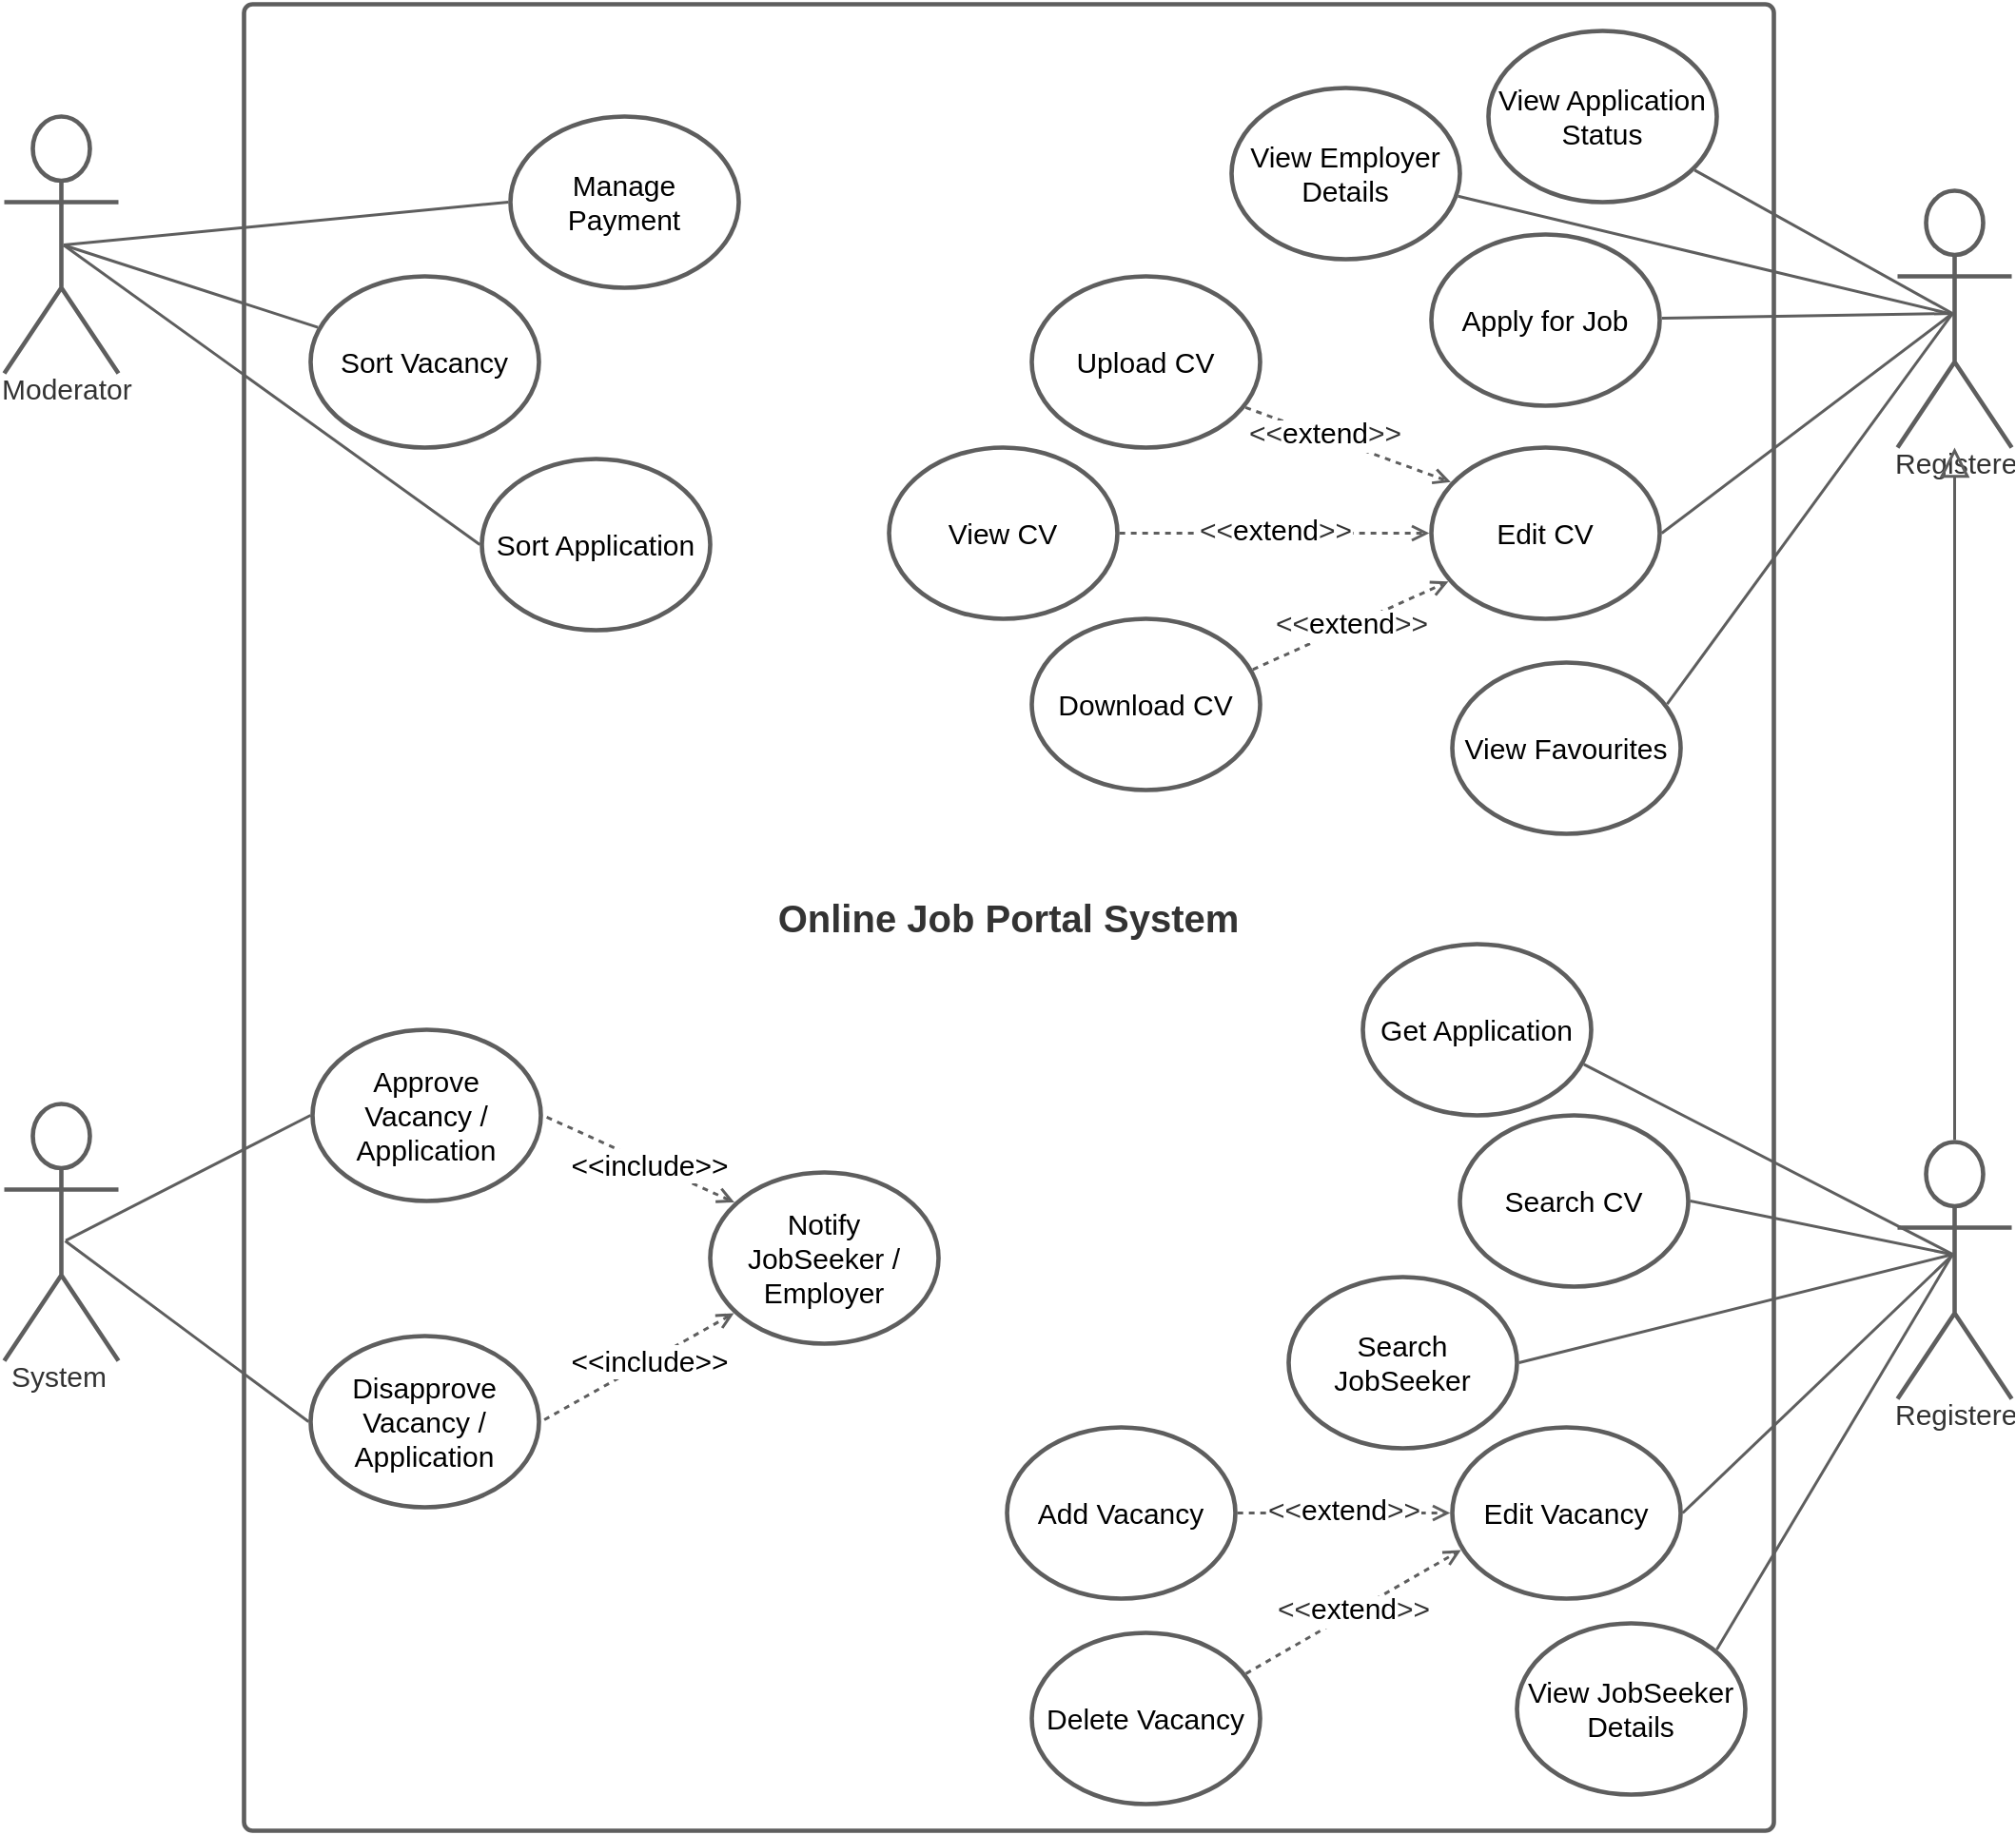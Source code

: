 <mxfile version="16.5.1" type="device" pages="12"><diagram id="AzdjVjpmLPNcQAZsLlHh" name="Use_Case_A4"><mxGraphModel dx="857" dy="875" grid="1" gridSize="10" guides="1" tooltips="1" connect="1" arrows="1" fold="1" page="1" pageScale="1" pageWidth="1169" pageHeight="827" math="0" shadow="0"><root><mxCell id="0"/><mxCell id="1" parent="0"/><UserObject label="Online Job Portal System" lucidchartObjectId="Ya8F4_KqqOw_" id="PbzGWCeIfj-JGtbLr8fT-1"><mxCell style="html=1;overflow=block;blockSpacing=1;whiteSpace=wrap;container=1;pointerEvents=0;collapsible=0;recursiveResize=0;fontSize=20;fontColor=#333333;fontStyle=1;spacing=0;strokeColor=#5e5e5e;strokeOpacity=100;fillOpacity=0;rounded=1;absoluteArcSize=1;arcSize=9;fillColor=#000000;strokeWidth=2.3;" vertex="1" parent="1"><mxGeometry x="276" y="16" width="804" height="960" as="geometry"/></mxCell></UserObject><UserObject label="Moderator" lucidchartObjectId="Ya8FxCwiHjf~" id="PbzGWCeIfj-JGtbLr8fT-2"><mxCell style="html=1;overflow=block;blockSpacing=1;shape=umlActor;labelPosition=center;verticalLabelPosition=bottom;verticalAlign=top;whiteSpace=nowrap;fontSize=15;fontColor=#333333;spacing=0;strokeColor=#5e5e5e;strokeOpacity=100;rounded=1;absoluteArcSize=1;arcSize=9;strokeWidth=2.3;" vertex="1" parent="1"><mxGeometry x="150" y="75" width="60" height="135" as="geometry"/></mxCell></UserObject><UserObject label="Registered JobSeeker" lucidchartObjectId="Ya8Fk6ucbfJq" id="PbzGWCeIfj-JGtbLr8fT-3"><mxCell style="html=1;overflow=block;blockSpacing=1;shape=umlActor;labelPosition=center;verticalLabelPosition=bottom;verticalAlign=top;whiteSpace=nowrap;fontSize=15;fontColor=#333333;spacing=0;strokeColor=#5e5e5e;strokeOpacity=100;rounded=1;absoluteArcSize=1;arcSize=9;strokeWidth=2.3;" vertex="1" parent="1"><mxGeometry x="1145" y="114" width="60" height="135" as="geometry"/></mxCell></UserObject><UserObject label="Registered Employer" lucidchartObjectId="Ya8FzRiCFfLt" id="PbzGWCeIfj-JGtbLr8fT-4"><mxCell style="html=1;overflow=block;blockSpacing=1;shape=umlActor;labelPosition=center;verticalLabelPosition=bottom;verticalAlign=top;whiteSpace=nowrap;fontSize=15;fontColor=#333333;spacing=0;strokeColor=#5e5e5e;strokeOpacity=100;rounded=1;absoluteArcSize=1;arcSize=9;strokeWidth=2.3;" vertex="1" parent="1"><mxGeometry x="1145" y="614" width="60" height="135" as="geometry"/></mxCell></UserObject><UserObject label="Get Application" lucidchartObjectId="Ya8FA72CLV63" id="PbzGWCeIfj-JGtbLr8fT-5"><mxCell style="html=1;overflow=block;blockSpacing=1;whiteSpace=wrap;ellipse;fontSize=15;spacing=3.8;strokeColor=#5e5e5e;strokeOpacity=100;rounded=1;absoluteArcSize=1;arcSize=9;strokeWidth=2.3;" vertex="1" parent="1"><mxGeometry x="864" y="510" width="120" height="90" as="geometry"/></mxCell></UserObject><UserObject label="Search CV" lucidchartObjectId="Ya8F6~lo-Dko" id="PbzGWCeIfj-JGtbLr8fT-6"><mxCell style="html=1;overflow=block;blockSpacing=1;whiteSpace=wrap;ellipse;fontSize=15;spacing=3.8;strokeColor=#5e5e5e;strokeOpacity=100;rounded=1;absoluteArcSize=1;arcSize=9;strokeWidth=2.3;" vertex="1" parent="1"><mxGeometry x="915" y="600" width="120" height="90" as="geometry"/></mxCell></UserObject><UserObject label="View Application Status" lucidchartObjectId="Ya8F.OKLAVIv" id="PbzGWCeIfj-JGtbLr8fT-7"><mxCell style="html=1;overflow=block;blockSpacing=1;whiteSpace=wrap;ellipse;fontSize=15;spacing=3.8;strokeColor=#5e5e5e;strokeOpacity=100;rounded=1;absoluteArcSize=1;arcSize=9;strokeWidth=2.3;" vertex="1" parent="1"><mxGeometry x="930" y="30" width="120" height="90" as="geometry"/></mxCell></UserObject><UserObject label="" lucidchartObjectId="Ya8FB0z1Ph_o" id="PbzGWCeIfj-JGtbLr8fT-8"><mxCell style="html=1;jettySize=18;whiteSpace=wrap;fontSize=13;strokeColor=#5E5E5E;strokeWidth=1.5;rounded=0;startArrow=none;endArrow=none;exitX=0.481;exitY=0.478;exitPerimeter=0;entryX=0.903;entryY=0.813;entryPerimeter=0;" edge="1" parent="1" source="PbzGWCeIfj-JGtbLr8fT-3" target="PbzGWCeIfj-JGtbLr8fT-7"><mxGeometry width="100" height="100" relative="1" as="geometry"><Array as="points"/></mxGeometry></mxCell></UserObject><UserObject label="Approve Vacancy / Application" lucidchartObjectId="Ya8Fqcav-xWr" id="PbzGWCeIfj-JGtbLr8fT-9"><mxCell style="html=1;overflow=block;blockSpacing=1;whiteSpace=wrap;ellipse;fontSize=15;spacing=3.8;strokeColor=#5e5e5e;strokeOpacity=100;rounded=1;absoluteArcSize=1;arcSize=9;strokeWidth=2.3;" vertex="1" parent="1"><mxGeometry x="312" y="555" width="120" height="90" as="geometry"/></mxCell></UserObject><UserObject label="Disapprove Vacancy / Application" lucidchartObjectId="Ya8FMACclK_V" id="PbzGWCeIfj-JGtbLr8fT-10"><mxCell style="html=1;overflow=block;blockSpacing=1;whiteSpace=wrap;ellipse;fontSize=15;spacing=3.8;strokeColor=#5e5e5e;strokeOpacity=100;rounded=1;absoluteArcSize=1;arcSize=9;strokeWidth=2.3;" vertex="1" parent="1"><mxGeometry x="311" y="716" width="120" height="90" as="geometry"/></mxCell></UserObject><UserObject label="Sort Vacancy" lucidchartObjectId="Ya8FhxNhcEHd" id="PbzGWCeIfj-JGtbLr8fT-11"><mxCell style="html=1;overflow=block;blockSpacing=1;whiteSpace=wrap;ellipse;fontSize=15;spacing=3.8;strokeColor=#5e5e5e;strokeOpacity=100;rounded=1;absoluteArcSize=1;arcSize=9;strokeWidth=2.3;" vertex="1" parent="1"><mxGeometry x="311" y="159" width="120" height="90" as="geometry"/></mxCell></UserObject><UserObject label="Notify JobSeeker / Employer" lucidchartObjectId="Al8F~ho6RdCA" id="PbzGWCeIfj-JGtbLr8fT-12"><mxCell style="html=1;overflow=block;blockSpacing=1;whiteSpace=wrap;ellipse;fontSize=15;spacing=3.8;strokeColor=#5e5e5e;strokeOpacity=100;rounded=1;absoluteArcSize=1;arcSize=9;strokeWidth=2.3;" vertex="1" parent="1"><mxGeometry x="521" y="630" width="120" height="90" as="geometry"/></mxCell></UserObject><UserObject label="Manage Payment" lucidchartObjectId="tm8FACQUEU_-" id="PbzGWCeIfj-JGtbLr8fT-13"><mxCell style="html=1;overflow=block;blockSpacing=1;whiteSpace=wrap;ellipse;fontSize=15;spacing=3.8;strokeColor=#5e5e5e;strokeOpacity=100;rounded=1;absoluteArcSize=1;arcSize=9;strokeWidth=2.3;" vertex="1" parent="1"><mxGeometry x="416" y="75" width="120" height="90" as="geometry"/></mxCell></UserObject><UserObject label="View Employer Details" lucidchartObjectId="1n8FqWS_~gKm" id="PbzGWCeIfj-JGtbLr8fT-14"><mxCell style="html=1;overflow=block;blockSpacing=1;whiteSpace=wrap;ellipse;fontSize=15;spacing=3.8;strokeColor=#5e5e5e;strokeOpacity=100;rounded=1;absoluteArcSize=1;arcSize=9;strokeWidth=2.3;" vertex="1" parent="1"><mxGeometry x="795" y="60" width="120" height="90" as="geometry"/></mxCell></UserObject><UserObject label="Upload CV" lucidchartObjectId="Lo8F0pIls1~z" id="PbzGWCeIfj-JGtbLr8fT-15"><mxCell style="html=1;overflow=block;blockSpacing=1;whiteSpace=wrap;ellipse;fontSize=15;spacing=3.8;strokeColor=#5e5e5e;strokeOpacity=100;rounded=1;absoluteArcSize=1;arcSize=9;strokeWidth=2.3;" vertex="1" parent="1"><mxGeometry x="690" y="159" width="120" height="90" as="geometry"/></mxCell></UserObject><UserObject label="Apply for Job" lucidchartObjectId="7o8F~Nygg8UP" id="PbzGWCeIfj-JGtbLr8fT-16"><mxCell style="html=1;overflow=block;blockSpacing=1;whiteSpace=wrap;ellipse;fontSize=15;spacing=3.8;strokeColor=#5e5e5e;strokeOpacity=100;rounded=1;absoluteArcSize=1;arcSize=9;strokeWidth=2.3;" vertex="1" parent="1"><mxGeometry x="900" y="137" width="120" height="90" as="geometry"/></mxCell></UserObject><UserObject label="View CV" lucidchartObjectId="Hp8FgKIOeDIU" id="PbzGWCeIfj-JGtbLr8fT-17"><mxCell style="html=1;overflow=block;blockSpacing=1;whiteSpace=wrap;ellipse;fontSize=15;spacing=3.8;strokeColor=#5e5e5e;strokeOpacity=100;rounded=1;absoluteArcSize=1;arcSize=9;strokeWidth=2.3;" vertex="1" parent="1"><mxGeometry x="615" y="249" width="120" height="90" as="geometry"/></mxCell></UserObject><UserObject label="Download CV" lucidchartObjectId="Hp8FPTEZ2TPC" id="PbzGWCeIfj-JGtbLr8fT-18"><mxCell style="html=1;overflow=block;blockSpacing=1;whiteSpace=wrap;ellipse;fontSize=15;spacing=3.8;strokeColor=#5e5e5e;strokeOpacity=100;rounded=1;absoluteArcSize=1;arcSize=9;strokeWidth=2.3;" vertex="1" parent="1"><mxGeometry x="690" y="339" width="120" height="90" as="geometry"/></mxCell></UserObject><UserObject label="Add Vacancy" lucidchartObjectId="Tr8FMtCrMgPl" id="PbzGWCeIfj-JGtbLr8fT-19"><mxCell style="html=1;overflow=block;blockSpacing=1;whiteSpace=wrap;ellipse;fontSize=15;spacing=3.8;strokeColor=#5e5e5e;strokeOpacity=100;rounded=1;absoluteArcSize=1;arcSize=9;strokeWidth=2.3;" vertex="1" parent="1"><mxGeometry x="677" y="764" width="120" height="90" as="geometry"/></mxCell></UserObject><UserObject label="Edit Vacancy" lucidchartObjectId="mF8FvuQqfaLm" id="PbzGWCeIfj-JGtbLr8fT-20"><mxCell style="html=1;overflow=block;blockSpacing=1;whiteSpace=wrap;ellipse;fontSize=15;spacing=3.8;strokeColor=#5e5e5e;strokeOpacity=100;rounded=1;absoluteArcSize=1;arcSize=9;strokeWidth=2.3;" vertex="1" parent="1"><mxGeometry x="911" y="764" width="120" height="90" as="geometry"/></mxCell></UserObject><UserObject label="Delete Vacancy" lucidchartObjectId="AF8FzPYTraPj" id="PbzGWCeIfj-JGtbLr8fT-21"><mxCell style="html=1;overflow=block;blockSpacing=1;whiteSpace=wrap;ellipse;fontSize=15;spacing=3.8;strokeColor=#5e5e5e;strokeOpacity=100;rounded=1;absoluteArcSize=1;arcSize=9;strokeWidth=2.3;" vertex="1" parent="1"><mxGeometry x="690" y="872" width="120" height="90" as="geometry"/></mxCell></UserObject><UserObject label="View JobSeeker Details" lucidchartObjectId="2F8FjQkNaTu3" id="PbzGWCeIfj-JGtbLr8fT-22"><mxCell style="html=1;overflow=block;blockSpacing=1;whiteSpace=wrap;ellipse;fontSize=15;spacing=3.8;strokeColor=#5e5e5e;strokeOpacity=100;rounded=1;absoluteArcSize=1;arcSize=9;strokeWidth=2.3;" vertex="1" parent="1"><mxGeometry x="945" y="867" width="120" height="90" as="geometry"/></mxCell></UserObject><UserObject label="Search JobSeeker" lucidchartObjectId="kG8FCYsR4NU6" id="PbzGWCeIfj-JGtbLr8fT-23"><mxCell style="html=1;overflow=block;blockSpacing=1;whiteSpace=wrap;ellipse;fontSize=15;spacing=3.8;strokeColor=#5e5e5e;strokeOpacity=100;rounded=1;absoluteArcSize=1;arcSize=9;strokeWidth=2.3;" vertex="1" parent="1"><mxGeometry x="825" y="685" width="120" height="90" as="geometry"/></mxCell></UserObject><UserObject label="System" lucidchartObjectId="D-8FjiotfPoH" id="PbzGWCeIfj-JGtbLr8fT-24"><mxCell style="html=1;overflow=block;blockSpacing=1;shape=umlActor;labelPosition=center;verticalLabelPosition=bottom;verticalAlign=top;whiteSpace=nowrap;fontSize=15;fontColor=#333333;spacing=0;strokeColor=#5e5e5e;strokeOpacity=100;rounded=1;absoluteArcSize=1;arcSize=9;strokeWidth=2.3;" vertex="1" parent="1"><mxGeometry x="150" y="594" width="60" height="135" as="geometry"/></mxCell></UserObject><UserObject label="" lucidchartObjectId="3~8FAXsWqD4m" id="PbzGWCeIfj-JGtbLr8fT-25"><mxCell style="html=1;jettySize=18;whiteSpace=wrap;fontSize=13;strokeColor=#5E5E5E;dashed=1;fixDash=1;strokeWidth=1.5;rounded=0;startArrow=open;endArrow=none;exitX=0.106;exitY=0.175;exitPerimeter=0;entryX=1.009;entryY=0.5;entryPerimeter=0;" edge="1" parent="1" source="PbzGWCeIfj-JGtbLr8fT-12" target="PbzGWCeIfj-JGtbLr8fT-9"><mxGeometry width="100" height="100" relative="1" as="geometry"><Array as="points"/></mxGeometry></mxCell></UserObject><mxCell id="PbzGWCeIfj-JGtbLr8fT-26" value="&amp;lt;&amp;lt;include&amp;gt;&amp;gt;" style="text;html=1;resizable=0;labelBackgroundColor=default;align=center;verticalAlign=middle;fontColor=default;fontSize=15;" vertex="1" parent="PbzGWCeIfj-JGtbLr8fT-25"><mxGeometry x="-0.118" relative="1" as="geometry"/></mxCell><UserObject label="" lucidchartObjectId="Ka9FrpjAleFf" id="PbzGWCeIfj-JGtbLr8fT-27"><mxCell style="html=1;jettySize=18;whiteSpace=wrap;fontSize=13;strokeColor=#5E5E5E;dashed=1;fixDash=1;strokeWidth=1.5;rounded=0;startArrow=open;endArrow=none;exitX=0.104;exitY=0.822;exitPerimeter=0;entryX=1.009;entryY=0.5;entryPerimeter=0;" edge="1" parent="1" source="PbzGWCeIfj-JGtbLr8fT-12" target="PbzGWCeIfj-JGtbLr8fT-10"><mxGeometry width="100" height="100" relative="1" as="geometry"><Array as="points"/></mxGeometry></mxCell></UserObject><mxCell id="PbzGWCeIfj-JGtbLr8fT-28" value="&amp;lt;&amp;lt;include&amp;gt;&amp;gt;" style="text;html=1;resizable=0;labelBackgroundColor=default;align=center;verticalAlign=middle;fontColor=default;fontSize=15;" vertex="1" parent="PbzGWCeIfj-JGtbLr8fT-27"><mxGeometry x="-0.118" relative="1" as="geometry"/></mxCell><UserObject label="" lucidchartObjectId="0o9F6Jtcdyuh" id="PbzGWCeIfj-JGtbLr8fT-29"><mxCell style="html=1;jettySize=18;whiteSpace=wrap;fontSize=13;strokeColor=#5E5E5E;strokeWidth=1.5;rounded=0;startArrow=none;endArrow=none;exitX=-0.009;exitY=0.5;exitPerimeter=0;entryX=0.521;entryY=0.5;entryPerimeter=0;" edge="1" parent="1" source="PbzGWCeIfj-JGtbLr8fT-13" target="PbzGWCeIfj-JGtbLr8fT-2"><mxGeometry width="100" height="100" relative="1" as="geometry"><Array as="points"/></mxGeometry></mxCell></UserObject><UserObject label="" lucidchartObjectId="ip9FvNn.FtsC" id="PbzGWCeIfj-JGtbLr8fT-30"><mxCell style="html=1;jettySize=18;whiteSpace=wrap;fontSize=13;strokeColor=#5E5E5E;strokeWidth=1.5;rounded=0;startArrow=none;endArrow=none;exitX=-0.009;exitY=0.5;exitPerimeter=0;entryX=0.539;entryY=0.532;entryPerimeter=0;" edge="1" parent="1" source="PbzGWCeIfj-JGtbLr8fT-9" target="PbzGWCeIfj-JGtbLr8fT-24"><mxGeometry width="100" height="100" relative="1" as="geometry"><Array as="points"/></mxGeometry></mxCell></UserObject><UserObject label="" lucidchartObjectId="vp9FNzfv5FMr" id="PbzGWCeIfj-JGtbLr8fT-31"><mxCell style="html=1;jettySize=18;whiteSpace=wrap;fontSize=13;strokeColor=#5E5E5E;strokeWidth=1.5;rounded=0;startArrow=none;endArrow=none;exitX=-0.009;exitY=0.5;exitPerimeter=0;" edge="1" parent="1" source="PbzGWCeIfj-JGtbLr8fT-10"><mxGeometry width="100" height="100" relative="1" as="geometry"><Array as="points"/><mxPoint x="182" y="666" as="targetPoint"/></mxGeometry></mxCell></UserObject><UserObject label="Edit CV" lucidchartObjectId="Ks9FstqCGXDC" id="PbzGWCeIfj-JGtbLr8fT-32"><mxCell style="html=1;overflow=block;blockSpacing=1;whiteSpace=wrap;ellipse;fontSize=15;spacing=3.8;strokeColor=#5e5e5e;strokeOpacity=100;rounded=1;absoluteArcSize=1;arcSize=9;strokeWidth=2.3;" vertex="1" parent="1"><mxGeometry x="900" y="249" width="120" height="90" as="geometry"/></mxCell></UserObject><UserObject label="" lucidchartObjectId="8u9FZ5Sf7IQD" id="PbzGWCeIfj-JGtbLr8fT-33"><mxCell style="html=1;jettySize=18;whiteSpace=wrap;fontSize=13;strokeColor=#5E5E5E;strokeWidth=1.5;rounded=0;startArrow=none;endArrow=block;endFill=0;endSize=12;exitX=0.5;exitY=-0.008;exitPerimeter=0;" edge="1" parent="1" source="PbzGWCeIfj-JGtbLr8fT-4"><mxGeometry width="100" height="100" relative="1" as="geometry"><Array as="points"/><mxPoint x="1175" y="249" as="targetPoint"/></mxGeometry></mxCell></UserObject><UserObject label="" lucidchartObjectId="zx9FKU2_aSDl" id="PbzGWCeIfj-JGtbLr8fT-34"><mxCell style="html=1;jettySize=18;whiteSpace=wrap;fontSize=13;strokeColor=#5E5E5E;dashed=1;fixDash=1;strokeWidth=1.5;rounded=0;startArrow=none;endArrow=open;exitX=1.009;exitY=0.5;exitPerimeter=0;entryX=-0.009;entryY=0.5;entryPerimeter=0;" edge="1" parent="1" source="PbzGWCeIfj-JGtbLr8fT-17" target="PbzGWCeIfj-JGtbLr8fT-32"><mxGeometry width="100" height="100" relative="1" as="geometry"><Array as="points"/></mxGeometry></mxCell></UserObject><mxCell id="PbzGWCeIfj-JGtbLr8fT-35" value="&lt;div style=&quot;display: flex; justify-content: center; text-align: center; align-items: baseline; font-size: 0; line-height: 1.25;margin-top: -2px;&quot;&gt;&lt;span&gt;&lt;span style=&quot;font-size:15px;color:#333333;&quot;&gt;&amp;lt;&amp;lt;&lt;/span&gt;&lt;span style=&quot;font-size:15px;color:#000000;&quot;&gt;extend&lt;/span&gt;&lt;span style=&quot;font-size:15px;color:#333333;&quot;&gt;&amp;gt;&amp;gt;&lt;/span&gt;&lt;/span&gt;&lt;/div&gt;" style="text;html=1;resizable=0;labelBackgroundColor=default;align=center;verticalAlign=middle;" vertex="1" parent="PbzGWCeIfj-JGtbLr8fT-34"><mxGeometry relative="1" as="geometry"/></mxCell><UserObject label="" lucidchartObjectId="Ix9FG33twwcD" id="PbzGWCeIfj-JGtbLr8fT-36"><mxCell style="html=1;jettySize=18;whiteSpace=wrap;overflow=block;blockSpacing=1;fontSize=13;strokeColor=#5E5E5E;dashed=1;fixDash=1;strokeWidth=1.5;rounded=0;startArrow=none;endArrow=open;exitX=0.968;exitY=0.296;exitPerimeter=0;entryX=0.075;entryY=0.782;entryPerimeter=0;" edge="1" parent="1" source="PbzGWCeIfj-JGtbLr8fT-18" target="PbzGWCeIfj-JGtbLr8fT-32"><mxGeometry width="100" height="100" relative="1" as="geometry"><Array as="points"/></mxGeometry></mxCell></UserObject><mxCell id="PbzGWCeIfj-JGtbLr8fT-37" value="&lt;div style=&quot;display: flex; justify-content: center; text-align: center; align-items: baseline; font-size: 0; line-height: 1.25;margin-top: -2px;&quot;&gt;&lt;span&gt;&lt;span style=&quot;font-size:15px;color:#333333;&quot;&gt;&amp;lt;&amp;lt;&lt;/span&gt;&lt;span style=&quot;font-size:15px;color:#000000;&quot;&gt;extend&lt;/span&gt;&lt;span style=&quot;font-size:15px;color:#333333;&quot;&gt;&amp;gt;&amp;gt;&lt;/span&gt;&lt;/span&gt;&lt;/div&gt;" style="text;html=1;resizable=0;labelBackgroundColor=default;align=center;verticalAlign=middle;" vertex="1" parent="PbzGWCeIfj-JGtbLr8fT-36"><mxGeometry relative="1" as="geometry"/></mxCell><UserObject label="" lucidchartObjectId="Px9FlWcrxVkC" id="PbzGWCeIfj-JGtbLr8fT-38"><mxCell style="html=1;jettySize=18;whiteSpace=wrap;overflow=block;blockSpacing=1;fontSize=13;strokeColor=#5E5E5E;dashed=1;fixDash=1;strokeWidth=1.5;rounded=0;startArrow=none;endArrow=open;exitX=0.936;exitY=0.766;exitPerimeter=0;entryX=0.085;entryY=0.202;entryPerimeter=0;" edge="1" parent="1" source="PbzGWCeIfj-JGtbLr8fT-15" target="PbzGWCeIfj-JGtbLr8fT-32"><mxGeometry width="100" height="100" relative="1" as="geometry"><Array as="points"/></mxGeometry></mxCell></UserObject><mxCell id="PbzGWCeIfj-JGtbLr8fT-39" value="&lt;div style=&quot;display: flex; justify-content: center; text-align: center; align-items: baseline; font-size: 0; line-height: 1.25;margin-top: -2px;&quot;&gt;&lt;span&gt;&lt;span style=&quot;font-size:15px;color:#333333;&quot;&gt;&amp;lt;&amp;lt;&lt;/span&gt;&lt;span style=&quot;font-size:15px;color:#000000;&quot;&gt;extend&lt;/span&gt;&lt;span style=&quot;font-size:15px;color:#333333;&quot;&gt;&amp;gt;&amp;gt;&lt;/span&gt;&lt;/span&gt;&lt;/div&gt;" style="text;html=1;resizable=0;labelBackgroundColor=default;align=center;verticalAlign=middle;" vertex="1" parent="PbzGWCeIfj-JGtbLr8fT-38"><mxGeometry x="-0.224" relative="1" as="geometry"/></mxCell><UserObject label="" lucidchartObjectId="1x9Fnfu-dheN" id="PbzGWCeIfj-JGtbLr8fT-40"><mxCell style="html=1;jettySize=18;whiteSpace=wrap;overflow=block;blockSpacing=1;fontSize=13;strokeColor=#5E5E5E;strokeWidth=1.5;rounded=0;startArrow=none;endArrow=none;exitX=0.481;exitY=0.478;exitPerimeter=0;entryX=1.009;entryY=0.5;entryPerimeter=0;" edge="1" parent="1" source="PbzGWCeIfj-JGtbLr8fT-3" target="PbzGWCeIfj-JGtbLr8fT-32"><mxGeometry width="100" height="100" relative="1" as="geometry"><Array as="points"/></mxGeometry></mxCell></UserObject><UserObject label="" lucidchartObjectId="AC9FAP21F9ut" id="PbzGWCeIfj-JGtbLr8fT-41"><mxCell style="html=1;jettySize=18;whiteSpace=wrap;overflow=block;blockSpacing=1;fontSize=13;strokeColor=#5E5E5E;dashed=1;fixDash=1;strokeWidth=1.5;rounded=0;startArrow=none;endArrow=open;exitX=1.009;exitY=0.5;exitPerimeter=0;entryX=-0.009;entryY=0.5;entryPerimeter=0;" edge="1" parent="1" source="PbzGWCeIfj-JGtbLr8fT-19" target="PbzGWCeIfj-JGtbLr8fT-20"><mxGeometry width="100" height="100" relative="1" as="geometry"><Array as="points"/></mxGeometry></mxCell></UserObject><mxCell id="PbzGWCeIfj-JGtbLr8fT-42" value="&lt;div style=&quot;display: flex; justify-content: center; text-align: center; align-items: baseline; font-size: 0; line-height: 1.25;margin-top: -2px;&quot;&gt;&lt;span&gt;&lt;span style=&quot;font-size:15px;color:#333333;&quot;&gt;&amp;lt;&amp;lt;&lt;/span&gt;&lt;span style=&quot;font-size:15px;color:#000000;&quot;&gt;extend&lt;/span&gt;&lt;span style=&quot;font-size:15px;color:#333333;&quot;&gt;&amp;gt;&amp;gt;&lt;/span&gt;&lt;/span&gt;&lt;/div&gt;" style="text;html=1;resizable=0;labelBackgroundColor=default;align=center;verticalAlign=middle;" vertex="1" parent="PbzGWCeIfj-JGtbLr8fT-41"><mxGeometry relative="1" as="geometry"/></mxCell><UserObject label="" lucidchartObjectId="YC9FZjbk4uyd" id="PbzGWCeIfj-JGtbLr8fT-43"><mxCell style="html=1;jettySize=18;whiteSpace=wrap;overflow=block;blockSpacing=1;fontSize=13;strokeColor=#5E5E5E;dashed=1;fixDash=1;strokeWidth=1.5;rounded=0;startArrow=none;endArrow=open;exitX=0.938;exitY=0.238;exitPerimeter=0;entryX=0.038;entryY=0.716;entryPerimeter=0;" edge="1" parent="1" source="PbzGWCeIfj-JGtbLr8fT-21" target="PbzGWCeIfj-JGtbLr8fT-20"><mxGeometry width="100" height="100" relative="1" as="geometry"><Array as="points"/></mxGeometry></mxCell></UserObject><mxCell id="PbzGWCeIfj-JGtbLr8fT-44" value="&lt;div style=&quot;display: flex; justify-content: center; text-align: center; align-items: baseline; font-size: 0; line-height: 1.25;margin-top: -2px;&quot;&gt;&lt;span&gt;&lt;span style=&quot;font-size:15px;color:#333333;&quot;&gt;&amp;lt;&amp;lt;&lt;/span&gt;&lt;span style=&quot;font-size:15px;color:#000000;&quot;&gt;extend&lt;/span&gt;&lt;span style=&quot;font-size:15px;color:#333333;&quot;&gt;&amp;gt;&amp;gt;&lt;/span&gt;&lt;/span&gt;&lt;/div&gt;" style="text;html=1;resizable=0;labelBackgroundColor=default;align=center;verticalAlign=middle;" vertex="1" parent="PbzGWCeIfj-JGtbLr8fT-43"><mxGeometry relative="1" as="geometry"/></mxCell><UserObject label="" lucidchartObjectId="tD9Fz~uqcbdQ" id="PbzGWCeIfj-JGtbLr8fT-45"><mxCell style="html=1;jettySize=18;whiteSpace=wrap;overflow=block;blockSpacing=1;fontSize=13;strokeColor=#5E5E5E;strokeWidth=1.5;rounded=0;startArrow=none;endArrow=none;exitX=0.481;exitY=0.438;exitPerimeter=0;entryX=1.009;entryY=0.5;entryPerimeter=0;" edge="1" parent="1" source="PbzGWCeIfj-JGtbLr8fT-4" target="PbzGWCeIfj-JGtbLr8fT-6"><mxGeometry width="100" height="100" relative="1" as="geometry"><Array as="points"/></mxGeometry></mxCell></UserObject><UserObject label="" lucidchartObjectId="OI9FdNNDLQUP" id="PbzGWCeIfj-JGtbLr8fT-46"><mxCell style="html=1;jettySize=18;whiteSpace=wrap;overflow=block;blockSpacing=1;fontSize=13;strokeColor=#5E5E5E;strokeWidth=1.5;rounded=0;startArrow=none;endArrow=none;entryX=0.968;entryY=0.702;entryPerimeter=0;" edge="1" parent="1" target="PbzGWCeIfj-JGtbLr8fT-5"><mxGeometry width="100" height="100" relative="1" as="geometry"><Array as="points"/><mxPoint x="1174" y="673" as="sourcePoint"/></mxGeometry></mxCell></UserObject><UserObject label="" lucidchartObjectId="DJ9FpFa1HwM0" id="PbzGWCeIfj-JGtbLr8fT-47"><mxCell style="html=1;jettySize=18;whiteSpace=wrap;overflow=block;blockSpacing=1;fontSize=13;strokeColor=#5E5E5E;strokeWidth=1.5;rounded=0;startArrow=none;endArrow=none;exitX=0.481;exitY=0.438;exitPerimeter=0;entryX=0.875;entryY=0.153;entryPerimeter=0;" edge="1" parent="1" source="PbzGWCeIfj-JGtbLr8fT-4" target="PbzGWCeIfj-JGtbLr8fT-22"><mxGeometry width="100" height="100" relative="1" as="geometry"><Array as="points"/></mxGeometry></mxCell></UserObject><UserObject label="" lucidchartObjectId="ZJ9FOT3A-aEU" id="PbzGWCeIfj-JGtbLr8fT-48"><mxCell style="html=1;jettySize=18;whiteSpace=wrap;overflow=block;blockSpacing=1;fontSize=13;strokeColor=#5E5E5E;strokeWidth=1.5;rounded=0;startArrow=none;endArrow=none;exitX=0.481;exitY=0.438;exitPerimeter=0;entryX=1.009;entryY=0.5;entryPerimeter=0;" edge="1" parent="1" source="PbzGWCeIfj-JGtbLr8fT-4" target="PbzGWCeIfj-JGtbLr8fT-23"><mxGeometry width="100" height="100" relative="1" as="geometry"><Array as="points"/></mxGeometry></mxCell></UserObject><UserObject label="" lucidchartObjectId="tK9F7M7NUM0y" id="PbzGWCeIfj-JGtbLr8fT-49"><mxCell style="html=1;jettySize=18;whiteSpace=wrap;overflow=block;blockSpacing=1;fontSize=13;strokeColor=#5E5E5E;strokeWidth=1.5;rounded=0;startArrow=none;endArrow=none;entryX=0.992;entryY=0.632;entryPerimeter=0;" edge="1" parent="1" target="PbzGWCeIfj-JGtbLr8fT-14"><mxGeometry width="100" height="100" relative="1" as="geometry"><Array as="points"/><mxPoint x="1174" y="179" as="sourcePoint"/></mxGeometry></mxCell></UserObject><UserObject label="" lucidchartObjectId="AK9F4gJk_wZ9" id="PbzGWCeIfj-JGtbLr8fT-50"><mxCell style="html=1;jettySize=18;whiteSpace=wrap;overflow=block;blockSpacing=1;fontSize=13;strokeColor=#5E5E5E;strokeWidth=1.5;rounded=0;startArrow=none;endArrow=none;exitX=0.481;exitY=0.478;exitPerimeter=0;entryX=1.009;entryY=0.489;entryPerimeter=0;" edge="1" parent="1" source="PbzGWCeIfj-JGtbLr8fT-3" target="PbzGWCeIfj-JGtbLr8fT-16"><mxGeometry width="100" height="100" relative="1" as="geometry"><Array as="points"/></mxGeometry></mxCell></UserObject><UserObject label="Sort Application" lucidchartObjectId="WL9FaBZJZL5h" id="PbzGWCeIfj-JGtbLr8fT-51"><mxCell style="html=1;overflow=block;blockSpacing=1;whiteSpace=wrap;ellipse;fontSize=15;spacing=3.8;strokeColor=#5e5e5e;strokeOpacity=100;rounded=1;absoluteArcSize=1;arcSize=9;strokeWidth=2.3;" vertex="1" parent="1"><mxGeometry x="401" y="255" width="120" height="90" as="geometry"/></mxCell></UserObject><UserObject label="" lucidchartObjectId="BT9FDtvi2nEm" id="PbzGWCeIfj-JGtbLr8fT-52"><mxCell style="html=1;jettySize=18;whiteSpace=wrap;overflow=block;blockSpacing=1;fontSize=13;strokeColor=#5E5E5E;strokeWidth=1.5;rounded=0;startArrow=none;endArrow=none;exitX=0.032;exitY=0.298;exitPerimeter=0;entryX=0.521;entryY=0.501;entryPerimeter=0;" edge="1" parent="1" source="PbzGWCeIfj-JGtbLr8fT-11" target="PbzGWCeIfj-JGtbLr8fT-2"><mxGeometry width="100" height="100" relative="1" as="geometry"><Array as="points"/></mxGeometry></mxCell></UserObject><UserObject label="" lucidchartObjectId="KT9FgyJpkdKW" id="PbzGWCeIfj-JGtbLr8fT-53"><mxCell style="html=1;jettySize=18;whiteSpace=wrap;overflow=block;blockSpacing=1;fontSize=13;strokeColor=#5E5E5E;strokeWidth=1.5;rounded=0;startArrow=none;endArrow=none;exitX=-0.009;exitY=0.5;exitPerimeter=0;entryX=0.521;entryY=0.501;entryPerimeter=0;" edge="1" parent="1" source="PbzGWCeIfj-JGtbLr8fT-51" target="PbzGWCeIfj-JGtbLr8fT-2"><mxGeometry width="100" height="100" relative="1" as="geometry"><Array as="points"/></mxGeometry></mxCell></UserObject><UserObject label="View Favourites" lucidchartObjectId="gLVGwyCCEPQG" id="PbzGWCeIfj-JGtbLr8fT-54"><mxCell style="html=1;overflow=block;blockSpacing=1;whiteSpace=wrap;ellipse;fontSize=15;spacing=3.8;strokeColor=#5e5e5e;strokeOpacity=100;rounded=1;absoluteArcSize=1;arcSize=9;strokeWidth=2.3;" vertex="1" parent="1"><mxGeometry x="911" y="362" width="120" height="90" as="geometry"/></mxCell></UserObject><UserObject label="" lucidchartObjectId="TLVG-LI7Yz6b" id="PbzGWCeIfj-JGtbLr8fT-55"><mxCell style="html=1;jettySize=18;whiteSpace=wrap;overflow=block;blockSpacing=1;fontSize=13;strokeColor=#5E5E5E;strokeWidth=1.5;rounded=0;startArrow=none;endArrow=none;exitX=0.941;exitY=0.243;exitPerimeter=0;entryX=0.481;entryY=0.478;entryPerimeter=0;" edge="1" parent="1" source="PbzGWCeIfj-JGtbLr8fT-54" target="PbzGWCeIfj-JGtbLr8fT-3"><mxGeometry width="100" height="100" relative="1" as="geometry"><Array as="points"/></mxGeometry></mxCell></UserObject><UserObject label="" lucidchartObjectId="EOXGJJ_~x.CD" id="PbzGWCeIfj-JGtbLr8fT-56"><mxCell style="html=1;jettySize=18;whiteSpace=wrap;overflow=block;blockSpacing=1;fontSize=13;strokeColor=#5E5E5E;strokeWidth=1.5;rounded=0;startArrow=none;endArrow=none;exitX=1.009;exitY=0.5;exitPerimeter=0;entryX=0.481;entryY=0.44;entryPerimeter=0;" edge="1" parent="1" source="PbzGWCeIfj-JGtbLr8fT-20" target="PbzGWCeIfj-JGtbLr8fT-4"><mxGeometry width="100" height="100" relative="1" as="geometry"><Array as="points"/></mxGeometry></mxCell></UserObject></root></mxGraphModel></diagram><diagram id="GrikT1ZFrfOibyKi7_le" name="Class_A4"><mxGraphModel dx="857" dy="875" grid="1" gridSize="10" guides="1" tooltips="1" connect="1" arrows="1" fold="1" page="1" pageScale="1" pageWidth="1169" pageHeight="827" math="0" shadow="0"><root><mxCell id="UnYbKWbMAQJ0met7mNtl-0"/><mxCell id="UnYbKWbMAQJ0met7mNtl-1" parent="UnYbKWbMAQJ0met7mNtl-0"/><mxCell id="UnYbKWbMAQJ0met7mNtl-2" value="CurriculumVitae" style="html=1;overflow=block;blockSpacing=1;swimlane;childLayout=stackLayout;horizontal=1;horizontalStack=0;resizeParent=1;resizeParentMax=0;resizeLast=0;collapsible=0;fontStyle=0;marginBottom=0;swimlaneFillColor=#ffffff;startSize=25;whiteSpace=wrap;fontSize=13.3;fontFamily=Liberation Mono;fontColor=default;align=left;spacing=0;strokeColor=#5e5e5e;strokeOpacity=100;rounded=1;absoluteArcSize=1;arcSize=9;strokeWidth=2.3;" vertex="1" parent="UnYbKWbMAQJ0met7mNtl-1"><mxGeometry x="619" y="156" width="218" height="132.75" as="geometry"/></mxCell><mxCell id="UnYbKWbMAQJ0met7mNtl-3" value="-CVID : String" style="part=1;html=1;resizeHeight=0;strokeColor=none;fillColor=none;align=left;verticalAlign=middle;spacingLeft=4;spacingRight=4;overflow=hidden;rotatable=0;points=[[0,0.5],[1,0.5]];portConstraint=eastwest;swimlaneFillColor=#ffffff;strokeOpacity=100;whiteSpace=wrap;fontSize=13.3;fontFamily=Liberation Mono;fontColor=#333333;" vertex="1" parent="UnYbKWbMAQJ0met7mNtl-2"><mxGeometry y="25" width="218" height="43" as="geometry"/></mxCell><mxCell id="UnYbKWbMAQJ0met7mNtl-4" value="" style="line;strokeWidth=1;fillColor=none;align=left;verticalAlign=middle;spacingTop=-1;spacingLeft=3;spacingRight=3;rotatable=0;labelPosition=right;points=[];portConstraint=eastwest;" vertex="1" parent="UnYbKWbMAQJ0met7mNtl-2"><mxGeometry y="68" width="218" height="8" as="geometry"/></mxCell><mxCell id="UnYbKWbMAQJ0met7mNtl-5" value="" style="part=1;html=1;resizeHeight=0;strokeColor=none;fillColor=none;align=left;verticalAlign=middle;spacingLeft=4;spacingRight=4;overflow=hidden;rotatable=0;points=[[0,0.5],[1,0.5]];portConstraint=eastwest;swimlaneFillColor=#ffffff;strokeOpacity=100;whiteSpace=wrap;fontSize=13;" vertex="1" parent="UnYbKWbMAQJ0met7mNtl-2"><mxGeometry y="76" width="218" height="56.75" as="geometry"/></mxCell><mxCell id="UnYbKWbMAQJ0met7mNtl-6" value="Vacancy" style="html=1;overflow=block;blockSpacing=1;swimlane;childLayout=stackLayout;horizontal=1;horizontalStack=0;resizeParent=1;resizeParentMax=0;resizeLast=0;collapsible=0;fontStyle=0;marginBottom=0;swimlaneFillColor=#ffffff;startSize=25;whiteSpace=wrap;fontSize=13.3;fontFamily=Liberation Mono;fontColor=default;align=left;spacing=0;strokeColor=#5e5e5e;strokeOpacity=100;rounded=1;absoluteArcSize=1;arcSize=9;strokeWidth=2.3;" vertex="1" parent="UnYbKWbMAQJ0met7mNtl-1"><mxGeometry x="990" y="849" width="218" height="149.25" as="geometry"/></mxCell><mxCell id="UnYbKWbMAQJ0met7mNtl-7" value="-vacancyID : String&#10;-vacancyStatus : String&#10;-viewable : Boolean" style="part=1;html=1;resizeHeight=0;strokeColor=none;fillColor=none;align=left;verticalAlign=middle;spacingLeft=4;spacingRight=4;overflow=hidden;rotatable=0;points=[[0,0.5],[1,0.5]];portConstraint=eastwest;swimlaneFillColor=#ffffff;strokeOpacity=100;whiteSpace=wrap;fontSize=13.3;fontFamily=Liberation Mono;fontColor=#333333;" vertex="1" parent="UnYbKWbMAQJ0met7mNtl-6"><mxGeometry y="25" width="218" height="54" as="geometry"/></mxCell><mxCell id="UnYbKWbMAQJ0met7mNtl-8" value="" style="line;strokeWidth=1;fillColor=none;align=left;verticalAlign=middle;spacingTop=-1;spacingLeft=3;spacingRight=3;rotatable=0;labelPosition=right;points=[];portConstraint=eastwest;" vertex="1" parent="UnYbKWbMAQJ0met7mNtl-6"><mxGeometry y="79" width="218" height="8" as="geometry"/></mxCell><mxCell id="UnYbKWbMAQJ0met7mNtl-9" value="" style="part=1;html=1;resizeHeight=0;strokeColor=none;fillColor=none;align=left;verticalAlign=middle;spacingLeft=4;spacingRight=4;overflow=hidden;rotatable=0;points=[[0,0.5],[1,0.5]];portConstraint=eastwest;swimlaneFillColor=#ffffff;strokeOpacity=100;whiteSpace=wrap;fontSize=13;" vertex="1" parent="UnYbKWbMAQJ0met7mNtl-6"><mxGeometry y="87" width="218" height="62.25" as="geometry"/></mxCell><mxCell id="UnYbKWbMAQJ0met7mNtl-10" value="Application" style="html=1;overflow=block;blockSpacing=1;swimlane;childLayout=stackLayout;horizontal=1;horizontalStack=0;resizeParent=1;resizeParentMax=0;resizeLast=0;collapsible=0;fontStyle=0;marginBottom=0;swimlaneFillColor=#ffffff;startSize=25;whiteSpace=wrap;fontSize=13.3;fontFamily=Liberation Mono;fontColor=default;align=left;spacing=0;strokeColor=#5e5e5e;strokeOpacity=100;rounded=1;absoluteArcSize=1;arcSize=9;strokeWidth=2.3;" vertex="1" parent="UnYbKWbMAQJ0met7mNtl-1"><mxGeometry x="1124" y="421" width="248" height="132.75" as="geometry"/></mxCell><mxCell id="UnYbKWbMAQJ0met7mNtl-11" value="-applicationID : String" style="part=1;html=1;resizeHeight=0;strokeColor=none;fillColor=none;align=left;verticalAlign=middle;spacingLeft=4;spacingRight=4;overflow=hidden;rotatable=0;points=[[0,0.5],[1,0.5]];portConstraint=eastwest;swimlaneFillColor=#ffffff;strokeOpacity=100;whiteSpace=wrap;fontSize=13.3;fontFamily=Liberation Mono;fontColor=#333333;" vertex="1" parent="UnYbKWbMAQJ0met7mNtl-10"><mxGeometry y="25" width="248" height="43" as="geometry"/></mxCell><mxCell id="UnYbKWbMAQJ0met7mNtl-12" value="" style="line;strokeWidth=1;fillColor=none;align=left;verticalAlign=middle;spacingTop=-1;spacingLeft=3;spacingRight=3;rotatable=0;labelPosition=right;points=[];portConstraint=eastwest;" vertex="1" parent="UnYbKWbMAQJ0met7mNtl-10"><mxGeometry y="68" width="248" height="8" as="geometry"/></mxCell><mxCell id="UnYbKWbMAQJ0met7mNtl-13" value="" style="part=1;html=1;resizeHeight=0;strokeColor=none;fillColor=none;align=left;verticalAlign=middle;spacingLeft=4;spacingRight=4;overflow=hidden;rotatable=0;points=[[0,0.5],[1,0.5]];portConstraint=eastwest;swimlaneFillColor=#ffffff;strokeOpacity=100;whiteSpace=wrap;fontSize=13;" vertex="1" parent="UnYbKWbMAQJ0met7mNtl-10"><mxGeometry y="76" width="248" height="56.75" as="geometry"/></mxCell><mxCell id="UnYbKWbMAQJ0met7mNtl-14" value="Employer" style="html=1;overflow=block;blockSpacing=1;swimlane;childLayout=stackLayout;horizontal=1;horizontalStack=0;resizeParent=1;resizeParentMax=0;resizeLast=0;collapsible=0;fontStyle=0;marginBottom=0;swimlaneFillColor=#ffffff;startSize=25;whiteSpace=wrap;fontSize=13.3;fontFamily=Liberation Mono;fontColor=default;align=left;spacing=0;strokeColor=#5e5e5e;strokeOpacity=100;rounded=1;absoluteArcSize=1;arcSize=9;strokeWidth=2.3;" vertex="1" parent="UnYbKWbMAQJ0met7mNtl-1"><mxGeometry x="345" y="665" width="218" height="196.75" as="geometry"/></mxCell><mxCell id="UnYbKWbMAQJ0met7mNtl-15" value="-employerID : String&#10;-firstName : String&#10;-lastName : String&#10;-address : String&#10;-phoneNumber : int&#10;-email : String" style="part=1;html=1;resizeHeight=0;strokeColor=none;fillColor=none;align=left;verticalAlign=middle;spacingLeft=4;spacingRight=4;overflow=hidden;rotatable=0;points=[[0,0.5],[1,0.5]];portConstraint=eastwest;swimlaneFillColor=#ffffff;strokeOpacity=100;whiteSpace=wrap;fontSize=13.3;fontFamily=Liberation Mono;fontColor=#333333;" vertex="1" parent="UnYbKWbMAQJ0met7mNtl-14"><mxGeometry y="25" width="218" height="76" as="geometry"/></mxCell><mxCell id="UnYbKWbMAQJ0met7mNtl-16" value="" style="line;strokeWidth=1;fillColor=none;align=left;verticalAlign=middle;spacingTop=-1;spacingLeft=3;spacingRight=3;rotatable=0;labelPosition=right;points=[];portConstraint=eastwest;" vertex="1" parent="UnYbKWbMAQJ0met7mNtl-14"><mxGeometry y="101" width="218" height="8" as="geometry"/></mxCell><mxCell id="UnYbKWbMAQJ0met7mNtl-17" value="" style="part=1;html=1;resizeHeight=0;strokeColor=none;fillColor=none;align=left;verticalAlign=middle;spacingLeft=4;spacingRight=4;overflow=hidden;rotatable=0;points=[[0,0.5],[1,0.5]];portConstraint=eastwest;swimlaneFillColor=#ffffff;strokeOpacity=100;whiteSpace=wrap;fontSize=13;" vertex="1" parent="UnYbKWbMAQJ0met7mNtl-14"><mxGeometry y="109" width="218" height="87.75" as="geometry"/></mxCell><mxCell id="UnYbKWbMAQJ0met7mNtl-18" value="JobSeeker" style="html=1;overflow=block;blockSpacing=1;swimlane;childLayout=stackLayout;horizontal=1;horizontalStack=0;resizeParent=1;resizeParentMax=0;resizeLast=0;collapsible=0;fontStyle=0;marginBottom=0;swimlaneFillColor=#ffffff;startSize=25;whiteSpace=wrap;fontSize=13.3;fontFamily=Liberation Mono;fontColor=default;align=left;spacing=0;strokeColor=#5e5e5e;strokeOpacity=100;rounded=1;absoluteArcSize=1;arcSize=9;strokeWidth=2.3;" vertex="1" parent="UnYbKWbMAQJ0met7mNtl-1"><mxGeometry x="750" y="389" width="218" height="196.75" as="geometry"/></mxCell><mxCell id="UnYbKWbMAQJ0met7mNtl-19" value="-jobSeekerID : String&#10;-firstName : String&#10;-lastName : String&#10;-address : String&#10;-phoneNumber : int&#10;-email : String" style="part=1;html=1;resizeHeight=0;strokeColor=none;fillColor=none;align=left;verticalAlign=middle;spacingLeft=4;spacingRight=4;overflow=hidden;rotatable=0;points=[[0,0.5],[1,0.5]];portConstraint=eastwest;swimlaneFillColor=#ffffff;strokeOpacity=100;whiteSpace=wrap;fontSize=13.3;fontFamily=Liberation Mono;fontColor=#333333;" vertex="1" parent="UnYbKWbMAQJ0met7mNtl-18"><mxGeometry y="25" width="218" height="76" as="geometry"/></mxCell><mxCell id="UnYbKWbMAQJ0met7mNtl-20" value="" style="line;strokeWidth=1;fillColor=none;align=left;verticalAlign=middle;spacingTop=-1;spacingLeft=3;spacingRight=3;rotatable=0;labelPosition=right;points=[];portConstraint=eastwest;" vertex="1" parent="UnYbKWbMAQJ0met7mNtl-18"><mxGeometry y="101" width="218" height="8" as="geometry"/></mxCell><mxCell id="UnYbKWbMAQJ0met7mNtl-21" value="" style="part=1;html=1;resizeHeight=0;strokeColor=none;fillColor=none;align=left;verticalAlign=middle;spacingLeft=4;spacingRight=4;overflow=hidden;rotatable=0;points=[[0,0.5],[1,0.5]];portConstraint=eastwest;swimlaneFillColor=#ffffff;strokeOpacity=100;whiteSpace=wrap;fontSize=13;" vertex="1" parent="UnYbKWbMAQJ0met7mNtl-18"><mxGeometry y="109" width="218" height="87.75" as="geometry"/></mxCell><mxCell id="UnYbKWbMAQJ0met7mNtl-22" value="Moderator" style="html=1;overflow=block;blockSpacing=1;swimlane;childLayout=stackLayout;horizontal=1;horizontalStack=0;resizeParent=1;resizeParentMax=0;resizeLast=0;collapsible=0;fontStyle=0;marginBottom=0;swimlaneFillColor=#ffffff;startSize=25;whiteSpace=wrap;fontSize=13.3;fontFamily=Liberation Mono;fontColor=default;align=left;spacing=0;strokeColor=#5e5e5e;strokeOpacity=100;rounded=1;absoluteArcSize=1;arcSize=9;strokeWidth=2.3;" vertex="1" parent="UnYbKWbMAQJ0met7mNtl-1"><mxGeometry x="45" y="264" width="218" height="171.75" as="geometry"/></mxCell><mxCell id="UnYbKWbMAQJ0met7mNtl-23" value="-moderatorID : String&#10;-firstName : String&#10;-lastName : String&#10;-email : String" style="part=1;html=1;resizeHeight=0;strokeColor=none;fillColor=none;align=left;verticalAlign=middle;spacingLeft=4;spacingRight=4;overflow=hidden;rotatable=0;points=[[0,0.5],[1,0.5]];portConstraint=eastwest;swimlaneFillColor=#ffffff;strokeOpacity=100;whiteSpace=wrap;fontSize=13.3;fontFamily=Liberation Mono;fontColor=#333333;" vertex="1" parent="UnYbKWbMAQJ0met7mNtl-22"><mxGeometry y="25" width="218" height="63" as="geometry"/></mxCell><mxCell id="UnYbKWbMAQJ0met7mNtl-24" value="" style="line;strokeWidth=1;fillColor=none;align=left;verticalAlign=middle;spacingTop=-1;spacingLeft=3;spacingRight=3;rotatable=0;labelPosition=right;points=[];portConstraint=eastwest;" vertex="1" parent="UnYbKWbMAQJ0met7mNtl-22"><mxGeometry y="88" width="218" height="8" as="geometry"/></mxCell><mxCell id="UnYbKWbMAQJ0met7mNtl-25" value="" style="part=1;html=1;resizeHeight=0;strokeColor=none;fillColor=none;align=left;verticalAlign=middle;spacingLeft=4;spacingRight=4;overflow=hidden;rotatable=0;points=[[0,0.5],[1,0.5]];portConstraint=eastwest;swimlaneFillColor=#ffffff;strokeOpacity=100;whiteSpace=wrap;fontSize=13;" vertex="1" parent="UnYbKWbMAQJ0met7mNtl-22"><mxGeometry y="96" width="218" height="75.75" as="geometry"/></mxCell><mxCell id="UnYbKWbMAQJ0met7mNtl-26" value="Notification" style="html=1;overflow=block;blockSpacing=1;swimlane;childLayout=stackLayout;horizontal=1;horizontalStack=0;resizeParent=1;resizeParentMax=0;resizeLast=0;collapsible=0;fontStyle=0;marginBottom=0;swimlaneFillColor=#ffffff;startSize=25;whiteSpace=wrap;fontSize=13.3;fontFamily=Liberation Mono;fontColor=default;align=left;spacing=0;strokeColor=#5e5e5e;strokeOpacity=100;rounded=1;absoluteArcSize=1;arcSize=9;strokeWidth=2.3;" vertex="1" parent="UnYbKWbMAQJ0met7mNtl-1"><mxGeometry x="330" y="414" width="248" height="158.75" as="geometry"/></mxCell><mxCell id="UnYbKWbMAQJ0met7mNtl-27" value="&lt;div style=&quot;display: flex; justify-content: center; text-align: center; align-items: baseline; font-size: 0; line-height: 1.25;margin-top: -2px;&quot;&gt;&lt;span&gt;&lt;span style=&quot;font-size:13.3px;color:#333333;font-family: Liberation Mono;&quot;&gt;-notificationID&lt;/span&gt;&lt;span style=&quot;font-size:13.3px;color:#333333;font-family: Liberation Mono;&quot;&gt; : String&lt;/span&gt;&lt;span style=&quot;font-size:13.3px;color:#333333;font-family: Liberation Mono;&quot;&gt;&#10;-notificationStatus&lt;/span&gt;&lt;span style=&quot;font-size:13.3px;color:#333333;font-family: Liberation Mono;&quot;&gt; : String&lt;/span&gt;&lt;/span&gt;&lt;/div&gt;" style="part=1;html=1;resizeHeight=0;strokeColor=none;fillColor=none;align=left;verticalAlign=middle;spacingLeft=4;spacingRight=4;overflow=hidden;rotatable=0;points=[[0,0.5],[1,0.5]];portConstraint=eastwest;swimlaneFillColor=#ffffff;strokeOpacity=100;whiteSpace=wrap;fontSize=13.3;fontFamily=Liberation Mono;fontColor=#333333;" vertex="1" parent="UnYbKWbMAQJ0met7mNtl-26"><mxGeometry y="25" width="248" height="56" as="geometry"/></mxCell><mxCell id="UnYbKWbMAQJ0met7mNtl-28" value="" style="line;strokeWidth=1;fillColor=none;align=left;verticalAlign=middle;spacingTop=-1;spacingLeft=3;spacingRight=3;rotatable=0;labelPosition=right;points=[];portConstraint=eastwest;" vertex="1" parent="UnYbKWbMAQJ0met7mNtl-26"><mxGeometry y="81" width="248" height="8" as="geometry"/></mxCell><mxCell id="UnYbKWbMAQJ0met7mNtl-29" value="" style="part=1;resizeHeight=0;strokeColor=none;fillColor=none;align=left;verticalAlign=middle;spacingLeft=4;spacingRight=4;rotatable=0;points=[[0,0.5],[1,0.5]];portConstraint=eastwest;swimlaneFillColor=#ffffff;strokeOpacity=100;whiteSpace=wrap;overflow=block;blockSpacing=1;html=1;fontSize=13;fontFamily=Liberation Mono;" vertex="1" parent="UnYbKWbMAQJ0met7mNtl-26"><mxGeometry y="89" width="248" height="69.75" as="geometry"/></mxCell><UserObject label="" lucidchartObjectId="hWoGtbC0RodC" id="UnYbKWbMAQJ0met7mNtl-30"><mxCell style="html=1;jettySize=18;whiteSpace=wrap;fontSize=13;strokeColor=#5E5E5E;strokeWidth=1.5;rounded=1;arcSize=12;edgeStyle=orthogonalEdgeStyle;startArrow=none;endArrow=none;exitX=0.176;exitY=-0.006;exitPerimeter=0;entryX=0.5;entryY=1.01;entryPerimeter=0;" edge="1" parent="UnYbKWbMAQJ0met7mNtl-1" source="UnYbKWbMAQJ0met7mNtl-18" target="UnYbKWbMAQJ0met7mNtl-2"><mxGeometry width="100" height="100" relative="1" as="geometry"><Array as="points"/></mxGeometry></mxCell></UserObject><UserObject label="" lucidchartObjectId="yWoGBG4qEeVN" id="UnYbKWbMAQJ0met7mNtl-31"><mxCell style="html=1;jettySize=18;whiteSpace=wrap;fontSize=13;strokeColor=#5E5E5E;strokeWidth=1.5;rounded=1;arcSize=12;edgeStyle=orthogonalEdgeStyle;startArrow=none;endArrow=none;exitX=1.005;exitY=0.5;exitPerimeter=0;entryX=-0.005;entryY=0.508;entryPerimeter=0;" edge="1" parent="UnYbKWbMAQJ0met7mNtl-1" source="UnYbKWbMAQJ0met7mNtl-18" target="UnYbKWbMAQJ0met7mNtl-10"><mxGeometry width="100" height="100" relative="1" as="geometry"><Array as="points"/></mxGeometry></mxCell></UserObject><UserObject label="" lucidchartObjectId="JWoGWJHy_KtG" id="UnYbKWbMAQJ0met7mNtl-32"><mxCell style="html=1;jettySize=18;whiteSpace=wrap;fontSize=13;strokeColor=#5E5E5E;strokeWidth=1.5;rounded=1;arcSize=12;edgeStyle=orthogonalEdgeStyle;startArrow=none;endArrow=none;exitX=0.5;exitY=1.006;exitPerimeter=0;entryX=-0.005;entryY=0.5;entryPerimeter=0;" edge="1" parent="UnYbKWbMAQJ0met7mNtl-1" source="UnYbKWbMAQJ0met7mNtl-14" target="UnYbKWbMAQJ0met7mNtl-6"><mxGeometry width="100" height="100" relative="1" as="geometry"><Array as="points"/></mxGeometry></mxCell></UserObject><UserObject label="" lucidchartObjectId="0WoG2DSDXcxy" id="UnYbKWbMAQJ0met7mNtl-33"><mxCell style="html=1;jettySize=18;whiteSpace=wrap;fontSize=13;strokeColor=#5E5E5E;strokeWidth=1.5;rounded=1;arcSize=12;edgeStyle=orthogonalEdgeStyle;startArrow=none;endArrow=none;exitX=0.5;exitY=-0.009;exitPerimeter=0;entryX=0.5;entryY=1.01;entryPerimeter=0;" edge="1" parent="UnYbKWbMAQJ0met7mNtl-1" source="UnYbKWbMAQJ0met7mNtl-6" target="UnYbKWbMAQJ0met7mNtl-10"><mxGeometry width="100" height="100" relative="1" as="geometry"><Array as="points"/></mxGeometry></mxCell></UserObject><UserObject label="1..*" lucidchartObjectId="yYoGIFyOazow" id="UnYbKWbMAQJ0met7mNtl-34"><mxCell style="html=1;overflow=block;blockSpacing=1;whiteSpace=wrap;fontSize=13.3;fontFamily=Liberation Mono;fontColor=#333333;spacing=3.8;strokeOpacity=0;fillOpacity=0;rounded=1;absoluteArcSize=1;arcSize=9;fillColor=#ffffff;strokeWidth=1.5;" vertex="1" parent="UnYbKWbMAQJ0met7mNtl-1"><mxGeometry x="679" y="281" width="45" height="30" as="geometry"/></mxCell></UserObject><UserObject label="1..1" lucidchartObjectId="-~oG7gV0LQUl" id="UnYbKWbMAQJ0met7mNtl-35"><mxCell style="html=1;overflow=block;blockSpacing=1;whiteSpace=wrap;fontSize=13.3;fontFamily=Liberation Mono;fontColor=#333333;spacing=3.8;strokeOpacity=0;fillOpacity=0;rounded=1;absoluteArcSize=1;arcSize=9;fillColor=#ffffff;strokeWidth=1.5;" vertex="1" parent="UnYbKWbMAQJ0met7mNtl-1"><mxGeometry x="795" y="359" width="45" height="30" as="geometry"/></mxCell></UserObject><UserObject label="" lucidchartObjectId="9-HG9N.UTWf7" id="UnYbKWbMAQJ0met7mNtl-36"><mxCell style="html=1;jettySize=18;whiteSpace=wrap;fontSize=13;strokeColor=#5E5E5E;strokeWidth=1.5;rounded=1;arcSize=12;edgeStyle=orthogonalEdgeStyle;startArrow=none;endArrow=none;exitX=1.005;exitY=0.507;exitPerimeter=0;entryX=-0.005;entryY=0.5;entryPerimeter=0;" edge="1" parent="UnYbKWbMAQJ0met7mNtl-1" source="UnYbKWbMAQJ0met7mNtl-26" target="UnYbKWbMAQJ0met7mNtl-18"><mxGeometry width="100" height="100" relative="1" as="geometry"><Array as="points"/></mxGeometry></mxCell></UserObject><UserObject label="" lucidchartObjectId="h_HGmhbbwikt" id="UnYbKWbMAQJ0met7mNtl-37"><mxCell style="html=1;jettySize=18;whiteSpace=wrap;fontSize=13;strokeColor=#5E5E5E;strokeWidth=1.5;rounded=1;arcSize=12;edgeStyle=orthogonalEdgeStyle;startArrow=none;endArrow=none;exitX=0.5;exitY=1.009;exitPerimeter=0;entryX=0.5;entryY=-0.006;entryPerimeter=0;" edge="1" parent="UnYbKWbMAQJ0met7mNtl-1" source="UnYbKWbMAQJ0met7mNtl-26" target="UnYbKWbMAQJ0met7mNtl-14"><mxGeometry width="100" height="100" relative="1" as="geometry"><Array as="points"/></mxGeometry></mxCell></UserObject><UserObject label="1..*" lucidchartObjectId="L_HGxneejzNg" id="UnYbKWbMAQJ0met7mNtl-38"><mxCell style="html=1;overflow=block;blockSpacing=1;whiteSpace=wrap;fontSize=13.3;fontFamily=Liberation Mono;fontColor=#333333;spacing=3.8;strokeOpacity=0;fillOpacity=0;rounded=1;absoluteArcSize=1;arcSize=9;fillColor=#ffffff;strokeWidth=1.5;" vertex="1" parent="UnYbKWbMAQJ0met7mNtl-1"><mxGeometry x="705" y="448" width="45" height="30" as="geometry"/></mxCell></UserObject><UserObject label="0..*" lucidchartObjectId="0_HGe1o8RDy5" id="UnYbKWbMAQJ0met7mNtl-39"><mxCell style="html=1;overflow=block;blockSpacing=1;whiteSpace=wrap;fontSize=13.3;fontFamily=Liberation Mono;fontColor=#333333;spacing=3.8;strokeOpacity=0;fillOpacity=0;rounded=1;absoluteArcSize=1;arcSize=9;fillColor=#ffffff;strokeWidth=1.5;" vertex="1" parent="UnYbKWbMAQJ0met7mNtl-1"><mxGeometry x="585" y="481" width="45" height="30" as="geometry"/></mxCell></UserObject><UserObject label="1..*" lucidchartObjectId="s.HGrVKLh07k" id="UnYbKWbMAQJ0met7mNtl-40"><mxCell style="html=1;overflow=block;blockSpacing=1;whiteSpace=wrap;fontSize=13.3;fontFamily=Liberation Mono;fontColor=#333333;spacing=3.8;strokeOpacity=0;fillOpacity=0;rounded=1;absoluteArcSize=1;arcSize=9;fillColor=#ffffff;strokeWidth=1.5;" vertex="1" parent="UnYbKWbMAQJ0met7mNtl-1"><mxGeometry x="465" y="635" width="45" height="30" as="geometry"/></mxCell></UserObject><UserObject label="0..*" lucidchartObjectId="x.HGDo7B1E8R" id="UnYbKWbMAQJ0met7mNtl-41"><mxCell style="html=1;overflow=block;blockSpacing=1;whiteSpace=wrap;fontSize=13.3;fontFamily=Liberation Mono;fontColor=#333333;spacing=3.8;strokeOpacity=0;fillOpacity=0;rounded=1;absoluteArcSize=1;arcSize=9;fillColor=#ffffff;strokeWidth=1.5;" vertex="1" parent="UnYbKWbMAQJ0met7mNtl-1"><mxGeometry x="405" y="543" width="45" height="30" as="geometry"/></mxCell></UserObject><UserObject label="0..*" lucidchartObjectId="l~HGFSkc_I7q" id="UnYbKWbMAQJ0met7mNtl-42"><mxCell style="html=1;overflow=block;blockSpacing=1;whiteSpace=wrap;fontSize=13.3;fontFamily=Liberation Mono;fontColor=#333333;spacing=3.8;strokeOpacity=0;fillOpacity=0;rounded=1;absoluteArcSize=1;arcSize=9;fillColor=#ffffff;strokeWidth=1.5;" vertex="1" parent="UnYbKWbMAQJ0met7mNtl-1"><mxGeometry x="1075" y="455" width="45" height="30" as="geometry"/></mxCell></UserObject><UserObject label="1..1" lucidchartObjectId="8aIGbad4Uv4A" id="UnYbKWbMAQJ0met7mNtl-43"><mxCell style="html=1;overflow=block;blockSpacing=1;whiteSpace=wrap;fontSize=13.3;fontFamily=Liberation Mono;fontColor=#333333;spacing=3.8;strokeOpacity=0;fillOpacity=0;rounded=1;absoluteArcSize=1;arcSize=9;fillColor=#ffffff;strokeWidth=1.5;" vertex="1" parent="UnYbKWbMAQJ0met7mNtl-1"><mxGeometry x="975" y="478" width="45" height="30" as="geometry"/></mxCell></UserObject><UserObject label="0..*" lucidchartObjectId="xbIGPhUSjH_2" id="UnYbKWbMAQJ0met7mNtl-44"><mxCell style="html=1;overflow=block;blockSpacing=1;whiteSpace=wrap;fontSize=13.3;fontFamily=Liberation Mono;fontColor=#333333;spacing=3.8;strokeOpacity=0;fillOpacity=0;rounded=1;absoluteArcSize=1;arcSize=9;fillColor=#ffffff;strokeWidth=1.5;" vertex="1" parent="UnYbKWbMAQJ0met7mNtl-1"><mxGeometry x="930" y="912" width="45" height="30" as="geometry"/></mxCell></UserObject><UserObject label="1..1" lucidchartObjectId="LbIG6TYZK3qj" id="UnYbKWbMAQJ0met7mNtl-45"><mxCell style="html=1;overflow=block;blockSpacing=1;whiteSpace=wrap;fontSize=13.3;fontFamily=Liberation Mono;fontColor=#333333;spacing=3.8;strokeOpacity=0;fillOpacity=0;rounded=1;absoluteArcSize=1;arcSize=9;fillColor=#ffffff;strokeWidth=1.5;" vertex="1" parent="UnYbKWbMAQJ0met7mNtl-1"><mxGeometry x="480" y="849" width="45" height="30" as="geometry"/></mxCell></UserObject><mxCell id="UnYbKWbMAQJ0met7mNtl-46" value="OJP System" style="html=1;overflow=block;blockSpacing=1;swimlane;childLayout=stackLayout;horizontal=1;horizontalStack=0;resizeParent=1;resizeParentMax=0;resizeLast=0;collapsible=0;fontStyle=0;marginBottom=0;swimlaneFillColor=#ffffff;startSize=25;whiteSpace=wrap;fontSize=13.3;fontFamily=Liberation Mono;fontColor=default;align=left;spacing=0;strokeColor=#5e5e5e;strokeOpacity=100;rounded=1;absoluteArcSize=1;arcSize=9;strokeWidth=2.3;" vertex="1" parent="UnYbKWbMAQJ0met7mNtl-1"><mxGeometry x="750" y="704" width="218" height="110.937" as="geometry"/></mxCell><mxCell id="UnYbKWbMAQJ0met7mNtl-47" value="" style="part=1;html=1;resizeHeight=0;strokeColor=none;fillColor=none;align=left;verticalAlign=middle;spacingLeft=4;spacingRight=4;overflow=hidden;rotatable=0;points=[[0,0.5],[1,0.5]];portConstraint=eastwest;swimlaneFillColor=#ffffff;strokeOpacity=100;whiteSpace=wrap;fontSize=13;" vertex="1" parent="UnYbKWbMAQJ0met7mNtl-46"><mxGeometry y="25" width="218" height="37" as="geometry"/></mxCell><mxCell id="UnYbKWbMAQJ0met7mNtl-48" value="" style="line;strokeWidth=1;fillColor=none;align=left;verticalAlign=middle;spacingTop=-1;spacingLeft=3;spacingRight=3;rotatable=0;labelPosition=right;points=[];portConstraint=eastwest;" vertex="1" parent="UnYbKWbMAQJ0met7mNtl-46"><mxGeometry y="62" width="218" height="8" as="geometry"/></mxCell><mxCell id="UnYbKWbMAQJ0met7mNtl-49" value="" style="part=1;html=1;resizeHeight=0;strokeColor=none;fillColor=none;align=left;verticalAlign=middle;spacingLeft=4;spacingRight=4;overflow=hidden;rotatable=0;points=[[0,0.5],[1,0.5]];portConstraint=eastwest;swimlaneFillColor=#ffffff;strokeOpacity=100;whiteSpace=wrap;fontSize=13;" vertex="1" parent="UnYbKWbMAQJ0met7mNtl-46"><mxGeometry y="70" width="218" height="40.937" as="geometry"/></mxCell><UserObject label="" lucidchartObjectId="ryIGj-Hid~ZS" id="UnYbKWbMAQJ0met7mNtl-50"><mxCell style="html=1;jettySize=18;whiteSpace=wrap;fontSize=13;strokeColor=#5E5E5E;strokeWidth=1.5;rounded=1;arcSize=12;edgeStyle=orthogonalEdgeStyle;startArrow=none;endArrow=none;exitX=0.5;exitY=-0.011;exitPerimeter=0;entryX=0.5;entryY=1.006;entryPerimeter=0;" edge="1" parent="UnYbKWbMAQJ0met7mNtl-1" source="UnYbKWbMAQJ0met7mNtl-46" target="UnYbKWbMAQJ0met7mNtl-18"><mxGeometry width="100" height="100" relative="1" as="geometry"><Array as="points"/></mxGeometry></mxCell></UserObject><UserObject label="" lucidchartObjectId="xyIGaO_tppeh" id="UnYbKWbMAQJ0met7mNtl-51"><mxCell style="html=1;jettySize=18;whiteSpace=wrap;fontSize=13;strokeColor=#5E5E5E;strokeWidth=1.5;rounded=1;arcSize=12;edgeStyle=orthogonalEdgeStyle;startArrow=none;endArrow=none;exitX=-0.005;exitY=0.5;exitPerimeter=0;entryX=1.005;entryY=0.5;entryPerimeter=0;" edge="1" parent="UnYbKWbMAQJ0met7mNtl-1" source="UnYbKWbMAQJ0met7mNtl-46" target="UnYbKWbMAQJ0met7mNtl-14"><mxGeometry width="100" height="100" relative="1" as="geometry"><Array as="points"/></mxGeometry></mxCell></UserObject><mxCell id="UnYbKWbMAQJ0met7mNtl-52" value="Payment" style="html=1;overflow=block;blockSpacing=1;swimlane;childLayout=stackLayout;horizontal=1;horizontalStack=0;resizeParent=1;resizeParentMax=0;resizeLast=0;collapsible=0;fontStyle=0;marginBottom=0;swimlaneFillColor=#ffffff;startSize=25;whiteSpace=wrap;fontSize=13.3;fontFamily=Liberation Mono;fontColor=default;align=left;spacing=0;strokeColor=#5e5e5e;strokeOpacity=100;rounded=1;absoluteArcSize=1;arcSize=9;strokeWidth=2.3;" vertex="1" parent="UnYbKWbMAQJ0met7mNtl-1"><mxGeometry x="26" y="570" width="255" height="135.937" as="geometry"/></mxCell><mxCell id="UnYbKWbMAQJ0met7mNtl-53" value="-paymentID : String&#10;-paymentStartDate : Date/Time&#10;-paymentendDate : Date/Time" style="part=1;html=1;resizeHeight=0;strokeColor=none;fillColor=none;align=left;verticalAlign=middle;spacingLeft=4;spacingRight=4;overflow=hidden;rotatable=0;points=[[0,0.5],[1,0.5]];portConstraint=eastwest;swimlaneFillColor=#ffffff;strokeOpacity=100;whiteSpace=wrap;fontSize=13.3;fontFamily=Liberation Mono;fontColor=#333333;" vertex="1" parent="UnYbKWbMAQJ0met7mNtl-52"><mxGeometry y="25" width="255" height="50" as="geometry"/></mxCell><mxCell id="UnYbKWbMAQJ0met7mNtl-54" value="" style="line;strokeWidth=1;fillColor=none;align=left;verticalAlign=middle;spacingTop=-1;spacingLeft=3;spacingRight=3;rotatable=0;labelPosition=right;points=[];portConstraint=eastwest;" vertex="1" parent="UnYbKWbMAQJ0met7mNtl-52"><mxGeometry y="75" width="255" height="8" as="geometry"/></mxCell><mxCell id="UnYbKWbMAQJ0met7mNtl-55" value="" style="part=1;html=1;resizeHeight=0;strokeColor=none;fillColor=none;align=left;verticalAlign=middle;spacingLeft=4;spacingRight=4;overflow=hidden;rotatable=0;points=[[0,0.5],[1,0.5]];portConstraint=eastwest;swimlaneFillColor=#ffffff;strokeOpacity=100;whiteSpace=wrap;fontSize=13;" vertex="1" parent="UnYbKWbMAQJ0met7mNtl-52"><mxGeometry y="83" width="255" height="52.937" as="geometry"/></mxCell><UserObject label="" lucidchartObjectId="A3IG~XFjXEd~" id="UnYbKWbMAQJ0met7mNtl-56"><mxCell style="html=1;jettySize=18;whiteSpace=wrap;fontSize=13;strokeColor=#5E5E5E;strokeWidth=1.5;rounded=1;arcSize=12;edgeStyle=orthogonalEdgeStyle;startArrow=none;endArrow=none;exitX=-0.005;exitY=0.5;exitPerimeter=0;entryX=0.5;entryY=1.009;entryPerimeter=0;" edge="1" parent="UnYbKWbMAQJ0met7mNtl-1" source="UnYbKWbMAQJ0met7mNtl-14" target="UnYbKWbMAQJ0met7mNtl-52"><mxGeometry width="100" height="100" relative="1" as="geometry"><Array as="points"/></mxGeometry></mxCell></UserObject><UserObject label="" lucidchartObjectId="I3IGqISjmqnv" id="UnYbKWbMAQJ0met7mNtl-57"><mxCell style="html=1;jettySize=18;whiteSpace=wrap;fontSize=13;strokeColor=#5E5E5E;strokeWidth=1.5;rounded=1;arcSize=12;edgeStyle=orthogonalEdgeStyle;startArrow=none;endArrow=none;exitX=0.5;exitY=-0.009;exitPerimeter=0;entryX=0.5;entryY=1.008;entryPerimeter=0;" edge="1" parent="UnYbKWbMAQJ0met7mNtl-1" source="UnYbKWbMAQJ0met7mNtl-52" target="UnYbKWbMAQJ0met7mNtl-22"><mxGeometry width="100" height="100" relative="1" as="geometry"><Array as="points"/></mxGeometry></mxCell></UserObject><UserObject label="0..*" lucidchartObjectId="m5IGN-MCnxMe" id="UnYbKWbMAQJ0met7mNtl-58"><mxCell style="html=1;overflow=block;blockSpacing=1;whiteSpace=wrap;fontSize=13.3;fontFamily=Liberation Mono;fontColor=#333333;spacing=3.8;strokeOpacity=0;fillOpacity=0;rounded=1;absoluteArcSize=1;arcSize=9;fillColor=#ffffff;strokeWidth=1.5;" vertex="1" parent="UnYbKWbMAQJ0met7mNtl-1"><mxGeometry x="105" y="705" width="45" height="30" as="geometry"/></mxCell></UserObject><UserObject label="1..*" lucidchartObjectId="65IGEFqw2FiN" id="UnYbKWbMAQJ0met7mNtl-59"><mxCell style="html=1;overflow=block;blockSpacing=1;whiteSpace=wrap;fontSize=13.3;fontFamily=Liberation Mono;fontColor=#333333;spacing=3.8;strokeOpacity=0;fillOpacity=0;rounded=1;absoluteArcSize=1;arcSize=9;fillColor=#ffffff;strokeWidth=1.5;" vertex="1" parent="UnYbKWbMAQJ0met7mNtl-1"><mxGeometry x="285" y="720" width="45" height="30" as="geometry"/></mxCell></UserObject><UserObject label="1..*" lucidchartObjectId="0_IGEz9b.IEu" id="UnYbKWbMAQJ0met7mNtl-60"><mxCell style="html=1;overflow=block;blockSpacing=1;whiteSpace=wrap;fontSize=13.3;fontFamily=Liberation Mono;fontColor=#333333;spacing=3.8;strokeOpacity=0;fillOpacity=0;rounded=1;absoluteArcSize=1;arcSize=9;fillColor=#ffffff;strokeWidth=1.5;" vertex="1" parent="UnYbKWbMAQJ0met7mNtl-1"><mxGeometry x="165" y="531" width="45" height="30" as="geometry"/></mxCell></UserObject><UserObject label="1..1" lucidchartObjectId="~_IGQahckw7d" id="UnYbKWbMAQJ0met7mNtl-61"><mxCell style="html=1;overflow=block;blockSpacing=1;whiteSpace=wrap;fontSize=13.3;fontFamily=Liberation Mono;fontColor=#333333;spacing=3.8;strokeOpacity=0;fillOpacity=0;rounded=1;absoluteArcSize=1;arcSize=9;fillColor=#ffffff;strokeWidth=1.5;" vertex="1" parent="UnYbKWbMAQJ0met7mNtl-1"><mxGeometry x="105" y="421" width="45" height="30" as="geometry"/></mxCell></UserObject><mxCell id="UnYbKWbMAQJ0met7mNtl-62" value="Favourites" style="html=1;overflow=block;blockSpacing=1;swimlane;childLayout=stackLayout;horizontal=1;horizontalStack=0;resizeParent=1;resizeParentMax=0;resizeLast=0;collapsible=0;fontStyle=0;marginBottom=0;swimlaneFillColor=#ffffff;startSize=25;whiteSpace=wrap;fontSize=13.3;fontFamily=Liberation Mono;fontColor=default;align=left;spacing=0;strokeColor=#5e5e5e;strokeOpacity=100;rounded=1;absoluteArcSize=1;arcSize=9;strokeWidth=2.3;" vertex="1" parent="UnYbKWbMAQJ0met7mNtl-1"><mxGeometry x="1154" y="156" width="218" height="132.75" as="geometry"/></mxCell><mxCell id="UnYbKWbMAQJ0met7mNtl-63" value="-favouritesID : String" style="part=1;html=1;resizeHeight=0;strokeColor=none;fillColor=none;align=left;verticalAlign=middle;spacingLeft=4;spacingRight=4;overflow=hidden;rotatable=0;points=[[0,0.5],[1,0.5]];portConstraint=eastwest;swimlaneFillColor=#ffffff;strokeOpacity=100;whiteSpace=wrap;fontSize=13.3;fontFamily=Liberation Mono;fontColor=#333333;" vertex="1" parent="UnYbKWbMAQJ0met7mNtl-62"><mxGeometry y="25" width="218" height="43" as="geometry"/></mxCell><mxCell id="UnYbKWbMAQJ0met7mNtl-64" value="" style="line;strokeWidth=1;fillColor=none;align=left;verticalAlign=middle;spacingTop=-1;spacingLeft=3;spacingRight=3;rotatable=0;labelPosition=right;points=[];portConstraint=eastwest;" vertex="1" parent="UnYbKWbMAQJ0met7mNtl-62"><mxGeometry y="68" width="218" height="8" as="geometry"/></mxCell><mxCell id="UnYbKWbMAQJ0met7mNtl-65" value="" style="part=1;html=1;resizeHeight=0;strokeColor=none;fillColor=none;align=left;verticalAlign=middle;spacingLeft=4;spacingRight=4;overflow=hidden;rotatable=0;points=[[0,0.5],[1,0.5]];portConstraint=eastwest;swimlaneFillColor=#ffffff;strokeOpacity=100;whiteSpace=wrap;fontSize=13;" vertex="1" parent="UnYbKWbMAQJ0met7mNtl-62"><mxGeometry y="76" width="218" height="56.75" as="geometry"/></mxCell><UserObject label="" lucidchartObjectId="CQVG9RYDAiAO" id="UnYbKWbMAQJ0met7mNtl-66"><mxCell style="html=1;jettySize=18;whiteSpace=wrap;fontSize=13;strokeColor=#5E5E5E;strokeWidth=1.5;rounded=1;arcSize=12;edgeStyle=orthogonalEdgeStyle;startArrow=none;endArrow=none;exitX=0.832;exitY=-0.006;exitPerimeter=0;entryX=-0.005;entryY=0.5;entryPerimeter=0;" edge="1" parent="UnYbKWbMAQJ0met7mNtl-1" source="UnYbKWbMAQJ0met7mNtl-18" target="UnYbKWbMAQJ0met7mNtl-62"><mxGeometry width="100" height="100" relative="1" as="geometry"><Array as="points"/></mxGeometry></mxCell></UserObject><UserObject label="0..*" lucidchartObjectId="LSVG-SQ7RX5J" id="UnYbKWbMAQJ0met7mNtl-67"><mxCell style="html=1;overflow=block;blockSpacing=1;whiteSpace=wrap;fontSize=13.3;fontFamily=Liberation Mono;fontColor=#333333;spacing=3.8;strokeOpacity=0;fillOpacity=0;rounded=1;absoluteArcSize=1;arcSize=9;fillColor=#ffffff;strokeWidth=1.5;" vertex="1" parent="UnYbKWbMAQJ0met7mNtl-1"><mxGeometry x="1109" y="186" width="45" height="30" as="geometry"/></mxCell></UserObject><UserObject label="1..*" lucidchartObjectId="WSVGHptG7orN" id="UnYbKWbMAQJ0met7mNtl-68"><mxCell style="html=1;overflow=block;blockSpacing=1;whiteSpace=wrap;fontSize=13.3;fontFamily=Liberation Mono;fontColor=#333333;spacing=3.8;strokeOpacity=0;fillOpacity=0;rounded=1;absoluteArcSize=1;arcSize=9;fillColor=#ffffff;strokeWidth=1.5;" vertex="1" parent="UnYbKWbMAQJ0met7mNtl-1"><mxGeometry x="930" y="359" width="45" height="30" as="geometry"/></mxCell></UserObject><UserObject label="0..*" lucidchartObjectId="tIXG_l0XT7VG" id="UnYbKWbMAQJ0met7mNtl-69"><mxCell style="html=1;overflow=block;blockSpacing=1;whiteSpace=wrap;fontSize=13.3;fontFamily=Liberation Mono;fontColor=#333333;spacing=3.8;strokeOpacity=0;fillOpacity=0;rounded=1;absoluteArcSize=1;arcSize=9;fillColor=#ffffff;strokeWidth=1.5;" vertex="1" parent="UnYbKWbMAQJ0met7mNtl-1"><mxGeometry x="570" y="720" width="45" height="30" as="geometry"/></mxCell></UserObject><UserObject label="0..*" lucidchartObjectId="yIXGuLVNuobb" id="UnYbKWbMAQJ0met7mNtl-70"><mxCell style="html=1;overflow=block;blockSpacing=1;whiteSpace=wrap;fontSize=13.3;fontFamily=Liberation Mono;fontColor=#333333;spacing=3.8;strokeOpacity=0;fillOpacity=0;rounded=1;absoluteArcSize=1;arcSize=9;fillColor=#ffffff;strokeWidth=1.5;" vertex="1" parent="UnYbKWbMAQJ0met7mNtl-1"><mxGeometry x="870" y="573" width="45" height="30" as="geometry"/></mxCell></UserObject><UserObject label="1" lucidchartObjectId="CIXG~qZTTzlM" id="UnYbKWbMAQJ0met7mNtl-71"><mxCell style="html=1;overflow=block;blockSpacing=1;whiteSpace=wrap;fontSize=13.3;fontFamily=Liberation Mono;fontColor=#333333;spacing=3.8;strokeOpacity=0;fillOpacity=0;rounded=1;absoluteArcSize=1;arcSize=9;fillColor=#ffffff;strokeWidth=1.5;" vertex="1" parent="UnYbKWbMAQJ0met7mNtl-1"><mxGeometry x="705" y="720" width="45" height="30" as="geometry"/></mxCell></UserObject><UserObject label="1" lucidchartObjectId="MIXGD2zhimRa" id="UnYbKWbMAQJ0met7mNtl-72"><mxCell style="html=1;overflow=block;blockSpacing=1;whiteSpace=wrap;fontSize=13.3;fontFamily=Liberation Mono;fontColor=#333333;spacing=3.8;strokeOpacity=0;fillOpacity=0;rounded=1;absoluteArcSize=1;arcSize=9;fillColor=#ffffff;strokeWidth=1.5;" vertex="1" parent="UnYbKWbMAQJ0met7mNtl-1"><mxGeometry x="810" y="665" width="45" height="30" as="geometry"/></mxCell></UserObject></root></mxGraphModel></diagram><diagram id="pR-PCYJqzpszbcAINP7j" name="State_A4"><mxGraphModel dx="3195" dy="48" grid="1" gridSize="10" guides="1" tooltips="1" connect="1" arrows="1" fold="1" page="1" pageScale="1" pageWidth="1169" pageHeight="827" math="0" shadow="0"><root><mxCell id="ydFxw8KRYUakr4WJ88XK-0"/><mxCell id="ydFxw8KRYUakr4WJ88XK-1" parent="ydFxw8KRYUakr4WJ88XK-0"/><mxCell id="ydFxw8KRYUakr4WJ88XK-2" value="&lt;div style=&quot;display: flex; justify-content: center; text-align: center; align-items: baseline; font-size: 0; line-height: 1.25;margin-top: -2px;&quot;&gt;&lt;span&gt;&lt;span style=&quot;font-size:15px;color:#333333;font-family: Liberation Mono;&quot;&gt;InActive&lt;/span&gt;&lt;/span&gt;&lt;/div&gt;" style="rounded=1;arcSize=20;whiteSpace=wrap;overflow=block;blockSpacing=1;html=1;fontSize=13;fontFamily=Liberation Mono;spacing=0;strokeColor=#5e5e5e;strokeOpacity=100;strokeWidth=2.3;" vertex="1" parent="ydFxw8KRYUakr4WJ88XK-1"><mxGeometry x="-601" y="1567" width="135" height="60" as="geometry"/></mxCell><mxCell id="ydFxw8KRYUakr4WJ88XK-3" value="&lt;div style=&quot;display: flex; justify-content: center; text-align: center; align-items: baseline; font-size: 0; line-height: 1.25;margin-top: -2px;&quot;&gt;&lt;span&gt;&lt;span style=&quot;font-size:15px;color:#333333;font-family: Liberation Mono;&quot;&gt;Filled&lt;/span&gt;&lt;/span&gt;&lt;/div&gt;" style="rounded=1;arcSize=20;whiteSpace=wrap;overflow=block;blockSpacing=1;html=1;fontSize=13;fontFamily=Liberation Mono;spacing=0;strokeColor=#5e5e5e;strokeOpacity=100;strokeWidth=2.3;" vertex="1" parent="ydFxw8KRYUakr4WJ88XK-1"><mxGeometry x="-359" y="1271" width="135" height="60" as="geometry"/></mxCell><UserObject label="" lucidchartObjectId="maJGWIcZgjD." id="ydFxw8KRYUakr4WJ88XK-4"><mxCell style="html=1;overflow=block;blockSpacing=1;whiteSpace=wrap;ellipse;fillColor=#000000;fontSize=13;spacing=0;strokeColor=#5e5e5e;strokeOpacity=100;rounded=1;absoluteArcSize=1;arcSize=9;strokeWidth=2.3;" vertex="1" parent="ydFxw8KRYUakr4WJ88XK-1"><mxGeometry x="-1245" y="1065" width="30" height="30" as="geometry"/></mxCell></UserObject><UserObject label="" lucidchartObjectId="maJGXqVhohwD" id="ydFxw8KRYUakr4WJ88XK-5"><mxCell style="html=1;jettySize=18;whiteSpace=wrap;overflow=block;blockSpacing=1;fontSize=13;strokeColor=#5E5E5E;strokeWidth=1.5;rounded=0;startArrow=none;endArrow=open;exitX=1.038;exitY=0.5;exitPerimeter=0;entryX=-0.007;entryY=0.5;entryPerimeter=0;" edge="1" parent="ydFxw8KRYUakr4WJ88XK-1" source="ydFxw8KRYUakr4WJ88XK-4" target="ydFxw8KRYUakr4WJ88XK-12"><mxGeometry width="100" height="100" relative="1" as="geometry"><Array as="points"/></mxGeometry></mxCell></UserObject><UserObject label="" lucidchartObjectId="hbJGX1m-5O87" id="ydFxw8KRYUakr4WJ88XK-6"><mxCell style="html=1;jettySize=18;whiteSpace=wrap;overflow=block;blockSpacing=1;fontSize=13;strokeColor=#5E5E5E;strokeWidth=1.5;rounded=1;arcSize=12;edgeStyle=orthogonalEdgeStyle;startArrow=none;endArrow=open;exitX=1.007;exitY=0.5;exitPerimeter=0;entryX=-0.005;entryY=0.247;entryPerimeter=0;" edge="1" parent="ydFxw8KRYUakr4WJ88XK-1" source="ydFxw8KRYUakr4WJ88XK-12" target="ydFxw8KRYUakr4WJ88XK-17"><mxGeometry width="100" height="100" relative="1" as="geometry"><Array as="points"/></mxGeometry></mxCell></UserObject><UserObject label="" lucidchartObjectId="BbJGb2OrP6Jn" id="ydFxw8KRYUakr4WJ88XK-7"><mxCell style="html=1;jettySize=18;whiteSpace=wrap;overflow=block;blockSpacing=1;fontSize=13;strokeColor=#5E5E5E;strokeWidth=1.5;rounded=1;arcSize=12;curved=1;startArrow=none;endArrow=open;exitX=0.5;exitY=1.01;exitPerimeter=0;entryX=0.5;entryY=-0.011;entryPerimeter=0;" edge="1" parent="ydFxw8KRYUakr4WJ88XK-1" source="ydFxw8KRYUakr4WJ88XK-17" target="ydFxw8KRYUakr4WJ88XK-26"><mxGeometry width="100" height="100" relative="1" as="geometry"><Array as="points"><mxPoint x="-568" y="1353"/><mxPoint x="-727" y="1161"/></Array></mxGeometry></mxCell></UserObject><UserObject label="" lucidchartObjectId="ncJGTW.-FMve" id="ydFxw8KRYUakr4WJ88XK-8"><mxCell style="html=1;jettySize=18;whiteSpace=wrap;overflow=block;blockSpacing=1;fontSize=13;strokeColor=#5E5E5E;strokeWidth=1.5;rounded=1;arcSize=12;curved=1;startArrow=none;endArrow=open;exitX=1.005;exitY=0.5;exitPerimeter=0;entryX=0.5;entryY=-0.019;entryPerimeter=0;" edge="1" parent="ydFxw8KRYUakr4WJ88XK-1" source="ydFxw8KRYUakr4WJ88XK-17" target="ydFxw8KRYUakr4WJ88XK-3"><mxGeometry width="100" height="100" relative="1" as="geometry"><Array as="points"><mxPoint x="-274" y="1108"/><mxPoint x="-291" y="1082"/></Array></mxGeometry></mxCell></UserObject><UserObject label="Active" lucidchartObjectId="rfJGMagYmNl." id="ydFxw8KRYUakr4WJ88XK-9"><mxCell style="html=1;overflow=block;blockSpacing=1;whiteSpace=wrap;container=1;pointerEvents=0;collapsible=0;recursiveResize=0;fontSize=15;fontFamily=Liberation Mono;fontColor=#333333;spacing=0;strokeColor=#5e5e5e;strokeOpacity=100;fillOpacity=0;rounded=1;absoluteArcSize=1;arcSize=75;fillColor=#000000;strokeWidth=2.3;" vertex="1" parent="ydFxw8KRYUakr4WJ88XK-1"><mxGeometry x="-1155" y="975" width="1020" height="714" as="geometry"/></mxCell></UserObject><UserObject label="" lucidchartObjectId="mmJG6A4qQCwJ" id="ydFxw8KRYUakr4WJ88XK-10"><mxCell style="html=1;jettySize=18;whiteSpace=wrap;overflow=block;blockSpacing=1;fontSize=13;strokeColor=#5E5E5E;strokeWidth=1.5;rounded=1;arcSize=12;curved=1;startArrow=none;endArrow=open;exitX=0.5;exitY=1.019;exitPerimeter=0;entryX=1.008;entryY=0.5;entryPerimeter=0;" edge="1" parent="ydFxw8KRYUakr4WJ88XK-1" source="ydFxw8KRYUakr4WJ88XK-3" target="ydFxw8KRYUakr4WJ88XK-2"><mxGeometry width="100" height="100" relative="1" as="geometry"><Array as="points"><mxPoint x="-291" y="1520"/><mxPoint x="-277" y="1597"/></Array></mxGeometry></mxCell></UserObject><UserObject label="processPayment( ) [new advert fee = newFee]" lucidchartObjectId="kuJGmC~bkB84" id="ydFxw8KRYUakr4WJ88XK-11"><mxCell style="html=1;overflow=block;blockSpacing=1;whiteSpace=wrap;fontSize=15;fontColor=#333333;spacing=3.8;strokeOpacity=0;fillOpacity=0;rounded=1;absoluteArcSize=1;arcSize=9;fillColor=#ffffff;strokeWidth=2.3;" vertex="1" parent="ydFxw8KRYUakr4WJ88XK-1"><mxGeometry x="-894" y="1035" width="180" height="48" as="geometry"/></mxCell></UserObject><mxCell id="ydFxw8KRYUakr4WJ88XK-12" value="&lt;div style=&quot;display: flex; justify-content: center; text-align: center; align-items: baseline; font-size: 0; line-height: 1.25;margin-top: -2px;&quot;&gt;&lt;span&gt;&lt;span style=&quot;font-size:15px;color:#333333;font-family: Liberation Mono;&quot;&gt;Draft&lt;/span&gt;&lt;/span&gt;&lt;/div&gt;" style="swimlane;startSize=25;html=1;whiteSpace=wrap;container=1;collapsible=0;childLayout=stackLayout;resizeParent=1;dropTarget=0;rounded=1;arcSize=20;fontStyle=0;overflow=block;blockSpacing=1;fontSize=13;fontFamily=Liberation Mono;spacing=0;strokeColor=#5e5e5e;strokeOpacity=100;strokeWidth=2.3;" vertex="1" parent="ydFxw8KRYUakr4WJ88XK-1"><mxGeometry x="-1095" y="1018" width="161" height="124" as="geometry"/></mxCell><mxCell id="ydFxw8KRYUakr4WJ88XK-13" value="&lt;div style=&quot;display: flex; justify-content: center; text-align: center; align-items: baseline; font-size: 0; line-height: 1.25;margin-top: -2px;&quot;&gt;&lt;span&gt;&lt;span style=&quot;font-size:15px;color:#333333;&quot;&gt;entry / advert vacancy created&#10;exit / first payment made&lt;/span&gt;&lt;/span&gt;&lt;/div&gt;" style="rounded=1;arcSize=20;strokeColor=none;fillColor=none;whiteSpace=wrap;overflow=block;blockSpacing=1;html=1;fontSize=13;spacing=0;strokeOpacity=100;strokeWidth=2.3;" vertex="1" parent="ydFxw8KRYUakr4WJ88XK-12"><mxGeometry y="25" width="161" height="99" as="geometry"/></mxCell><UserObject label="&lt;div style=&quot;display: flex; justify-content: center; text-align: center; align-items: baseline; font-size: 0; line-height: 1.25;margin-top: -2px;&quot;&gt;&lt;span&gt;&lt;span style=&quot;font-size:15px;color:#333333;&quot;&gt;renewAdvert( ) [payment not made &lt;/span&gt;&lt;span style=&quot;font-size:13px;color:#000000;&quot;&gt;&amp;lt;=&lt;/span&gt;&lt;span style=&quot;font-size:15px;color:#333333;&quot;&gt; 2 days]&lt;/span&gt;&lt;/span&gt;&lt;/div&gt;" lucidchartObjectId="YyJGt9m6Whhv" id="ydFxw8KRYUakr4WJ88XK-14"><mxCell style="html=1;overflow=block;blockSpacing=1;whiteSpace=wrap;fontSize=13;spacing=3.8;strokeOpacity=0;fillOpacity=0;rounded=1;absoluteArcSize=1;arcSize=9;fillColor=#ffffff;strokeWidth=2.3;" vertex="1" parent="ydFxw8KRYUakr4WJ88XK-1"><mxGeometry x="-855" y="1275" width="135" height="62" as="geometry"/></mxCell></UserObject><UserObject label="renewAdvert( ) [payment not made &amp;gt; 2 days]" lucidchartObjectId="2BJGaswBumw-" id="ydFxw8KRYUakr4WJ88XK-15"><mxCell style="html=1;overflow=block;blockSpacing=1;whiteSpace=wrap;fontSize=15;fontColor=#333333;spacing=3.8;strokeOpacity=0;fillOpacity=0;rounded=1;absoluteArcSize=1;arcSize=9;fillColor=#ffffff;strokeWidth=2.3;" vertex="1" parent="ydFxw8KRYUakr4WJ88XK-1"><mxGeometry x="-795" y="1580" width="135" height="60" as="geometry"/></mxCell></UserObject><UserObject label="renewAdvert( ) [renew advert fee = renewalFee]" lucidchartObjectId="KeVGcos5AAKu" id="ydFxw8KRYUakr4WJ88XK-16"><mxCell style="html=1;overflow=block;blockSpacing=1;whiteSpace=wrap;fontSize=15;fontColor=#333333;spacing=3.8;strokeOpacity=0;fillOpacity=0;rounded=1;absoluteArcSize=1;arcSize=9;fillColor=#ffffff;strokeWidth=2.3;" vertex="1" parent="ydFxw8KRYUakr4WJ88XK-1"><mxGeometry x="-825" y="1127" width="121" height="80" as="geometry"/></mxCell></UserObject><mxCell id="ydFxw8KRYUakr4WJ88XK-17" value="&lt;div style=&quot;display: flex; justify-content: center; text-align: center; align-items: baseline; font-size: 0; line-height: 1.25;margin-top: -2px;&quot;&gt;&lt;span&gt;&lt;span style=&quot;font-size:15px;color:#333333;font-family: Liberation Mono;&quot;&gt;Listed&lt;/span&gt;&lt;/span&gt;&lt;/div&gt;" style="swimlane;startSize=25;html=1;whiteSpace=wrap;container=1;collapsible=0;childLayout=stackLayout;resizeParent=1;dropTarget=0;rounded=1;arcSize=20;fontStyle=0;overflow=block;blockSpacing=1;fontSize=13;fontFamily=Liberation Mono;spacing=0;strokeColor=#5e5e5e;strokeOpacity=100;strokeWidth=2.3;" vertex="1" parent="ydFxw8KRYUakr4WJ88XK-1"><mxGeometry x="-674" y="1052" width="211" height="113" as="geometry"/></mxCell><mxCell id="ydFxw8KRYUakr4WJ88XK-18" value="&lt;div style=&quot;display: flex; justify-content: center; text-align: center; align-items: baseline; font-size: 0; line-height: 1.25;margin-top: -2px;&quot;&gt;&lt;span&gt;&lt;span style=&quot;font-size:15px;color:#333333;&quot;&gt;do / remain Listed until paid-for period ends &#10;exit / renewAdvert( )&lt;/span&gt;&lt;/span&gt;&lt;/div&gt;" style="rounded=1;arcSize=20;strokeColor=none;fillColor=none;whiteSpace=wrap;overflow=block;blockSpacing=1;html=1;fontSize=13;spacing=0;strokeOpacity=100;strokeWidth=2.3;" vertex="1" parent="ydFxw8KRYUakr4WJ88XK-17"><mxGeometry y="25" width="211" height="88" as="geometry"/></mxCell><UserObject label="" lucidchartObjectId="QkVGAf2NnZ4~" id="ydFxw8KRYUakr4WJ88XK-19"><mxCell style="html=1;jettySize=18;whiteSpace=wrap;overflow=block;blockSpacing=1;fontSize=13;strokeColor=#5E5E5E;strokeWidth=1.5;rounded=1;arcSize=12;edgeStyle=orthogonalEdgeStyle;startArrow=none;endArrow=open;exitX=0.268;exitY=1.01;exitPerimeter=0;entryX=-0.005;entryY=0.68;entryPerimeter=0;" edge="1" parent="ydFxw8KRYUakr4WJ88XK-1" source="ydFxw8KRYUakr4WJ88XK-17" target="ydFxw8KRYUakr4WJ88XK-17"><mxGeometry width="100" height="100" relative="1" as="geometry"><Array as="points"><mxPoint x="-617" y="1166" generated="1"/><mxPoint x="-675" y="1129" generated="1"/></Array></mxGeometry></mxCell></UserObject><UserObject label="vacancyStatus( ) [Employer marks as Filled]" lucidchartObjectId="CrVGnlgDS5hm" id="ydFxw8KRYUakr4WJ88XK-20"><mxCell style="html=1;overflow=block;blockSpacing=1;whiteSpace=wrap;fontSize=15;fontColor=#333333;spacing=3.8;strokeOpacity=0;fillOpacity=0;rounded=1;absoluteArcSize=1;arcSize=9;fillColor=#ffffff;strokeWidth=2.3;" vertex="1" parent="ydFxw8KRYUakr4WJ88XK-1"><mxGeometry x="-329" y="1138" width="135" height="62" as="geometry"/></mxCell></UserObject><UserObject label="vacancyStatus( ) [Employer marks as Remove]" lucidchartObjectId="5wVGp0PciGZ-" id="ydFxw8KRYUakr4WJ88XK-21"><mxCell style="html=1;overflow=block;blockSpacing=1;whiteSpace=wrap;fontSize=15;fontColor=#333333;spacing=3.8;strokeOpacity=0;fillOpacity=0;rounded=1;absoluteArcSize=1;arcSize=9;fillColor=#ffffff;strokeWidth=2.3;" vertex="1" parent="ydFxw8KRYUakr4WJ88XK-1"><mxGeometry x="-299" y="1392" width="135" height="62" as="geometry"/></mxCell></UserObject><UserObject label="" lucidchartObjectId="ezVGtsNeZEKL" id="ydFxw8KRYUakr4WJ88XK-22"><mxCell style="html=1;jettySize=18;whiteSpace=wrap;overflow=block;blockSpacing=1;fontSize=13;strokeColor=#5E5E5E;strokeWidth=1.5;rounded=1;arcSize=12;curved=1;startArrow=none;endArrow=open;exitX=0.614;exitY=-0.019;exitPerimeter=0;entryX=0.74;entryY=1.01;entryPerimeter=0;" edge="1" parent="ydFxw8KRYUakr4WJ88XK-1" source="ydFxw8KRYUakr4WJ88XK-2" target="ydFxw8KRYUakr4WJ88XK-17"><mxGeometry width="100" height="100" relative="1" as="geometry"><Array as="points"><mxPoint x="-518" y="1378"/><mxPoint x="-518" y="1353"/></Array></mxGeometry></mxCell></UserObject><UserObject label="renewAdvert( ) [Employer reactivates vacancy]" lucidchartObjectId="2zVG2hSuW_~_" id="ydFxw8KRYUakr4WJ88XK-23"><mxCell style="html=1;overflow=block;blockSpacing=1;whiteSpace=wrap;fontSize=15;fontColor=#333333;spacing=3.8;strokeOpacity=0;fillOpacity=0;rounded=1;absoluteArcSize=1;arcSize=9;fillColor=#ffffff;strokeWidth=2.3;" vertex="1" parent="ydFxw8KRYUakr4WJ88XK-1"><mxGeometry x="-526" y="1451" width="171" height="80" as="geometry"/></mxCell></UserObject><UserObject label="" lucidchartObjectId="8iWG7h~2nG5." id="ydFxw8KRYUakr4WJ88XK-24"><mxCell style="html=1;jettySize=18;whiteSpace=wrap;overflow=block;blockSpacing=1;fontSize=13;strokeColor=#5E5E5E;strokeWidth=1.5;rounded=1;arcSize=12;curved=1;startArrow=none;endArrow=open;exitX=0.5;exitY=1.011;exitPerimeter=0;entryX=-0.008;entryY=0.5;entryPerimeter=0;" edge="1" parent="ydFxw8KRYUakr4WJ88XK-1" source="ydFxw8KRYUakr4WJ88XK-26" target="ydFxw8KRYUakr4WJ88XK-2"><mxGeometry width="100" height="100" relative="1" as="geometry"><Array as="points"><mxPoint x="-727" y="1644"/><mxPoint x="-789" y="1597"/></Array></mxGeometry></mxCell></UserObject><UserObject label="&lt;div style=&quot;display: flex; justify-content: flex-start; text-align: left; align-items: baseline; font-size: 0; line-height: 1.25;margin-top: -2px;&quot;&gt;&lt;span&gt;&lt;span style=&quot;font-size:18.3px;font-family: Dustismo;text-decoration: underline;&quot;&gt;Assumptions&lt;/span&gt;&lt;span style=&quot;font-size:18.3px;font-family: Dustismo;&quot;&gt;:&#10;&lt;/span&gt;&lt;/span&gt;&lt;/div&gt;&lt;div style=&quot;display: flex; justify-content: center; text-align: center; align-items: baseline; font-size: 0; line-height: 1.25;margin-top: -2px;&quot;&gt;&lt;span&gt;&lt;span style=&quot;font-size:18.3px;font-family: Dustismo;&quot;&gt; &#10;- The value of &lt;/span&gt;&lt;span style=&quot;font-size:18.3px;font-weight: bold;font-family: Dustismo;&quot;&gt;newFee&lt;/span&gt;&lt;span style=&quot;font-size:18.3px;font-family: Dustismo;&quot;&gt; will = $500AUD for the initial two weeks for all new adverts.&#10; &#10;- The value of &lt;/span&gt;&lt;span style=&quot;font-size:18.3px;font-weight: bold;font-family: Dustismo;&quot;&gt;renewalFee&lt;/span&gt;&lt;span style=&quot;font-size:18.3px;font-family: Dustismo;&quot;&gt; will = $400AUD to renew the advert for an additional two week period. &lt;/span&gt;&lt;/span&gt;&lt;/div&gt;" lucidchartObjectId="D0WGtNC_CxH~" id="ydFxw8KRYUakr4WJ88XK-25"><mxCell style="html=1;overflow=block;blockSpacing=1;whiteSpace=wrap;fontSize=13;fontFamily=Dustismo;spacing=3.8;verticalAlign=top;strokeColor=#5e5e5e;strokeOpacity=100;fillOpacity=53;rounded=1;absoluteArcSize=1;arcSize=9;fillColor=#c1e4f7;strokeWidth=2.3;" vertex="1" parent="ydFxw8KRYUakr4WJ88XK-1"><mxGeometry x="-1049" y="1725" width="809" height="105" as="geometry"/></mxCell></UserObject><mxCell id="ydFxw8KRYUakr4WJ88XK-26" value="&lt;div style=&quot;display: flex; justify-content: center; text-align: center; align-items: baseline; font-size: 0; line-height: 1.25;margin-top: -2px;&quot;&gt;&lt;span&gt;&lt;span style=&quot;font-size:15px;color:#333333;font-family: Liberation Mono;&quot;&gt;Blocked&lt;/span&gt;&lt;/span&gt;&lt;/div&gt;" style="swimlane;startSize=25;html=1;whiteSpace=wrap;container=1;collapsible=0;childLayout=stackLayout;resizeParent=1;dropTarget=0;rounded=1;arcSize=20;fontStyle=0;overflow=block;blockSpacing=1;fontSize=13;fontFamily=Liberation Mono;spacing=0;strokeColor=#5e5e5e;strokeOpacity=100;strokeWidth=2.3;" vertex="1" parent="ydFxw8KRYUakr4WJ88XK-1"><mxGeometry x="-813" y="1350" width="171" height="105" as="geometry"/></mxCell><mxCell id="ydFxw8KRYUakr4WJ88XK-27" value="&lt;div style=&quot;display: flex; justify-content: center; text-align: center; align-items: baseline; font-size: 0; line-height: 1.25;margin-top: -2px;&quot;&gt;&lt;span&gt;&lt;span style=&quot;font-size:15px;color:#333333;&quot;&gt;do / make unviewable to JobSeekers&lt;/span&gt;&lt;/span&gt;&lt;/div&gt;" style="rounded=1;arcSize=20;strokeColor=none;fillColor=none;whiteSpace=wrap;overflow=block;blockSpacing=1;html=1;fontSize=13;spacing=0;strokeOpacity=100;strokeWidth=2.3;" vertex="1" parent="ydFxw8KRYUakr4WJ88XK-26"><mxGeometry y="25" width="171" height="80" as="geometry"/></mxCell></root></mxGraphModel></diagram><diagram id="s1SU_AJyI8tBJRKYRoVd" name="Use_Case_A1"><mxGraphModel dx="857" dy="875" grid="1" gridSize="10" guides="1" tooltips="1" connect="1" arrows="1" fold="1" page="1" pageScale="1" pageWidth="1169" pageHeight="827" math="0" shadow="0"><root><mxCell id="UglnIgbnAIngaP13Rckh-0"/><mxCell id="UglnIgbnAIngaP13Rckh-1" parent="UglnIgbnAIngaP13Rckh-0"/><UserObject label="On-Vacc" lucidchartObjectId="p87F618lsmcM" id="UglnIgbnAIngaP13Rckh-2"><mxCell style="html=1;overflow=block;blockSpacing=1;whiteSpace=wrap;container=1;pointerEvents=0;collapsible=0;recursiveResize=0;fontSize=20;fontFamily=Liberation Serif;fontColor=#333333;fontStyle=1;spacing=0;strokeColor=#5e5e5e;strokeOpacity=100;fillOpacity=0;rounded=1;absoluteArcSize=1;arcSize=9;fillColor=#000000;strokeWidth=2.3;" vertex="1" parent="UglnIgbnAIngaP13Rckh-1"><mxGeometry x="240" y="15" width="840" height="960" as="geometry"/></mxCell></UserObject><UserObject label="Vaccine Coordinator" lucidchartObjectId="p87FM~oCAWFx" id="UglnIgbnAIngaP13Rckh-3"><mxCell style="html=1;overflow=block;blockSpacing=1;shape=umlActor;labelPosition=center;verticalLabelPosition=bottom;verticalAlign=top;whiteSpace=nowrap;fontSize=16.7;fontFamily=Liberation Serif;fontColor=#333333;spacing=0;strokeColor=#5e5e5e;strokeOpacity=100;rounded=1;absoluteArcSize=1;arcSize=9;strokeWidth=2.3;" vertex="1" parent="UglnIgbnAIngaP13Rckh-1"><mxGeometry x="60" y="75" width="60" height="135" as="geometry"/></mxCell></UserObject><UserObject label="Vaccine Administrator" lucidchartObjectId="p87FyeKFMQTN" id="UglnIgbnAIngaP13Rckh-4"><mxCell style="html=1;overflow=block;blockSpacing=1;shape=umlActor;labelPosition=center;verticalLabelPosition=bottom;verticalAlign=top;whiteSpace=nowrap;fontSize=16.7;fontFamily=Liberation Serif;fontColor=#333333;spacing=0;strokeColor=#5e5e5e;strokeOpacity=100;rounded=1;absoluteArcSize=1;arcSize=9;strokeWidth=2.3;" vertex="1" parent="UglnIgbnAIngaP13Rckh-1"><mxGeometry x="120" y="390" width="60" height="135" as="geometry"/></mxCell></UserObject><UserObject label="Vaccine Preparer" lucidchartObjectId="p87FDcXW8PZU" id="UglnIgbnAIngaP13Rckh-5"><mxCell style="html=1;overflow=block;blockSpacing=1;shape=umlActor;labelPosition=center;verticalLabelPosition=bottom;verticalAlign=top;whiteSpace=nowrap;fontSize=16.7;fontFamily=Liberation Serif;fontColor=#333333;spacing=0;strokeColor=#5e5e5e;strokeOpacity=100;rounded=1;absoluteArcSize=1;arcSize=9;strokeWidth=2.3;" vertex="1" parent="UglnIgbnAIngaP13Rckh-1"><mxGeometry x="60" y="795" width="60" height="135" as="geometry"/></mxCell></UserObject><UserObject label="Patient" lucidchartObjectId="p87FMPtt9moo" id="UglnIgbnAIngaP13Rckh-6"><mxCell style="html=1;overflow=block;blockSpacing=1;shape=umlActor;labelPosition=center;verticalLabelPosition=bottom;verticalAlign=top;whiteSpace=nowrap;fontSize=16.7;fontFamily=Liberation Serif;fontColor=#333333;spacing=0;strokeColor=#5e5e5e;strokeOpacity=100;rounded=1;absoluteArcSize=1;arcSize=9;strokeWidth=2.3;" vertex="1" parent="UglnIgbnAIngaP13Rckh-1"><mxGeometry x="1145" y="114" width="60" height="135" as="geometry"/></mxCell></UserObject><UserObject label="IT Administrator" lucidchartObjectId="p87Fh1QxDT0a" id="UglnIgbnAIngaP13Rckh-7"><mxCell style="html=1;overflow=block;blockSpacing=1;shape=umlActor;labelPosition=center;verticalLabelPosition=bottom;verticalAlign=top;whiteSpace=nowrap;fontSize=16.7;fontFamily=Liberation Serif;fontColor=#333333;spacing=0;strokeColor=#5e5e5e;strokeOpacity=100;rounded=1;absoluteArcSize=1;arcSize=9;strokeWidth=2.3;" vertex="1" parent="UglnIgbnAIngaP13Rckh-1"><mxGeometry x="1145" y="614" width="60" height="135" as="geometry"/></mxCell></UserObject><UserObject label="Maintain Users" lucidchartObjectId="p87FZ6ah~NlW" id="UglnIgbnAIngaP13Rckh-8"><mxCell style="html=1;overflow=block;blockSpacing=1;whiteSpace=wrap;ellipse;fontSize=13;spacing=3.8;strokeColor=#5e5e5e;strokeOpacity=100;rounded=1;absoluteArcSize=1;arcSize=9;strokeWidth=2.3;" vertex="1" parent="UglnIgbnAIngaP13Rckh-1"><mxGeometry x="849" y="603" width="120" height="90" as="geometry"/></mxCell></UserObject><UserObject label="Update Software" lucidchartObjectId="p87F4BWuo.l3" id="UglnIgbnAIngaP13Rckh-9"><mxCell style="html=1;overflow=block;blockSpacing=1;whiteSpace=wrap;ellipse;fontSize=13;spacing=3.8;strokeColor=#5e5e5e;strokeOpacity=100;rounded=1;absoluteArcSize=1;arcSize=9;strokeWidth=2.3;" vertex="1" parent="UglnIgbnAIngaP13Rckh-1"><mxGeometry x="864" y="723" width="120" height="90" as="geometry"/></mxCell></UserObject><UserObject label="" lucidchartObjectId="p87Fk5uNHOJB" id="UglnIgbnAIngaP13Rckh-10"><mxCell style="html=1;jettySize=18;whiteSpace=wrap;fontSize=13;strokeColor=#5E5E5E;strokeWidth=1.5;rounded=0;startArrow=none;endArrow=none;exitX=0.481;exitY=0.438;exitPerimeter=0;entryX=1.009;entryY=0.5;entryPerimeter=0;" edge="1" parent="UglnIgbnAIngaP13Rckh-1" source="UglnIgbnAIngaP13Rckh-7" target="UglnIgbnAIngaP13Rckh-8"><mxGeometry width="100" height="100" relative="1" as="geometry"><Array as="points"/></mxGeometry></mxCell></UserObject><UserObject label="" lucidchartObjectId="p87Fm1~~siFW" id="UglnIgbnAIngaP13Rckh-11"><mxCell style="html=1;jettySize=18;whiteSpace=wrap;fontSize=13;strokeColor=#5E5E5E;strokeWidth=1.5;rounded=0;startArrow=none;endArrow=none;exitX=0.481;exitY=0.438;exitPerimeter=0;entryX=1.009;entryY=0.5;entryPerimeter=0;" edge="1" parent="UglnIgbnAIngaP13Rckh-1" source="UglnIgbnAIngaP13Rckh-7" target="UglnIgbnAIngaP13Rckh-9"><mxGeometry width="100" height="100" relative="1" as="geometry"><Array as="points"/></mxGeometry></mxCell></UserObject><UserObject label="Submit Consent Form" lucidchartObjectId="p87F-a~DfGyR" id="UglnIgbnAIngaP13Rckh-12"><mxCell style="html=1;overflow=block;blockSpacing=1;whiteSpace=wrap;ellipse;fontSize=13;spacing=3.8;strokeColor=#5e5e5e;strokeOpacity=100;rounded=1;absoluteArcSize=1;arcSize=9;strokeWidth=2.3;" vertex="1" parent="UglnIgbnAIngaP13Rckh-1"><mxGeometry x="830" y="61" width="120" height="90" as="geometry"/></mxCell></UserObject><UserObject label="" lucidchartObjectId="p87FpCnfEu2r" id="UglnIgbnAIngaP13Rckh-13"><mxCell style="html=1;jettySize=18;whiteSpace=wrap;fontSize=13;strokeColor=#5E5E5E;strokeWidth=1.5;rounded=0;startArrow=none;endArrow=none;exitX=0.481;exitY=0.438;exitPerimeter=0;entryX=1.001;entryY=0.407;entryPerimeter=0;" edge="1" parent="UglnIgbnAIngaP13Rckh-1" source="UglnIgbnAIngaP13Rckh-6" target="UglnIgbnAIngaP13Rckh-12"><mxGeometry width="100" height="100" relative="1" as="geometry"><Array as="points"/></mxGeometry></mxCell></UserObject><UserObject label="Add/Edit Vaccine Administrator" lucidchartObjectId="p87F7vqkkcN~" id="UglnIgbnAIngaP13Rckh-14"><mxCell style="html=1;overflow=block;blockSpacing=1;whiteSpace=wrap;ellipse;fontSize=13;spacing=3.8;strokeColor=#5e5e5e;strokeOpacity=100;rounded=1;absoluteArcSize=1;arcSize=9;strokeWidth=2.3;" vertex="1" parent="UglnIgbnAIngaP13Rckh-1"><mxGeometry x="495" y="30" width="120" height="90" as="geometry"/></mxCell></UserObject><UserObject label="Add/Edit Vaccine Preparer" lucidchartObjectId="p87FKMPNQO6b" id="UglnIgbnAIngaP13Rckh-15"><mxCell style="html=1;overflow=block;blockSpacing=1;whiteSpace=wrap;ellipse;fontSize=13;spacing=3.8;strokeColor=#5e5e5e;strokeOpacity=100;rounded=1;absoluteArcSize=1;arcSize=9;strokeWidth=2.3;" vertex="1" parent="UglnIgbnAIngaP13Rckh-1"><mxGeometry x="465" y="128" width="120" height="90" as="geometry"/></mxCell></UserObject><UserObject label="Check Accreditation and Training" lucidchartObjectId="p87Fj890h4o4" id="UglnIgbnAIngaP13Rckh-16"><mxCell style="html=1;overflow=block;blockSpacing=1;whiteSpace=wrap;ellipse;fontSize=13;spacing=3.8;strokeColor=#5e5e5e;strokeOpacity=100;rounded=1;absoluteArcSize=1;arcSize=9;strokeWidth=2.3;" vertex="1" parent="UglnIgbnAIngaP13Rckh-1"><mxGeometry x="255" y="22" width="120" height="90" as="geometry"/></mxCell></UserObject><UserObject label="" lucidchartObjectId="p87Fk3E0bheS" id="UglnIgbnAIngaP13Rckh-17"><mxCell style="html=1;jettySize=18;whiteSpace=wrap;fontSize=13;strokeColor=#5E5E5E;strokeWidth=1.5;rounded=0;startArrow=none;endArrow=none;exitX=0.519;exitY=0.438;exitPerimeter=0;entryX=-0.009;entryY=0.5;entryPerimeter=0;" edge="1" parent="UglnIgbnAIngaP13Rckh-1" source="UglnIgbnAIngaP13Rckh-3" target="UglnIgbnAIngaP13Rckh-16"><mxGeometry width="100" height="100" relative="1" as="geometry"><Array as="points"/></mxGeometry></mxCell></UserObject><UserObject label="" lucidchartObjectId="p87FVwpnrz0b" id="UglnIgbnAIngaP13Rckh-18"><mxCell style="html=1;jettySize=18;whiteSpace=wrap;fontSize=13;strokeOpacity=100;dashed=1;fixDash=1;strokeWidth=1.5;rounded=0;startArrow=open;endArrow=none;exitX=0.969;exitY=0.3;exitPerimeter=0;entryX=-0.009;entryY=0.5;entryPerimeter=0;" edge="1" parent="UglnIgbnAIngaP13Rckh-1" source="UglnIgbnAIngaP13Rckh-16" target="UglnIgbnAIngaP13Rckh-14"><mxGeometry width="100" height="100" relative="1" as="geometry"><Array as="points"/></mxGeometry></mxCell></UserObject><mxCell id="UglnIgbnAIngaP13Rckh-19" value="&amp;lt;&amp;lt;extend&amp;gt;&amp;gt;" style="text;html=1;resizable=0;labelBackgroundColor=default;align=center;verticalAlign=middle;fontColor=default;fontSize=13;" vertex="1" parent="UglnIgbnAIngaP13Rckh-18"><mxGeometry relative="1" as="geometry"/></mxCell><UserObject label="" lucidchartObjectId="p87FFb~O6vpE" id="UglnIgbnAIngaP13Rckh-20"><mxCell style="html=1;jettySize=18;whiteSpace=wrap;fontSize=13;strokeOpacity=100;dashed=1;fixDash=1;strokeWidth=1.5;rounded=0;startArrow=open;endArrow=none;exitX=0.943;exitY=0.753;exitPerimeter=0;entryX=0.068;entryY=0.229;entryPerimeter=0;" edge="1" parent="UglnIgbnAIngaP13Rckh-1" source="UglnIgbnAIngaP13Rckh-16" target="UglnIgbnAIngaP13Rckh-15"><mxGeometry width="100" height="100" relative="1" as="geometry"><Array as="points"/></mxGeometry></mxCell></UserObject><mxCell id="UglnIgbnAIngaP13Rckh-21" value="&amp;lt;&amp;lt;extend&amp;gt;&amp;gt;" style="text;html=1;resizable=0;labelBackgroundColor=default;align=center;verticalAlign=middle;fontColor=default;fontSize=13;" vertex="1" parent="UglnIgbnAIngaP13Rckh-20"><mxGeometry relative="1" as="geometry"/></mxCell><UserObject label="Review Delivery" lucidchartObjectId="p87FJ-L93gX_" id="UglnIgbnAIngaP13Rckh-22"><mxCell style="html=1;overflow=block;blockSpacing=1;whiteSpace=wrap;ellipse;fontSize=13;spacing=3.8;strokeColor=#5e5e5e;strokeOpacity=100;rounded=1;absoluteArcSize=1;arcSize=9;strokeWidth=2.3;" vertex="1" parent="UglnIgbnAIngaP13Rckh-1"><mxGeometry x="255" y="120" width="120" height="90" as="geometry"/></mxCell></UserObject><UserObject label="" lucidchartObjectId="p87FhyyMuwNR" id="UglnIgbnAIngaP13Rckh-23"><mxCell style="html=1;jettySize=18;whiteSpace=wrap;fontSize=13;strokeColor=#5E5E5E;strokeWidth=1.5;rounded=0;startArrow=none;endArrow=block;endFill=0;endSize=12;entryX=0.5;entryY=-0.008;entryPerimeter=0;" edge="1" parent="UglnIgbnAIngaP13Rckh-1" target="UglnIgbnAIngaP13Rckh-5"><mxGeometry width="100" height="100" relative="1" as="geometry"><Array as="points"/><mxPoint x="45" y="210" as="sourcePoint"/></mxGeometry></mxCell></UserObject><UserObject label="" lucidchartObjectId="p87Fzd8qe~BP" id="UglnIgbnAIngaP13Rckh-24"><mxCell style="html=1;jettySize=18;whiteSpace=wrap;fontSize=13;strokeColor=#5E5E5E;strokeWidth=1.5;rounded=0;startArrow=none;endArrow=block;endFill=0;endSize=12;entryX=0.501;entryY=-0.008;entryPerimeter=0;" edge="1" parent="UglnIgbnAIngaP13Rckh-1" target="UglnIgbnAIngaP13Rckh-4"><mxGeometry width="100" height="100" relative="1" as="geometry"><Array as="points"/><mxPoint x="120" y="210" as="sourcePoint"/></mxGeometry></mxCell></UserObject><UserObject label="Dilute Vaccine" lucidchartObjectId="p87FXk-N.u9_" id="UglnIgbnAIngaP13Rckh-25"><mxCell style="html=1;overflow=block;blockSpacing=1;whiteSpace=wrap;ellipse;fontSize=13;spacing=3.8;strokeColor=#5e5e5e;strokeOpacity=100;rounded=1;absoluteArcSize=1;arcSize=9;strokeWidth=2.3;" vertex="1" parent="UglnIgbnAIngaP13Rckh-1"><mxGeometry x="255" y="882" width="120" height="90" as="geometry"/></mxCell></UserObject><UserObject label="Prepare Dosage" lucidchartObjectId="p87F9URaduYl" id="UglnIgbnAIngaP13Rckh-26"><mxCell style="html=1;overflow=block;blockSpacing=1;whiteSpace=wrap;ellipse;fontSize=13;spacing=3.8;strokeColor=#5e5e5e;strokeOpacity=100;rounded=1;absoluteArcSize=1;arcSize=9;strokeWidth=2.3;" vertex="1" parent="UglnIgbnAIngaP13Rckh-1"><mxGeometry x="279" y="731" width="120" height="90" as="geometry"/></mxCell></UserObject><UserObject label="Record Delivery" lucidchartObjectId="p87F9WdjQKMF" id="UglnIgbnAIngaP13Rckh-27"><mxCell style="html=1;overflow=block;blockSpacing=1;whiteSpace=wrap;ellipse;fontSize=13;spacing=3.8;strokeColor=#5e5e5e;strokeOpacity=100;rounded=1;absoluteArcSize=1;arcSize=9;strokeWidth=2.3;" vertex="1" parent="UglnIgbnAIngaP13Rckh-1"><mxGeometry x="495" y="770" width="120" height="90" as="geometry"/></mxCell></UserObject><UserObject label="Record Dose Status" lucidchartObjectId="p87FyQhAQbBJ" id="UglnIgbnAIngaP13Rckh-28"><mxCell style="html=1;overflow=block;blockSpacing=1;whiteSpace=wrap;ellipse;fontSize=13;spacing=3.8;strokeColor=#5e5e5e;strokeOpacity=100;rounded=1;absoluteArcSize=1;arcSize=9;strokeWidth=2.3;" vertex="1" parent="UglnIgbnAIngaP13Rckh-1"><mxGeometry x="540" y="540" width="120" height="90" as="geometry"/></mxCell></UserObject><UserObject label="Record Vial Status" lucidchartObjectId="p87FmS_gL0Gu" id="UglnIgbnAIngaP13Rckh-29"><mxCell style="html=1;overflow=block;blockSpacing=1;whiteSpace=wrap;ellipse;fontSize=13;spacing=3.8;strokeColor=#5e5e5e;strokeOpacity=100;rounded=1;absoluteArcSize=1;arcSize=9;strokeWidth=2.3;" vertex="1" parent="UglnIgbnAIngaP13Rckh-1"><mxGeometry x="645" y="603" width="120" height="90" as="geometry"/></mxCell></UserObject><UserObject label="Scan Barcode" lucidchartObjectId="p87FmzkdMzdu" id="UglnIgbnAIngaP13Rckh-30"><mxCell style="html=1;overflow=block;blockSpacing=1;whiteSpace=wrap;ellipse;fontSize=13;spacing=3.8;strokeColor=#5e5e5e;strokeOpacity=100;rounded=1;absoluteArcSize=1;arcSize=9;strokeWidth=2.3;" vertex="1" parent="UglnIgbnAIngaP13Rckh-1"><mxGeometry x="705" y="827" width="120" height="90" as="geometry"/></mxCell></UserObject><UserObject label="Print Label" lucidchartObjectId="p87FInQsx4nb" id="UglnIgbnAIngaP13Rckh-31"><mxCell style="html=1;overflow=block;blockSpacing=1;whiteSpace=wrap;ellipse;fontSize=13;spacing=3.8;strokeColor=#5e5e5e;strokeOpacity=100;rounded=1;absoluteArcSize=1;arcSize=9;strokeWidth=2.3;" vertex="1" parent="UglnIgbnAIngaP13Rckh-1"><mxGeometry x="469" y="865" width="120" height="90" as="geometry"/></mxCell></UserObject><UserObject label="Record Syringe Status" lucidchartObjectId="p87FQG2vzJ6J" id="UglnIgbnAIngaP13Rckh-32"><mxCell style="html=1;overflow=block;blockSpacing=1;whiteSpace=wrap;ellipse;fontSize=13;spacing=3.8;strokeColor=#5e5e5e;strokeOpacity=100;rounded=1;absoluteArcSize=1;arcSize=9;strokeWidth=2.3;" vertex="1" parent="UglnIgbnAIngaP13Rckh-1"><mxGeometry x="625" y="700" width="120" height="90" as="geometry"/></mxCell></UserObject><UserObject label="" lucidchartObjectId="p87F4F-ZYWNj" id="UglnIgbnAIngaP13Rckh-33"><mxCell style="html=1;jettySize=18;whiteSpace=wrap;fontSize=13;strokeColor=#5E5E5E;strokeWidth=1.5;rounded=0;startArrow=none;endArrow=none;exitX=0.519;exitY=0.438;exitPerimeter=0;entryX=-0.009;entryY=0.5;entryPerimeter=0;" edge="1" parent="UglnIgbnAIngaP13Rckh-1" source="UglnIgbnAIngaP13Rckh-5" target="UglnIgbnAIngaP13Rckh-27"><mxGeometry width="100" height="100" relative="1" as="geometry"><Array as="points"/></mxGeometry></mxCell></UserObject><UserObject label="" lucidchartObjectId="p87FhKdQfEaX" id="UglnIgbnAIngaP13Rckh-34"><mxCell style="html=1;jettySize=18;whiteSpace=wrap;fontSize=13;strokeColor=#5E5E5E;strokeWidth=1.5;rounded=0;startArrow=none;endArrow=none;exitX=0.519;exitY=0.438;exitPerimeter=0;entryX=0.094;entryY=0.809;entryPerimeter=0;" edge="1" parent="UglnIgbnAIngaP13Rckh-1" source="UglnIgbnAIngaP13Rckh-5" target="UglnIgbnAIngaP13Rckh-26"><mxGeometry width="100" height="100" relative="1" as="geometry"><Array as="points"/></mxGeometry></mxCell></UserObject><UserObject label="" lucidchartObjectId="p87FM5BE.Guq" id="UglnIgbnAIngaP13Rckh-35"><mxCell style="html=1;jettySize=18;whiteSpace=wrap;fontSize=13;strokeColor=#5E5E5E;strokeWidth=1.5;rounded=0;startArrow=none;endArrow=none;exitX=0.519;exitY=0.438;exitPerimeter=0;entryX=-0.009;entryY=0.5;entryPerimeter=0;" edge="1" parent="UglnIgbnAIngaP13Rckh-1" source="UglnIgbnAIngaP13Rckh-5" target="UglnIgbnAIngaP13Rckh-25"><mxGeometry width="100" height="100" relative="1" as="geometry"><Array as="points"/></mxGeometry></mxCell></UserObject><UserObject label="Write Explanation" lucidchartObjectId="p87FYldy7gT6" id="UglnIgbnAIngaP13Rckh-36"><mxCell style="html=1;overflow=block;blockSpacing=1;whiteSpace=wrap;ellipse;fontSize=13;spacing=3.8;strokeColor=#5e5e5e;strokeOpacity=100;rounded=1;absoluteArcSize=1;arcSize=9;strokeWidth=2.3;" vertex="1" parent="UglnIgbnAIngaP13Rckh-1"><mxGeometry x="370" y="645" width="120" height="90" as="geometry"/></mxCell></UserObject><UserObject label="" lucidchartObjectId="p87F6VI3LNTA" id="UglnIgbnAIngaP13Rckh-37"><mxCell style="html=1;jettySize=18;whiteSpace=wrap;fontSize=13;strokeColor=#5E5E5E;strokeWidth=1.5;rounded=0;startArrow=none;endArrow=block;endFill=0;endSize=12;exitX=0.115;exitY=0.836;exitPerimeter=0;entryX=0.5;entryY=-0.013;entryPerimeter=0;" edge="1" parent="UglnIgbnAIngaP13Rckh-1" source="UglnIgbnAIngaP13Rckh-28" target="UglnIgbnAIngaP13Rckh-36"><mxGeometry width="100" height="100" relative="1" as="geometry"><Array as="points"/></mxGeometry></mxCell></UserObject><UserObject label="" lucidchartObjectId="p87F~UZCBUap" id="UglnIgbnAIngaP13Rckh-38"><mxCell style="html=1;jettySize=18;whiteSpace=wrap;fontSize=13;strokeColor=#5E5E5E;strokeWidth=1.5;rounded=0;startArrow=none;endArrow=block;endFill=0;endSize=12;exitX=0.036;exitY=0.712;exitPerimeter=0;entryX=1.009;entryY=0.5;entryPerimeter=0;" edge="1" parent="UglnIgbnAIngaP13Rckh-1" source="UglnIgbnAIngaP13Rckh-29" target="UglnIgbnAIngaP13Rckh-36"><mxGeometry width="100" height="100" relative="1" as="geometry"><Array as="points"/></mxGeometry></mxCell></UserObject><UserObject label="" lucidchartObjectId="p87F~O9b5wTL" id="UglnIgbnAIngaP13Rckh-39"><mxCell style="html=1;jettySize=18;whiteSpace=wrap;fontSize=13;strokeColor=#5E5E5E;strokeWidth=1.5;rounded=0;startArrow=none;endArrow=block;endFill=0;endSize=12;exitX=-0.009;exitY=0.5;exitPerimeter=0;entryX=0.5;entryY=1.013;entryPerimeter=0;" edge="1" parent="UglnIgbnAIngaP13Rckh-1" source="UglnIgbnAIngaP13Rckh-32" target="UglnIgbnAIngaP13Rckh-36"><mxGeometry width="100" height="100" relative="1" as="geometry"><Array as="points"/></mxGeometry></mxCell></UserObject><UserObject label="Review Explanation" lucidchartObjectId="p87Fav4hZnL1" id="UglnIgbnAIngaP13Rckh-40"><mxCell style="html=1;overflow=block;blockSpacing=1;whiteSpace=wrap;ellipse;fontSize=13;spacing=3.8;strokeColor=#5e5e5e;strokeOpacity=100;rounded=1;absoluteArcSize=1;arcSize=9;strokeWidth=2.3;" vertex="1" parent="UglnIgbnAIngaP13Rckh-1"><mxGeometry x="255" y="218" width="120" height="90" as="geometry"/></mxCell></UserObject><UserObject label="" lucidchartObjectId="p87F6c7aW1SF" id="UglnIgbnAIngaP13Rckh-41"><mxCell style="html=1;jettySize=18;whiteSpace=wrap;fontSize=13;strokeOpacity=100;dashed=1;fixDash=1;strokeWidth=1.5;rounded=0;startArrow=none;endArrow=open;exitX=1.009;exitY=0.5;exitPerimeter=0;entryX=-0.009;entryY=0.5;entryPerimeter=0;" edge="1" parent="UglnIgbnAIngaP13Rckh-1" source="UglnIgbnAIngaP13Rckh-27" target="UglnIgbnAIngaP13Rckh-30"><mxGeometry width="100" height="100" relative="1" as="geometry"><Array as="points"/></mxGeometry></mxCell></UserObject><mxCell id="UglnIgbnAIngaP13Rckh-42" value="&amp;lt;&amp;lt;include&amp;gt;&amp;gt;" style="text;html=1;resizable=0;labelBackgroundColor=default;align=center;verticalAlign=middle;fontColor=default;fontSize=13;" vertex="1" parent="UglnIgbnAIngaP13Rckh-41"><mxGeometry relative="1" as="geometry"/></mxCell><UserObject label="" lucidchartObjectId="p87F7W9teg5U" id="UglnIgbnAIngaP13Rckh-43"><mxCell style="html=1;jettySize=18;whiteSpace=wrap;fontSize=13;strokeColor=#5E5E5E;strokeWidth=1.5;rounded=0;startArrow=none;endArrow=none;exitX=0.519;exitY=0.438;exitPerimeter=0;entryX=0.043;entryY=0.273;entryPerimeter=0;" edge="1" parent="UglnIgbnAIngaP13Rckh-1" source="UglnIgbnAIngaP13Rckh-5" target="UglnIgbnAIngaP13Rckh-31"><mxGeometry width="100" height="100" relative="1" as="geometry"><Array as="points"/></mxGeometry></mxCell></UserObject><UserObject label="" lucidchartObjectId="p87Fg-WtM0GO" id="UglnIgbnAIngaP13Rckh-44"><mxCell style="html=1;jettySize=18;whiteSpace=wrap;fontSize=13;strokeColor=#5E5E5E;strokeWidth=1.5;rounded=0;startArrow=none;endArrow=none;exitX=0.519;exitY=0.438;exitPerimeter=0;entryX=-0.009;entryY=0.5;entryPerimeter=0;" edge="1" parent="UglnIgbnAIngaP13Rckh-1" source="UglnIgbnAIngaP13Rckh-3" target="UglnIgbnAIngaP13Rckh-22"><mxGeometry width="100" height="100" relative="1" as="geometry"><Array as="points"/></mxGeometry></mxCell></UserObject><UserObject label="" lucidchartObjectId="p87FtOnQ_E1R" id="UglnIgbnAIngaP13Rckh-45"><mxCell style="html=1;jettySize=18;whiteSpace=wrap;fontSize=13;strokeColor=#5E5E5E;strokeWidth=1.5;rounded=0;startArrow=none;endArrow=none;exitX=0.519;exitY=0.438;exitPerimeter=0;entryX=-0.009;entryY=0.5;entryPerimeter=0;" edge="1" parent="UglnIgbnAIngaP13Rckh-1" source="UglnIgbnAIngaP13Rckh-3" target="UglnIgbnAIngaP13Rckh-40"><mxGeometry width="100" height="100" relative="1" as="geometry"><Array as="points"/></mxGeometry></mxCell></UserObject><UserObject label="Complete Consent Form" lucidchartObjectId="p87FOpf1KnlR" id="UglnIgbnAIngaP13Rckh-46"><mxCell style="html=1;overflow=block;blockSpacing=1;whiteSpace=wrap;ellipse;fontSize=13;spacing=3.8;strokeColor=#5e5e5e;strokeOpacity=100;rounded=1;absoluteArcSize=1;arcSize=9;strokeWidth=2.3;" vertex="1" parent="UglnIgbnAIngaP13Rckh-1"><mxGeometry x="830" y="174" width="120" height="90" as="geometry"/></mxCell></UserObject><UserObject label="" lucidchartObjectId="p87F7WrQi6.a" id="UglnIgbnAIngaP13Rckh-47"><mxCell style="html=1;jettySize=18;whiteSpace=wrap;fontSize=13;strokeColor=#5E5E5E;strokeWidth=1.5;rounded=0;startArrow=none;endArrow=none;exitX=0.481;exitY=0.438;exitPerimeter=0;entryX=1.009;entryY=0.5;entryPerimeter=0;" edge="1" parent="UglnIgbnAIngaP13Rckh-1" source="UglnIgbnAIngaP13Rckh-6" target="UglnIgbnAIngaP13Rckh-46"><mxGeometry width="100" height="100" relative="1" as="geometry"><Array as="points"/></mxGeometry></mxCell></UserObject><UserObject label="" lucidchartObjectId="p87Fu7Qt._LI" id="UglnIgbnAIngaP13Rckh-48"><mxCell style="html=1;jettySize=18;whiteSpace=wrap;fontSize=13;strokeColor=#5E5E5E;strokeWidth=1.5;rounded=0;startArrow=none;endArrow=none;exitX=0.519;exitY=0.438;exitPerimeter=0;entryX=-0.009;entryY=0.5;entryPerimeter=0;" edge="1" parent="UglnIgbnAIngaP13Rckh-1" source="UglnIgbnAIngaP13Rckh-5" target="UglnIgbnAIngaP13Rckh-36"><mxGeometry width="100" height="100" relative="1" as="geometry"><Array as="points"/></mxGeometry></mxCell></UserObject><UserObject label="Review Consent Form" lucidchartObjectId="p87FMfz7yego" id="UglnIgbnAIngaP13Rckh-49"><mxCell style="html=1;overflow=block;blockSpacing=1;whiteSpace=wrap;ellipse;fontSize=13;spacing=3.8;strokeColor=#5e5e5e;strokeOpacity=100;rounded=1;absoluteArcSize=1;arcSize=9;strokeWidth=2.3;" vertex="1" parent="UglnIgbnAIngaP13Rckh-1"><mxGeometry x="488" y="236" width="120" height="90" as="geometry"/></mxCell></UserObject><UserObject label="Confirm Vaccination" lucidchartObjectId="p87FyK0kBUOS" id="UglnIgbnAIngaP13Rckh-50"><mxCell style="html=1;overflow=block;blockSpacing=1;whiteSpace=wrap;ellipse;fontSize=13;spacing=3.8;strokeColor=#5e5e5e;strokeOpacity=100;rounded=1;absoluteArcSize=1;arcSize=9;strokeWidth=2.3;" vertex="1" parent="UglnIgbnAIngaP13Rckh-1"><mxGeometry x="638" y="273" width="120" height="90" as="geometry"/></mxCell></UserObject><UserObject label="Scan Barcode" lucidchartObjectId="p87F365GwI2V" id="UglnIgbnAIngaP13Rckh-51"><mxCell style="html=1;overflow=block;blockSpacing=1;whiteSpace=wrap;ellipse;fontSize=13;spacing=3.8;strokeColor=#5e5e5e;strokeOpacity=100;rounded=1;absoluteArcSize=1;arcSize=9;strokeWidth=2.3;" vertex="1" parent="UglnIgbnAIngaP13Rckh-1"><mxGeometry x="815" y="348" width="120" height="90" as="geometry"/></mxCell></UserObject><UserObject label="" lucidchartObjectId="p87Fh5L7Rxlk" id="UglnIgbnAIngaP13Rckh-52"><mxCell style="html=1;jettySize=18;whiteSpace=wrap;fontSize=13;strokeOpacity=100;dashed=1;fixDash=1;strokeWidth=1.5;rounded=0;startArrow=none;endArrow=open;exitX=0.84;exitY=0.882;exitPerimeter=0;entryX=-0.009;entryY=0.5;entryPerimeter=0;" edge="1" parent="UglnIgbnAIngaP13Rckh-1" source="UglnIgbnAIngaP13Rckh-50" target="UglnIgbnAIngaP13Rckh-51"><mxGeometry width="100" height="100" relative="1" as="geometry"><Array as="points"/></mxGeometry></mxCell></UserObject><mxCell id="UglnIgbnAIngaP13Rckh-53" value="&amp;lt;&amp;lt;include&amp;gt;&amp;gt;" style="text;html=1;resizable=0;labelBackgroundColor=default;align=center;verticalAlign=middle;fontColor=default;fontSize=13;" vertex="1" parent="UglnIgbnAIngaP13Rckh-52"><mxGeometry relative="1" as="geometry"/></mxCell><UserObject label="Record Incident" lucidchartObjectId="p87FebctKOpO" id="UglnIgbnAIngaP13Rckh-54"><mxCell style="html=1;overflow=block;blockSpacing=1;whiteSpace=wrap;ellipse;fontSize=13;spacing=3.8;strokeColor=#5e5e5e;strokeOpacity=100;rounded=1;absoluteArcSize=1;arcSize=9;strokeWidth=2.3;" vertex="1" parent="UglnIgbnAIngaP13Rckh-1"><mxGeometry x="349" y="480" width="120" height="90" as="geometry"/></mxCell></UserObject><UserObject label="View/Edit Provider Use Section" lucidchartObjectId="p87F_01nG0wz" id="UglnIgbnAIngaP13Rckh-55"><mxCell style="html=1;overflow=block;blockSpacing=1;whiteSpace=wrap;ellipse;fontSize=13;spacing=3.8;strokeColor=#5e5e5e;strokeOpacity=100;rounded=1;absoluteArcSize=1;arcSize=9;strokeWidth=2.3;" vertex="1" parent="UglnIgbnAIngaP13Rckh-1"><mxGeometry x="552" y="363" width="120" height="90" as="geometry"/></mxCell></UserObject><UserObject label="View/Edit Dose Status" lucidchartObjectId="p87FOfw47d~4" id="UglnIgbnAIngaP13Rckh-56"><mxCell style="html=1;overflow=block;blockSpacing=1;whiteSpace=wrap;ellipse;fontSize=13;spacing=3.8;strokeColor=#5e5e5e;strokeOpacity=100;rounded=1;absoluteArcSize=1;arcSize=9;strokeWidth=2.3;" vertex="1" parent="UglnIgbnAIngaP13Rckh-1"><mxGeometry x="683" y="438" width="120" height="90" as="geometry"/></mxCell></UserObject><UserObject label="" lucidchartObjectId="p87Fw2-8J-zN" id="UglnIgbnAIngaP13Rckh-57"><mxCell style="html=1;jettySize=18;whiteSpace=wrap;fontSize=13;strokeColor=#5E5E5E;strokeWidth=1.5;rounded=0;startArrow=none;endArrow=none;exitX=0.519;exitY=0.438;exitPerimeter=0;entryX=0.004;entryY=0.616;entryPerimeter=0;" edge="1" parent="UglnIgbnAIngaP13Rckh-1" source="UglnIgbnAIngaP13Rckh-4" target="UglnIgbnAIngaP13Rckh-49"><mxGeometry width="100" height="100" relative="1" as="geometry"><Array as="points"/></mxGeometry></mxCell></UserObject><UserObject label="" lucidchartObjectId="p87FJNbromSj" id="UglnIgbnAIngaP13Rckh-58"><mxCell style="html=1;jettySize=18;whiteSpace=wrap;fontSize=13;strokeColor=#5E5E5E;strokeWidth=1.5;rounded=0;startArrow=none;endArrow=none;exitX=0.519;exitY=0.438;exitPerimeter=0;entryX=-0.009;entryY=0.5;entryPerimeter=0;" edge="1" parent="UglnIgbnAIngaP13Rckh-1" source="UglnIgbnAIngaP13Rckh-4" target="UglnIgbnAIngaP13Rckh-54"><mxGeometry width="100" height="100" relative="1" as="geometry"><Array as="points"/></mxGeometry></mxCell></UserObject><UserObject label="" lucidchartObjectId="p87F2J3rnBpw" id="UglnIgbnAIngaP13Rckh-59"><mxCell style="html=1;jettySize=18;whiteSpace=wrap;fontSize=13;strokeColor=#5E5E5E;strokeWidth=1.5;rounded=0;startArrow=none;endArrow=none;exitX=0.519;exitY=0.438;exitPerimeter=0;entryX=-0.001;entryY=0.407;entryPerimeter=0;" edge="1" parent="UglnIgbnAIngaP13Rckh-1" source="UglnIgbnAIngaP13Rckh-4" target="UglnIgbnAIngaP13Rckh-56"><mxGeometry width="100" height="100" relative="1" as="geometry"><Array as="points"/></mxGeometry></mxCell></UserObject><UserObject label="" lucidchartObjectId="p87Fz5jmxlIN" id="UglnIgbnAIngaP13Rckh-60"><mxCell style="html=1;jettySize=18;whiteSpace=wrap;fontSize=13;strokeColor=#5E5E5E;strokeWidth=1.5;rounded=0;startArrow=none;endArrow=none;exitX=0.519;exitY=0.438;exitPerimeter=0;entryX=-0.009;entryY=0.5;entryPerimeter=0;" edge="1" parent="UglnIgbnAIngaP13Rckh-1" source="UglnIgbnAIngaP13Rckh-4" target="UglnIgbnAIngaP13Rckh-55"><mxGeometry width="100" height="100" relative="1" as="geometry"><Array as="points"/></mxGeometry></mxCell></UserObject><UserObject label="" lucidchartObjectId="p87FSGvo02zC" id="UglnIgbnAIngaP13Rckh-61"><mxCell style="html=1;jettySize=18;whiteSpace=wrap;fontSize=13;strokeColor=#5E5E5E;strokeWidth=1.5;rounded=0;startArrow=none;endArrow=none;exitX=0.519;exitY=0.438;exitPerimeter=0;entryX=-0.009;entryY=0.5;entryPerimeter=0;" edge="1" parent="UglnIgbnAIngaP13Rckh-1" source="UglnIgbnAIngaP13Rckh-4" target="UglnIgbnAIngaP13Rckh-50"><mxGeometry width="100" height="100" relative="1" as="geometry"><Array as="points"/></mxGeometry></mxCell></UserObject><UserObject label="System" lucidchartObjectId="PuHGqUVW40ae" id="UglnIgbnAIngaP13Rckh-62"><mxCell style="html=1;overflow=block;blockSpacing=1;shape=umlActor;labelPosition=center;verticalLabelPosition=bottom;verticalAlign=top;whiteSpace=nowrap;fontSize=13.3;fontFamily=Liberation Mono;fontColor=#333333;spacing=0;strokeColor=#5e5e5e;strokeOpacity=100;fillOpacity=100;rounded=1;absoluteArcSize=1;arcSize=9;fillColor=#99d5ca;strokeWidth=2.3;" vertex="1" parent="UglnIgbnAIngaP13Rckh-1"><mxGeometry x="1125" y="348" width="60" height="135" as="geometry"/></mxCell></UserObject><UserObject label="Missing System actor for bulk reporting  ( or alternatively Pfizer vaccine reporting system or System or AIR system)" lucidchartObjectId="itHGUWfkVVX-" id="UglnIgbnAIngaP13Rckh-63"><mxCell style="html=1;overflow=block;blockSpacing=1;whiteSpace=wrap;shadow=1;fontSize=13;fontColor=default;spacing=3.8;strokeColor=none;fillColor=#FFECA9;strokeWidth=0;" vertex="1" parent="UglnIgbnAIngaP13Rckh-1"><mxGeometry x="1200" y="296" width="240" height="240" as="geometry"/></mxCell></UserObject><UserObject label="Overall, good coverage but appear to be missing  one UC: Upload Patient ID / Documents" lucidchartObjectId="guHGkIoH~6c0" id="UglnIgbnAIngaP13Rckh-64"><mxCell style="html=1;overflow=block;blockSpacing=1;whiteSpace=wrap;shadow=1;fontSize=13;fontColor=default;spacing=3.8;strokeColor=none;fillColor=#FFECA9;strokeWidth=0;" vertex="1" parent="UglnIgbnAIngaP13Rckh-1"><mxGeometry x="1275" y="675" width="240" height="240" as="geometry"/></mxCell></UserObject></root></mxGraphModel></diagram><diagram id="aRiuBwYEBJB81z1oMcc8" name="Class_Refined"><mxGraphModel dx="-312" dy="875" grid="1" gridSize="10" guides="1" tooltips="1" connect="1" arrows="1" fold="1" page="1" pageScale="1" pageWidth="1169" pageHeight="827" math="0" shadow="0"><root><mxCell id="jCb4OT5h4BSFuOYoGvNF-0"/><mxCell id="jCb4OT5h4BSFuOYoGvNF-1" parent="jCb4OT5h4BSFuOYoGvNF-0"/><mxCell id="jCb4OT5h4BSFuOYoGvNF-2" value="Staff" style="html=1;overflow=block;blockSpacing=1;swimlane;childLayout=stackLayout;horizontal=1;horizontalStack=0;resizeParent=1;resizeParentMax=0;resizeLast=0;collapsible=0;fontStyle=0;marginBottom=0;swimlaneFillColor=#ffffff;startSize=25;whiteSpace=wrap;fontSize=16.7;fontFamily=Liberation Serif;fontColor=#333333;align=left;spacing=0;strokeColor=#5e5e5e;strokeOpacity=100;rounded=1;absoluteArcSize=1;arcSize=9;strokeWidth=2.3;" vertex="1" parent="jCb4OT5h4BSFuOYoGvNF-1"><mxGeometry x="1373" y="272" width="180" height="185" as="geometry"/></mxCell><mxCell id="jCb4OT5h4BSFuOYoGvNF-3" value="-staffID : String&#10;-firstName : String&#10;-lastName : String&#10;-staffRole : String" style="part=1;html=1;resizeHeight=0;strokeColor=none;fillColor=none;align=left;verticalAlign=middle;spacingLeft=4;spacingRight=4;overflow=hidden;rotatable=0;points=[[0,0.5],[1,0.5]];portConstraint=eastwest;swimlaneFillColor=#ffffff;strokeOpacity=100;whiteSpace=wrap;fontSize=16.7;fontFamily=Liberation Serif;fontColor=#333333;" vertex="1" parent="jCb4OT5h4BSFuOYoGvNF-2"><mxGeometry y="25" width="180" height="76" as="geometry"/></mxCell><mxCell id="jCb4OT5h4BSFuOYoGvNF-4" value="" style="line;strokeWidth=1;fillColor=none;align=left;verticalAlign=middle;spacingTop=-1;spacingLeft=3;spacingRight=3;rotatable=0;labelPosition=right;points=[];portConstraint=eastwest;" vertex="1" parent="jCb4OT5h4BSFuOYoGvNF-2"><mxGeometry y="101" width="180" height="8" as="geometry"/></mxCell><mxCell id="jCb4OT5h4BSFuOYoGvNF-5" value="+addStaff()" style="part=1;html=1;resizeHeight=0;strokeColor=none;fillColor=none;align=left;verticalAlign=middle;spacingLeft=4;spacingRight=4;overflow=hidden;rotatable=0;points=[[0,0.5],[1,0.5]];portConstraint=eastwest;swimlaneFillColor=#ffffff;strokeOpacity=100;whiteSpace=wrap;fontSize=16.7;fontFamily=Liberation Serif;fontColor=#333333;" vertex="1" parent="jCb4OT5h4BSFuOYoGvNF-2"><mxGeometry y="109" width="180" height="76" as="geometry"/></mxCell><mxCell id="jCb4OT5h4BSFuOYoGvNF-6" value="Site" style="html=1;overflow=block;blockSpacing=1;swimlane;childLayout=stackLayout;horizontal=1;horizontalStack=0;resizeParent=1;resizeParentMax=0;resizeLast=0;collapsible=0;fontStyle=0;marginBottom=0;swimlaneFillColor=#ffffff;startSize=25;whiteSpace=wrap;fontSize=16.7;fontFamily=Liberation Serif;fontColor=#333333;align=left;spacing=0;strokeColor=#5e5e5e;strokeOpacity=100;rounded=1;absoluteArcSize=1;arcSize=9;strokeWidth=2.3;" vertex="1" parent="jCb4OT5h4BSFuOYoGvNF-1"><mxGeometry x="1628" y="165" width="210" height="233.25" as="geometry"/></mxCell><mxCell id="jCb4OT5h4BSFuOYoGvNF-7" value="-siteID : int&#10;-siteName : String&#10;-siteAddress : String&#10;-siteOpenTime : time&#10;-siteCloseTime : time" style="part=1;html=1;resizeHeight=0;strokeColor=none;fillColor=none;align=left;verticalAlign=middle;spacingLeft=4;spacingRight=4;overflow=hidden;rotatable=0;points=[[0,0.5],[1,0.5]];portConstraint=eastwest;swimlaneFillColor=#ffffff;strokeOpacity=100;whiteSpace=wrap;fontSize=16.7;fontFamily=Liberation Serif;fontColor=#333333;" vertex="1" parent="jCb4OT5h4BSFuOYoGvNF-6"><mxGeometry y="25" width="210" height="94" as="geometry"/></mxCell><mxCell id="jCb4OT5h4BSFuOYoGvNF-8" value="" style="line;strokeWidth=1;fillColor=none;align=left;verticalAlign=middle;spacingTop=-1;spacingLeft=3;spacingRight=3;rotatable=0;labelPosition=right;points=[];portConstraint=eastwest;" vertex="1" parent="jCb4OT5h4BSFuOYoGvNF-6"><mxGeometry y="119" width="210" height="8" as="geometry"/></mxCell><mxCell id="jCb4OT5h4BSFuOYoGvNF-9" value="+addSite() " style="part=1;html=1;resizeHeight=0;strokeColor=none;fillColor=none;align=left;verticalAlign=middle;spacingLeft=4;spacingRight=4;overflow=hidden;rotatable=0;points=[[0,0.5],[1,0.5]];portConstraint=eastwest;swimlaneFillColor=#ffffff;strokeOpacity=100;whiteSpace=wrap;fontSize=16.7;fontFamily=Liberation Serif;fontColor=#333333;" vertex="1" parent="jCb4OT5h4BSFuOYoGvNF-6"><mxGeometry y="127" width="210" height="106.25" as="geometry"/></mxCell><mxCell id="jCb4OT5h4BSFuOYoGvNF-10" value="Patient" style="html=1;overflow=block;blockSpacing=1;swimlane;childLayout=stackLayout;horizontal=1;horizontalStack=0;resizeParent=1;resizeParentMax=0;resizeLast=0;collapsible=0;fontStyle=0;marginBottom=0;swimlaneFillColor=#ffffff;startSize=25;whiteSpace=wrap;fontSize=16.7;fontFamily=Liberation Serif;fontColor=#333333;align=left;spacing=0;strokeColor=#5e5e5e;strokeOpacity=100;rounded=1;absoluteArcSize=1;arcSize=9;strokeWidth=2.3;" vertex="1" parent="jCb4OT5h4BSFuOYoGvNF-1"><mxGeometry x="1734" y="436" width="210" height="359" as="geometry"/></mxCell><mxCell id="jCb4OT5h4BSFuOYoGvNF-11" value="-patientID : String&#10;-firstName : String&#10;-lastName : String&#10;-medicareID : int&#10;-dateOfBirth : date&#10;-address : String&#10;-phoneNumber : int&#10;-email : String&#10;-sex : char(6)" style="part=1;html=1;resizeHeight=0;strokeColor=none;fillColor=none;align=left;verticalAlign=middle;spacingLeft=4;spacingRight=4;overflow=hidden;rotatable=0;points=[[0,0.5],[1,0.5]];portConstraint=eastwest;swimlaneFillColor=#ffffff;strokeOpacity=100;whiteSpace=wrap;fontSize=16.7;fontFamily=Liberation Serif;fontColor=#333333;" vertex="1" parent="jCb4OT5h4BSFuOYoGvNF-10"><mxGeometry y="25" width="210" height="155" as="geometry"/></mxCell><mxCell id="jCb4OT5h4BSFuOYoGvNF-12" value="" style="line;strokeWidth=1;fillColor=none;align=left;verticalAlign=middle;spacingTop=-1;spacingLeft=3;spacingRight=3;rotatable=0;labelPosition=right;points=[];portConstraint=eastwest;" vertex="1" parent="jCb4OT5h4BSFuOYoGvNF-10"><mxGeometry y="180" width="210" height="8" as="geometry"/></mxCell><mxCell id="jCb4OT5h4BSFuOYoGvNF-13" value="+addPatient()&#10;+viewPatient()&#10;+calculateAge()" style="part=1;html=1;resizeHeight=0;strokeColor=none;fillColor=none;align=left;verticalAlign=middle;spacingLeft=4;spacingRight=4;overflow=hidden;rotatable=0;points=[[0,0.5],[1,0.5]];portConstraint=eastwest;swimlaneFillColor=#ffffff;strokeOpacity=100;whiteSpace=wrap;fontSize=16.7;fontFamily=Liberation Serif;fontColor=#333333;" vertex="1" parent="jCb4OT5h4BSFuOYoGvNF-10"><mxGeometry y="188" width="210" height="171" as="geometry"/></mxCell><mxCell id="jCb4OT5h4BSFuOYoGvNF-14" value="ConsentForm" style="html=1;overflow=block;blockSpacing=1;swimlane;childLayout=stackLayout;horizontal=1;horizontalStack=0;resizeParent=1;resizeParentMax=0;resizeLast=0;collapsible=0;fontStyle=0;marginBottom=0;swimlaneFillColor=#ffffff;startSize=25;whiteSpace=wrap;fontSize=16.7;fontFamily=Liberation Serif;fontColor=#333333;align=left;spacing=0;strokeColor=#5e5e5e;strokeOpacity=100;rounded=1;absoluteArcSize=1;arcSize=9;strokeWidth=2.3;" vertex="1" parent="jCb4OT5h4BSFuOYoGvNF-1"><mxGeometry x="1576" y="795" width="225" height="203.75" as="geometry"/></mxCell><mxCell id="jCb4OT5h4BSFuOYoGvNF-15" value="-consentFormID : int&#10;-submissionStatus : String&#10;-confirmationStatus: String&#10;-rejectionReason: String" style="part=1;html=1;resizeHeight=0;strokeColor=none;fillColor=none;align=left;verticalAlign=middle;spacingLeft=4;spacingRight=4;overflow=hidden;rotatable=0;points=[[0,0.5],[1,0.5]];portConstraint=eastwest;swimlaneFillColor=#ffffff;strokeOpacity=100;whiteSpace=wrap;fontSize=16.7;fontFamily=Liberation Serif;fontColor=#333333;" vertex="1" parent="jCb4OT5h4BSFuOYoGvNF-14"><mxGeometry y="25" width="225" height="81" as="geometry"/></mxCell><mxCell id="jCb4OT5h4BSFuOYoGvNF-16" value="" style="line;strokeWidth=1;fillColor=none;align=left;verticalAlign=middle;spacingTop=-1;spacingLeft=3;spacingRight=3;rotatable=0;labelPosition=right;points=[];portConstraint=eastwest;" vertex="1" parent="jCb4OT5h4BSFuOYoGvNF-14"><mxGeometry y="106" width="225" height="8" as="geometry"/></mxCell><mxCell id="jCb4OT5h4BSFuOYoGvNF-17" value="+submitForm()" style="part=1;html=1;resizeHeight=0;strokeColor=none;fillColor=none;align=left;verticalAlign=middle;spacingLeft=4;spacingRight=4;overflow=hidden;rotatable=0;points=[[0,0.5],[1,0.5]];portConstraint=eastwest;swimlaneFillColor=#ffffff;strokeOpacity=100;whiteSpace=wrap;fontSize=16.7;fontFamily=Liberation Serif;fontColor=#333333;" vertex="1" parent="jCb4OT5h4BSFuOYoGvNF-14"><mxGeometry y="114" width="225" height="89.75" as="geometry"/></mxCell><mxCell id="jCb4OT5h4BSFuOYoGvNF-18" value="Disposal" style="html=1;overflow=block;blockSpacing=1;swimlane;childLayout=stackLayout;horizontal=1;horizontalStack=0;resizeParent=1;resizeParentMax=0;resizeLast=0;collapsible=0;fontStyle=0;marginBottom=0;swimlaneFillColor=#ffffff;startSize=25;whiteSpace=wrap;fontSize=16.7;fontFamily=Liberation Serif;fontColor=#333333;align=left;spacing=0;strokeColor=#5e5e5e;strokeOpacity=100;rounded=1;absoluteArcSize=1;arcSize=9;strokeWidth=2.3;" vertex="1" parent="jCb4OT5h4BSFuOYoGvNF-1"><mxGeometry x="2537" y="61" width="195" height="200.25" as="geometry"/></mxCell><mxCell id="jCb4OT5h4BSFuOYoGvNF-19" value="-typeDisposed : String&#10;-dateDisposed : date/time&#10;-siteDisposed : String&#10;-reasonDisposed : String" style="part=1;html=1;resizeHeight=0;strokeColor=none;fillColor=none;align=left;verticalAlign=middle;spacingLeft=4;spacingRight=4;overflow=hidden;rotatable=0;points=[[0,0.5],[1,0.5]];portConstraint=eastwest;swimlaneFillColor=#ffffff;strokeOpacity=100;whiteSpace=wrap;fontSize=16.7;fontFamily=Liberation Serif;fontColor=#333333;" vertex="1" parent="jCb4OT5h4BSFuOYoGvNF-18"><mxGeometry y="25" width="195" height="80" as="geometry"/></mxCell><mxCell id="jCb4OT5h4BSFuOYoGvNF-20" value="" style="line;strokeWidth=1;fillColor=none;align=left;verticalAlign=middle;spacingTop=-1;spacingLeft=3;spacingRight=3;rotatable=0;labelPosition=right;points=[];portConstraint=eastwest;" vertex="1" parent="jCb4OT5h4BSFuOYoGvNF-18"><mxGeometry y="105" width="195" height="8" as="geometry"/></mxCell><mxCell id="jCb4OT5h4BSFuOYoGvNF-21" value="" style="part=1;html=1;resizeHeight=0;strokeColor=none;fillColor=none;align=left;verticalAlign=middle;spacingLeft=4;spacingRight=4;overflow=hidden;rotatable=0;points=[[0,0.5],[1,0.5]];portConstraint=eastwest;swimlaneFillColor=#ffffff;strokeOpacity=100;whiteSpace=wrap;fontSize=13;" vertex="1" parent="jCb4OT5h4BSFuOYoGvNF-18"><mxGeometry y="113" width="195" height="87.25" as="geometry"/></mxCell><mxCell id="jCb4OT5h4BSFuOYoGvNF-22" value="User" style="html=1;overflow=block;blockSpacing=1;swimlane;childLayout=stackLayout;horizontal=1;horizontalStack=0;resizeParent=1;resizeParentMax=0;resizeLast=0;collapsible=0;fontStyle=0;marginBottom=0;swimlaneFillColor=#ffffff;startSize=25;whiteSpace=wrap;fontSize=16.7;fontFamily=Liberation Serif;fontColor=#333333;align=left;spacing=0;strokeColor=#5e5e5e;strokeOpacity=100;rounded=1;absoluteArcSize=1;arcSize=9;strokeWidth=2.3;" vertex="1" parent="jCb4OT5h4BSFuOYoGvNF-1"><mxGeometry x="1380" y="641" width="165" height="174.499" as="geometry"/></mxCell><mxCell id="jCb4OT5h4BSFuOYoGvNF-23" value="-userName : String&#10;-password : String&#10;-loginStatus : String&#10;-loginDate : date/time" style="part=1;html=1;resizeHeight=0;strokeColor=none;fillColor=none;align=left;verticalAlign=middle;spacingLeft=4;spacingRight=4;overflow=hidden;rotatable=0;points=[[0,0.5],[1,0.5]];portConstraint=eastwest;swimlaneFillColor=#ffffff;strokeOpacity=100;whiteSpace=wrap;fontSize=16.7;fontFamily=Liberation Serif;fontColor=#333333;" vertex="1" parent="jCb4OT5h4BSFuOYoGvNF-22"><mxGeometry y="25" width="165" height="74" as="geometry"/></mxCell><mxCell id="jCb4OT5h4BSFuOYoGvNF-24" value="" style="line;strokeWidth=1;fillColor=none;align=left;verticalAlign=middle;spacingTop=-1;spacingLeft=3;spacingRight=3;rotatable=0;labelPosition=right;points=[];portConstraint=eastwest;" vertex="1" parent="jCb4OT5h4BSFuOYoGvNF-22"><mxGeometry y="99" width="165" height="8" as="geometry"/></mxCell><mxCell id="jCb4OT5h4BSFuOYoGvNF-25" value="+login()" style="part=1;html=1;resizeHeight=0;strokeColor=none;fillColor=none;align=left;verticalAlign=middle;spacingLeft=4;spacingRight=4;overflow=hidden;rotatable=0;points=[[0,0.5],[1,0.5]];portConstraint=eastwest;swimlaneFillColor=#ffffff;strokeOpacity=100;whiteSpace=wrap;fontSize=16.7;fontFamily=Liberation Serif;fontColor=#333333;" vertex="1" parent="jCb4OT5h4BSFuOYoGvNF-22"><mxGeometry y="107" width="165" height="67.499" as="geometry"/></mxCell><mxCell id="jCb4OT5h4BSFuOYoGvNF-26" value="Admin" style="html=1;overflow=block;blockSpacing=1;swimlane;childLayout=stackLayout;horizontal=1;horizontalStack=0;resizeParent=1;resizeParentMax=0;resizeLast=0;collapsible=0;fontStyle=0;marginBottom=0;swimlaneFillColor=#ffffff;startSize=25;whiteSpace=wrap;fontSize=16.7;fontFamily=Liberation Serif;fontColor=#333333;align=left;spacing=0;strokeColor=#5e5e5e;strokeOpacity=100;rounded=1;absoluteArcSize=1;arcSize=9;strokeWidth=2.3;" vertex="1" parent="jCb4OT5h4BSFuOYoGvNF-1"><mxGeometry x="1380" y="856" width="165" height="127.436" as="geometry"/></mxCell><mxCell id="jCb4OT5h4BSFuOYoGvNF-27" value="" style="part=1;html=1;resizeHeight=0;strokeColor=none;fillColor=none;align=left;verticalAlign=middle;spacingLeft=4;spacingRight=4;overflow=hidden;rotatable=0;points=[[0,0.5],[1,0.5]];portConstraint=eastwest;swimlaneFillColor=#ffffff;strokeOpacity=100;whiteSpace=wrap;fontSize=13;" vertex="1" parent="jCb4OT5h4BSFuOYoGvNF-26"><mxGeometry y="25" width="165" height="52" as="geometry"/></mxCell><mxCell id="jCb4OT5h4BSFuOYoGvNF-28" value="" style="line;strokeWidth=1;fillColor=none;align=left;verticalAlign=middle;spacingTop=-1;spacingLeft=3;spacingRight=3;rotatable=0;labelPosition=right;points=[];portConstraint=eastwest;" vertex="1" parent="jCb4OT5h4BSFuOYoGvNF-26"><mxGeometry y="77" width="165" height="8" as="geometry"/></mxCell><mxCell id="jCb4OT5h4BSFuOYoGvNF-29" value="+addUser()&#10;+updateSoftware()" style="part=1;html=1;resizeHeight=0;strokeColor=none;fillColor=none;align=left;verticalAlign=middle;spacingLeft=4;spacingRight=4;overflow=hidden;rotatable=0;points=[[0,0.5],[1,0.5]];portConstraint=eastwest;swimlaneFillColor=#ffffff;strokeOpacity=100;whiteSpace=wrap;fontSize=16.7;fontFamily=Liberation Serif;fontColor=#333333;" vertex="1" parent="jCb4OT5h4BSFuOYoGvNF-26"><mxGeometry y="85" width="165" height="42.436" as="geometry"/></mxCell><UserObject label="" lucidchartObjectId="wTHutS9QHeGP" id="jCb4OT5h4BSFuOYoGvNF-30"><mxCell style="html=1;jettySize=18;whiteSpace=wrap;fontSize=13;strokeColor=#5E5E5E;strokeWidth=1.5;rounded=1;arcSize=12;edgeStyle=orthogonalEdgeStyle;startArrow=none;endArrow=block;endFill=0;endSize=12;exitX=0.5;exitY=-0.009;exitPerimeter=0;entryX=0.5;entryY=1.007;entryPerimeter=0;" edge="1" parent="jCb4OT5h4BSFuOYoGvNF-1" source="jCb4OT5h4BSFuOYoGvNF-26" target="jCb4OT5h4BSFuOYoGvNF-22"><mxGeometry width="100" height="100" relative="1" as="geometry"><Array as="points"/></mxGeometry></mxCell></UserObject><UserObject label="" lucidchartObjectId="wTHucmBM3CJx" id="jCb4OT5h4BSFuOYoGvNF-31"><mxCell style="html=1;jettySize=18;whiteSpace=wrap;fontSize=13;strokeColor=#5E5E5E;strokeWidth=1.5;rounded=1;arcSize=12;edgeStyle=orthogonalEdgeStyle;startArrow=none;endArrow=block;endFill=0;endSize=12;exitX=0.22;exitY=1.006;exitPerimeter=0;entryX=0.195;entryY=-0.007;entryPerimeter=0;" edge="1" parent="jCb4OT5h4BSFuOYoGvNF-1" source="jCb4OT5h4BSFuOYoGvNF-2" target="jCb4OT5h4BSFuOYoGvNF-22"><mxGeometry width="100" height="100" relative="1" as="geometry"><Array as="points"/></mxGeometry></mxCell></UserObject><mxCell id="jCb4OT5h4BSFuOYoGvNF-32" value="OriginalVial" style="html=1;overflow=block;blockSpacing=1;swimlane;childLayout=stackLayout;horizontal=1;horizontalStack=0;resizeParent=1;resizeParentMax=0;resizeLast=0;collapsible=0;fontStyle=0;marginBottom=0;swimlaneFillColor=#ffffff;startSize=25;whiteSpace=wrap;fontSize=16.7;fontFamily=Liberation Serif;fontColor=#333333;align=left;spacing=0;strokeColor=#5e5e5e;strokeOpacity=100;rounded=1;absoluteArcSize=1;arcSize=9;strokeWidth=2.3;" vertex="1" parent="jCb4OT5h4BSFuOYoGvNF-1"><mxGeometry x="2097" y="291" width="195" height="207.25" as="geometry"/></mxCell><mxCell id="jCb4OT5h4BSFuOYoGvNF-33" value="-vialID : String&#10;-vialBarcode : int&#10;-dateReceived : date/time" style="part=1;html=1;resizeHeight=0;strokeColor=none;fillColor=none;align=left;verticalAlign=middle;spacingLeft=4;spacingRight=4;overflow=hidden;rotatable=0;points=[[0,0.5],[1,0.5]];portConstraint=eastwest;swimlaneFillColor=#ffffff;strokeOpacity=100;whiteSpace=wrap;fontSize=16.7;fontFamily=Liberation Serif;fontColor=#333333;" vertex="1" parent="jCb4OT5h4BSFuOYoGvNF-32"><mxGeometry y="25" width="195" height="82" as="geometry"/></mxCell><mxCell id="jCb4OT5h4BSFuOYoGvNF-34" value="" style="line;strokeWidth=1;fillColor=none;align=left;verticalAlign=middle;spacingTop=-1;spacingLeft=3;spacingRight=3;rotatable=0;labelPosition=right;points=[];portConstraint=eastwest;" vertex="1" parent="jCb4OT5h4BSFuOYoGvNF-32"><mxGeometry y="107" width="195" height="8" as="geometry"/></mxCell><mxCell id="jCb4OT5h4BSFuOYoGvNF-35" value="+addVial()&#10;+viewVial()" style="part=1;html=1;resizeHeight=0;strokeColor=none;fillColor=none;align=left;verticalAlign=middle;spacingLeft=4;spacingRight=4;overflow=hidden;rotatable=0;points=[[0,0.5],[1,0.5]];portConstraint=eastwest;swimlaneFillColor=#ffffff;strokeOpacity=100;whiteSpace=wrap;fontSize=16.7;fontFamily=Liberation Serif;fontColor=#333333;" vertex="1" parent="jCb4OT5h4BSFuOYoGvNF-32"><mxGeometry y="115" width="195" height="92.25" as="geometry"/></mxCell><mxCell id="jCb4OT5h4BSFuOYoGvNF-36" value="Accreditation" style="html=1;overflow=block;blockSpacing=1;swimlane;childLayout=stackLayout;horizontal=1;horizontalStack=0;resizeParent=1;resizeParentMax=0;resizeLast=0;collapsible=0;fontStyle=0;marginBottom=0;swimlaneFillColor=#ffffff;startSize=25;whiteSpace=wrap;fontSize=16.7;fontFamily=Liberation Serif;fontColor=#333333;align=left;spacing=0;strokeColor=#5e5e5e;strokeOpacity=100;rounded=1;absoluteArcSize=1;arcSize=9;strokeWidth=2.3;" vertex="1" parent="jCb4OT5h4BSFuOYoGvNF-1"><mxGeometry x="1365" y="15" width="218" height="171.75" as="geometry"/></mxCell><mxCell id="jCb4OT5h4BSFuOYoGvNF-37" value="-accreditationDate : date&#10;-accreditationType : String" style="part=1;html=1;resizeHeight=0;strokeColor=none;fillColor=none;align=left;verticalAlign=middle;spacingLeft=4;spacingRight=4;overflow=hidden;rotatable=0;points=[[0,0.5],[1,0.5]];portConstraint=eastwest;swimlaneFillColor=#ffffff;strokeOpacity=100;whiteSpace=wrap;fontSize=16.7;fontFamily=Liberation Serif;fontColor=#333333;" vertex="1" parent="jCb4OT5h4BSFuOYoGvNF-36"><mxGeometry y="25" width="218" height="63" as="geometry"/></mxCell><mxCell id="jCb4OT5h4BSFuOYoGvNF-38" value="" style="line;strokeWidth=1;fillColor=none;align=left;verticalAlign=middle;spacingTop=-1;spacingLeft=3;spacingRight=3;rotatable=0;labelPosition=right;points=[];portConstraint=eastwest;" vertex="1" parent="jCb4OT5h4BSFuOYoGvNF-36"><mxGeometry y="88" width="218" height="8" as="geometry"/></mxCell><mxCell id="jCb4OT5h4BSFuOYoGvNF-39" value="+permissionLevel()" style="part=1;html=1;resizeHeight=0;strokeColor=none;fillColor=none;align=left;verticalAlign=middle;spacingLeft=4;spacingRight=4;overflow=hidden;rotatable=0;points=[[0,0.5],[1,0.5]];portConstraint=eastwest;swimlaneFillColor=#ffffff;strokeOpacity=100;whiteSpace=wrap;fontSize=16.7;fontFamily=Liberation Serif;fontColor=#333333;" vertex="1" parent="jCb4OT5h4BSFuOYoGvNF-36"><mxGeometry y="96" width="218" height="75.75" as="geometry"/></mxCell><mxCell id="jCb4OT5h4BSFuOYoGvNF-40" value="Syringe" style="html=1;overflow=block;blockSpacing=1;swimlane;childLayout=stackLayout;horizontal=1;horizontalStack=0;resizeParent=1;resizeParentMax=0;resizeLast=0;collapsible=0;fontStyle=0;marginBottom=0;swimlaneFillColor=#ffffff;startSize=25;whiteSpace=wrap;fontSize=16.7;fontFamily=Liberation Serif;fontColor=#333333;align=left;spacing=0;strokeColor=#5e5e5e;strokeOpacity=100;rounded=1;absoluteArcSize=1;arcSize=9;strokeWidth=2.3;" vertex="1" parent="jCb4OT5h4BSFuOYoGvNF-1"><mxGeometry x="2403" y="291" width="195" height="210.75" as="geometry"/></mxCell><mxCell id="jCb4OT5h4BSFuOYoGvNF-41" value="-syringeBarcode : int&#10;-syringeID : String&#10;-datePrepared : date/time" style="part=1;html=1;resizeHeight=0;strokeColor=none;fillColor=none;align=left;verticalAlign=middle;spacingLeft=4;spacingRight=4;overflow=hidden;rotatable=0;points=[[0,0.5],[1,0.5]];portConstraint=eastwest;swimlaneFillColor=#ffffff;strokeOpacity=100;whiteSpace=wrap;fontSize=16.7;fontFamily=Liberation Serif;fontColor=#333333;" vertex="1" parent="jCb4OT5h4BSFuOYoGvNF-40"><mxGeometry y="25" width="195" height="83" as="geometry"/></mxCell><mxCell id="jCb4OT5h4BSFuOYoGvNF-42" value="" style="line;strokeWidth=1;fillColor=none;align=left;verticalAlign=middle;spacingTop=-1;spacingLeft=3;spacingRight=3;rotatable=0;labelPosition=right;points=[];portConstraint=eastwest;" vertex="1" parent="jCb4OT5h4BSFuOYoGvNF-40"><mxGeometry y="108" width="195" height="8" as="geometry"/></mxCell><mxCell id="jCb4OT5h4BSFuOYoGvNF-43" value="+addSyringe()&#10;+viewSyringe()" style="part=1;html=1;resizeHeight=0;strokeColor=none;fillColor=none;align=left;verticalAlign=middle;spacingLeft=4;spacingRight=4;overflow=hidden;rotatable=0;points=[[0,0.5],[1,0.5]];portConstraint=eastwest;swimlaneFillColor=#ffffff;strokeOpacity=100;whiteSpace=wrap;fontSize=16.7;fontFamily=Liberation Serif;fontColor=#333333;" vertex="1" parent="jCb4OT5h4BSFuOYoGvNF-40"><mxGeometry y="116" width="195" height="94.75" as="geometry"/></mxCell><mxCell id="jCb4OT5h4BSFuOYoGvNF-44" value="Damage" style="html=1;overflow=block;blockSpacing=1;swimlane;childLayout=stackLayout;horizontal=1;horizontalStack=0;resizeParent=1;resizeParentMax=0;resizeLast=0;collapsible=0;fontStyle=0;marginBottom=0;swimlaneFillColor=#ffffff;startSize=25;whiteSpace=wrap;fontSize=16.7;fontFamily=Liberation Serif;fontColor=#333333;align=left;spacing=0;strokeColor=#5e5e5e;strokeOpacity=100;rounded=1;absoluteArcSize=1;arcSize=9;strokeWidth=2.3;" vertex="1" parent="jCb4OT5h4BSFuOYoGvNF-1"><mxGeometry x="2520" y="587" width="229" height="161" as="geometry"/></mxCell><mxCell id="jCb4OT5h4BSFuOYoGvNF-45" value="-typeDamaged : String&#10;-dateDamaged : date/time&#10;-damageReportVial : String&#10;-damageReportSyringe : String" style="part=1;html=1;resizeHeight=0;strokeColor=none;fillColor=none;align=left;verticalAlign=middle;spacingLeft=4;spacingRight=4;overflow=hidden;rotatable=0;points=[[0,0.5],[1,0.5]];portConstraint=eastwest;swimlaneFillColor=#ffffff;strokeOpacity=100;whiteSpace=wrap;fontSize=16.7;fontFamily=Liberation Serif;fontColor=#333333;" vertex="1" parent="jCb4OT5h4BSFuOYoGvNF-44"><mxGeometry y="25" width="229" height="70" as="geometry"/></mxCell><mxCell id="jCb4OT5h4BSFuOYoGvNF-46" value="" style="line;strokeWidth=1;fillColor=none;align=left;verticalAlign=middle;spacingTop=-1;spacingLeft=3;spacingRight=3;rotatable=0;labelPosition=right;points=[];portConstraint=eastwest;" vertex="1" parent="jCb4OT5h4BSFuOYoGvNF-44"><mxGeometry y="95" width="229" height="8" as="geometry"/></mxCell><mxCell id="jCb4OT5h4BSFuOYoGvNF-47" value="" style="part=1;html=1;resizeHeight=0;strokeColor=none;fillColor=none;align=left;verticalAlign=middle;spacingLeft=4;spacingRight=4;overflow=hidden;rotatable=0;points=[[0,0.5],[1,0.5]];portConstraint=eastwest;swimlaneFillColor=#ffffff;strokeOpacity=100;whiteSpace=wrap;fontSize=13;" vertex="1" parent="jCb4OT5h4BSFuOYoGvNF-44"><mxGeometry y="103" width="229" height="58" as="geometry"/></mxCell><mxCell id="jCb4OT5h4BSFuOYoGvNF-48" value="Expire" style="html=1;overflow=block;blockSpacing=1;swimlane;childLayout=stackLayout;horizontal=1;horizontalStack=0;resizeParent=1;resizeParentMax=0;resizeLast=0;collapsible=0;fontStyle=0;marginBottom=0;swimlaneFillColor=#ffffff;startSize=25;whiteSpace=wrap;fontSize=16.7;fontFamily=Liberation Serif;fontColor=#333333;align=left;spacing=0;strokeColor=#5e5e5e;strokeOpacity=100;rounded=1;absoluteArcSize=1;arcSize=9;strokeWidth=2.3;" vertex="1" parent="jCb4OT5h4BSFuOYoGvNF-1"><mxGeometry x="2275" y="90" width="229" height="171.75" as="geometry"/></mxCell><mxCell id="jCb4OT5h4BSFuOYoGvNF-49" value="-expiryDateVial  : date/time&#10;-expiryDateSyringe : date/time" style="part=1;html=1;resizeHeight=0;strokeColor=none;fillColor=none;align=left;verticalAlign=middle;spacingLeft=4;spacingRight=4;overflow=hidden;rotatable=0;points=[[0,0.5],[1,0.5]];portConstraint=eastwest;swimlaneFillColor=#ffffff;strokeOpacity=100;whiteSpace=wrap;fontSize=16.7;fontFamily=Liberation Serif;fontColor=#333333;" vertex="1" parent="jCb4OT5h4BSFuOYoGvNF-48"><mxGeometry y="25" width="229" height="63" as="geometry"/></mxCell><mxCell id="jCb4OT5h4BSFuOYoGvNF-50" value="" style="line;strokeWidth=1;fillColor=none;align=left;verticalAlign=middle;spacingTop=-1;spacingLeft=3;spacingRight=3;rotatable=0;labelPosition=right;points=[];portConstraint=eastwest;" vertex="1" parent="jCb4OT5h4BSFuOYoGvNF-48"><mxGeometry y="88" width="229" height="8" as="geometry"/></mxCell><mxCell id="jCb4OT5h4BSFuOYoGvNF-51" value="+calculateExpiryDate()" style="part=1;html=1;resizeHeight=0;strokeColor=none;fillColor=none;align=left;verticalAlign=middle;spacingLeft=4;spacingRight=4;overflow=hidden;rotatable=0;points=[[0,0.5],[1,0.5]];portConstraint=eastwest;swimlaneFillColor=#ffffff;strokeOpacity=100;whiteSpace=wrap;fontSize=16.7;fontFamily=Liberation Serif;fontColor=#333333;" vertex="1" parent="jCb4OT5h4BSFuOYoGvNF-48"><mxGeometry y="96" width="229" height="75.75" as="geometry"/></mxCell><UserObject label="" lucidchartObjectId="wTHuSHqV~XbE" id="jCb4OT5h4BSFuOYoGvNF-52"><mxCell style="html=1;jettySize=18;whiteSpace=wrap;fontSize=13;strokeColor=#5E5E5E;strokeWidth=1.5;rounded=0;startArrow=none;endArrow=none;exitX=0.5;exitY=-0.006;exitPerimeter=0;entryX=0.448;entryY=1.008;entryPerimeter=0;" edge="1" parent="jCb4OT5h4BSFuOYoGvNF-1" source="jCb4OT5h4BSFuOYoGvNF-2" target="jCb4OT5h4BSFuOYoGvNF-36"><mxGeometry width="100" height="100" relative="1" as="geometry"><Array as="points"/></mxGeometry></mxCell></UserObject><mxCell id="jCb4OT5h4BSFuOYoGvNF-53" value="UseStatus" style="html=1;overflow=block;blockSpacing=1;swimlane;childLayout=stackLayout;horizontal=1;horizontalStack=0;resizeParent=1;resizeParentMax=0;resizeLast=0;collapsible=0;fontStyle=0;marginBottom=0;swimlaneFillColor=#ffffff;startSize=25;whiteSpace=wrap;fontSize=16.7;fontFamily=Liberation Serif;fontColor=#333333;align=left;spacing=0;strokeColor=#5e5e5e;strokeOpacity=100;rounded=1;absoluteArcSize=1;arcSize=9;strokeWidth=2.3;" vertex="1" parent="jCb4OT5h4BSFuOYoGvNF-1"><mxGeometry x="1981" y="494" width="171" height="145.25" as="geometry"/></mxCell><mxCell id="jCb4OT5h4BSFuOYoGvNF-54" value="-vialStatus : String&#10;-syringeStatus : String&#10;-doseStatus : String" style="part=1;html=1;resizeHeight=0;strokeColor=none;fillColor=none;align=left;verticalAlign=middle;spacingLeft=4;spacingRight=4;overflow=hidden;rotatable=0;points=[[0,0.5],[1,0.5]];portConstraint=eastwest;swimlaneFillColor=#ffffff;strokeOpacity=100;whiteSpace=wrap;fontSize=16.7;fontFamily=Liberation Serif;fontColor=#333333;" vertex="1" parent="jCb4OT5h4BSFuOYoGvNF-53"><mxGeometry y="25" width="171" height="61" as="geometry"/></mxCell><mxCell id="jCb4OT5h4BSFuOYoGvNF-55" value="" style="line;strokeWidth=1;fillColor=none;align=left;verticalAlign=middle;spacingTop=-1;spacingLeft=3;spacingRight=3;rotatable=0;labelPosition=right;points=[];portConstraint=eastwest;" vertex="1" parent="jCb4OT5h4BSFuOYoGvNF-53"><mxGeometry y="86" width="171" height="8" as="geometry"/></mxCell><mxCell id="jCb4OT5h4BSFuOYoGvNF-56" value="" style="part=1;html=1;resizeHeight=0;strokeColor=none;fillColor=none;align=left;verticalAlign=middle;spacingLeft=4;spacingRight=4;overflow=hidden;rotatable=0;points=[[0,0.5],[1,0.5]];portConstraint=eastwest;swimlaneFillColor=#ffffff;strokeOpacity=100;whiteSpace=wrap;fontSize=13;" vertex="1" parent="jCb4OT5h4BSFuOYoGvNF-53"><mxGeometry y="94" width="171" height="51.25" as="geometry"/></mxCell><mxCell id="jCb4OT5h4BSFuOYoGvNF-57" value="Alert" style="html=1;overflow=block;blockSpacing=1;swimlane;childLayout=stackLayout;horizontal=1;horizontalStack=0;resizeParent=1;resizeParentMax=0;resizeLast=0;collapsible=0;fontStyle=0;marginBottom=0;swimlaneFillColor=#ffffff;startSize=25;whiteSpace=wrap;fontSize=16.7;fontFamily=Liberation Serif;fontColor=#333333;align=left;spacing=0;strokeColor=#5e5e5e;strokeOpacity=100;rounded=1;absoluteArcSize=1;arcSize=9;strokeWidth=2.3;" vertex="1" parent="jCb4OT5h4BSFuOYoGvNF-1"><mxGeometry x="1875" y="857" width="165" height="127.436" as="geometry"/></mxCell><mxCell id="jCb4OT5h4BSFuOYoGvNF-58" value="-alertStatus : boolean&#10;-alertMessage : String" style="part=1;html=1;resizeHeight=0;strokeColor=none;fillColor=none;align=left;verticalAlign=middle;spacingLeft=4;spacingRight=4;overflow=hidden;rotatable=0;points=[[0,0.5],[1,0.5]];portConstraint=eastwest;swimlaneFillColor=#ffffff;strokeOpacity=100;whiteSpace=wrap;fontSize=16.7;fontFamily=Liberation Serif;fontColor=#333333;" vertex="1" parent="jCb4OT5h4BSFuOYoGvNF-57"><mxGeometry y="25" width="165" height="52" as="geometry"/></mxCell><mxCell id="jCb4OT5h4BSFuOYoGvNF-59" value="" style="line;strokeWidth=1;fillColor=none;align=left;verticalAlign=middle;spacingTop=-1;spacingLeft=3;spacingRight=3;rotatable=0;labelPosition=right;points=[];portConstraint=eastwest;" vertex="1" parent="jCb4OT5h4BSFuOYoGvNF-57"><mxGeometry y="77" width="165" height="8" as="geometry"/></mxCell><mxCell id="jCb4OT5h4BSFuOYoGvNF-60" value="" style="part=1;html=1;resizeHeight=0;strokeColor=none;fillColor=none;align=left;verticalAlign=middle;spacingLeft=4;spacingRight=4;overflow=hidden;rotatable=0;points=[[0,0.5],[1,0.5]];portConstraint=eastwest;swimlaneFillColor=#ffffff;strokeOpacity=100;whiteSpace=wrap;fontSize=13;" vertex="1" parent="jCb4OT5h4BSFuOYoGvNF-57"><mxGeometry y="85" width="165" height="42.436" as="geometry"/></mxCell><mxCell id="jCb4OT5h4BSFuOYoGvNF-61" value="Dose" style="html=1;overflow=block;blockSpacing=1;swimlane;childLayout=stackLayout;horizontal=1;horizontalStack=0;resizeParent=1;resizeParentMax=0;resizeLast=0;collapsible=0;fontStyle=0;marginBottom=0;swimlaneFillColor=#ffffff;startSize=25;whiteSpace=wrap;fontSize=16.7;fontFamily=Liberation Serif;fontColor=#333333;align=left;spacing=0;strokeColor=#5e5e5e;strokeOpacity=100;rounded=1;absoluteArcSize=1;arcSize=9;strokeWidth=2.3;" vertex="1" parent="jCb4OT5h4BSFuOYoGvNF-1"><mxGeometry x="2346" y="540" width="158" height="154.25" as="geometry"/></mxCell><mxCell id="jCb4OT5h4BSFuOYoGvNF-62" value="-doseNumber : int" style="part=1;html=1;resizeHeight=0;strokeColor=none;fillColor=none;align=left;verticalAlign=middle;spacingLeft=4;spacingRight=4;overflow=hidden;rotatable=0;points=[[0,0.5],[1,0.5]];portConstraint=eastwest;swimlaneFillColor=#ffffff;strokeOpacity=100;whiteSpace=wrap;fontSize=16.7;fontFamily=Liberation Serif;fontColor=#333333;" vertex="1" parent="jCb4OT5h4BSFuOYoGvNF-61"><mxGeometry y="25" width="158" height="53" as="geometry"/></mxCell><mxCell id="jCb4OT5h4BSFuOYoGvNF-63" value="" style="line;strokeWidth=1;fillColor=none;align=left;verticalAlign=middle;spacingTop=-1;spacingLeft=3;spacingRight=3;rotatable=0;labelPosition=right;points=[];portConstraint=eastwest;" vertex="1" parent="jCb4OT5h4BSFuOYoGvNF-61"><mxGeometry y="78" width="158" height="8" as="geometry"/></mxCell><mxCell id="jCb4OT5h4BSFuOYoGvNF-64" value="+calculateDose()" style="part=1;html=1;resizeHeight=0;strokeColor=none;fillColor=none;align=left;verticalAlign=middle;spacingLeft=4;spacingRight=4;overflow=hidden;rotatable=0;points=[[0,0.5],[1,0.5]];portConstraint=eastwest;swimlaneFillColor=#ffffff;strokeOpacity=100;whiteSpace=wrap;fontSize=16.7;fontFamily=Liberation Serif;fontColor=#333333;" vertex="1" parent="jCb4OT5h4BSFuOYoGvNF-61"><mxGeometry y="86" width="158" height="68.25" as="geometry"/></mxCell><UserObject label="" lucidchartObjectId="wTHuir6jTqm8" id="jCb4OT5h4BSFuOYoGvNF-65"><mxCell style="html=1;jettySize=18;whiteSpace=wrap;fontSize=13;strokeColor=#5e5e5e;strokeOpacity=100;strokeWidth=1.5;rounded=1;arcSize=12;edgeStyle=orthogonalEdgeStyle;startArrow=none;endArrow=none;exitX=1.006;exitY=0.115;exitPerimeter=0;entryX=-0.005;entryY=0.822;entryPerimeter=0;" edge="1" parent="jCb4OT5h4BSFuOYoGvNF-1" source="jCb4OT5h4BSFuOYoGvNF-2" target="jCb4OT5h4BSFuOYoGvNF-6"><mxGeometry width="100" height="100" relative="1" as="geometry"><Array as="points"/></mxGeometry></mxCell></UserObject><UserObject label="1..1" lucidchartObjectId="wTHu-DPNFha~" id="jCb4OT5h4BSFuOYoGvNF-66"><mxCell style="html=1;overflow=block;blockSpacing=1;whiteSpace=wrap;fontSize=15;fontFamily=Liberation Serif;fontColor=#333333;spacing=3.8;strokeOpacity=0;fillOpacity=0;rounded=1;absoluteArcSize=1;arcSize=9;fillColor=#ffffff;strokeWidth=1.5;" vertex="1" parent="jCb4OT5h4BSFuOYoGvNF-1"><mxGeometry x="1605" y="765" width="45" height="30" as="geometry"/></mxCell></UserObject><UserObject label="0..*" lucidchartObjectId="wTHuYC3uRSD1" id="jCb4OT5h4BSFuOYoGvNF-67"><mxCell style="html=1;overflow=block;blockSpacing=1;whiteSpace=wrap;fontSize=15;fontFamily=Liberation Serif;fontColor=#333333;spacing=3.8;strokeOpacity=0;fillOpacity=0;rounded=1;absoluteArcSize=1;arcSize=9;fillColor=#ffffff;strokeWidth=1.5;" vertex="1" parent="jCb4OT5h4BSFuOYoGvNF-1"><mxGeometry x="2587" y="253" width="45" height="30" as="geometry"/></mxCell></UserObject><UserObject label="0..*" lucidchartObjectId="wTHuYTMOhu1m" id="jCb4OT5h4BSFuOYoGvNF-68"><mxCell style="html=1;overflow=block;blockSpacing=1;whiteSpace=wrap;fontSize=15;fontFamily=Liberation Serif;fontColor=#333333;spacing=3.8;strokeOpacity=0;fillOpacity=0;rounded=1;absoluteArcSize=1;arcSize=9;fillColor=#ffffff;strokeWidth=1.5;" vertex="1" parent="jCb4OT5h4BSFuOYoGvNF-1"><mxGeometry x="1943" y="704" width="45" height="30" as="geometry"/></mxCell></UserObject><UserObject label="1..1" lucidchartObjectId="wTHuOzkSHhSp" id="jCb4OT5h4BSFuOYoGvNF-69"><mxCell style="html=1;overflow=block;blockSpacing=1;whiteSpace=wrap;fontSize=15;fontFamily=Liberation Serif;fontColor=#333333;spacing=3.8;strokeOpacity=0;fillOpacity=0;rounded=1;absoluteArcSize=1;arcSize=9;fillColor=#ffffff;strokeWidth=1.5;" vertex="1" parent="jCb4OT5h4BSFuOYoGvNF-1"><mxGeometry x="1470" y="240" width="45" height="30" as="geometry"/></mxCell></UserObject><UserObject label="0..1" lucidchartObjectId="wTHupmdmDL0R" id="jCb4OT5h4BSFuOYoGvNF-70"><mxCell style="html=1;overflow=block;blockSpacing=1;whiteSpace=wrap;fontSize=15;fontFamily=Liberation Serif;fontColor=#333333;spacing=3.8;strokeOpacity=0;fillOpacity=0;rounded=1;absoluteArcSize=1;arcSize=9;fillColor=#ffffff;strokeWidth=1.5;" vertex="1" parent="jCb4OT5h4BSFuOYoGvNF-1"><mxGeometry x="1425" y="165" width="45" height="30" as="geometry"/></mxCell></UserObject><UserObject label="" lucidchartObjectId="wTHu8h1UYw7O" id="jCb4OT5h4BSFuOYoGvNF-71"><mxCell style="html=1;jettySize=18;whiteSpace=wrap;fontSize=13;strokeColor=#5e5e5e;strokeOpacity=100;strokeWidth=1.5;rounded=1;arcSize=12;edgeStyle=orthogonalEdgeStyle;startArrow=none;endArrow=none;exitX=0.429;exitY=1.005;exitPerimeter=0;entryX=0.5;entryY=-0.003;entryPerimeter=0;" edge="1" parent="jCb4OT5h4BSFuOYoGvNF-1" source="jCb4OT5h4BSFuOYoGvNF-6" target="jCb4OT5h4BSFuOYoGvNF-10"><mxGeometry width="100" height="100" relative="1" as="geometry"><Array as="points"/></mxGeometry></mxCell></UserObject><UserObject label="" lucidchartObjectId="wTHuYOSqhkFy" id="jCb4OT5h4BSFuOYoGvNF-72"><mxCell style="html=1;jettySize=18;whiteSpace=wrap;fontSize=13;strokeColor=#5e5e5e;strokeOpacity=100;strokeWidth=1.5;rounded=1;arcSize=12;edgeStyle=orthogonalEdgeStyle;startArrow=none;endArrow=none;exitX=-0.005;exitY=0.904;exitPerimeter=0;entryX=0.388;entryY=-0.006;entryPerimeter=0;" edge="1" parent="jCb4OT5h4BSFuOYoGvNF-1" source="jCb4OT5h4BSFuOYoGvNF-10" target="jCb4OT5h4BSFuOYoGvNF-14"><mxGeometry width="100" height="100" relative="1" as="geometry"><Array as="points"/></mxGeometry></mxCell></UserObject><UserObject label="" lucidchartObjectId="wTHur_koJN_q" id="jCb4OT5h4BSFuOYoGvNF-73"><mxCell style="html=1;jettySize=18;whiteSpace=wrap;fontSize=13;strokeColor=#5e5e5e;strokeOpacity=100;strokeWidth=1.5;rounded=1;arcSize=12;edgeStyle=orthogonalEdgeStyle;startArrow=none;endArrow=none;exitX=1.005;exitY=0.655;exitPerimeter=0;entryX=-0.007;entryY=0.471;entryPerimeter=0;" edge="1" parent="jCb4OT5h4BSFuOYoGvNF-1" source="jCb4OT5h4BSFuOYoGvNF-14" target="jCb4OT5h4BSFuOYoGvNF-57"><mxGeometry width="100" height="100" relative="1" as="geometry"><Array as="points"/></mxGeometry></mxCell></UserObject><UserObject label="" lucidchartObjectId="wTHunVv7ffTI" id="jCb4OT5h4BSFuOYoGvNF-74"><mxCell style="html=1;jettySize=18;whiteSpace=wrap;fontSize=13;strokeColor=#5e5e5e;strokeOpacity=100;strokeWidth=1.5;rounded=1;arcSize=12;edgeStyle=orthogonalEdgeStyle;startArrow=none;endArrow=none;exitX=0.5;exitY=-0.006;exitPerimeter=0;entryX=0.5;entryY=1.008;entryPerimeter=0;" edge="1" parent="jCb4OT5h4BSFuOYoGvNF-1" source="jCb4OT5h4BSFuOYoGvNF-32" target="jCb4OT5h4BSFuOYoGvNF-48"><mxGeometry width="100" height="100" relative="1" as="geometry"><Array as="points"/></mxGeometry></mxCell></UserObject><UserObject label="1..*" lucidchartObjectId="wTHu0UROB5G~" id="jCb4OT5h4BSFuOYoGvNF-75"><mxCell style="html=1;overflow=block;blockSpacing=1;whiteSpace=wrap;fontSize=15;fontFamily=Liberation Serif;fontColor=#333333;spacing=3.8;strokeOpacity=0;fillOpacity=0;rounded=1;absoluteArcSize=1;arcSize=9;fillColor=#ffffff;strokeWidth=1.5;" vertex="1" parent="jCb4OT5h4BSFuOYoGvNF-1"><mxGeometry x="1553" y="261" width="45" height="30" as="geometry"/></mxCell></UserObject><UserObject label="1..1" lucidchartObjectId="wTHupVv16IsO" id="jCb4OT5h4BSFuOYoGvNF-76"><mxCell style="html=1;overflow=block;blockSpacing=1;whiteSpace=wrap;fontSize=15;fontFamily=Liberation Serif;fontColor=#333333;spacing=3.8;strokeOpacity=0;fillOpacity=0;rounded=1;absoluteArcSize=1;arcSize=9;fillColor=#ffffff;strokeWidth=1.5;" vertex="1" parent="jCb4OT5h4BSFuOYoGvNF-1"><mxGeometry x="1583" y="349" width="45" height="30" as="geometry"/></mxCell></UserObject><UserObject label="1..*" lucidchartObjectId="wTHufHMcvwJc" id="jCb4OT5h4BSFuOYoGvNF-77"><mxCell style="html=1;overflow=block;blockSpacing=1;whiteSpace=wrap;fontSize=15;fontFamily=Liberation Serif;fontColor=#333333;spacing=3.8;strokeOpacity=0;fillOpacity=0;rounded=1;absoluteArcSize=1;arcSize=9;fillColor=#ffffff;strokeWidth=1.5;" vertex="1" parent="jCb4OT5h4BSFuOYoGvNF-1"><mxGeometry x="1725" y="377" width="45" height="30" as="geometry"/></mxCell></UserObject><UserObject label="0..*" lucidchartObjectId="wTHuo9tGMva~" id="jCb4OT5h4BSFuOYoGvNF-78"><mxCell style="html=1;overflow=block;blockSpacing=1;whiteSpace=wrap;fontSize=15;fontFamily=Liberation Serif;fontColor=#333333;spacing=3.8;strokeOpacity=0;fillOpacity=0;rounded=1;absoluteArcSize=1;arcSize=9;fillColor=#ffffff;strokeWidth=1.5;" vertex="1" parent="jCb4OT5h4BSFuOYoGvNF-1"><mxGeometry x="1845" y="407" width="45" height="30" as="geometry"/></mxCell></UserObject><UserObject label="" lucidchartObjectId="wTHudUp4eBDp" id="jCb4OT5h4BSFuOYoGvNF-79"><mxCell style="html=1;jettySize=18;whiteSpace=wrap;fontSize=13;strokeColor=#5e5e5e;strokeOpacity=100;strokeWidth=1.5;rounded=1;arcSize=12;edgeStyle=orthogonalEdgeStyle;startArrow=none;endArrow=none;exitX=-0.006;exitY=0.522;exitPerimeter=0;entryX=1.006;entryY=0.526;entryPerimeter=0;" edge="1" parent="jCb4OT5h4BSFuOYoGvNF-1" source="jCb4OT5h4BSFuOYoGvNF-40" target="jCb4OT5h4BSFuOYoGvNF-32"><mxGeometry width="100" height="100" relative="1" as="geometry"><Array as="points"/></mxGeometry></mxCell></UserObject><UserObject label="0..*" lucidchartObjectId="wTHuosU39aoT" id="jCb4OT5h4BSFuOYoGvNF-80"><mxCell style="html=1;overflow=block;blockSpacing=1;whiteSpace=wrap;fontSize=15;fontFamily=Liberation Serif;fontColor=#333333;spacing=3.8;strokeOpacity=0;fillOpacity=0;rounded=1;absoluteArcSize=1;arcSize=9;fillColor=#ffffff;strokeWidth=1.5;" vertex="1" parent="jCb4OT5h4BSFuOYoGvNF-1"><mxGeometry x="2055" y="377" width="45" height="30" as="geometry"/></mxCell></UserObject><UserObject label="1..1" lucidchartObjectId="wTHuabPR-_c9" id="jCb4OT5h4BSFuOYoGvNF-81"><mxCell style="html=1;overflow=block;blockSpacing=1;whiteSpace=wrap;fontSize=15;fontFamily=Liberation Serif;fontColor=#333333;spacing=3.8;strokeOpacity=0;fillOpacity=0;rounded=1;absoluteArcSize=1;arcSize=9;fillColor=#ffffff;strokeWidth=1.5;" vertex="1" parent="jCb4OT5h4BSFuOYoGvNF-1"><mxGeometry x="1843" y="327" width="45" height="30" as="geometry"/></mxCell></UserObject><UserObject label="1..1" lucidchartObjectId="wTHuSa~1utQw" id="jCb4OT5h4BSFuOYoGvNF-82"><mxCell style="html=1;overflow=block;blockSpacing=1;whiteSpace=wrap;fontSize=15;fontFamily=Liberation Serif;fontColor=#333333;spacing=3.8;strokeOpacity=0;fillOpacity=0;rounded=1;absoluteArcSize=1;arcSize=9;fillColor=#ffffff;strokeWidth=1.5;" vertex="1" parent="jCb4OT5h4BSFuOYoGvNF-1"><mxGeometry x="1680" y="745" width="45" height="30" as="geometry"/></mxCell></UserObject><UserObject label="0..*" lucidchartObjectId="wTHuu8dlzUBs" id="jCb4OT5h4BSFuOYoGvNF-83"><mxCell style="html=1;overflow=block;blockSpacing=1;whiteSpace=wrap;fontSize=15;fontFamily=Liberation Serif;fontColor=#333333;spacing=3.8;strokeOpacity=0;fillOpacity=0;rounded=1;absoluteArcSize=1;arcSize=9;fillColor=#ffffff;strokeWidth=1.5;" vertex="1" parent="jCb4OT5h4BSFuOYoGvNF-1"><mxGeometry x="1830" y="888" width="45" height="30" as="geometry"/></mxCell></UserObject><UserObject label="1..1" lucidchartObjectId="wTHuzLdNZoSv" id="jCb4OT5h4BSFuOYoGvNF-84"><mxCell style="html=1;overflow=block;blockSpacing=1;whiteSpace=wrap;fontSize=15;fontFamily=Liberation Serif;fontColor=#333333;spacing=3.8;strokeOpacity=0;fillOpacity=0;rounded=1;absoluteArcSize=1;arcSize=9;fillColor=#ffffff;strokeWidth=1.5;" vertex="1" parent="jCb4OT5h4BSFuOYoGvNF-1"><mxGeometry x="1798" y="918" width="45" height="30" as="geometry"/></mxCell></UserObject><UserObject label="" lucidchartObjectId="wTHuQ_kRC1_O" id="jCb4OT5h4BSFuOYoGvNF-85"><mxCell style="html=1;jettySize=18;whiteSpace=wrap;fontSize=13;strokeColor=#5e5e5e;strokeOpacity=100;strokeWidth=1.5;rounded=1;arcSize=12;edgeStyle=orthogonalEdgeStyle;startArrow=none;endArrow=block;endFill=0;endSize=12;exitX=0.5;exitY=-0.009;exitPerimeter=0;entryX=0.5;entryY=1.006;entryPerimeter=0;" edge="1" parent="jCb4OT5h4BSFuOYoGvNF-1" source="jCb4OT5h4BSFuOYoGvNF-61" target="jCb4OT5h4BSFuOYoGvNF-40"><mxGeometry width="100" height="100" relative="1" as="geometry"><Array as="points"/></mxGeometry></mxCell></UserObject><UserObject label="" lucidchartObjectId="wTHu0k16GyXM" id="jCb4OT5h4BSFuOYoGvNF-86"><mxCell style="html=1;jettySize=18;whiteSpace=wrap;fontSize=13;strokeColor=#5e5e5e;strokeOpacity=100;strokeWidth=1.5;rounded=1;arcSize=12;edgeStyle=orthogonalEdgeStyle;startArrow=none;endArrow=none;exitX=1.006;exitY=0.304;exitPerimeter=0;entryX=0.5;entryY=1.006;entryPerimeter=0;" edge="1" parent="jCb4OT5h4BSFuOYoGvNF-1" source="jCb4OT5h4BSFuOYoGvNF-40" target="jCb4OT5h4BSFuOYoGvNF-18"><mxGeometry width="100" height="100" relative="1" as="geometry"><Array as="points"/></mxGeometry></mxCell></UserObject><UserObject label="0..6" lucidchartObjectId="wTHuPqYDGqhB" id="jCb4OT5h4BSFuOYoGvNF-87"><mxCell style="html=1;overflow=block;blockSpacing=1;whiteSpace=wrap;fontSize=15;fontFamily=Liberation Serif;fontColor=#333333;spacing=3.8;strokeOpacity=0;fillOpacity=0;rounded=1;absoluteArcSize=1;arcSize=9;fillColor=#ffffff;strokeWidth=1.5;" vertex="1" parent="jCb4OT5h4BSFuOYoGvNF-1"><mxGeometry x="2358" y="394" width="45" height="30" as="geometry"/></mxCell></UserObject><UserObject label="1..1" lucidchartObjectId="wTHu.vBGuU_b" id="jCb4OT5h4BSFuOYoGvNF-88"><mxCell style="html=1;overflow=block;blockSpacing=1;whiteSpace=wrap;fontSize=15;fontFamily=Liberation Serif;fontColor=#333333;spacing=3.8;strokeOpacity=0;fillOpacity=0;rounded=1;absoluteArcSize=1;arcSize=9;fillColor=#ffffff;strokeWidth=1.5;" vertex="1" parent="jCb4OT5h4BSFuOYoGvNF-1"><mxGeometry x="2640" y="449" width="45" height="30" as="geometry"/></mxCell></UserObject><UserObject label="0..*" lucidchartObjectId="wTHuYgIcKp24" id="jCb4OT5h4BSFuOYoGvNF-89"><mxCell style="html=1;overflow=block;blockSpacing=1;whiteSpace=wrap;fontSize=15;fontFamily=Liberation Serif;fontColor=#333333;spacing=3.8;strokeOpacity=0;fillOpacity=0;rounded=1;absoluteArcSize=1;arcSize=9;fillColor=#ffffff;strokeWidth=1.5;" vertex="1" parent="jCb4OT5h4BSFuOYoGvNF-1"><mxGeometry x="2640" y="557" width="45" height="30" as="geometry"/></mxCell></UserObject><UserObject label="1..1" lucidchartObjectId="wTHup.7MmePu" id="jCb4OT5h4BSFuOYoGvNF-90"><mxCell style="html=1;overflow=block;blockSpacing=1;whiteSpace=wrap;fontSize=15;fontFamily=Liberation Serif;fontColor=#333333;spacing=3.8;strokeOpacity=0;fillOpacity=0;rounded=1;absoluteArcSize=1;arcSize=9;fillColor=#ffffff;strokeWidth=1.5;" vertex="1" parent="jCb4OT5h4BSFuOYoGvNF-1"><mxGeometry x="2612" y="351" width="45" height="30" as="geometry"/></mxCell></UserObject><mxCell id="jCb4OT5h4BSFuOYoGvNF-91" value="Vaccination" style="html=1;overflow=block;blockSpacing=1;swimlane;childLayout=stackLayout;horizontal=1;horizontalStack=0;resizeParent=1;resizeParentMax=0;resizeLast=0;collapsible=0;fontStyle=0;marginBottom=0;swimlaneFillColor=#ffffff;startSize=25;whiteSpace=wrap;fontSize=16.7;fontFamily=Liberation Serif;fontColor=#333333;align=left;spacing=0;strokeColor=#5e5e5e;strokeOpacity=100;rounded=1;absoluteArcSize=1;arcSize=9;strokeWidth=2.3;" vertex="1" parent="jCb4OT5h4BSFuOYoGvNF-1"><mxGeometry x="2111" y="660" width="223" height="155.186" as="geometry"/></mxCell><mxCell id="jCb4OT5h4BSFuOYoGvNF-92" value="-vaccinationStatus : boolean&#10;-vaccineDoseNumber : String&#10;-administeredDate : date&#10;-timeReceived : time" style="part=1;html=1;resizeHeight=0;strokeColor=none;fillColor=none;align=left;verticalAlign=middle;spacingLeft=4;spacingRight=4;overflow=hidden;rotatable=0;points=[[0,0.5],[1,0.5]];portConstraint=eastwest;swimlaneFillColor=#ffffff;strokeOpacity=100;whiteSpace=wrap;fontSize=16.7;fontFamily=Liberation Serif;fontColor=#333333;" vertex="1" parent="jCb4OT5h4BSFuOYoGvNF-91"><mxGeometry y="25" width="223" height="69" as="geometry"/></mxCell><mxCell id="jCb4OT5h4BSFuOYoGvNF-93" value="" style="line;strokeWidth=1;fillColor=none;align=left;verticalAlign=middle;spacingTop=-1;spacingLeft=3;spacingRight=3;rotatable=0;labelPosition=right;points=[];portConstraint=eastwest;" vertex="1" parent="jCb4OT5h4BSFuOYoGvNF-91"><mxGeometry y="94" width="223" height="8" as="geometry"/></mxCell><mxCell id="jCb4OT5h4BSFuOYoGvNF-94" value="" style="part=1;html=1;resizeHeight=0;strokeColor=none;fillColor=none;align=left;verticalAlign=middle;spacingLeft=4;spacingRight=4;overflow=hidden;rotatable=0;points=[[0,0.5],[1,0.5]];portConstraint=eastwest;swimlaneFillColor=#ffffff;strokeOpacity=100;whiteSpace=wrap;fontSize=13;" vertex="1" parent="jCb4OT5h4BSFuOYoGvNF-91"><mxGeometry y="102" width="223" height="53.186" as="geometry"/></mxCell><mxCell id="jCb4OT5h4BSFuOYoGvNF-95" value="AdverseReaction" style="html=1;overflow=block;blockSpacing=1;swimlane;childLayout=stackLayout;horizontal=1;horizontalStack=0;resizeParent=1;resizeParentMax=0;resizeLast=0;collapsible=0;fontStyle=0;marginBottom=0;swimlaneFillColor=#ffffff;startSize=25;whiteSpace=wrap;fontSize=16.7;fontFamily=Liberation Serif;fontColor=#333333;align=left;spacing=0;strokeColor=#5e5e5e;strokeOpacity=100;rounded=1;absoluteArcSize=1;arcSize=9;strokeWidth=2.3;" vertex="1" parent="jCb4OT5h4BSFuOYoGvNF-1"><mxGeometry x="2138" y="866" width="208" height="113.686" as="geometry"/></mxCell><mxCell id="jCb4OT5h4BSFuOYoGvNF-96" value="-reactionStatus : boolean&#10;-reactionMessage : String" style="part=1;html=1;resizeHeight=0;strokeColor=none;fillColor=none;align=left;verticalAlign=middle;spacingLeft=4;spacingRight=4;overflow=hidden;rotatable=0;points=[[0,0.5],[1,0.5]];portConstraint=eastwest;swimlaneFillColor=#ffffff;strokeOpacity=100;whiteSpace=wrap;fontSize=16.7;fontFamily=Liberation Serif;fontColor=#333333;" vertex="1" parent="jCb4OT5h4BSFuOYoGvNF-95"><mxGeometry y="25" width="208" height="48" as="geometry"/></mxCell><mxCell id="jCb4OT5h4BSFuOYoGvNF-97" value="" style="line;strokeWidth=1;fillColor=none;align=left;verticalAlign=middle;spacingTop=-1;spacingLeft=3;spacingRight=3;rotatable=0;labelPosition=right;points=[];portConstraint=eastwest;" vertex="1" parent="jCb4OT5h4BSFuOYoGvNF-95"><mxGeometry y="73" width="208" height="8" as="geometry"/></mxCell><mxCell id="jCb4OT5h4BSFuOYoGvNF-98" value="" style="part=1;html=1;resizeHeight=0;strokeColor=none;fillColor=none;align=left;verticalAlign=middle;spacingLeft=4;spacingRight=4;overflow=hidden;rotatable=0;points=[[0,0.5],[1,0.5]];portConstraint=eastwest;swimlaneFillColor=#ffffff;strokeOpacity=100;whiteSpace=wrap;fontSize=13;" vertex="1" parent="jCb4OT5h4BSFuOYoGvNF-95"><mxGeometry y="81" width="208" height="32.686" as="geometry"/></mxCell><UserObject label="" lucidchartObjectId="wTHutiZiUnyK" id="jCb4OT5h4BSFuOYoGvNF-99"><mxCell style="html=1;jettySize=18;whiteSpace=wrap;fontSize=13;strokeColor=#5e5e5e;strokeOpacity=100;strokeWidth=1.5;rounded=1;arcSize=12;edgeStyle=orthogonalEdgeStyle;startArrow=diamond;startFill=1;startSize=16;endArrow=none;exitX=0.584;exitY=1.007;exitPerimeter=0;entryX=0.5;entryY=-0.009;entryPerimeter=0;" edge="1" parent="jCb4OT5h4BSFuOYoGvNF-1" source="jCb4OT5h4BSFuOYoGvNF-91" target="jCb4OT5h4BSFuOYoGvNF-95"><mxGeometry width="100" height="100" relative="1" as="geometry"><Array as="points"/></mxGeometry></mxCell></UserObject><UserObject label="" lucidchartObjectId="wTHuy_5f4Sv2" id="jCb4OT5h4BSFuOYoGvNF-100"><mxCell style="html=1;jettySize=18;whiteSpace=wrap;fontSize=13;strokeColor=#5e5e5e;strokeOpacity=100;strokeWidth=1.5;rounded=1;arcSize=12;edgeStyle=orthogonalEdgeStyle;startArrow=none;endArrow=none;exitX=-0.005;exitY=0.45;exitPerimeter=0;entryX=1.005;entryY=0.886;entryPerimeter=0;" edge="1" parent="jCb4OT5h4BSFuOYoGvNF-1" source="jCb4OT5h4BSFuOYoGvNF-91" target="jCb4OT5h4BSFuOYoGvNF-10"><mxGeometry width="100" height="100" relative="1" as="geometry"><Array as="points"/></mxGeometry></mxCell></UserObject><UserObject label="" lucidchartObjectId="wTHu.BfUg_1p" id="jCb4OT5h4BSFuOYoGvNF-101"><mxCell style="html=1;jettySize=18;whiteSpace=wrap;fontSize=13;strokeColor=#5e5e5e;strokeOpacity=100;strokeWidth=1.5;rounded=1;arcSize=12;edgeStyle=orthogonalEdgeStyle;startArrow=none;endArrow=none;exitX=1.005;exitY=0.678;exitPerimeter=0;entryX=0.5;entryY=1.009;entryPerimeter=0;" edge="1" parent="jCb4OT5h4BSFuOYoGvNF-1" source="jCb4OT5h4BSFuOYoGvNF-91" target="jCb4OT5h4BSFuOYoGvNF-61"><mxGeometry width="100" height="100" relative="1" as="geometry"><Array as="points"/></mxGeometry></mxCell></UserObject><UserObject label="0..2" lucidchartObjectId="wTHud~C_mOVQ" id="jCb4OT5h4BSFuOYoGvNF-102"><mxCell style="html=1;overflow=block;blockSpacing=1;whiteSpace=wrap;fontSize=15;fontFamily=Liberation Serif;fontColor=#333333;spacing=3.8;strokeOpacity=0;fillOpacity=0;rounded=1;absoluteArcSize=1;arcSize=9;fillColor=#ffffff;strokeWidth=1.5;" vertex="1" parent="jCb4OT5h4BSFuOYoGvNF-1"><mxGeometry x="2066" y="735" width="45" height="30" as="geometry"/></mxCell></UserObject><UserObject label="0..*" lucidchartObjectId="wTHucK1y3Xus" id="jCb4OT5h4BSFuOYoGvNF-103"><mxCell style="html=1;overflow=block;blockSpacing=1;whiteSpace=wrap;fontSize=15;fontFamily=Liberation Serif;fontColor=#333333;spacing=3.8;strokeOpacity=0;fillOpacity=0;rounded=1;absoluteArcSize=1;arcSize=9;fillColor=#ffffff;strokeWidth=1.5;" vertex="1" parent="jCb4OT5h4BSFuOYoGvNF-1"><mxGeometry x="2292" y="364" width="45" height="30" as="geometry"/></mxCell></UserObject><UserObject label="" lucidchartObjectId="wTHudFDLhUwV" id="jCb4OT5h4BSFuOYoGvNF-104"><mxCell style="html=1;jettySize=18;whiteSpace=wrap;fontSize=13;strokeColor=#5e5e5e;strokeOpacity=100;strokeWidth=1.5;rounded=1;arcSize=12;edgeStyle=orthogonalEdgeStyle;startArrow=none;endArrow=none;exitX=0.5;exitY=1.008;exitPerimeter=0;entryX=0.5;entryY=-0.006;entryPerimeter=0;" edge="1" parent="jCb4OT5h4BSFuOYoGvNF-1" source="jCb4OT5h4BSFuOYoGvNF-48" target="jCb4OT5h4BSFuOYoGvNF-40"><mxGeometry width="100" height="100" relative="1" as="geometry"><Array as="points"/></mxGeometry></mxCell></UserObject><UserObject label="" lucidchartObjectId="wTHuMxwDwh7G" id="jCb4OT5h4BSFuOYoGvNF-105"><mxCell style="html=1;jettySize=18;whiteSpace=wrap;fontSize=13;strokeColor=#5e5e5e;strokeOpacity=100;strokeWidth=1.5;rounded=1;arcSize=12;edgeStyle=orthogonalEdgeStyle;startArrow=none;endArrow=none;exitX=1.007;exitY=0.938;exitPerimeter=0;entryX=-0.007;entryY=0.698;entryPerimeter=0;" edge="1" parent="jCb4OT5h4BSFuOYoGvNF-1" source="jCb4OT5h4BSFuOYoGvNF-53" target="jCb4OT5h4BSFuOYoGvNF-61"><mxGeometry width="100" height="100" relative="1" as="geometry"><Array as="points"/></mxGeometry></mxCell></UserObject><UserObject label="" lucidchartObjectId="wTHuAECnAvd9" id="jCb4OT5h4BSFuOYoGvNF-106"><mxCell style="html=1;jettySize=18;whiteSpace=wrap;fontSize=13;strokeColor=#5e5e5e;strokeOpacity=100;strokeWidth=1.5;rounded=1;arcSize=12;edgeStyle=orthogonalEdgeStyle;startArrow=none;endArrow=none;exitX=1.007;exitY=0.5;exitPerimeter=0;entryX=-0.006;entryY=0.933;entryPerimeter=0;" edge="1" parent="jCb4OT5h4BSFuOYoGvNF-1" source="jCb4OT5h4BSFuOYoGvNF-53" target="jCb4OT5h4BSFuOYoGvNF-40"><mxGeometry width="100" height="100" relative="1" as="geometry"><Array as="points"/></mxGeometry></mxCell></UserObject><UserObject label="" lucidchartObjectId="wTHuTTRq6X91" id="jCb4OT5h4BSFuOYoGvNF-107"><mxCell style="html=1;jettySize=18;whiteSpace=wrap;fontSize=13;strokeColor=#5e5e5e;strokeOpacity=100;strokeWidth=1.5;rounded=1;arcSize=12;edgeStyle=orthogonalEdgeStyle;startArrow=none;endArrow=none;exitX=1.006;exitY=0.721;exitPerimeter=0;entryX=0.5;entryY=-0.007;entryPerimeter=0;" edge="1" parent="jCb4OT5h4BSFuOYoGvNF-1" source="jCb4OT5h4BSFuOYoGvNF-40" target="jCb4OT5h4BSFuOYoGvNF-44"><mxGeometry width="100" height="100" relative="1" as="geometry"><Array as="points"/></mxGeometry></mxCell></UserObject><mxCell id="jCb4OT5h4BSFuOYoGvNF-108" value="Guardian" style="html=1;overflow=block;blockSpacing=1;swimlane;childLayout=stackLayout;horizontal=1;horizontalStack=0;resizeParent=1;resizeParentMax=0;resizeLast=0;collapsible=0;fontStyle=0;marginBottom=0;swimlaneFillColor=#c7e8ac;startSize=25;whiteSpace=wrap;fontSize=16.7;fontFamily=Liberation Serif;fontColor=#333333;align=left;spacing=0;strokeColor=#5e5e5e;strokeOpacity=100;fillOpacity=40;rounded=1;absoluteArcSize=1;arcSize=9;fillColor=#c7e8ac;strokeWidth=2.3;" vertex="1" parent="jCb4OT5h4BSFuOYoGvNF-1"><mxGeometry x="1500" y="460" width="165" height="194.38" as="geometry"/></mxCell><mxCell id="jCb4OT5h4BSFuOYoGvNF-109" value="-guardianID : String&#10;-firstName : String&#10;-lastName : String" style="part=1;html=1;resizeHeight=0;strokeColor=none;fillColor=none;align=left;verticalAlign=middle;spacingLeft=4;spacingRight=4;overflow=hidden;rotatable=0;points=[[0,0.5],[1,0.5]];portConstraint=eastwest;swimlaneFillColor=#c7e8ac;strokeOpacity=100;fillOpacity=40;whiteSpace=wrap;fontSize=16.7;fontFamily=Liberation Serif;fontColor=#333333;" vertex="1" parent="jCb4OT5h4BSFuOYoGvNF-108"><mxGeometry y="25" width="165" height="74" as="geometry"/></mxCell><mxCell id="jCb4OT5h4BSFuOYoGvNF-110" value="" style="line;strokeWidth=1;fillColor=none;align=left;verticalAlign=middle;spacingTop=-1;spacingLeft=3;spacingRight=3;rotatable=0;labelPosition=right;points=[];portConstraint=eastwest;" vertex="1" parent="jCb4OT5h4BSFuOYoGvNF-108"><mxGeometry y="99" width="165" height="8" as="geometry"/></mxCell><mxCell id="jCb4OT5h4BSFuOYoGvNF-111" value="+addGuardian()" style="part=1;html=1;resizeHeight=0;strokeColor=none;fillColor=none;align=left;verticalAlign=middle;spacingLeft=4;spacingRight=4;overflow=hidden;rotatable=0;points=[[0,0.5],[1,0.5]];portConstraint=eastwest;swimlaneFillColor=#c7e8ac;strokeOpacity=100;fillOpacity=40;whiteSpace=wrap;fontSize=16.7;fontFamily=Liberation Serif;fontColor=#333333;" vertex="1" parent="jCb4OT5h4BSFuOYoGvNF-108"><mxGeometry y="107" width="165" height="87.38" as="geometry"/></mxCell><UserObject label="" lucidchartObjectId="z-HuYvhBLAjg" id="jCb4OT5h4BSFuOYoGvNF-112"><mxCell style="html=1;jettySize=18;whiteSpace=wrap;fontSize=13;strokeColor=#5E5E5E;strokeWidth=1.5;rounded=1;arcSize=12;edgeStyle=orthogonalEdgeStyle;startArrow=none;endArrow=none;exitX=1.007;exitY=0.654;exitPerimeter=0;entryX=-0.005;entryY=0.407;entryPerimeter=0;" edge="1" parent="jCb4OT5h4BSFuOYoGvNF-1" source="jCb4OT5h4BSFuOYoGvNF-108" target="jCb4OT5h4BSFuOYoGvNF-10"><mxGeometry width="100" height="100" relative="1" as="geometry"><Array as="points"/></mxGeometry></mxCell></UserObject><UserObject label="0..1" lucidchartObjectId="X-HuxefTZ-wb" id="jCb4OT5h4BSFuOYoGvNF-113"><mxCell style="html=1;overflow=block;blockSpacing=1;whiteSpace=wrap;fontSize=15;fontFamily=Liberation Serif;fontColor=#333333;spacing=3.8;strokeOpacity=0;fillOpacity=0;rounded=1;absoluteArcSize=1;arcSize=9;fillColor=#ffffff;strokeWidth=1.5;" vertex="1" parent="jCb4OT5h4BSFuOYoGvNF-1"><mxGeometry x="1665" y="540" width="45" height="30" as="geometry"/></mxCell></UserObject><UserObject label="0..*" lucidchartObjectId="9_HuA-tmXE.h" id="jCb4OT5h4BSFuOYoGvNF-114"><mxCell style="html=1;overflow=block;blockSpacing=1;whiteSpace=wrap;fontSize=15;fontFamily=Liberation Serif;fontColor=#333333;spacing=3.8;strokeOpacity=0;fillOpacity=0;rounded=1;absoluteArcSize=1;arcSize=9;fillColor=#ffffff;strokeWidth=1.5;" vertex="1" parent="jCb4OT5h4BSFuOYoGvNF-1"><mxGeometry x="1695" y="570" width="45" height="30" as="geometry"/></mxCell></UserObject><mxCell id="jCb4OT5h4BSFuOYoGvNF-115" value="TempDataLogger" style="html=1;overflow=block;blockSpacing=1;swimlane;childLayout=stackLayout;horizontal=1;horizontalStack=0;resizeParent=1;resizeParentMax=0;resizeLast=0;collapsible=0;fontStyle=0;marginBottom=0;swimlaneFillColor=#c7e8ac;startSize=25;whiteSpace=wrap;fontSize=16.7;fontFamily=Liberation Serif;fontColor=#333333;align=left;spacing=0;strokeColor=#5e5e5e;strokeOpacity=100;fillOpacity=40;rounded=1;absoluteArcSize=1;arcSize=9;fillColor=#c7e8ac;strokeWidth=2.3;" vertex="1" parent="jCb4OT5h4BSFuOYoGvNF-1"><mxGeometry x="1860" y="15" width="210" height="266.25" as="geometry"/></mxCell><mxCell id="jCb4OT5h4BSFuOYoGvNF-116" value="-tempMin : int&#10;-tempMax : int&#10;-coldChainBreach : Boolean&#10;-timeTaken : time&#10;-dateTaken : date&#10;-emailStatus : String&#10;-smsStatus : String" style="part=1;html=1;resizeHeight=0;strokeColor=none;fillColor=none;align=left;verticalAlign=middle;spacingLeft=4;spacingRight=4;overflow=hidden;rotatable=0;points=[[0,0.5],[1,0.5]];portConstraint=eastwest;swimlaneFillColor=#c7e8ac;strokeOpacity=100;fillOpacity=40;whiteSpace=wrap;fontSize=16.7;fontFamily=Liberation Serif;fontColor=#333333;" vertex="1" parent="jCb4OT5h4BSFuOYoGvNF-115"><mxGeometry y="25" width="210" height="112" as="geometry"/></mxCell><mxCell id="jCb4OT5h4BSFuOYoGvNF-117" value="" style="line;strokeWidth=1;fillColor=none;align=left;verticalAlign=middle;spacingTop=-1;spacingLeft=3;spacingRight=3;rotatable=0;labelPosition=right;points=[];portConstraint=eastwest;" vertex="1" parent="jCb4OT5h4BSFuOYoGvNF-115"><mxGeometry y="137" width="210" height="8" as="geometry"/></mxCell><mxCell id="jCb4OT5h4BSFuOYoGvNF-118" value="+sendAlert()" style="part=1;html=1;resizeHeight=0;strokeColor=none;fillColor=none;align=left;verticalAlign=middle;spacingLeft=4;spacingRight=4;overflow=hidden;rotatable=0;points=[[0,0.5],[1,0.5]];portConstraint=eastwest;swimlaneFillColor=#c7e8ac;strokeOpacity=100;fillOpacity=40;whiteSpace=wrap;fontSize=16.7;fontFamily=Liberation Serif;fontColor=#333333;" vertex="1" parent="jCb4OT5h4BSFuOYoGvNF-115"><mxGeometry y="145" width="210" height="121.25" as="geometry"/></mxCell><UserObject label="" lucidchartObjectId="XmIu_2Vqbx~2" id="jCb4OT5h4BSFuOYoGvNF-119"><mxCell style="html=1;jettySize=18;whiteSpace=wrap;fontSize=13;strokeColor=#5E5E5E;strokeWidth=1.5;rounded=1;arcSize=12;edgeStyle=orthogonalEdgeStyle;startArrow=none;endArrow=none;exitX=1.007;exitY=0.224;exitPerimeter=0;entryX=0.663;entryY=1.006;entryPerimeter=0;" edge="1" parent="jCb4OT5h4BSFuOYoGvNF-1" source="jCb4OT5h4BSFuOYoGvNF-53" target="jCb4OT5h4BSFuOYoGvNF-32"><mxGeometry width="100" height="100" relative="1" as="geometry"><Array as="points"/></mxGeometry></mxCell></UserObject><UserObject label="" lucidchartObjectId="eoIuxNUGX5Db" id="jCb4OT5h4BSFuOYoGvNF-120"><mxCell style="html=1;jettySize=18;whiteSpace=wrap;fontSize=13;strokeColor=#5E5E5E;strokeWidth=1.5;rounded=1;arcSize=12;edgeStyle=orthogonalEdgeStyle;startArrow=none;endArrow=none;exitX=0.5;exitY=1.005;exitPerimeter=0;entryX=-0.006;entryY=0.176;entryPerimeter=0;" edge="1" parent="jCb4OT5h4BSFuOYoGvNF-1" source="jCb4OT5h4BSFuOYoGvNF-115" target="jCb4OT5h4BSFuOYoGvNF-32"><mxGeometry width="100" height="100" relative="1" as="geometry"><Array as="points"/></mxGeometry></mxCell></UserObject><mxCell id="jCb4OT5h4BSFuOYoGvNF-121" value="Report" style="html=1;overflow=block;blockSpacing=1;swimlane;childLayout=stackLayout;horizontal=1;horizontalStack=0;resizeParent=1;resizeParentMax=0;resizeLast=0;collapsible=0;fontStyle=0;marginBottom=0;swimlaneFillColor=#c7e8ac;startSize=25;whiteSpace=wrap;fontSize=16.7;fontFamily=Liberation Serif;fontColor=#333333;align=left;spacing=0;strokeColor=#5e5e5e;strokeOpacity=100;fillOpacity=40;rounded=1;absoluteArcSize=1;arcSize=9;fillColor=#c7e8ac;strokeWidth=2.3;" vertex="1" parent="jCb4OT5h4BSFuOYoGvNF-1"><mxGeometry x="2400" y="799" width="165" height="193.25" as="geometry"/></mxCell><mxCell id="jCb4OT5h4BSFuOYoGvNF-122" value="-reportID : String&#10;-reportStatus : String" style="part=1;html=1;resizeHeight=0;strokeColor=none;fillColor=none;align=left;verticalAlign=middle;spacingLeft=4;spacingRight=4;overflow=hidden;rotatable=0;points=[[0,0.5],[1,0.5]];portConstraint=eastwest;swimlaneFillColor=#c7e8ac;strokeOpacity=100;fillOpacity=40;whiteSpace=wrap;fontSize=16.7;fontFamily=Liberation Serif;fontColor=#333333;" vertex="1" parent="jCb4OT5h4BSFuOYoGvNF-121"><mxGeometry y="25" width="165" height="73" as="geometry"/></mxCell><mxCell id="jCb4OT5h4BSFuOYoGvNF-123" value="" style="line;strokeWidth=1;fillColor=none;align=left;verticalAlign=middle;spacingTop=-1;spacingLeft=3;spacingRight=3;rotatable=0;labelPosition=right;points=[];portConstraint=eastwest;" vertex="1" parent="jCb4OT5h4BSFuOYoGvNF-121"><mxGeometry y="98" width="165" height="8" as="geometry"/></mxCell><mxCell id="jCb4OT5h4BSFuOYoGvNF-124" value="+updateVialStatus()&#10;+updateDoseStatus()" style="part=1;html=1;resizeHeight=0;strokeColor=none;fillColor=none;align=left;verticalAlign=middle;spacingLeft=4;spacingRight=4;overflow=hidden;rotatable=0;points=[[0,0.5],[1,0.5]];portConstraint=eastwest;swimlaneFillColor=#c7e8ac;strokeOpacity=100;fillOpacity=40;whiteSpace=wrap;fontSize=16.7;fontFamily=Liberation Serif;fontColor=#333333;" vertex="1" parent="jCb4OT5h4BSFuOYoGvNF-121"><mxGeometry y="106" width="165" height="87.25" as="geometry"/></mxCell><UserObject label="" lucidchartObjectId="ZtIuN2gD2WVF" id="jCb4OT5h4BSFuOYoGvNF-125"><mxCell style="html=1;jettySize=18;whiteSpace=wrap;fontSize=13;strokeColor=#5E5E5E;strokeWidth=1.5;rounded=1;arcSize=12;edgeStyle=orthogonalEdgeStyle;startArrow=none;endArrow=none;exitX=0.5;exitY=-0.007;exitPerimeter=0;entryX=0.619;entryY=1.007;entryPerimeter=0;" edge="1" parent="jCb4OT5h4BSFuOYoGvNF-1" source="jCb4OT5h4BSFuOYoGvNF-121" target="jCb4OT5h4BSFuOYoGvNF-44"><mxGeometry width="100" height="100" relative="1" as="geometry"><Array as="points"/></mxGeometry></mxCell></UserObject><mxCell id="jCb4OT5h4BSFuOYoGvNF-126" value="Courier" style="html=1;overflow=block;blockSpacing=1;swimlane;childLayout=stackLayout;horizontal=1;horizontalStack=0;resizeParent=1;resizeParentMax=0;resizeLast=0;collapsible=0;fontStyle=0;marginBottom=0;swimlaneFillColor=#c7e8ac;startSize=25;whiteSpace=wrap;fontSize=16.7;fontFamily=Liberation Serif;fontColor=#333333;align=left;spacing=0;strokeColor=#5e5e5e;strokeOpacity=100;fillOpacity=40;rounded=1;absoluteArcSize=1;arcSize=9;fillColor=#c7e8ac;strokeWidth=2.3;" vertex="1" parent="jCb4OT5h4BSFuOYoGvNF-1"><mxGeometry x="2090" y="15" width="165" height="194.38" as="geometry"/></mxCell><mxCell id="jCb4OT5h4BSFuOYoGvNF-127" value="-courierID : String&#10;-dateReturned : date" style="part=1;html=1;resizeHeight=0;strokeColor=none;fillColor=none;align=left;verticalAlign=middle;spacingLeft=4;spacingRight=4;overflow=hidden;rotatable=0;points=[[0,0.5],[1,0.5]];portConstraint=eastwest;swimlaneFillColor=#c7e8ac;strokeOpacity=100;fillOpacity=40;whiteSpace=wrap;fontSize=16.7;fontFamily=Liberation Serif;fontColor=#333333;" vertex="1" parent="jCb4OT5h4BSFuOYoGvNF-126"><mxGeometry y="25" width="165" height="74" as="geometry"/></mxCell><mxCell id="jCb4OT5h4BSFuOYoGvNF-128" value="" style="line;strokeWidth=1;fillColor=none;align=left;verticalAlign=middle;spacingTop=-1;spacingLeft=3;spacingRight=3;rotatable=0;labelPosition=right;points=[];portConstraint=eastwest;" vertex="1" parent="jCb4OT5h4BSFuOYoGvNF-126"><mxGeometry y="99" width="165" height="8" as="geometry"/></mxCell><mxCell id="jCb4OT5h4BSFuOYoGvNF-129" value="+addCourier()" style="part=1;html=1;resizeHeight=0;strokeColor=none;fillColor=none;align=left;verticalAlign=middle;spacingLeft=4;spacingRight=4;overflow=hidden;rotatable=0;points=[[0,0.5],[1,0.5]];portConstraint=eastwest;swimlaneFillColor=#c7e8ac;strokeOpacity=100;fillOpacity=40;whiteSpace=wrap;fontSize=16.7;fontFamily=Liberation Serif;fontColor=#333333;" vertex="1" parent="jCb4OT5h4BSFuOYoGvNF-126"><mxGeometry y="107" width="165" height="87.38" as="geometry"/></mxCell><UserObject label="" lucidchartObjectId="3DIuTQi_mjlt" id="jCb4OT5h4BSFuOYoGvNF-130"><mxCell style="html=1;jettySize=18;whiteSpace=wrap;fontSize=13;strokeColor=#5E5E5E;strokeWidth=1.5;rounded=0;startArrow=none;endArrow=none;exitX=0.256;exitY=-0.006;exitPerimeter=0;entryX=0.348;entryY=1.007;entryPerimeter=0;" edge="1" parent="jCb4OT5h4BSFuOYoGvNF-1" source="jCb4OT5h4BSFuOYoGvNF-32" target="jCb4OT5h4BSFuOYoGvNF-126"><mxGeometry width="100" height="100" relative="1" as="geometry"><Array as="points"/></mxGeometry></mxCell></UserObject><mxCell id="jCb4OT5h4BSFuOYoGvNF-131" value="DHHS" style="html=1;overflow=block;blockSpacing=1;swimlane;childLayout=stackLayout;horizontal=1;horizontalStack=0;resizeParent=1;resizeParentMax=0;resizeLast=0;collapsible=0;fontStyle=0;marginBottom=0;swimlaneFillColor=#c7e8ac;startSize=25;whiteSpace=wrap;fontSize=16.7;fontFamily=Liberation Serif;fontColor=#333333;align=left;spacing=0;strokeColor=#5e5e5e;strokeOpacity=100;fillOpacity=40;rounded=1;absoluteArcSize=1;arcSize=9;fillColor=#c7e8ac;strokeWidth=2.3;" vertex="1" parent="jCb4OT5h4BSFuOYoGvNF-1"><mxGeometry x="1628" y="15" width="134" height="154.38" as="geometry"/></mxCell><mxCell id="jCb4OT5h4BSFuOYoGvNF-132" value="" style="part=1;html=1;resizeHeight=0;strokeColor=none;fillColor=none;align=left;verticalAlign=middle;spacingLeft=4;spacingRight=4;overflow=hidden;rotatable=0;points=[[0,0.5],[1,0.5]];portConstraint=eastwest;swimlaneFillColor=#c7e8ac;strokeOpacity=100;fillOpacity=40;whiteSpace=wrap;fontSize=13;" vertex="1" parent="jCb4OT5h4BSFuOYoGvNF-131"><mxGeometry y="25" width="134" height="53" as="geometry"/></mxCell><mxCell id="jCb4OT5h4BSFuOYoGvNF-133" value="" style="line;strokeWidth=1;fillColor=none;align=left;verticalAlign=middle;spacingTop=-1;spacingLeft=3;spacingRight=3;rotatable=0;labelPosition=right;points=[];portConstraint=eastwest;" vertex="1" parent="jCb4OT5h4BSFuOYoGvNF-131"><mxGeometry y="78" width="134" height="8" as="geometry"/></mxCell><mxCell id="jCb4OT5h4BSFuOYoGvNF-134" value="" style="part=1;html=1;resizeHeight=0;strokeColor=none;fillColor=none;align=left;verticalAlign=middle;spacingLeft=4;spacingRight=4;overflow=hidden;rotatable=0;points=[[0,0.5],[1,0.5]];portConstraint=eastwest;swimlaneFillColor=#c7e8ac;strokeOpacity=100;fillOpacity=40;whiteSpace=wrap;fontSize=13;" vertex="1" parent="jCb4OT5h4BSFuOYoGvNF-131"><mxGeometry y="86" width="134" height="68.38" as="geometry"/></mxCell><UserObject label="" lucidchartObjectId="d~Lwp3Lc~yOi" id="jCb4OT5h4BSFuOYoGvNF-135"><mxCell style="html=1;jettySize=18;whiteSpace=wrap;fontSize=13;strokeColor=#5E5E5E;strokeWidth=1.5;rounded=1;arcSize=12;edgeStyle=orthogonalEdgeStyle;startArrow=none;endArrow=none;exitX=1.005;exitY=0.897;exitPerimeter=0;entryX=-0.006;entryY=0.446;entryPerimeter=0;" edge="1" parent="jCb4OT5h4BSFuOYoGvNF-1" source="jCb4OT5h4BSFuOYoGvNF-6" target="jCb4OT5h4BSFuOYoGvNF-32"><mxGeometry width="100" height="100" relative="1" as="geometry"><Array as="points"/></mxGeometry></mxCell></UserObject><UserObject label="" lucidchartObjectId="V~LwRwCCqHi6" id="jCb4OT5h4BSFuOYoGvNF-136"><mxCell style="html=1;jettySize=18;whiteSpace=wrap;fontSize=13;strokeColor=#5E5E5E;strokeWidth=1.5;rounded=1;arcSize=12;edgeStyle=orthogonalEdgeStyle;startArrow=none;endArrow=none;exitX=1.008;exitY=0.5;exitPerimeter=0;entryX=-0.005;entryY=0.264;entryPerimeter=0;" edge="1" parent="jCb4OT5h4BSFuOYoGvNF-1" source="jCb4OT5h4BSFuOYoGvNF-131" target="jCb4OT5h4BSFuOYoGvNF-115"><mxGeometry width="100" height="100" relative="1" as="geometry"><Array as="points"/></mxGeometry></mxCell></UserObject><UserObject label="Refinements made from assignment 1 are in green." lucidchartObjectId="EbMw5.1GiTpN" id="jCb4OT5h4BSFuOYoGvNF-137"><mxCell style="html=1;overflow=block;blockSpacing=1;whiteSpace=wrap;shadow=1;fontSize=13;spacing=3.8;strokeColor=none;fillColor=#FFECA9;strokeWidth=0;" vertex="1" parent="jCb4OT5h4BSFuOYoGvNF-1"><mxGeometry x="2625" y="850" width="120" height="120" as="geometry"/></mxCell></UserObject></root></mxGraphModel></diagram><diagram id="M0ggj5yTEKgvyPFlpptU" name="State"><mxGraphModel dx="857" dy="48" grid="1" gridSize="10" guides="1" tooltips="1" connect="1" arrows="1" fold="1" page="1" pageScale="1" pageWidth="1169" pageHeight="827" math="0" shadow="0"><root><mxCell id="oBb9fJpocXJBvRsu_m20-0"/><mxCell id="oBb9fJpocXJBvRsu_m20-1" parent="oBb9fJpocXJBvRsu_m20-0"/><mxCell id="oBb9fJpocXJBvRsu_m20-2" value="&lt;div style=&quot;display: flex; justify-content: center; text-align: center; align-items: baseline; font-size: 0; line-height: 1.25;margin-top: -2px;&quot;&gt;&lt;span&gt;&lt;span style=&quot;font-size:15px;color:#333333;font-family: Liberation Mono;&quot;&gt;In-Storage&lt;/span&gt;&lt;/span&gt;&lt;/div&gt;" style="rounded=1;arcSize=20;whiteSpace=wrap;overflow=block;blockSpacing=1;html=1;fontSize=13;fontFamily=Liberation Mono;spacing=0;strokeColor=#5e5e5e;strokeOpacity=100;strokeWidth=2.3;" vertex="1" parent="oBb9fJpocXJBvRsu_m20-1"><mxGeometry x="480" y="1491" width="109" height="52" as="geometry"/></mxCell><UserObject label="" lucidchartObjectId="cFNwv5zW1cag" id="oBb9fJpocXJBvRsu_m20-3"><mxCell style="html=1;jettySize=18;whiteSpace=wrap;overflow=block;blockSpacing=1;fontSize=13;strokeColor=#5E5E5E;strokeWidth=1.5;rounded=1;arcSize=12;edgeStyle=orthogonalEdgeStyle;startArrow=none;endArrow=open;exitX=0.5;exitY=1.021;exitPerimeter=0;entryX=-0.005;entryY=0.409;entryPerimeter=0;" edge="1" parent="oBb9fJpocXJBvRsu_m20-1" source="oBb9fJpocXJBvRsu_m20-2" target="oBb9fJpocXJBvRsu_m20-48"><mxGeometry width="100" height="100" relative="1" as="geometry"><Array as="points"/></mxGeometry></mxCell></UserObject><mxCell id="oBb9fJpocXJBvRsu_m20-4" value="&lt;div style=&quot;display: flex; justify-content: center; text-align: center; align-items: baseline; font-size: 0; line-height: 1.25;margin-top: -2px;&quot;&gt;&lt;span&gt;&lt;span style=&quot;font-size:15px;color:#333333;font-family: Liberation Mono;&quot;&gt;Administered&lt;/span&gt;&lt;/span&gt;&lt;/div&gt;" style="rounded=1;arcSize=20;whiteSpace=wrap;overflow=block;blockSpacing=1;html=1;fontSize=13;fontFamily=Liberation Mono;spacing=0;strokeColor=#5e5e5e;strokeOpacity=100;strokeWidth=2.3;" vertex="1" parent="oBb9fJpocXJBvRsu_m20-1"><mxGeometry x="1218" y="1562" width="120" height="60" as="geometry"/></mxCell><UserObject label="" lucidchartObjectId="cFNwIyNorwvC" id="oBb9fJpocXJBvRsu_m20-5"><mxCell style="html=1;jettySize=18;whiteSpace=wrap;overflow=block;blockSpacing=1;fontSize=13;strokeColor=#5E5E5E;strokeWidth=1.5;rounded=1;arcSize=12;curved=1;startArrow=none;endArrow=open;exitX=1.005;exitY=0.299;exitPerimeter=0;entryX=-0.009;entryY=0.5;entryPerimeter=0;" edge="1" parent="oBb9fJpocXJBvRsu_m20-1" source="oBb9fJpocXJBvRsu_m20-48" target="oBb9fJpocXJBvRsu_m20-4"><mxGeometry width="100" height="100" relative="1" as="geometry"><Array as="points"><mxPoint x="1087" y="1534"/><mxPoint x="1029" y="1592"/></Array></mxGeometry></mxCell></UserObject><UserObject label="removeFromFridge( ) [puncture Vial]" lucidchartObjectId="8FNw8xb7hc5k" id="oBb9fJpocXJBvRsu_m20-6"><mxCell style="html=1;overflow=block;blockSpacing=1;whiteSpace=wrap;fontSize=15;fontColor=#333333;spacing=3.8;strokeOpacity=0;fillOpacity=0;rounded=1;absoluteArcSize=1;arcSize=9;fillColor=#ffffff;strokeWidth=2.3;" vertex="1" parent="oBb9fJpocXJBvRsu_m20-1"><mxGeometry x="509" y="1573" width="161" height="52" as="geometry"/></mxCell></UserObject><UserObject label="useDose( ) [dose used &amp;lt; 6 hours]" lucidchartObjectId="C8NwDMwwpqt1" id="oBb9fJpocXJBvRsu_m20-7"><mxCell style="html=1;overflow=block;blockSpacing=1;whiteSpace=wrap;fontSize=15;fontColor=#333333;spacing=3.8;strokeOpacity=0;fillOpacity=0;rounded=1;absoluteArcSize=1;arcSize=9;fillColor=#ffffff;strokeWidth=2.3;" vertex="1" parent="oBb9fJpocXJBvRsu_m20-1"><mxGeometry x="1080" y="1512" width="135" height="45" as="geometry"/></mxCell></UserObject><UserObject label="Refrigeration" lucidchartObjectId="xnOwHgOscts6" id="oBb9fJpocXJBvRsu_m20-8"><mxCell style="html=1;overflow=block;blockSpacing=1;whiteSpace=wrap;container=1;pointerEvents=0;collapsible=0;recursiveResize=0;fontSize=15;fontFamily=Liberation Mono;fontColor=#333333;spacing=0;strokeColor=#5e5e5e;strokeOpacity=100;fillOpacity=0;rounded=1;absoluteArcSize=1;arcSize=75;fillColor=#000000;strokeWidth=2.3;" vertex="1" parent="oBb9fJpocXJBvRsu_m20-1"><mxGeometry x="345" y="1247" width="660" height="568" as="geometry"/></mxCell></UserObject><mxCell id="oBb9fJpocXJBvRsu_m20-9" value="&lt;div style=&quot;display: flex; justify-content: center; text-align: center; align-items: baseline; font-size: 0; line-height: 1.25;margin-top: -2px;&quot;&gt;&lt;span&gt;&lt;span style=&quot;font-size:15px;color:#333333;font-family: Liberation Mono;&quot;&gt;Ordered&lt;/span&gt;&lt;/span&gt;&lt;/div&gt;" style="swimlane;startSize=25;html=1;whiteSpace=wrap;container=1;collapsible=0;childLayout=stackLayout;resizeParent=1;dropTarget=0;rounded=1;arcSize=20;fontStyle=0;overflow=block;blockSpacing=1;fontSize=13;fontFamily=Liberation Mono;spacing=0;strokeColor=#5e5e5e;strokeOpacity=100;strokeWidth=2.3;" vertex="1" parent="oBb9fJpocXJBvRsu_m20-1"><mxGeometry x="375" y="1283" width="134" height="113" as="geometry"/></mxCell><mxCell id="oBb9fJpocXJBvRsu_m20-10" value="&lt;div style=&quot;display: flex; justify-content: center; text-align: center; align-items: baseline; font-size: 0; line-height: 1.25;margin-top: -2px;&quot;&gt;&lt;span&gt;&lt;span style=&quot;font-size:15px;color:#333333;&quot;&gt;entry / order set for ASAP Delivery&lt;/span&gt;&lt;/span&gt;&lt;/div&gt;" style="rounded=1;arcSize=20;strokeColor=none;fillColor=none;whiteSpace=wrap;overflow=block;blockSpacing=1;html=1;fontSize=13;spacing=0;strokeOpacity=100;strokeWidth=2.3;" vertex="1" parent="oBb9fJpocXJBvRsu_m20-9"><mxGeometry y="25" width="134" height="88" as="geometry"/></mxCell><UserObject label="" lucidchartObjectId="YnOwQbhWfUsu" id="oBb9fJpocXJBvRsu_m20-11"><mxCell style="html=1;jettySize=18;whiteSpace=wrap;overflow=block;blockSpacing=1;fontSize=13;strokeColor=#5E5E5E;strokeWidth=1.5;rounded=1;arcSize=12;edgeStyle=orthogonalEdgeStyle;startArrow=none;endArrow=open;exitX=1.008;exitY=0.46;exitPerimeter=0;entryX=-0.007;entryY=0.265;entryPerimeter=0;" edge="1" parent="oBb9fJpocXJBvRsu_m20-1" source="oBb9fJpocXJBvRsu_m20-9" target="oBb9fJpocXJBvRsu_m20-79"><mxGeometry width="100" height="100" relative="1" as="geometry"><Array as="points"/></mxGeometry></mxCell></UserObject><UserObject label="" lucidchartObjectId="YnHDxqNNdSqi" id="oBb9fJpocXJBvRsu_m20-12"><mxCell style="html=1;jettySize=18;whiteSpace=wrap;overflow=block;blockSpacing=1;fontSize=13;strokeColor=#5E5E5E;strokeWidth=1.5;rounded=1;arcSize=12;edgeStyle=orthogonalEdgeStyle;startArrow=none;endArrow=open;exitX=0.5;exitY=1.01;exitPerimeter=0;entryX=0.5;entryY=-0.021;entryPerimeter=0;" edge="1" parent="oBb9fJpocXJBvRsu_m20-1" source="oBb9fJpocXJBvRsu_m20-9" target="oBb9fJpocXJBvRsu_m20-2"><mxGeometry width="100" height="100" relative="1" as="geometry"><Array as="points"/></mxGeometry></mxCell></UserObject><UserObject label="storeVial( ) [vial put in vaccine fridge &amp;lt; 15 minutes]" lucidchartObjectId="YnOwnpW1X~gA" id="oBb9fJpocXJBvRsu_m20-13"><mxCell style="html=1;overflow=block;blockSpacing=1;whiteSpace=wrap;fontSize=15;fontColor=#333333;spacing=3.8;strokeOpacity=0;fillOpacity=0;rounded=1;absoluteArcSize=1;arcSize=9;fillColor=#ffffff;strokeWidth=2.3;" vertex="1" parent="oBb9fJpocXJBvRsu_m20-1"><mxGeometry x="360" y="1426" width="170" height="59" as="geometry"/></mxCell></UserObject><mxCell id="oBb9fJpocXJBvRsu_m20-14" value="&lt;div style=&quot;display: flex; justify-content: center; text-align: center; align-items: baseline; font-size: 0; line-height: 1.25;margin-top: -2px;&quot;&gt;&lt;span&gt;&lt;span style=&quot;font-size:15px;color:#333333;font-family: Liberation Mono;&quot;&gt;Not-Delivered&lt;/span&gt;&lt;/span&gt;&lt;/div&gt;" style="swimlane;startSize=25;html=1;whiteSpace=wrap;container=1;collapsible=0;childLayout=stackLayout;resizeParent=1;dropTarget=0;rounded=1;arcSize=20;fontStyle=0;overflow=block;blockSpacing=1;fontSize=13;fontFamily=Liberation Mono;spacing=0;strokeColor=#5e5e5e;strokeOpacity=100;strokeWidth=2.3;" vertex="1" parent="oBb9fJpocXJBvRsu_m20-1"><mxGeometry x="30" y="1071" width="240" height="105" as="geometry"/></mxCell><mxCell id="oBb9fJpocXJBvRsu_m20-15" value="&lt;div style=&quot;display: flex; justify-content: center; text-align: center; align-items: baseline; font-size: 0; line-height: 1.25;margin-top: -2px;&quot;&gt;&lt;span&gt;&lt;span style=&quot;font-size:15px;color:#333333;&quot;&gt;entry / vial not delivered&#10;do / record as not delivered&lt;/span&gt;&lt;/span&gt;&lt;/div&gt;" style="rounded=1;arcSize=20;strokeColor=none;fillColor=none;whiteSpace=wrap;overflow=block;blockSpacing=1;html=1;fontSize=13;spacing=0;strokeOpacity=100;strokeWidth=2.3;" vertex="1" parent="oBb9fJpocXJBvRsu_m20-14"><mxGeometry y="25" width="240" height="80" as="geometry"/></mxCell><mxCell id="oBb9fJpocXJBvRsu_m20-16" value="&lt;div style=&quot;display: flex; justify-content: center; text-align: center; align-items: baseline; font-size: 0; line-height: 1.25;margin-top: -2px;&quot;&gt;&lt;span&gt;&lt;span style=&quot;font-size:15px;color:#333333;font-family: Liberation Mono;&quot;&gt;Surplus&lt;/span&gt;&lt;/span&gt;&lt;/div&gt;" style="swimlane;startSize=25;html=1;whiteSpace=wrap;container=1;collapsible=0;childLayout=stackLayout;resizeParent=1;dropTarget=0;rounded=1;arcSize=20;fontStyle=0;overflow=block;blockSpacing=1;fontSize=13;fontFamily=Liberation Mono;spacing=0;strokeColor=#5e5e5e;strokeOpacity=100;strokeWidth=2.3;" vertex="1" parent="oBb9fJpocXJBvRsu_m20-1"><mxGeometry x="768" y="1071" width="255" height="120" as="geometry"/></mxCell><mxCell id="oBb9fJpocXJBvRsu_m20-17" value="&lt;div style=&quot;display: flex; justify-content: center; text-align: center; align-items: baseline; font-size: 0; line-height: 1.25;margin-top: -2px;&quot;&gt;&lt;span&gt;&lt;span style=&quot;font-size:15px;color:#333333;&quot;&gt;entry / cannot store vial&#10;do / create manufacture ID&#10;exit / return to courier&lt;/span&gt;&lt;/span&gt;&lt;/div&gt;" style="rounded=1;arcSize=20;strokeColor=none;fillColor=none;whiteSpace=wrap;overflow=block;blockSpacing=1;html=1;fontSize=13;spacing=0;strokeOpacity=100;strokeWidth=2.3;" vertex="1" parent="oBb9fJpocXJBvRsu_m20-16"><mxGeometry y="25" width="255" height="95" as="geometry"/></mxCell><UserObject label="" lucidchartObjectId="1oOwVikUDR6i" id="oBb9fJpocXJBvRsu_m20-18"><mxCell style="html=1;jettySize=18;whiteSpace=wrap;overflow=block;blockSpacing=1;fontSize=13;strokeColor=#5E5E5E;strokeWidth=1.5;rounded=1;arcSize=12;curved=1;startArrow=none;endArrow=open;exitX=0.5;exitY=-0.01;exitPerimeter=0;entryX=1.005;entryY=0.5;entryPerimeter=0;" edge="1" parent="oBb9fJpocXJBvRsu_m20-1" source="oBb9fJpocXJBvRsu_m20-9" target="oBb9fJpocXJBvRsu_m20-14"><mxGeometry width="100" height="100" relative="1" as="geometry"><Array as="points"><mxPoint x="442" y="1095"/><mxPoint x="459" y="1124"/></Array></mxGeometry></mxCell></UserObject><UserObject label="storeVial( ) [order not filled]" lucidchartObjectId="1oOwIaDkpPd2" id="oBb9fJpocXJBvRsu_m20-19"><mxCell style="html=1;overflow=block;blockSpacing=1;whiteSpace=wrap;fontSize=15;fontColor=#333333;spacing=3.8;strokeOpacity=0;fillOpacity=0;rounded=1;absoluteArcSize=1;arcSize=9;fillColor=#ffffff;strokeWidth=2.3;" vertex="1" parent="oBb9fJpocXJBvRsu_m20-1"><mxGeometry x="300" y="1084" width="203" height="48" as="geometry"/></mxCell></UserObject><UserObject label="" lucidchartObjectId="1oOw15IYIqhy" id="oBb9fJpocXJBvRsu_m20-20"><mxCell style="html=1;jettySize=18;whiteSpace=wrap;overflow=block;blockSpacing=1;fontSize=13;strokeColor=#5E5E5E;strokeWidth=1.5;rounded=1;arcSize=12;curved=1;startArrow=none;endArrow=open;exitX=0.5;exitY=-0.01;exitPerimeter=0;entryX=-0.004;entryY=0.5;entryPerimeter=0;" edge="1" parent="oBb9fJpocXJBvRsu_m20-1" source="oBb9fJpocXJBvRsu_m20-9" target="oBb9fJpocXJBvRsu_m20-16"><mxGeometry width="100" height="100" relative="1" as="geometry"><Array as="points"><mxPoint x="442" y="1095"/><mxPoint x="580" y="1131"/></Array></mxGeometry></mxCell></UserObject><UserObject label="storeVial( ) [excess vials arrived]" lucidchartObjectId="1oOwUq8nq1_h" id="oBb9fJpocXJBvRsu_m20-21"><mxCell style="html=1;overflow=block;blockSpacing=1;whiteSpace=wrap;fontSize=15;fontColor=#333333;spacing=3.8;strokeOpacity=0;fillOpacity=0;rounded=1;absoluteArcSize=1;arcSize=9;fillColor=#ffffff;strokeWidth=2.3;" vertex="1" parent="oBb9fJpocXJBvRsu_m20-1"><mxGeometry x="550" y="1091" width="203" height="48" as="geometry"/></mxCell></UserObject><mxCell id="oBb9fJpocXJBvRsu_m20-22" value="&lt;div style=&quot;display: flex; justify-content: center; text-align: center; align-items: baseline; font-size: 0; line-height: 1.25;margin-top: -2px;&quot;&gt;&lt;span&gt;&lt;span style=&quot;font-size:15px;color:#333333;font-family: Liberation Mono;&quot;&gt;Courier&lt;/span&gt;&lt;/span&gt;&lt;/div&gt;" style="rounded=1;arcSize=20;whiteSpace=wrap;overflow=block;blockSpacing=1;html=1;fontSize=13;fontFamily=Liberation Mono;spacing=0;strokeColor=#5e5e5e;strokeOpacity=100;strokeWidth=2.3;" vertex="1" parent="oBb9fJpocXJBvRsu_m20-1"><mxGeometry x="1140" y="1102" width="120" height="60" as="geometry"/></mxCell><UserObject label="" lucidchartObjectId="1oOwZc-AoZ0U" id="oBb9fJpocXJBvRsu_m20-23"><mxCell style="html=1;jettySize=18;whiteSpace=wrap;overflow=block;blockSpacing=1;fontSize=13;strokeColor=#5E5E5E;strokeWidth=1.5;rounded=0;startArrow=none;endArrow=open;exitX=1.004;exitY=0.5;exitPerimeter=0;entryX=-0.009;entryY=0.5;entryPerimeter=0;" edge="1" parent="oBb9fJpocXJBvRsu_m20-1" source="oBb9fJpocXJBvRsu_m20-16" target="oBb9fJpocXJBvRsu_m20-22"><mxGeometry width="100" height="100" relative="1" as="geometry"><Array as="points"/></mxGeometry></mxCell></UserObject><UserObject label="courier( )" lucidchartObjectId="1oOwmAFwpWi1" id="oBb9fJpocXJBvRsu_m20-24"><mxCell style="html=1;overflow=block;blockSpacing=1;whiteSpace=wrap;fontSize=15;fontColor=#333333;spacing=3.8;strokeOpacity=0;fillOpacity=0;rounded=1;absoluteArcSize=1;arcSize=9;fillColor=#ffffff;strokeWidth=2.3;" vertex="1" parent="oBb9fJpocXJBvRsu_m20-1"><mxGeometry x="1023" y="1102" width="98" height="24" as="geometry"/></mxCell></UserObject><UserObject label="" lucidchartObjectId="1oOwkXF~AlAy" id="oBb9fJpocXJBvRsu_m20-25"><mxCell style="html=1;overflow=block;blockSpacing=1;whiteSpace=wrap;shape=mxgraph.bpmn.shape;outline=end;symbol=terminate;strokeColor=#000000;fillColor=#ffffff;fontSize=13;spacing=0;strokeOpacity=100;rounded=1;absoluteArcSize=1;arcSize=9;strokeWidth=2.3;" vertex="1" parent="oBb9fJpocXJBvRsu_m20-1"><mxGeometry x="1334" y="1117" width="30" height="30" as="geometry"/></mxCell></UserObject><UserObject label="" lucidchartObjectId="1oOwV~k4aAqU" id="oBb9fJpocXJBvRsu_m20-26"><mxCell style="html=1;jettySize=18;whiteSpace=wrap;overflow=block;blockSpacing=1;fontSize=13;strokeColor=#5E5E5E;strokeWidth=1.5;rounded=0;startArrow=none;endArrow=open;exitX=1.009;exitY=0.5;exitPerimeter=0;entryX=-0.038;entryY=0.5;entryPerimeter=0;" edge="1" parent="oBb9fJpocXJBvRsu_m20-1" source="oBb9fJpocXJBvRsu_m20-22" target="oBb9fJpocXJBvRsu_m20-25"><mxGeometry width="100" height="100" relative="1" as="geometry"><Array as="points"/></mxGeometry></mxCell></UserObject><UserObject label="Active" lucidchartObjectId=".pOwnaW_2YeP" id="oBb9fJpocXJBvRsu_m20-27"><mxCell style="html=1;overflow=block;blockSpacing=1;whiteSpace=wrap;container=1;pointerEvents=0;collapsible=0;recursiveResize=0;fontSize=15;fontFamily=Liberation Mono;fontColor=#333333;spacing=0;strokeColor=#5e5e5e;strokeOpacity=100;fillOpacity=0;rounded=1;absoluteArcSize=1;arcSize=75;fillColor=#000000;strokeWidth=2.3;" vertex="1" parent="oBb9fJpocXJBvRsu_m20-1"><mxGeometry x="305" y="1215" width="730" height="630" as="geometry"/></mxCell></UserObject><UserObject label="removeFromFridge( ) [vial/dose left outside at room temp &amp;gt; 2 hours]" lucidchartObjectId="NqOwZ-eM7uNv" id="oBb9fJpocXJBvRsu_m20-28"><mxCell style="html=1;overflow=block;blockSpacing=1;whiteSpace=wrap;fontSize=15;fontColor=#333333;spacing=3.8;strokeOpacity=0;fillOpacity=0;rounded=1;absoluteArcSize=1;arcSize=9;fillColor=#ffffff;strokeWidth=2.3;" vertex="1" parent="oBb9fJpocXJBvRsu_m20-1"><mxGeometry x="1054" y="1259" width="190" height="60" as="geometry"/></mxCell></UserObject><UserObject label="" lucidchartObjectId="NqOwPHNbVUoG" id="oBb9fJpocXJBvRsu_m20-29"><mxCell style="html=1;jettySize=18;whiteSpace=wrap;overflow=block;blockSpacing=1;fontSize=13;strokeColor=#5E5E5E;strokeWidth=1.5;rounded=0;startArrow=none;endArrow=open;exitX=1.002;exitY=0.142;exitPerimeter=0;entryX=-0.009;entryY=0.5;entryPerimeter=0;" edge="1" parent="oBb9fJpocXJBvRsu_m20-1" source="oBb9fJpocXJBvRsu_m20-8" target="oBb9fJpocXJBvRsu_m20-30"><mxGeometry width="100" height="100" relative="1" as="geometry"><Array as="points"/></mxGeometry></mxCell></UserObject><mxCell id="oBb9fJpocXJBvRsu_m20-30" value="&lt;div style=&quot;display: flex; justify-content: center; text-align: center; align-items: baseline; font-size: 0; line-height: 1.25;margin-top: -2px;&quot;&gt;&lt;span&gt;&lt;span style=&quot;font-size:15px;color:#333333;font-family: Liberation Mono;&quot;&gt;Damaged_Temp&lt;/span&gt;&lt;/span&gt;&lt;/div&gt;" style="rounded=1;arcSize=20;whiteSpace=wrap;overflow=block;blockSpacing=1;html=1;fontSize=13;fontFamily=Liberation Mono;spacing=0;strokeColor=#5e5e5e;strokeOpacity=100;strokeWidth=2.3;" vertex="1" parent="oBb9fJpocXJBvRsu_m20-1"><mxGeometry x="1244" y="1298" width="120" height="60" as="geometry"/></mxCell><UserObject label="" lucidchartObjectId="DrOw95tHzwQZ" id="oBb9fJpocXJBvRsu_m20-31"><mxCell style="html=1;jettySize=18;whiteSpace=wrap;overflow=block;blockSpacing=1;fontSize=13;strokeColor=#5E5E5E;strokeWidth=1.5;rounded=0;startArrow=none;endArrow=open;exitX=1.002;exitY=0.856;exitPerimeter=0;entryX=-0.009;entryY=0.5;entryPerimeter=0;" edge="1" parent="oBb9fJpocXJBvRsu_m20-1" source="oBb9fJpocXJBvRsu_m20-27" target="oBb9fJpocXJBvRsu_m20-32"><mxGeometry width="100" height="100" relative="1" as="geometry"><Array as="points"/></mxGeometry></mxCell></UserObject><mxCell id="oBb9fJpocXJBvRsu_m20-32" value="&lt;div style=&quot;display: flex; justify-content: center; text-align: center; align-items: baseline; font-size: 0; line-height: 1.25;margin-top: -2px;&quot;&gt;&lt;span&gt;&lt;span style=&quot;font-size:15px;color:#333333;font-family: Liberation Mono;&quot;&gt;Damaged&lt;/span&gt;&lt;/span&gt;&lt;/div&gt;" style="rounded=1;arcSize=20;whiteSpace=wrap;overflow=block;blockSpacing=1;html=1;fontSize=13;fontFamily=Liberation Mono;spacing=0;strokeColor=#5e5e5e;strokeOpacity=100;strokeWidth=2.3;" vertex="1" parent="oBb9fJpocXJBvRsu_m20-1"><mxGeometry x="1244" y="1725" width="120" height="60" as="geometry"/></mxCell><UserObject label="" lucidchartObjectId="ttOwTRXS6rmU" id="oBb9fJpocXJBvRsu_m20-33"><mxCell style="html=1;overflow=block;blockSpacing=1;whiteSpace=wrap;ellipse;fillColor=#000000;fontSize=13;spacing=0;strokeColor=#5e5e5e;strokeOpacity=100;rounded=1;absoluteArcSize=1;arcSize=9;strokeWidth=2.3;" vertex="1" parent="oBb9fJpocXJBvRsu_m20-1"><mxGeometry x="240" y="1325" width="30" height="30" as="geometry"/></mxCell></UserObject><UserObject label="" lucidchartObjectId="ttOwqXbpntTr" id="oBb9fJpocXJBvRsu_m20-34"><mxCell style="html=1;jettySize=18;whiteSpace=wrap;overflow=block;blockSpacing=1;fontSize=13;strokeColor=#5E5E5E;strokeWidth=1.5;rounded=0;startArrow=none;endArrow=open;exitX=1.038;exitY=0.5;exitPerimeter=0;entryX=-0.008;entryY=0.5;entryPerimeter=0;" edge="1" parent="oBb9fJpocXJBvRsu_m20-1" source="oBb9fJpocXJBvRsu_m20-33" target="oBb9fJpocXJBvRsu_m20-9"><mxGeometry width="100" height="100" relative="1" as="geometry"><Array as="points"/></mxGeometry></mxCell></UserObject><UserObject label="&lt;div style=&quot;display: flex; justify-content: center; text-align: center; align-items: baseline; font-size: 0; line-height: 1.25;margin-top: -2px;&quot;&gt;&lt;span&gt;&lt;span style=&quot;font-size:15px;color:#333333;&quot;&gt;coldChainBreach( ) [below -8&lt;/span&gt;&lt;span style=&quot;font-size:15px;color:#000000;&quot;&gt;℃ or above -2℃]&lt;/span&gt;&lt;/span&gt;&lt;/div&gt;" lucidchartObjectId="ttOwUHq4RnuU" id="oBb9fJpocXJBvRsu_m20-35"><mxCell style="html=1;overflow=block;blockSpacing=1;whiteSpace=wrap;fontSize=13;spacing=3.8;strokeOpacity=0;fillOpacity=0;rounded=1;absoluteArcSize=1;arcSize=9;fillColor=#ffffff;strokeWidth=2.3;" vertex="1" parent="oBb9fJpocXJBvRsu_m20-1"><mxGeometry x="135" y="1516" width="180" height="69" as="geometry"/></mxCell></UserObject><UserObject label="reportedStatus( ) [DHHS says unusable]" lucidchartObjectId="ttOw898yN5zC" id="oBb9fJpocXJBvRsu_m20-36"><mxCell style="html=1;overflow=block;blockSpacing=1;whiteSpace=wrap;fontSize=15;fontColor=#333333;spacing=3.8;strokeOpacity=0;fillOpacity=0;rounded=1;absoluteArcSize=1;arcSize=9;fillColor=#ffffff;strokeWidth=2.3;" vertex="1" parent="oBb9fJpocXJBvRsu_m20-1"><mxGeometry x="84" y="1395" width="203" height="48" as="geometry"/></mxCell></UserObject><UserObject label="" lucidchartObjectId="ttOwVIeEW3jE" id="oBb9fJpocXJBvRsu_m20-37"><mxCell style="html=1;jettySize=18;whiteSpace=wrap;overflow=block;blockSpacing=1;fontSize=13;strokeColor=#5E5E5E;strokeWidth=1.5;rounded=0;startArrow=none;endArrow=open;exitX=0.552;exitY=-0.019;exitPerimeter=0;entryX=0.49;entryY=1.019;entryPerimeter=0;" edge="1" parent="oBb9fJpocXJBvRsu_m20-1" source="oBb9fJpocXJBvRsu_m20-41" target="oBb9fJpocXJBvRsu_m20-42"><mxGeometry width="100" height="100" relative="1" as="geometry"><Array as="points"/></mxGeometry></mxCell></UserObject><UserObject label="" lucidchartObjectId="ttOw-rJY.30~" id="oBb9fJpocXJBvRsu_m20-38"><mxCell style="html=1;jettySize=18;whiteSpace=wrap;overflow=block;blockSpacing=1;fontSize=13;strokeColor=#5E5E5E;strokeWidth=1.5;rounded=1;arcSize=12;edgeStyle=orthogonalEdgeStyle;startArrow=none;endArrow=open;exitX=0.725;exitY=1.019;exitPerimeter=0;entryX=-0.005;entryY=0.603;entryPerimeter=0;" edge="1" parent="oBb9fJpocXJBvRsu_m20-1" source="oBb9fJpocXJBvRsu_m20-41" target="oBb9fJpocXJBvRsu_m20-48"><mxGeometry width="100" height="100" relative="1" as="geometry"><Array as="points"/></mxGeometry></mxCell></UserObject><UserObject label="reportedStatus( ) [DHHS says okay but vial expired]" lucidchartObjectId="ttOwA5ZlS~6-" id="oBb9fJpocXJBvRsu_m20-39"><mxCell style="html=1;overflow=block;blockSpacing=1;whiteSpace=wrap;fontSize=15;fontColor=#333333;spacing=3.8;strokeOpacity=0;fillOpacity=0;rounded=1;absoluteArcSize=1;arcSize=9;fillColor=#ffffff;strokeWidth=2.3;" vertex="1" parent="oBb9fJpocXJBvRsu_m20-1"><mxGeometry x="60" y="1815" width="203" height="48" as="geometry"/></mxCell></UserObject><UserObject label="" lucidchartObjectId="ttOwwELaNcZq" id="oBb9fJpocXJBvRsu_m20-40"><mxCell style="html=1;jettySize=18;whiteSpace=wrap;overflow=block;blockSpacing=1;fontSize=13;strokeColor=#5E5E5E;strokeWidth=1.5;rounded=1;arcSize=12;edgeStyle=orthogonalEdgeStyle;startArrow=none;endArrow=open;exitX=0.292;exitY=1.019;exitPerimeter=0;entryX=-0.009;entryY=0.5;entryPerimeter=0;" edge="1" parent="oBb9fJpocXJBvRsu_m20-1" source="oBb9fJpocXJBvRsu_m20-41" target="oBb9fJpocXJBvRsu_m20-71"><mxGeometry width="100" height="100" relative="1" as="geometry"><Array as="points"/></mxGeometry></mxCell></UserObject><mxCell id="oBb9fJpocXJBvRsu_m20-41" value="&lt;div style=&quot;display: flex; justify-content: center; text-align: center; align-items: baseline; font-size: 0; line-height: 1.25;margin-top: -2px;&quot;&gt;&lt;span&gt;&lt;span style=&quot;font-size:15px;color:#333333;font-family: Liberation Mono;&quot;&gt;Reported&lt;/span&gt;&lt;/span&gt;&lt;/div&gt;" style="rounded=1;arcSize=20;whiteSpace=wrap;overflow=block;blockSpacing=1;html=1;fontSize=13;fontFamily=Liberation Mono;spacing=0;strokeColor=#5e5e5e;strokeOpacity=100;strokeWidth=2.3;" vertex="1" parent="oBb9fJpocXJBvRsu_m20-1"><mxGeometry x="30" y="1486" width="120" height="60" as="geometry"/></mxCell><mxCell id="oBb9fJpocXJBvRsu_m20-42" value="&lt;div style=&quot;display: flex; justify-content: center; text-align: center; align-items: baseline; font-size: 0; line-height: 1.25;margin-top: -2px;&quot;&gt;&lt;span&gt;&lt;span style=&quot;font-size:15px;color:#333333;font-family: Liberation Mono;&quot;&gt;Damaged_Breach&lt;/span&gt;&lt;/span&gt;&lt;/div&gt;" style="rounded=1;arcSize=20;whiteSpace=wrap;overflow=block;blockSpacing=1;html=1;fontSize=13;fontFamily=Liberation Mono;spacing=0;strokeColor=#5e5e5e;strokeOpacity=100;strokeWidth=2.3;" vertex="1" parent="oBb9fJpocXJBvRsu_m20-1"><mxGeometry x="30" y="1306" width="135" height="60" as="geometry"/></mxCell><UserObject label="" lucidchartObjectId="QuOwLqeHJaDk" id="oBb9fJpocXJBvRsu_m20-43"><mxCell style="html=1;jettySize=18;whiteSpace=wrap;overflow=block;blockSpacing=1;fontSize=13;strokeColor=#5E5E5E;strokeWidth=1.5;rounded=1;arcSize=12;curved=1;startArrow=none;endArrow=open;exitX=-0.002;exitY=0.31;exitPerimeter=0;entryX=1.009;entryY=0.5;entryPerimeter=0;" edge="1" parent="oBb9fJpocXJBvRsu_m20-1" source="oBb9fJpocXJBvRsu_m20-8" target="oBb9fJpocXJBvRsu_m20-41"><mxGeometry width="100" height="100" relative="1" as="geometry"><Array as="points"><mxPoint x="156" y="1423"/><mxPoint x="339" y="1516"/></Array></mxGeometry></mxCell></UserObject><mxCell id="oBb9fJpocXJBvRsu_m20-44" value="" style="group;dropTarget=0;pointerEvents=0;" vertex="1" parent="oBb9fJpocXJBvRsu_m20-1"><mxGeometry x="675" y="1421" width="224.25" height="378" as="geometry"/></mxCell><UserObject label="" lucidchartObjectId="cFNwSq3xON9U" id="oBb9fJpocXJBvRsu_m20-45"><mxCell style="html=1;overflow=block;blockSpacing=1;whiteSpace=wrap;ellipse;fillColor=#000000;fontSize=13;spacing=0;strokeColor=#5e5e5e;strokeOpacity=100;rounded=1;absoluteArcSize=1;arcSize=9;strokeWidth=2.3;" vertex="1" parent="oBb9fJpocXJBvRsu_m20-44"><mxGeometry x="19" y="98" width="30" height="30" as="geometry"/></mxCell></UserObject><UserObject label="" lucidchartObjectId="cFNwE3x5jzyz" id="oBb9fJpocXJBvRsu_m20-46"><mxCell style="html=1;overflow=block;blockSpacing=1;whiteSpace=wrap;ellipse;fillColor=#000000;fontSize=13;spacing=0;strokeColor=#5e5e5e;strokeOpacity=100;rounded=1;absoluteArcSize=1;arcSize=9;strokeWidth=2.3;" vertex="1" parent="oBb9fJpocXJBvRsu_m20-44"><mxGeometry x="19" y="154" width="30" height="30" as="geometry"/></mxCell></UserObject><UserObject label="" lucidchartObjectId="cFNwZS2~4-VR" id="oBb9fJpocXJBvRsu_m20-47"><mxCell style="html=1;overflow=block;blockSpacing=1;whiteSpace=wrap;ellipse;fillColor=#000000;fontSize=13;spacing=0;strokeColor=#5e5e5e;strokeOpacity=100;rounded=1;absoluteArcSize=1;arcSize=9;strokeWidth=2.3;" vertex="1" parent="oBb9fJpocXJBvRsu_m20-44"><mxGeometry x="21" y="41" width="30" height="30" as="geometry"/></mxCell></UserObject><UserObject label="Dosed" lucidchartObjectId="cFNwnbCwndZ8" id="oBb9fJpocXJBvRsu_m20-48"><mxCell style="html=1;overflow=block;blockSpacing=1;whiteSpace=wrap;container=1;pointerEvents=0;collapsible=0;recursiveResize=0;fontSize=15;fontFamily=Liberation Mono;fontColor=#333333;spacing=0;verticalAlign=top;strokeColor=#5e5e5e;strokeOpacity=100;fillOpacity=0;rounded=1;absoluteArcSize=1;arcSize=9;fillColor=#000000;strokeWidth=2.3;" vertex="1" parent="oBb9fJpocXJBvRsu_m20-44"><mxGeometry x="1" width="222" height="378" as="geometry"/></mxCell></UserObject><mxCell id="oBb9fJpocXJBvRsu_m20-49" value="&lt;div style=&quot;display: flex; justify-content: center; text-align: center; align-items: baseline; font-size: 0; line-height: 1.25;margin-top: -2px;&quot;&gt;&lt;span&gt;&lt;span style=&quot;font-size:15px;color:#333333;font-family: Liberation Mono;&quot;&gt;Dose 1&lt;/span&gt;&lt;/span&gt;&lt;/div&gt;" style="rounded=1;arcSize=20;whiteSpace=wrap;overflow=block;blockSpacing=1;html=1;fontSize=13;fontFamily=Liberation Mono;spacing=0;strokeColor=#5e5e5e;strokeOpacity=100;strokeWidth=2.3;" vertex="1" parent="oBb9fJpocXJBvRsu_m20-44"><mxGeometry x="114" y="38" width="75" height="36" as="geometry"/></mxCell><mxCell id="oBb9fJpocXJBvRsu_m20-50" value="&lt;div style=&quot;display: flex; justify-content: center; text-align: center; align-items: baseline; font-size: 0; line-height: 1.25;margin-top: -2px;&quot;&gt;&lt;span&gt;&lt;span style=&quot;font-size:15px;color:#333333;font-family: Liberation Mono;&quot;&gt;Dose 2&lt;/span&gt;&lt;/span&gt;&lt;/div&gt;" style="rounded=1;arcSize=20;whiteSpace=wrap;overflow=block;blockSpacing=1;html=1;fontSize=13;fontFamily=Liberation Mono;spacing=0;strokeColor=#5e5e5e;strokeOpacity=100;strokeWidth=2.3;" vertex="1" parent="oBb9fJpocXJBvRsu_m20-44"><mxGeometry x="114" y="95" width="75" height="36" as="geometry"/></mxCell><mxCell id="oBb9fJpocXJBvRsu_m20-51" value="&lt;div style=&quot;display: flex; justify-content: center; text-align: center; align-items: baseline; font-size: 0; line-height: 1.25;margin-top: -2px;&quot;&gt;&lt;span&gt;&lt;span style=&quot;font-size:15px;color:#333333;font-family: Liberation Mono;&quot;&gt;Dose 3&lt;/span&gt;&lt;/span&gt;&lt;/div&gt;" style="rounded=1;arcSize=20;whiteSpace=wrap;overflow=block;blockSpacing=1;html=1;fontSize=13;fontFamily=Liberation Mono;spacing=0;strokeColor=#5e5e5e;strokeOpacity=100;strokeWidth=2.3;" vertex="1" parent="oBb9fJpocXJBvRsu_m20-44"><mxGeometry x="114" y="152" width="75" height="36" as="geometry"/></mxCell><UserObject label="" lucidchartObjectId="80NwLew5KL-f" id="oBb9fJpocXJBvRsu_m20-52"><mxCell style="html=1;overflow=block;blockSpacing=1;whiteSpace=wrap;ellipse;fillColor=#000000;fontSize=13;spacing=0;strokeColor=#5e5e5e;strokeOpacity=100;rounded=1;absoluteArcSize=1;arcSize=9;strokeWidth=2.3;" vertex="1" parent="oBb9fJpocXJBvRsu_m20-44"><mxGeometry x="21" y="212" width="30" height="30" as="geometry"/></mxCell></UserObject><mxCell id="oBb9fJpocXJBvRsu_m20-53" value="&lt;div style=&quot;display: flex; justify-content: center; text-align: center; align-items: baseline; font-size: 0; line-height: 1.25;margin-top: -2px;&quot;&gt;&lt;span&gt;&lt;span style=&quot;font-size:15px;color:#333333;font-family: Liberation Mono;&quot;&gt;Dose 4&lt;/span&gt;&lt;/span&gt;&lt;/div&gt;" style="rounded=1;arcSize=20;whiteSpace=wrap;overflow=block;blockSpacing=1;html=1;fontSize=13;fontFamily=Liberation Mono;spacing=0;strokeColor=#5e5e5e;strokeOpacity=100;strokeWidth=2.3;" vertex="1" parent="oBb9fJpocXJBvRsu_m20-44"><mxGeometry x="114" y="209" width="75" height="36" as="geometry"/></mxCell><UserObject label="" lucidchartObjectId="~0NwtmRRGq1i" id="oBb9fJpocXJBvRsu_m20-54"><mxCell style="html=1;overflow=block;blockSpacing=1;whiteSpace=wrap;ellipse;fillColor=#000000;fontSize=13;spacing=0;strokeColor=#5e5e5e;strokeOpacity=100;rounded=1;absoluteArcSize=1;arcSize=9;strokeWidth=2.3;" vertex="1" parent="oBb9fJpocXJBvRsu_m20-44"><mxGeometry x="19" y="268" width="30" height="30" as="geometry"/></mxCell></UserObject><mxCell id="oBb9fJpocXJBvRsu_m20-55" value="&lt;div style=&quot;display: flex; justify-content: center; text-align: center; align-items: baseline; font-size: 0; line-height: 1.25;margin-top: -2px;&quot;&gt;&lt;span&gt;&lt;span style=&quot;font-size:15px;color:#333333;font-family: Liberation Mono;&quot;&gt;Dose 5&lt;/span&gt;&lt;/span&gt;&lt;/div&gt;" style="rounded=1;arcSize=20;whiteSpace=wrap;overflow=block;blockSpacing=1;html=1;fontSize=13;fontFamily=Liberation Mono;spacing=0;strokeColor=#5e5e5e;strokeOpacity=100;strokeWidth=2.3;" vertex="1" parent="oBb9fJpocXJBvRsu_m20-44"><mxGeometry x="115" y="266" width="75" height="36" as="geometry"/></mxCell><UserObject label="" lucidchartObjectId="d1Nwp3xR.uBn" id="oBb9fJpocXJBvRsu_m20-56"><mxCell style="html=1;overflow=block;blockSpacing=1;whiteSpace=wrap;ellipse;fillColor=#000000;fontSize=13;spacing=0;strokeColor=#5e5e5e;strokeOpacity=100;rounded=1;absoluteArcSize=1;arcSize=9;strokeWidth=2.3;" vertex="1" parent="oBb9fJpocXJBvRsu_m20-44"><mxGeometry x="19" y="326" width="30" height="30" as="geometry"/></mxCell></UserObject><mxCell id="oBb9fJpocXJBvRsu_m20-57" value="&lt;div style=&quot;display: flex; justify-content: center; text-align: center; align-items: baseline; font-size: 0; line-height: 1.25;margin-top: -2px;&quot;&gt;&lt;span&gt;&lt;span style=&quot;font-size:15px;color:#333333;font-family: Liberation Mono;&quot;&gt;Dose 6&lt;/span&gt;&lt;/span&gt;&lt;/div&gt;" style="rounded=1;arcSize=20;whiteSpace=wrap;overflow=block;blockSpacing=1;html=1;fontSize=13;fontFamily=Liberation Mono;spacing=0;strokeColor=#5e5e5e;strokeOpacity=100;strokeWidth=2.3;" vertex="1" parent="oBb9fJpocXJBvRsu_m20-44"><mxGeometry x="114" y="323" width="75" height="36" as="geometry"/></mxCell><UserObject label="" lucidchartObjectId="cFNwVM2S_xih" id="oBb9fJpocXJBvRsu_m20-58"><mxCell style="html=1;jettySize=18;whiteSpace=wrap;overflow=block;blockSpacing=1;fontSize=13;strokeColor=#5E5E5E;strokeWidth=1.5;rounded=0;startArrow=none;endArrow=open;exitX=1.038;exitY=0.5;exitPerimeter=0;entryX=-0.015;entryY=0.5;entryPerimeter=0;" edge="1" parent="oBb9fJpocXJBvRsu_m20-44" source="oBb9fJpocXJBvRsu_m20-46" target="oBb9fJpocXJBvRsu_m20-51"><mxGeometry width="100" height="100" relative="1" as="geometry"><Array as="points"/></mxGeometry></mxCell></UserObject><UserObject label="" lucidchartObjectId="cFNwf7IPxeJS" id="oBb9fJpocXJBvRsu_m20-59"><mxCell style="html=1;jettySize=18;whiteSpace=wrap;overflow=block;blockSpacing=1;fontSize=13;strokeColor=#5E5E5E;strokeWidth=1.5;rounded=0;startArrow=none;endArrow=open;exitX=1.037;exitY=0.499;exitPerimeter=0;entryX=-0.015;entryY=0.5;entryPerimeter=0;" edge="1" parent="oBb9fJpocXJBvRsu_m20-44" source="oBb9fJpocXJBvRsu_m20-45" target="oBb9fJpocXJBvRsu_m20-50"><mxGeometry width="100" height="100" relative="1" as="geometry"><Array as="points"/></mxGeometry></mxCell></UserObject><UserObject label="" lucidchartObjectId="cFNwVdVNidsH" id="oBb9fJpocXJBvRsu_m20-60"><mxCell style="html=1;jettySize=18;whiteSpace=wrap;overflow=block;blockSpacing=1;fontSize=13;strokeColor=#5E5E5E;strokeWidth=1.5;rounded=0;startArrow=none;endArrow=open;exitX=1.038;exitY=0.5;exitPerimeter=0;entryX=-0.015;entryY=0.5;entryPerimeter=0;" edge="1" parent="oBb9fJpocXJBvRsu_m20-44" source="oBb9fJpocXJBvRsu_m20-47" target="oBb9fJpocXJBvRsu_m20-49"><mxGeometry width="100" height="100" relative="1" as="geometry"><Array as="points"/></mxGeometry></mxCell></UserObject><UserObject label="" lucidchartObjectId="80NwZViOsbYu" id="oBb9fJpocXJBvRsu_m20-61"><mxCell style="html=1;jettySize=18;whiteSpace=wrap;overflow=block;blockSpacing=1;fontSize=13;strokeColor=#5E5E5E;strokeWidth=1.5;rounded=0;startArrow=none;endArrow=open;exitX=1.038;exitY=0.5;exitPerimeter=0;entryX=-0.015;entryY=0.5;entryPerimeter=0;" edge="1" parent="oBb9fJpocXJBvRsu_m20-44" source="oBb9fJpocXJBvRsu_m20-52" target="oBb9fJpocXJBvRsu_m20-53"><mxGeometry width="100" height="100" relative="1" as="geometry"><Array as="points"/></mxGeometry></mxCell></UserObject><UserObject label="" lucidchartObjectId="~0Nw9G.wln5G" id="oBb9fJpocXJBvRsu_m20-62"><mxCell style="html=1;jettySize=18;whiteSpace=wrap;overflow=block;blockSpacing=1;fontSize=13;strokeColor=#5E5E5E;strokeWidth=1.5;rounded=0;startArrow=none;endArrow=open;exitX=1.038;exitY=0.5;exitPerimeter=0;entryX=-0.015;entryY=0.5;entryPerimeter=0;" edge="1" parent="oBb9fJpocXJBvRsu_m20-44" source="oBb9fJpocXJBvRsu_m20-54" target="oBb9fJpocXJBvRsu_m20-55"><mxGeometry width="100" height="100" relative="1" as="geometry"><Array as="points"/></mxGeometry></mxCell></UserObject><UserObject label="" lucidchartObjectId="d1Nw~s126zV2" id="oBb9fJpocXJBvRsu_m20-63"><mxCell style="html=1;jettySize=18;whiteSpace=wrap;overflow=block;blockSpacing=1;fontSize=13;strokeColor=#5E5E5E;strokeWidth=1.5;rounded=0;startArrow=none;endArrow=open;exitX=1.038;exitY=0.5;exitPerimeter=0;entryX=-0.015;entryY=0.5;entryPerimeter=0;" edge="1" parent="oBb9fJpocXJBvRsu_m20-44" source="oBb9fJpocXJBvRsu_m20-56" target="oBb9fJpocXJBvRsu_m20-57"><mxGeometry width="100" height="100" relative="1" as="geometry"><Array as="points"/></mxGeometry></mxCell></UserObject><UserObject label="" lucidchartObjectId="8iOwh_rh0bZG" id="oBb9fJpocXJBvRsu_m20-64"><mxCell style="html=1;jettySize=18;whiteSpace=wrap;overflow=block;blockSpacing=1;fontSize=13;strokeColor=#5E5E5E;dashed=1;fixDash=1;strokeWidth=1.5;rounded=0;startArrow=none;endArrow=none;exitX=-0.005;exitY=0.219;exitPerimeter=0;" edge="1" parent="oBb9fJpocXJBvRsu_m20-44" source="oBb9fJpocXJBvRsu_m20-48"><mxGeometry width="100" height="100" relative="1" as="geometry"><Array as="points"/><mxPoint x="223" y="83" as="targetPoint"/></mxGeometry></mxCell></UserObject><UserObject label="" lucidchartObjectId="mjOwHR5OfN0q" id="oBb9fJpocXJBvRsu_m20-65"><mxCell style="html=1;jettySize=18;whiteSpace=wrap;overflow=block;blockSpacing=1;fontSize=13;strokeColor=#5E5E5E;dashed=1;fixDash=1;strokeWidth=1.5;rounded=0;startArrow=none;endArrow=none;entryX=1.005;entryY=0.376;entryPerimeter=0;" edge="1" parent="oBb9fJpocXJBvRsu_m20-44" target="oBb9fJpocXJBvRsu_m20-48"><mxGeometry width="100" height="100" relative="1" as="geometry"><Array as="points"/><mxPoint x="1" y="142" as="sourcePoint"/></mxGeometry></mxCell></UserObject><UserObject label="" lucidchartObjectId="HjOwJLl65HU1" id="oBb9fJpocXJBvRsu_m20-66"><mxCell style="html=1;jettySize=18;whiteSpace=wrap;overflow=block;blockSpacing=1;fontSize=13;strokeColor=#5E5E5E;dashed=1;fixDash=1;strokeWidth=1.5;rounded=0;startArrow=none;endArrow=none;exitX=-0.005;exitY=0.533;exitPerimeter=0;" edge="1" parent="oBb9fJpocXJBvRsu_m20-44" source="oBb9fJpocXJBvRsu_m20-48"><mxGeometry width="100" height="100" relative="1" as="geometry"><Array as="points"/><mxPoint x="222" y="201" as="targetPoint"/></mxGeometry></mxCell></UserObject><UserObject label="" lucidchartObjectId="OjOwg8rb2~BI" id="oBb9fJpocXJBvRsu_m20-67"><mxCell style="html=1;jettySize=18;whiteSpace=wrap;overflow=block;blockSpacing=1;fontSize=13;strokeColor=#5E5E5E;dashed=1;fixDash=1;strokeWidth=1.5;rounded=0;startArrow=none;endArrow=none;exitX=-0.005;exitY=0.676;exitPerimeter=0;" edge="1" parent="oBb9fJpocXJBvRsu_m20-44" source="oBb9fJpocXJBvRsu_m20-48"><mxGeometry width="100" height="100" relative="1" as="geometry"><Array as="points"/><mxPoint x="222" y="255" as="targetPoint"/></mxGeometry></mxCell></UserObject><UserObject label="" lucidchartObjectId="TjOwJG0dtvzg" id="oBb9fJpocXJBvRsu_m20-68"><mxCell style="html=1;jettySize=18;whiteSpace=wrap;overflow=block;blockSpacing=1;fontSize=13;strokeColor=#5E5E5E;dashed=1;fixDash=1;strokeWidth=1.5;rounded=0;startArrow=none;endArrow=none;exitX=-0.005;exitY=0.826;exitPerimeter=0;" edge="1" parent="oBb9fJpocXJBvRsu_m20-44" source="oBb9fJpocXJBvRsu_m20-48"><mxGeometry width="100" height="100" relative="1" as="geometry"><Array as="points"/><mxPoint x="221" y="312" as="targetPoint"/></mxGeometry></mxCell></UserObject><UserObject label="reportedStatus( ) [DHHS says okay]" lucidchartObjectId="lwOwLo69fANv" id="oBb9fJpocXJBvRsu_m20-69"><mxCell style="html=1;overflow=block;blockSpacing=1;whiteSpace=wrap;fontSize=15;fontColor=#333333;spacing=3.8;strokeOpacity=0;fillOpacity=0;rounded=1;absoluteArcSize=1;arcSize=9;fillColor=#ffffff;strokeWidth=2.3;" vertex="1" parent="oBb9fJpocXJBvRsu_m20-1"><mxGeometry x="458" y="1657" width="203" height="48" as="geometry"/></mxCell></UserObject><UserObject label="useDose( ) [dose used &amp;gt; 6 hours]" lucidchartObjectId="FwOw3TlYSoc_" id="oBb9fJpocXJBvRsu_m20-70"><mxCell style="html=1;overflow=block;blockSpacing=1;whiteSpace=wrap;fontSize=15;fontColor=#333333;spacing=3.8;strokeOpacity=0;fillOpacity=0;rounded=1;absoluteArcSize=1;arcSize=9;fillColor=#ffffff;strokeWidth=2.3;" vertex="1" parent="oBb9fJpocXJBvRsu_m20-1"><mxGeometry x="390" y="1869" width="150" height="60" as="geometry"/></mxCell></UserObject><mxCell id="oBb9fJpocXJBvRsu_m20-71" value="&lt;div style=&quot;display: flex; justify-content: center; text-align: center; align-items: baseline; font-size: 0; line-height: 1.25;margin-top: -2px;&quot;&gt;&lt;span&gt;&lt;span style=&quot;font-size:15px;color:#333333;font-family: Liberation Mono;&quot;&gt;Expired&lt;/span&gt;&lt;/span&gt;&lt;/div&gt;" style="rounded=1;arcSize=20;whiteSpace=wrap;overflow=block;blockSpacing=1;html=1;fontSize=13;fontFamily=Liberation Mono;spacing=0;strokeColor=#5e5e5e;strokeOpacity=100;strokeWidth=2.3;" vertex="1" parent="oBb9fJpocXJBvRsu_m20-1"><mxGeometry x="210" y="1860" width="120" height="60" as="geometry"/></mxCell><UserObject label="" lucidchartObjectId="SyOwQ6_Fp_qT" id="oBb9fJpocXJBvRsu_m20-72"><mxCell style="html=1;jettySize=18;whiteSpace=wrap;overflow=block;blockSpacing=1;fontSize=13;strokeColor=#5E5E5E;strokeWidth=1.5;rounded=1;arcSize=12;curved=1;startArrow=none;endArrow=open;exitX=-0.005;exitY=0.893;exitPerimeter=0;entryX=1.009;entryY=0.5;entryPerimeter=0;" edge="1" parent="oBb9fJpocXJBvRsu_m20-1" source="oBb9fJpocXJBvRsu_m20-48" target="oBb9fJpocXJBvRsu_m20-71"><mxGeometry width="100" height="100" relative="1" as="geometry"><Array as="points"><mxPoint x="488" y="1758"/><mxPoint x="519" y="1890"/></Array></mxGeometry></mxCell></UserObject><UserObject label="" lucidchartObjectId="k-GDRmVAMVBn" id="oBb9fJpocXJBvRsu_m20-73"><mxCell style="html=1;jettySize=18;whiteSpace=wrap;overflow=block;blockSpacing=1;fontSize=13;strokeColor=#5E5E5E;strokeWidth=1.5;rounded=1;arcSize=12;curved=1;startArrow=none;endArrow=open;exitX=1.005;exitY=0.903;exitPerimeter=0;entryX=-0.009;entryY=0.5;entryPerimeter=0;" edge="1" parent="oBb9fJpocXJBvRsu_m20-1" source="oBb9fJpocXJBvRsu_m20-48" target="oBb9fJpocXJBvRsu_m20-4"><mxGeometry width="100" height="100" relative="1" as="geometry"><Array as="points"><mxPoint x="1087" y="1949"/><mxPoint x="1029" y="1592"/></Array></mxGeometry></mxCell></UserObject><UserObject label="" lucidchartObjectId="y-GDMspDwlaX" id="oBb9fJpocXJBvRsu_m20-74"><mxCell style="html=1;jettySize=18;whiteSpace=wrap;overflow=block;blockSpacing=1;fontSize=13;strokeColor=#5E5E5E;strokeWidth=1.5;rounded=1;arcSize=12;curved=1;startArrow=none;endArrow=open;exitX=1.005;exitY=0.754;exitPerimeter=0;entryX=-0.009;entryY=0.5;entryPerimeter=0;" edge="1" parent="oBb9fJpocXJBvRsu_m20-1" source="oBb9fJpocXJBvRsu_m20-48" target="oBb9fJpocXJBvRsu_m20-4"><mxGeometry width="100" height="100" relative="1" as="geometry"><Array as="points"><mxPoint x="1087" y="1706"/><mxPoint x="1029" y="1592"/></Array></mxGeometry></mxCell></UserObject><UserObject label="" lucidchartObjectId="P-GDNU9t6FF3" id="oBb9fJpocXJBvRsu_m20-75"><mxCell style="html=1;jettySize=18;whiteSpace=wrap;overflow=block;blockSpacing=1;fontSize=13;strokeColor=#5E5E5E;strokeWidth=1.5;rounded=1;arcSize=12;curved=1;startArrow=none;endArrow=open;exitX=1.005;exitY=0.605;exitPerimeter=0;entryX=-0.009;entryY=0.5;entryPerimeter=0;" edge="1" parent="oBb9fJpocXJBvRsu_m20-1" source="oBb9fJpocXJBvRsu_m20-48" target="oBb9fJpocXJBvRsu_m20-4"><mxGeometry width="100" height="100" relative="1" as="geometry"><Array as="points"><mxPoint x="1087" y="1649"/><mxPoint x="1029" y="1592"/></Array></mxGeometry></mxCell></UserObject><UserObject label="" lucidchartObjectId="V-GDPAEfvRnR" id="oBb9fJpocXJBvRsu_m20-76"><mxCell style="html=1;jettySize=18;whiteSpace=wrap;overflow=block;blockSpacing=1;fontSize=13;strokeColor=#5E5E5E;strokeWidth=1.5;rounded=1;arcSize=12;curved=1;startArrow=none;endArrow=open;exitX=1.005;exitY=0.452;exitPerimeter=0;entryX=-0.009;entryY=0.5;entryPerimeter=0;" edge="1" parent="oBb9fJpocXJBvRsu_m20-1" source="oBb9fJpocXJBvRsu_m20-48" target="oBb9fJpocXJBvRsu_m20-4"><mxGeometry width="100" height="100" relative="1" as="geometry"><Array as="points"><mxPoint x="1087" y="1592"/><mxPoint x="1029" y="1592"/></Array></mxGeometry></mxCell></UserObject><UserObject label="" lucidchartObjectId="5-GDGSNUG5-D" id="oBb9fJpocXJBvRsu_m20-77"><mxCell style="html=1;jettySize=18;whiteSpace=wrap;overflow=block;blockSpacing=1;fontSize=13;strokeColor=#5E5E5E;strokeWidth=1.5;rounded=1;arcSize=12;curved=1;startArrow=none;endArrow=open;exitX=1.005;exitY=0.141;exitPerimeter=0;entryX=-0.009;entryY=0.5;entryPerimeter=0;" edge="1" parent="oBb9fJpocXJBvRsu_m20-1" source="oBb9fJpocXJBvRsu_m20-48" target="oBb9fJpocXJBvRsu_m20-4"><mxGeometry width="100" height="100" relative="1" as="geometry"><Array as="points"><mxPoint x="1087" y="1474"/><mxPoint x="1029" y="1592"/></Array></mxGeometry></mxCell></UserObject><UserObject label="" lucidchartObjectId="kaHDwqM8frPw" id="oBb9fJpocXJBvRsu_m20-78"><mxCell style="html=1;jettySize=18;whiteSpace=wrap;overflow=block;blockSpacing=1;fontSize=13;strokeColor=#5E5E5E;strokeWidth=1.5;rounded=1;arcSize=12;curved=1;startArrow=none;endArrow=open;exitX=-0.01;exitY=0.5;exitPerimeter=0;entryX=0.5;entryY=-0.019;entryPerimeter=0;" edge="1" parent="oBb9fJpocXJBvRsu_m20-1" source="oBb9fJpocXJBvRsu_m20-2" target="oBb9fJpocXJBvRsu_m20-71"><mxGeometry width="100" height="100" relative="1" as="geometry"><Array as="points"><mxPoint x="291" y="1517"/><mxPoint x="270" y="1671"/></Array></mxGeometry></mxCell></UserObject><mxCell id="oBb9fJpocXJBvRsu_m20-79" value="&lt;div style=&quot;display: flex; justify-content: center; text-align: center; align-items: baseline; font-size: 0; line-height: 1.25;margin-top: -2px;&quot;&gt;&lt;span&gt;&lt;span style=&quot;font-size:15px;color:#333333;font-family: Liberation Mono;&quot;&gt;Delivery-Pending&lt;/span&gt;&lt;/span&gt;&lt;/div&gt;" style="rounded=1;arcSize=20;whiteSpace=wrap;overflow=block;blockSpacing=1;html=1;fontSize=13;fontFamily=Liberation Mono;spacing=0;strokeColor=#5e5e5e;strokeOpacity=100;strokeWidth=2.3;" vertex="1" parent="oBb9fJpocXJBvRsu_m20-1"><mxGeometry x="739" y="1319" width="159" height="61" as="geometry"/></mxCell><UserObject label="storeVial( ) [vial put in vaccine fridge &amp;gt; 15 minutes]" lucidchartObjectId="Vf7Eb5wDEZmK" id="oBb9fJpocXJBvRsu_m20-80"><mxCell style="html=1;overflow=block;blockSpacing=1;whiteSpace=wrap;fontSize=15;fontColor=#333333;spacing=3.8;strokeOpacity=0;fillOpacity=0;rounded=1;absoluteArcSize=1;arcSize=9;fillColor=#ffffff;strokeWidth=2.3;" vertex="1" parent="oBb9fJpocXJBvRsu_m20-1"><mxGeometry x="371" y="1539" width="98" height="96" as="geometry"/></mxCell></UserObject><UserObject label="containerCheck( ) [vial/dose Compromised]" lucidchartObjectId="~U7EPGObz2Nx" id="oBb9fJpocXJBvRsu_m20-81"><mxCell style="html=1;overflow=block;blockSpacing=1;whiteSpace=wrap;fontSize=15;fontColor=#333333;spacing=3.8;strokeOpacity=0;fillOpacity=0;rounded=1;absoluteArcSize=1;arcSize=9;fillColor=#ffffff;strokeWidth=2.3;" vertex="1" parent="oBb9fJpocXJBvRsu_m20-1"><mxGeometry x="1042" y="1705" width="195" height="45" as="geometry"/></mxCell></UserObject><UserObject label="processOrder( ) [DHHS processes order]" lucidchartObjectId="oa8Ec~8-vHzg" id="oBb9fJpocXJBvRsu_m20-82"><mxCell style="html=1;overflow=block;blockSpacing=1;whiteSpace=wrap;fontSize=15;fontColor=#333333;spacing=3.8;strokeOpacity=0;fillOpacity=0;rounded=1;absoluteArcSize=1;arcSize=9;fillColor=#ffffff;strokeWidth=2.3;" vertex="1" parent="oBb9fJpocXJBvRsu_m20-1"><mxGeometry x="520" y="1296" width="197" height="45" as="geometry"/></mxCell></UserObject><UserObject label="" lucidchartObjectId="HV-EHMqjGrYP" id="oBb9fJpocXJBvRsu_m20-83"><mxCell style="html=1;jettySize=18;whiteSpace=wrap;overflow=block;blockSpacing=1;fontSize=13;strokeColor=#5E5E5E;strokeWidth=1.5;rounded=0;startArrow=none;endArrow=open;exitX=-0.007;exitY=0.795;exitPerimeter=0;entryX=1.008;entryY=0.746;entryPerimeter=0;" edge="1" parent="oBb9fJpocXJBvRsu_m20-1" source="oBb9fJpocXJBvRsu_m20-79" target="oBb9fJpocXJBvRsu_m20-9"><mxGeometry width="100" height="100" relative="1" as="geometry"><Array as="points"/></mxGeometry></mxCell></UserObject><UserObject label="processOrder( ) [DHHS processed order]" lucidchartObjectId="33-E8g4i~LSu" id="oBb9fJpocXJBvRsu_m20-84"><mxCell style="html=1;overflow=block;blockSpacing=1;whiteSpace=wrap;fontSize=15;fontColor=#333333;spacing=3.8;strokeOpacity=0;fillOpacity=0;rounded=1;absoluteArcSize=1;arcSize=9;fillColor=#ffffff;strokeWidth=2.3;" vertex="1" parent="oBb9fJpocXJBvRsu_m20-1"><mxGeometry x="520" y="1366" width="197" height="45" as="geometry"/></mxCell></UserObject></root></mxGraphModel></diagram><diagram id="eMenbKS-g9aZVMhCY0h3" name="Sequence 1"><mxGraphModel dx="857" dy="875" grid="1" gridSize="10" guides="1" tooltips="1" connect="1" arrows="1" fold="1" page="1" pageScale="1" pageWidth="1169" pageHeight="827" math="0" shadow="0"><root><mxCell id="Taxqs5dvHahQ2tLA5rcb-0"/><mxCell id="Taxqs5dvHahQ2tLA5rcb-1" parent="Taxqs5dvHahQ2tLA5rcb-0"/><UserObject label="" lucidchartObjectId="2-Vrgnp4hL.I" id="Taxqs5dvHahQ2tLA5rcb-2"><mxCell style="html=1;overflow=block;blockSpacing=1;whiteSpace=wrap;fontSize=13;spacing=0;strokeColor=#999999;strokeOpacity=100;rounded=1;absoluteArcSize=1;arcSize=9;strokeWidth=2.3;" vertex="1" parent="Taxqs5dvHahQ2tLA5rcb-1"><mxGeometry x="1275" y="510" width="30" height="420" as="geometry"/></mxCell></UserObject><UserObject label="" lucidchartObjectId="0EXrD2TFtvRm" id="Taxqs5dvHahQ2tLA5rcb-3"><mxCell style="html=1;overflow=block;blockSpacing=1;whiteSpace=wrap;fontSize=13;spacing=0;strokeColor=#999999;strokeOpacity=100;rounded=1;absoluteArcSize=1;arcSize=9;strokeWidth=2.3;" vertex="1" parent="Taxqs5dvHahQ2tLA5rcb-1"><mxGeometry x="945" y="450" width="30" height="450" as="geometry"/></mxCell></UserObject><UserObject label="Vaccine Manager" lucidchartObjectId="lmDr58ofFr_v" id="Taxqs5dvHahQ2tLA5rcb-4"><mxCell style="html=1;overflow=block;blockSpacing=1;shape=umlActor;labelPosition=center;verticalLabelPosition=bottom;verticalAlign=top;whiteSpace=nowrap;fontSize=13.3;fontFamily=Liberation Mono;fontColor=#333333;spacing=0;strokeColor=#5e5e5e;strokeOpacity=100;rounded=1;absoluteArcSize=1;arcSize=9;strokeWidth=2.3;" vertex="1" parent="Taxqs5dvHahQ2tLA5rcb-1"><mxGeometry x="130" y="15" width="40" height="90" as="geometry"/></mxCell></UserObject><UserObject label=":On-Vacc" lucidchartObjectId="zmDrM7gCHyBr" id="Taxqs5dvHahQ2tLA5rcb-5"><mxCell style="html=1;overflow=block;blockSpacing=1;whiteSpace=wrap;fontSize=13.3;fontFamily=Liberation Mono;spacing=3.8;strokeColor=#5e5e5e;strokeOpacity=100;rounded=1;absoluteArcSize=1;arcSize=9;strokeWidth=2.3;" vertex="1" parent="Taxqs5dvHahQ2tLA5rcb-1"><mxGeometry x="315" y="15" width="120" height="83" as="geometry"/></mxCell></UserObject><UserObject label="" lucidchartObjectId="dIDrZcSOff2v" id="Taxqs5dvHahQ2tLA5rcb-6"><mxCell style="html=1;jettySize=18;whiteSpace=wrap;fontSize=13;strokeColor=#5E5E5E;strokeWidth=1.5;rounded=0;startArrow=none;endArrow=block;endFill=1;exitX=1.038;exitY=0.035;exitPerimeter=0;entryX=-0.021;entryY=0.003;entryPerimeter=0;" edge="1" parent="Taxqs5dvHahQ2tLA5rcb-1" source="Taxqs5dvHahQ2tLA5rcb-10" target="Taxqs5dvHahQ2tLA5rcb-8"><mxGeometry width="100" height="100" relative="1" as="geometry"><Array as="points"/></mxGeometry></mxCell></UserObject><UserObject label="placeOrder(orderID)" lucidchartObjectId="dIDrtxdolc5j" id="Taxqs5dvHahQ2tLA5rcb-7"><mxCell style="html=1;overflow=block;blockSpacing=1;whiteSpace=wrap;fontSize=13.3;fontFamily=Liberation Mono;fontColor=#333333;spacing=3.8;strokeColor=none;fillOpacity=0;fillColor=#ffffff;strokeWidth=0;" vertex="1" parent="Taxqs5dvHahQ2tLA5rcb-1"><mxGeometry x="180" y="115" width="165" height="28" as="geometry"/></mxCell></UserObject><UserObject label="" lucidchartObjectId="TIDrlIo3jN-X" id="Taxqs5dvHahQ2tLA5rcb-8"><mxCell style="html=1;overflow=block;blockSpacing=1;whiteSpace=wrap;fontSize=13;spacing=0;strokeColor=#999999;strokeOpacity=100;rounded=1;absoluteArcSize=1;arcSize=9;strokeWidth=2.3;" vertex="1" parent="Taxqs5dvHahQ2tLA5rcb-1"><mxGeometry x="360" y="142" width="30" height="818" as="geometry"/></mxCell></UserObject><UserObject label="" lucidchartObjectId="TIDrEqQEGMO-" id="Taxqs5dvHahQ2tLA5rcb-9"><mxCell style="html=1;jettySize=18;whiteSpace=wrap;fontSize=13;strokeColor=#5E5E5E;dashed=1;fixDash=1;strokeWidth=1.5;rounded=0;startArrow=none;endArrow=none;entryX=0.5;entryY=1.014;entryPerimeter=0;" edge="1" parent="Taxqs5dvHahQ2tLA5rcb-1" target="Taxqs5dvHahQ2tLA5rcb-5"><mxGeometry width="100" height="100" relative="1" as="geometry"><Array as="points"/><mxPoint x="375" y="141" as="sourcePoint"/></mxGeometry></mxCell></UserObject><UserObject label="" lucidchartObjectId="NMDrmOhRnKRO" id="Taxqs5dvHahQ2tLA5rcb-10"><mxCell style="html=1;overflow=block;blockSpacing=1;whiteSpace=wrap;fontSize=13;spacing=0;strokeColor=#999999;strokeOpacity=100;rounded=1;absoluteArcSize=1;arcSize=9;strokeWidth=2.3;" vertex="1" parent="Taxqs5dvHahQ2tLA5rcb-1"><mxGeometry x="135" y="115" width="30" height="860" as="geometry"/></mxCell></UserObject><UserObject label=":DHHS" lucidchartObjectId="oMGrT.8SZ1zW" id="Taxqs5dvHahQ2tLA5rcb-11"><mxCell style="html=1;overflow=block;blockSpacing=1;whiteSpace=wrap;fontSize=13.3;fontFamily=Liberation Mono;spacing=3.8;strokeColor=#5e5e5e;strokeOpacity=100;rounded=1;absoluteArcSize=1;arcSize=9;strokeWidth=2.3;" vertex="1" parent="Taxqs5dvHahQ2tLA5rcb-1"><mxGeometry x="700" y="15" width="120" height="83" as="geometry"/></mxCell></UserObject><UserObject label="placeOrder(orderStatus)" lucidchartObjectId="xBTr~WnLja9Y" id="Taxqs5dvHahQ2tLA5rcb-12"><mxCell style="html=1;overflow=block;blockSpacing=1;whiteSpace=wrap;fontSize=13.3;fontFamily=Liberation Mono;fontColor=#333333;spacing=3.8;strokeColor=none;fillOpacity=0;fillColor=#ffffff;strokeWidth=0;" vertex="1" parent="Taxqs5dvHahQ2tLA5rcb-1"><mxGeometry x="401" y="138" width="165" height="28" as="geometry"/></mxCell></UserObject><UserObject label="" lucidchartObjectId="5BTrNwxFSim1" id="Taxqs5dvHahQ2tLA5rcb-13"><mxCell style="html=1;overflow=block;blockSpacing=1;whiteSpace=wrap;fontSize=13;spacing=0;strokeColor=#999999;strokeOpacity=100;rounded=1;absoluteArcSize=1;arcSize=9;strokeWidth=2.3;" vertex="1" parent="Taxqs5dvHahQ2tLA5rcb-1"><mxGeometry x="745" y="183" width="30" height="210" as="geometry"/></mxCell></UserObject><UserObject label="" lucidchartObjectId="5BTr4kW2bN.O" id="Taxqs5dvHahQ2tLA5rcb-14"><mxCell style="html=1;jettySize=18;whiteSpace=wrap;fontSize=13;strokeColor=#5E5E5E;dashed=1;fixDash=1;strokeWidth=1.5;rounded=0;startArrow=none;endArrow=none;entryX=0.5;entryY=1.014;entryPerimeter=0;" edge="1" parent="Taxqs5dvHahQ2tLA5rcb-1" target="Taxqs5dvHahQ2tLA5rcb-11"><mxGeometry width="100" height="100" relative="1" as="geometry"><Array as="points"/><mxPoint x="760" y="182" as="sourcePoint"/></mxGeometry></mxCell></UserObject><UserObject label="alt" lucidchartObjectId="bpVrr9cjd6SB" id="Taxqs5dvHahQ2tLA5rcb-15"><mxCell style="html=1;blockSpacing=1;whiteSpace=wrap;shape=mxgraph.sysml.package2;xSize=90;overflow=fill;fontSize=13.3;fontFamily=Liberation Mono;fontColor=#333333;fontStyle=1;align=left;spacing=0;strokeColor=#5e5e5e;strokeOpacity=100;rounded=1;absoluteArcSize=1;arcSize=9;strokeWidth=2.3;" vertex="1" parent="Taxqs5dvHahQ2tLA5rcb-1"><mxGeometry x="745" y="482" width="615" height="420" as="geometry"/></mxCell></UserObject><UserObject label=":Order" lucidchartObjectId="gsVr32Qoq5AT" id="Taxqs5dvHahQ2tLA5rcb-16"><mxCell style="html=1;overflow=block;blockSpacing=1;whiteSpace=wrap;fontSize=13.3;fontFamily=Liberation Mono;spacing=3.8;strokeColor=#5e5e5e;strokeOpacity=100;rounded=1;absoluteArcSize=1;arcSize=9;strokeWidth=2.3;" vertex="1" parent="Taxqs5dvHahQ2tLA5rcb-1"><mxGeometry x="515" y="15" width="120" height="83" as="geometry"/></mxCell></UserObject><UserObject label="" lucidchartObjectId="gsVrt9Sk7ZQo" id="Taxqs5dvHahQ2tLA5rcb-17"><mxCell style="html=1;overflow=block;blockSpacing=1;whiteSpace=wrap;fontSize=13;spacing=0;strokeColor=#999999;strokeOpacity=100;rounded=1;absoluteArcSize=1;arcSize=9;strokeWidth=2.3;" vertex="1" parent="Taxqs5dvHahQ2tLA5rcb-1"><mxGeometry x="560" y="168" width="30" height="286" as="geometry"/></mxCell></UserObject><UserObject label="" lucidchartObjectId="gsVrkeVfGUm7" id="Taxqs5dvHahQ2tLA5rcb-18"><mxCell style="html=1;jettySize=18;whiteSpace=wrap;fontSize=13;strokeColor=#5E5E5E;dashed=1;fixDash=1;strokeWidth=1.5;rounded=0;startArrow=none;endArrow=none;entryX=0.5;entryY=1.014;entryPerimeter=0;" edge="1" parent="Taxqs5dvHahQ2tLA5rcb-1" target="Taxqs5dvHahQ2tLA5rcb-16"><mxGeometry width="100" height="100" relative="1" as="geometry"><Array as="points"/><mxPoint x="575" y="167" as="sourcePoint"/></mxGeometry></mxCell></UserObject><UserObject label="" lucidchartObjectId="exVrTPp48~o8" id="Taxqs5dvHahQ2tLA5rcb-19"><mxCell style="html=1;jettySize=18;whiteSpace=wrap;fontSize=13;strokeColor=#5E5E5E;strokeWidth=1.5;rounded=0;startArrow=none;endArrow=block;endFill=1;exitX=1.038;exitY=0.292;exitPerimeter=0;entryX=-0.037;entryY=0.326;entryPerimeter=0;" edge="1" parent="Taxqs5dvHahQ2tLA5rcb-1" source="Taxqs5dvHahQ2tLA5rcb-17" target="Taxqs5dvHahQ2tLA5rcb-13"><mxGeometry width="100" height="100" relative="1" as="geometry"><Array as="points"/></mxGeometry></mxCell></UserObject><UserObject label="" lucidchartObjectId="VDVrgdYD5CMs" id="Taxqs5dvHahQ2tLA5rcb-20"><mxCell style="html=1;jettySize=18;whiteSpace=wrap;fontSize=13;strokeColor=#5E5E5E;strokeWidth=1.5;rounded=0;startArrow=none;endArrow=block;endFill=1;exitX=1.038;exitY=0.035;exitPerimeter=0;entryX=-0.022;entryY=0.009;entryPerimeter=0;" edge="1" parent="Taxqs5dvHahQ2tLA5rcb-1" source="Taxqs5dvHahQ2tLA5rcb-8" target="Taxqs5dvHahQ2tLA5rcb-17"><mxGeometry width="100" height="100" relative="1" as="geometry"><Array as="points"/></mxGeometry></mxCell></UserObject><UserObject label="alt" lucidchartObjectId="lpVr7nDaqZor" id="Taxqs5dvHahQ2tLA5rcb-21"><mxCell style="html=1;blockSpacing=1;whiteSpace=wrap;shape=mxgraph.sysml.package2;xSize=90;overflow=fill;fontSize=13.3;fontFamily=Liberation Mono;fontColor=#333333;fontStyle=1;align=left;spacing=0;strokeColor=#5e5e5e;strokeOpacity=100;rounded=1;absoluteArcSize=1;arcSize=9;strokeWidth=2.3;" vertex="1" parent="Taxqs5dvHahQ2tLA5rcb-1"><mxGeometry x="507" y="183" width="330" height="210" as="geometry"/></mxCell></UserObject><UserObject label="" lucidchartObjectId="fHVrW.oNBt3H" id="Taxqs5dvHahQ2tLA5rcb-22"><mxCell style="html=1;jettySize=18;whiteSpace=wrap;fontSize=13;strokeColor=#5E5E5E;dashed=1;fixDash=1;strokeWidth=1.5;rounded=0;startArrow=none;endArrow=open;exitX=-0.038;exitY=0.52;exitPerimeter=0;entryX=1.038;entryY=0.435;entryPerimeter=0;" edge="1" parent="Taxqs5dvHahQ2tLA5rcb-1" source="Taxqs5dvHahQ2tLA5rcb-13" target="Taxqs5dvHahQ2tLA5rcb-17"><mxGeometry width="100" height="100" relative="1" as="geometry"><Array as="points"/></mxGeometry></mxCell></UserObject><UserObject label="" lucidchartObjectId="XSVrkNzNF4Ss" id="Taxqs5dvHahQ2tLA5rcb-23"><mxCell style="html=1;jettySize=18;whiteSpace=wrap;fontSize=13;strokeColor=#5E5E5E;dashed=1;fixDash=1;strokeWidth=1.5;rounded=0;startArrow=none;endArrow=open;" edge="1" parent="Taxqs5dvHahQ2tLA5rcb-1"><mxGeometry width="100" height="100" relative="1" as="geometry"><Array as="points"/><mxPoint x="744" y="383" as="sourcePoint"/><mxPoint x="591" y="383" as="targetPoint"/></mxGeometry></mxCell></UserObject><UserObject label="return asap delivery" lucidchartObjectId="XSVrsqiTc3Sp" id="Taxqs5dvHahQ2tLA5rcb-24"><mxCell style="html=1;overflow=block;blockSpacing=1;whiteSpace=wrap;fontSize=13.3;fontFamily=Liberation Mono;fontColor=#333333;align=left;spacing=3.8;strokeColor=none;fillOpacity=0;fillColor=#ffffff;strokeWidth=0;" vertex="1" parent="Taxqs5dvHahQ2tLA5rcb-1"><mxGeometry x="590" y="357" width="205" height="23" as="geometry"/></mxCell></UserObject><UserObject label=":OnVaccLabel" lucidchartObjectId="2-VrkAuhrQU5" id="Taxqs5dvHahQ2tLA5rcb-25"><mxCell style="html=1;overflow=block;blockSpacing=1;whiteSpace=wrap;fontSize=13;fontFamily=Liberation Mono;spacing=3.8;strokeColor=#5e5e5e;strokeOpacity=100;rounded=1;absoluteArcSize=1;arcSize=9;strokeWidth=2.3;" vertex="1" parent="Taxqs5dvHahQ2tLA5rcb-1"><mxGeometry x="1230" y="15" width="120" height="83" as="geometry"/></mxCell></UserObject><UserObject label="" lucidchartObjectId="2-Vrzwd.Qm3m" id="Taxqs5dvHahQ2tLA5rcb-26"><mxCell style="html=1;jettySize=18;whiteSpace=wrap;fontSize=13;strokeColor=#5E5E5E;dashed=1;fixDash=1;strokeWidth=1.5;rounded=0;startArrow=none;endArrow=none;exitX=0.5;exitY=-0.003;exitPerimeter=0;entryX=0.5;entryY=1.014;entryPerimeter=0;" edge="1" parent="Taxqs5dvHahQ2tLA5rcb-1" source="Taxqs5dvHahQ2tLA5rcb-2" target="Taxqs5dvHahQ2tLA5rcb-25"><mxGeometry width="100" height="100" relative="1" as="geometry"><Array as="points"/></mxGeometry></mxCell></UserObject><UserObject label="[if totalVials &amp;gt; vialsOrdered]&#10;updateVialRecord(&quot;SURPLUS-VIAL&quot;)" lucidchartObjectId="zXWrYd8k3jC7" id="Taxqs5dvHahQ2tLA5rcb-27"><mxCell style="html=1;blockSpacing=1;whiteSpace=wrap;shape=mxgraph.sysml.package2;xSize=90;overflow=fill;fontSize=13.3;fontFamily=Liberation Mono;fontColor=#333333;align=left;spacing=0;strokeColor=#5e5e5e;strokeOpacity=100;rounded=1;absoluteArcSize=1;arcSize=9;strokeWidth=2.3;" vertex="1" parent="Taxqs5dvHahQ2tLA5rcb-1"><mxGeometry x="795" y="540" width="525" height="182" as="geometry"/></mxCell></UserObject><mxCell id="Taxqs5dvHahQ2tLA5rcb-28" value="opt" style="strokeColor=none;fillColor=none;whiteSpace=wrap;fontSize=13.3;fontFamily=Liberation Mono;fontColor=#333333;fontStyle=1;" vertex="1" parent="Taxqs5dvHahQ2tLA5rcb-27"><mxGeometry y="182" width="525" height="10" as="geometry"/></mxCell><UserObject label="[for all surplus vials]&#10;addNewVialID()" lucidchartObjectId="c4Wr5~oMguP~" id="Taxqs5dvHahQ2tLA5rcb-29"><mxCell style="html=1;blockSpacing=1;whiteSpace=wrap;shape=mxgraph.sysml.package2;xSize=90;overflow=fill;fontSize=13.3;fontFamily=Liberation Mono;fontColor=#333333;align=left;spacing=0;strokeColor=#5e5e5e;strokeOpacity=100;rounded=1;absoluteArcSize=1;arcSize=9;strokeWidth=2.3;" vertex="1" parent="Taxqs5dvHahQ2tLA5rcb-1"><mxGeometry x="855" y="600" width="230" height="75" as="geometry"/></mxCell></UserObject><mxCell id="Taxqs5dvHahQ2tLA5rcb-30" value="loop" style="strokeColor=none;fillColor=none;whiteSpace=wrap;fontSize=13.3;fontFamily=Liberation Mono;fontColor=#333333;fontStyle=1;" vertex="1" parent="Taxqs5dvHahQ2tLA5rcb-29"><mxGeometry y="75" width="230" height="10" as="geometry"/></mxCell><UserObject label="[if totalVials &amp;lt; vialsOrdered]&#10;updateVialRecord(&quot;NOT-DELIVERED&quot;)" lucidchartObjectId="SiXrNI.WZcdE" id="Taxqs5dvHahQ2tLA5rcb-31"><mxCell style="html=1;blockSpacing=1;whiteSpace=wrap;shape=mxgraph.sysml.package2;xSize=90;overflow=fill;fontSize=13.3;fontFamily=Liberation Mono;fontColor=#333333;align=left;spacing=0;strokeColor=#5e5e5e;strokeOpacity=100;rounded=1;absoluteArcSize=1;arcSize=9;strokeWidth=2.3;" vertex="1" parent="Taxqs5dvHahQ2tLA5rcb-1"><mxGeometry x="795" y="741" width="525" height="84" as="geometry"/></mxCell></UserObject><mxCell id="Taxqs5dvHahQ2tLA5rcb-32" value="opt" style="strokeColor=none;fillColor=none;whiteSpace=wrap;fontSize=13.3;fontFamily=Liberation Mono;fontColor=#333333;fontStyle=1;" vertex="1" parent="Taxqs5dvHahQ2tLA5rcb-31"><mxGeometry y="84" width="525" height="10" as="geometry"/></mxCell><UserObject label="" lucidchartObjectId="dBXrHACP5qPG" id="Taxqs5dvHahQ2tLA5rcb-33"><mxCell style="html=1;jettySize=18;whiteSpace=wrap;fontSize=13;strokeColor=#5E5E5E;dashed=1;fixDash=1;strokeWidth=1.5;rounded=0;startArrow=none;endArrow=open;exitX=-0.037;exitY=0.951;exitPerimeter=0;entryX=1.038;entryY=0.364;entryPerimeter=0;" edge="1" parent="Taxqs5dvHahQ2tLA5rcb-1" source="Taxqs5dvHahQ2tLA5rcb-17" target="Taxqs5dvHahQ2tLA5rcb-8"><mxGeometry width="100" height="100" relative="1" as="geometry"><Array as="points"/></mxGeometry></mxCell></UserObject><UserObject label="return delivery status" lucidchartObjectId="qBXrXfagTA09" id="Taxqs5dvHahQ2tLA5rcb-34"><mxCell style="html=1;overflow=block;blockSpacing=1;whiteSpace=wrap;fontSize=13.3;fontFamily=Liberation Mono;fontColor=#333333;align=left;spacing=3.8;strokeColor=none;fillOpacity=0;fillColor=#ffffff;strokeWidth=0;" vertex="1" parent="Taxqs5dvHahQ2tLA5rcb-1"><mxGeometry x="390" y="398" width="205" height="41" as="geometry"/></mxCell></UserObject><UserObject label=":OriginalVial" lucidchartObjectId="0EXrOHrMq57K" id="Taxqs5dvHahQ2tLA5rcb-35"><mxCell style="html=1;overflow=block;blockSpacing=1;whiteSpace=wrap;fontSize=13;fontFamily=Liberation Mono;spacing=3.8;strokeColor=#5e5e5e;strokeOpacity=100;rounded=1;absoluteArcSize=1;arcSize=9;strokeWidth=2.3;" vertex="1" parent="Taxqs5dvHahQ2tLA5rcb-1"><mxGeometry x="900" y="15" width="120" height="83" as="geometry"/></mxCell></UserObject><UserObject label="" lucidchartObjectId="0EXrub_BgfiQ" id="Taxqs5dvHahQ2tLA5rcb-36"><mxCell style="html=1;jettySize=18;whiteSpace=wrap;fontSize=13;strokeColor=#5E5E5E;dashed=1;fixDash=1;strokeWidth=1.5;rounded=0;startArrow=none;endArrow=none;entryX=0.5;entryY=1.014;entryPerimeter=0;" edge="1" parent="Taxqs5dvHahQ2tLA5rcb-1" target="Taxqs5dvHahQ2tLA5rcb-35"><mxGeometry width="100" height="100" relative="1" as="geometry"><Array as="points"/><mxPoint x="960" y="449" as="sourcePoint"/></mxGeometry></mxCell></UserObject><UserObject label="" lucidchartObjectId="cHXrLiAvX_Fr" id="Taxqs5dvHahQ2tLA5rcb-37"><mxCell style="html=1;jettySize=18;whiteSpace=wrap;fontSize=13;strokeColor=#5E5E5E;strokeWidth=1.5;rounded=0;startArrow=none;endArrow=block;endFill=1;exitX=1.038;exitY=0.404;exitPerimeter=0;entryX=-0.037;entryY=0.047;entryPerimeter=0;" edge="1" parent="Taxqs5dvHahQ2tLA5rcb-1" source="Taxqs5dvHahQ2tLA5rcb-8" target="Taxqs5dvHahQ2tLA5rcb-3"><mxGeometry width="100" height="100" relative="1" as="geometry"><Array as="points"/></mxGeometry></mxCell></UserObject><UserObject label="getExpiryDateDetails(expiryDate)" lucidchartObjectId="dIXr0PSAjzq0" id="Taxqs5dvHahQ2tLA5rcb-38"><mxCell style="html=1;overflow=block;blockSpacing=1;whiteSpace=wrap;fontSize=13.3;fontFamily=Liberation Mono;fontColor=#333333;spacing=3.8;strokeColor=none;fillOpacity=0;fillColor=#ffffff;strokeWidth=0;" vertex="1" parent="Taxqs5dvHahQ2tLA5rcb-1"><mxGeometry x="615" y="438" width="270" height="40" as="geometry"/></mxCell></UserObject><UserObject label="" lucidchartObjectId="XVXriIXiPY_h" id="Taxqs5dvHahQ2tLA5rcb-39"><mxCell style="html=1;jettySize=18;whiteSpace=wrap;fontSize=13;strokeColor=#5E5E5E;dashed=1;fixDash=1;strokeWidth=1.5;rounded=0;startArrow=none;endArrow=open;exitX=-0.037;exitY=0.62;exitPerimeter=0;entryX=1.038;entryY=0.717;entryPerimeter=0;" edge="1" parent="Taxqs5dvHahQ2tLA5rcb-1" source="Taxqs5dvHahQ2tLA5rcb-3" target="Taxqs5dvHahQ2tLA5rcb-8"><mxGeometry width="100" height="100" relative="1" as="geometry"><Array as="points"/></mxGeometry></mxCell></UserObject><UserObject label="return surplus data" lucidchartObjectId="IWXrOwqlMaU3" id="Taxqs5dvHahQ2tLA5rcb-40"><mxCell style="html=1;overflow=block;blockSpacing=1;whiteSpace=wrap;fontSize=13.3;fontFamily=Liberation Mono;fontColor=#333333;align=left;spacing=3.8;strokeColor=none;fillOpacity=0;fillColor=#ffffff;strokeWidth=0;" vertex="1" parent="Taxqs5dvHahQ2tLA5rcb-1"><mxGeometry x="429" y="696" width="245" height="41" as="geometry"/></mxCell></UserObject><UserObject label="" lucidchartObjectId=".XXrrWzjjiKe" id="Taxqs5dvHahQ2tLA5rcb-41"><mxCell style="html=1;jettySize=18;whiteSpace=wrap;fontSize=13;strokeColor=#5E5E5E;dashed=1;fixDash=1;strokeWidth=1.5;rounded=0;startArrow=none;endArrow=open;exitX=-0.037;exitY=0.785;exitPerimeter=0;entryX=1.038;entryY=0.808;entryPerimeter=0;" edge="1" parent="Taxqs5dvHahQ2tLA5rcb-1" source="Taxqs5dvHahQ2tLA5rcb-3" target="Taxqs5dvHahQ2tLA5rcb-8"><mxGeometry width="100" height="100" relative="1" as="geometry"><Array as="points"/></mxGeometry></mxCell></UserObject><UserObject label="return not-delivered data" lucidchartObjectId=".XXrvvvZQAEz" id="Taxqs5dvHahQ2tLA5rcb-42"><mxCell style="html=1;overflow=block;blockSpacing=1;whiteSpace=wrap;fontSize=13.3;fontFamily=Liberation Mono;fontColor=#333333;align=left;spacing=3.8;strokeColor=none;fillOpacity=0;fillColor=#ffffff;strokeWidth=0;" vertex="1" parent="Taxqs5dvHahQ2tLA5rcb-1"><mxGeometry x="429" y="765" width="245" height="41" as="geometry"/></mxCell></UserObject><UserObject label="return label data" lucidchartObjectId="AYXrnJqmHt7c" id="Taxqs5dvHahQ2tLA5rcb-43"><mxCell style="html=1;overflow=block;blockSpacing=1;whiteSpace=wrap;fontSize=13.3;fontFamily=Liberation Mono;fontColor=#333333;align=left;spacing=3.8;strokeColor=none;fillOpacity=0;fillColor=#ffffff;strokeWidth=0;" vertex="1" parent="Taxqs5dvHahQ2tLA5rcb-1"><mxGeometry x="429" y="885" width="245" height="41" as="geometry"/></mxCell></UserObject><UserObject label="" lucidchartObjectId="f2XrTOXzjCn5" id="Taxqs5dvHahQ2tLA5rcb-44"><mxCell style="html=1;jettySize=18;whiteSpace=wrap;fontSize=13;strokeColor=#5E5E5E;strokeWidth=1.5;rounded=0;startArrow=none;endArrow=block;endFill=1;exitX=1.038;exitY=0.474;exitPerimeter=0;entryX=-0.037;entryY=0.365;entryPerimeter=0;" edge="1" parent="Taxqs5dvHahQ2tLA5rcb-1" source="Taxqs5dvHahQ2tLA5rcb-3" target="Taxqs5dvHahQ2tLA5rcb-2"><mxGeometry width="100" height="100" relative="1" as="geometry"><Array as="points"/></mxGeometry></mxCell></UserObject><UserObject label="getNewVialID(vialID)" lucidchartObjectId="g6Xr41EKsX-m" id="Taxqs5dvHahQ2tLA5rcb-45"><mxCell style="html=1;overflow=block;blockSpacing=1;whiteSpace=wrap;fontSize=13.3;fontFamily=Liberation Mono;fontColor=#333333;spacing=3.8;strokeColor=none;fillOpacity=0;fillColor=#ffffff;strokeWidth=0;" vertex="1" parent="Taxqs5dvHahQ2tLA5rcb-1"><mxGeometry x="1005" y="638" width="180" height="30" as="geometry"/></mxCell></UserObject><UserObject label="" lucidchartObjectId="k9Xr3GHMP7~U" id="Taxqs5dvHahQ2tLA5rcb-46"><mxCell style="html=1;jettySize=18;whiteSpace=wrap;fontSize=13;strokeColor=#5E5E5E;dashed=1;fixDash=1;strokeWidth=1.5;rounded=0;startArrow=none;endArrow=open;exitX=-0.037;exitY=0.462;exitPerimeter=0;entryX=1.038;entryY=0.565;entryPerimeter=0;" edge="1" parent="Taxqs5dvHahQ2tLA5rcb-1" source="Taxqs5dvHahQ2tLA5rcb-2" target="Taxqs5dvHahQ2tLA5rcb-3"><mxGeometry width="100" height="100" relative="1" as="geometry"><Array as="points"/></mxGeometry></mxCell></UserObject><UserObject label="return new vial data" lucidchartObjectId="z9Xr8KF4TINz" id="Taxqs5dvHahQ2tLA5rcb-47"><mxCell style="html=1;overflow=block;blockSpacing=1;whiteSpace=wrap;fontSize=13.3;fontFamily=Liberation Mono;fontColor=#333333;align=left;spacing=3.8;strokeColor=none;fillOpacity=0;fillColor=#ffffff;strokeWidth=0;" vertex="1" parent="Taxqs5dvHahQ2tLA5rcb-1"><mxGeometry x="990" y="683" width="180" height="19" as="geometry"/></mxCell></UserObject><UserObject label="" lucidchartObjectId="IaYrjtBBwabo" id="Taxqs5dvHahQ2tLA5rcb-48"><mxCell style="html=1;jettySize=18;whiteSpace=wrap;fontSize=13;strokeColor=#5E5E5E;dashed=1;fixDash=1;strokeWidth=1.5;rounded=0;startArrow=none;endArrow=open;exitX=-0.037;exitY=0.979;exitPerimeter=0;entryX=1.038;entryY=0.953;entryPerimeter=0;" edge="1" parent="Taxqs5dvHahQ2tLA5rcb-1" source="Taxqs5dvHahQ2tLA5rcb-2" target="Taxqs5dvHahQ2tLA5rcb-8"><mxGeometry width="100" height="100" relative="1" as="geometry"><Array as="points"/></mxGeometry></mxCell></UserObject><UserObject label="" lucidchartObjectId="qdYr9RU7fT~S" id="Taxqs5dvHahQ2tLA5rcb-49"><mxCell style="html=1;jettySize=18;whiteSpace=wrap;fontSize=13;strokeColor=#5E5E5E;strokeWidth=1.5;rounded=0;startArrow=none;endArrow=block;endFill=1;exitX=1.038;exitY=0.966;exitPerimeter=0;entryX=-0.037;entryY=0.892;entryPerimeter=0;" edge="1" parent="Taxqs5dvHahQ2tLA5rcb-1" source="Taxqs5dvHahQ2tLA5rcb-3" target="Taxqs5dvHahQ2tLA5rcb-2"><mxGeometry width="100" height="100" relative="1" as="geometry"><Array as="points"/></mxGeometry></mxCell></UserObject><UserObject label="getVialID(vialID)" lucidchartObjectId="xdYrNh9yXdH_" id="Taxqs5dvHahQ2tLA5rcb-50"><mxCell style="html=1;overflow=block;blockSpacing=1;whiteSpace=wrap;fontSize=13.3;fontFamily=Liberation Mono;fontColor=#333333;spacing=3.8;strokeColor=none;fillOpacity=0;fillColor=#ffffff;strokeWidth=0;" vertex="1" parent="Taxqs5dvHahQ2tLA5rcb-1"><mxGeometry x="990" y="855" width="180" height="30" as="geometry"/></mxCell></UserObject><UserObject label="" lucidchartObjectId="igYr1mBC-mqj" id="Taxqs5dvHahQ2tLA5rcb-51"><mxCell style="html=1;jettySize=18;whiteSpace=wrap;fontSize=13;strokeColor=#5E5E5E;strokeWidth=1.5;rounded=0;startArrow=none;endArrow=block;endFill=1;exitX=1.038;exitY=0.158;exitPerimeter=0;entryX=-0.037;entryY=0.026;entryPerimeter=0;" edge="1" parent="Taxqs5dvHahQ2tLA5rcb-1" source="Taxqs5dvHahQ2tLA5rcb-3" target="Taxqs5dvHahQ2tLA5rcb-2"><mxGeometry width="100" height="100" relative="1" as="geometry"><Array as="points"/></mxGeometry></mxCell></UserObject><UserObject label="setExpiryDate(&quot;Enter Manually&quot;)" lucidchartObjectId="6gYrJxVuiicX" id="Taxqs5dvHahQ2tLA5rcb-52"><mxCell style="html=1;overflow=block;blockSpacing=1;whiteSpace=wrap;fontSize=13.3;fontFamily=Liberation Mono;fontColor=#333333;spacing=3.8;strokeColor=none;fillOpacity=0;fillColor=#ffffff;strokeWidth=0;" vertex="1" parent="Taxqs5dvHahQ2tLA5rcb-1"><mxGeometry x="990" y="495" width="263" height="28" as="geometry"/></mxCell></UserObject><UserObject label="" lucidchartObjectId="mR.rVwZRqwtH" id="Taxqs5dvHahQ2tLA5rcb-53"><mxCell style="html=1;jettySize=18;whiteSpace=wrap;fontSize=13;strokeColor=#5E5E5E;dashed=1;fixDash=1;strokeWidth=1.5;rounded=0;startArrow=none;endArrow=open;exitX=0.042;exitY=1;exitPerimeter=0;entryX=1.038;entryY=0.983;entryPerimeter=0;" edge="1" parent="Taxqs5dvHahQ2tLA5rcb-1" source="Taxqs5dvHahQ2tLA5rcb-8" target="Taxqs5dvHahQ2tLA5rcb-10"><mxGeometry width="100" height="100" relative="1" as="geometry"><Array as="points"/></mxGeometry></mxCell></UserObject><UserObject label="return order details" lucidchartObjectId="mR.r_U5B~u3u" id="Taxqs5dvHahQ2tLA5rcb-54"><mxCell style="html=1;overflow=block;blockSpacing=1;whiteSpace=wrap;fontSize=13.3;fontFamily=Liberation Mono;fontColor=#333333;align=left;spacing=3.8;strokeColor=none;fillOpacity=0;fillColor=#ffffff;strokeWidth=0;" vertex="1" parent="Taxqs5dvHahQ2tLA5rcb-1"><mxGeometry x="180" y="919" width="205" height="41" as="geometry"/></mxCell></UserObject><UserObject label="return delivery pending" lucidchartObjectId="9HVr~BhODj5e" id="Taxqs5dvHahQ2tLA5rcb-55"><mxCell style="html=1;overflow=block;blockSpacing=1;whiteSpace=wrap;fontSize=13.3;fontFamily=Liberation Mono;fontColor=#333333;align=left;spacing=3.8;strokeColor=none;fillOpacity=0;fillColor=#ffffff;strokeWidth=0;" vertex="1" parent="Taxqs5dvHahQ2tLA5rcb-1"><mxGeometry x="590" y="263" width="205" height="23" as="geometry"/></mxCell></UserObject></root></mxGraphModel></diagram><diagram id="R23T395AoLgE-XCm-fRI" name="Sequence 2"><mxGraphModel dx="857" dy="875" grid="1" gridSize="10" guides="1" tooltips="1" connect="1" arrows="1" fold="1" page="1" pageScale="1" pageWidth="1169" pageHeight="827" math="0" shadow="0"><root><mxCell id="dPetm7ySszmuqT1UQwEi-0"/><mxCell id="dPetm7ySszmuqT1UQwEi-1" parent="dPetm7ySszmuqT1UQwEi-0"/><UserObject label="Vaccine Administrator" lucidchartObjectId="t2.rA_chQw.." id="dPetm7ySszmuqT1UQwEi-2"><mxCell style="html=1;overflow=block;blockSpacing=1;shape=umlActor;labelPosition=center;verticalLabelPosition=bottom;verticalAlign=top;whiteSpace=nowrap;fontSize=13.3;fontFamily=Liberation Mono;fontColor=#333333;spacing=0;strokeColor=#5e5e5e;strokeOpacity=100;rounded=1;absoluteArcSize=1;arcSize=9;strokeWidth=2.3;" vertex="1" parent="dPetm7ySszmuqT1UQwEi-1"><mxGeometry x="80" y="15" width="35" height="79" as="geometry"/></mxCell></UserObject><UserObject label=":On-Vacc" lucidchartObjectId="t2.rRuJSqYVQ" id="dPetm7ySszmuqT1UQwEi-3"><mxCell style="html=1;overflow=block;blockSpacing=1;whiteSpace=wrap;fontSize=13.3;fontFamily=Liberation Mono;align=center;spacing=3.8;verticalAlign=middle;strokeColor=#5e5e5e;strokeOpacity=100;rounded=1;absoluteArcSize=1;arcSize=9;strokeWidth=2.3;" vertex="1" parent="dPetm7ySszmuqT1UQwEi-1"><mxGeometry x="278" y="15" width="120" height="68" as="geometry"/></mxCell></UserObject><UserObject label="" lucidchartObjectId="t2.ry3ZLAge_" id="dPetm7ySszmuqT1UQwEi-4"><mxCell style="html=1;jettySize=18;whiteSpace=wrap;fontSize=13;strokeColor=#5E5E5E;strokeWidth=1.5;rounded=0;startArrow=none;endArrow=block;endFill=1;exitX=1.038;exitY=0.028;exitPerimeter=0;entryX=-0.037;entryY=0.031;entryPerimeter=0;" edge="1" parent="dPetm7ySszmuqT1UQwEi-1" source="dPetm7ySszmuqT1UQwEi-7" target="dPetm7ySszmuqT1UQwEi-17"><mxGeometry width="100" height="100" relative="1" as="geometry"><Array as="points"/></mxGeometry></mxCell></UserObject><UserObject label="patientVacc(appointmentID)" lucidchartObjectId="t2.rEiBPQ53a" id="dPetm7ySszmuqT1UQwEi-5"><mxCell style="html=1;overflow=block;blockSpacing=1;whiteSpace=wrap;fontSize=13.3;fontFamily=Liberation Mono;fontColor=#333333;spacing=3.8;strokeColor=none;fillOpacity=0;fillColor=#ffffff;strokeWidth=0;" vertex="1" parent="dPetm7ySszmuqT1UQwEi-1"><mxGeometry x="105" y="105" width="225" height="20" as="geometry"/></mxCell></UserObject><UserObject label="" lucidchartObjectId="t2.rhRWR1BZ." id="dPetm7ySszmuqT1UQwEi-6"><mxCell style="html=1;jettySize=18;whiteSpace=wrap;fontSize=13;strokeColor=#5E5E5E;dashed=1;fixDash=1;strokeWidth=1.5;rounded=0;startArrow=none;endArrow=none;entryX=0.5;entryY=1.017;entryPerimeter=0;" edge="1" parent="dPetm7ySszmuqT1UQwEi-1" target="dPetm7ySszmuqT1UQwEi-3"><mxGeometry width="100" height="100" relative="1" as="geometry"><Array as="points"/><mxPoint x="338" y="134" as="sourcePoint"/></mxGeometry></mxCell></UserObject><UserObject label="" lucidchartObjectId="t2.r_mvrKLR~" id="dPetm7ySszmuqT1UQwEi-7"><mxCell style="html=1;overflow=block;blockSpacing=1;whiteSpace=wrap;fontSize=13;spacing=0;strokeColor=#999999;strokeOpacity=100;rounded=1;absoluteArcSize=1;arcSize=9;strokeWidth=2.3;" vertex="1" parent="dPetm7ySszmuqT1UQwEi-1"><mxGeometry x="80" y="105" width="30" height="870" as="geometry"/></mxCell></UserObject><UserObject label=":ConsentForm" lucidchartObjectId="t2.riCnEluIi" id="dPetm7ySszmuqT1UQwEi-8"><mxCell style="html=1;overflow=block;blockSpacing=1;whiteSpace=wrap;fontSize=13.3;fontFamily=Liberation Mono;spacing=3.8;strokeColor=#5e5e5e;strokeOpacity=100;rounded=1;absoluteArcSize=1;arcSize=9;strokeWidth=2.3;" vertex="1" parent="dPetm7ySszmuqT1UQwEi-1"><mxGeometry x="735" y="15" width="120" height="68" as="geometry"/></mxCell></UserObject><UserObject label="" lucidchartObjectId="t2.r7DBYTkSA" id="dPetm7ySszmuqT1UQwEi-9"><mxCell style="html=1;jettySize=18;whiteSpace=wrap;fontSize=13;strokeColor=#5E5E5E;dashed=1;fixDash=1;strokeWidth=1.5;rounded=0;startArrow=none;endArrow=none;entryX=0.5;entryY=1.017;entryPerimeter=0;" edge="1" parent="dPetm7ySszmuqT1UQwEi-1" target="dPetm7ySszmuqT1UQwEi-8"><mxGeometry width="100" height="100" relative="1" as="geometry"><Array as="points"/><mxPoint x="795" y="194" as="sourcePoint"/></mxGeometry></mxCell></UserObject><UserObject label=":Appointment" lucidchartObjectId="t2.rtO8a.u0W" id="dPetm7ySszmuqT1UQwEi-10"><mxCell style="html=1;overflow=block;blockSpacing=1;whiteSpace=wrap;fontSize=13.3;fontFamily=Liberation Mono;spacing=3.8;strokeColor=#5e5e5e;strokeOpacity=100;rounded=1;absoluteArcSize=1;arcSize=9;strokeWidth=2.3;" vertex="1" parent="dPetm7ySszmuqT1UQwEi-1"><mxGeometry x="525" y="15" width="120" height="68" as="geometry"/></mxCell></UserObject><UserObject label="" lucidchartObjectId="t2.r3mh~iB5n" id="dPetm7ySszmuqT1UQwEi-11"><mxCell style="html=1;jettySize=18;whiteSpace=wrap;fontSize=13;strokeColor=#5E5E5E;dashed=1;fixDash=1;strokeWidth=1.5;rounded=0;startArrow=none;endArrow=none;entryX=0.5;entryY=1.017;entryPerimeter=0;" edge="1" parent="dPetm7ySszmuqT1UQwEi-1" target="dPetm7ySszmuqT1UQwEi-10"><mxGeometry width="100" height="100" relative="1" as="geometry"><Array as="points"/><mxPoint x="585" y="169" as="sourcePoint"/></mxGeometry></mxCell></UserObject><UserObject label="" lucidchartObjectId="t2.riiKMSGr-" id="dPetm7ySszmuqT1UQwEi-12"><mxCell style="html=1;jettySize=18;whiteSpace=wrap;fontSize=13;strokeColor=#5E5E5E;strokeWidth=1.5;rounded=0;startArrow=none;endArrow=block;endFill=1;exitX=1.038;exitY=0.098;exitPerimeter=0;entryX=-0.037;entryY=0.014;entryPerimeter=0;" edge="1" parent="dPetm7ySszmuqT1UQwEi-1" source="dPetm7ySszmuqT1UQwEi-17" target="dPetm7ySszmuqT1UQwEi-19"><mxGeometry width="100" height="100" relative="1" as="geometry"><Array as="points"/></mxGeometry></mxCell></UserObject><UserObject label=":Vaccination" lucidchartObjectId="t2.rN1lJ3fC1" id="dPetm7ySszmuqT1UQwEi-13"><mxCell style="html=1;overflow=block;blockSpacing=1;whiteSpace=wrap;fontSize=13;fontFamily=Liberation Mono;spacing=3.8;strokeColor=#5e5e5e;strokeOpacity=100;rounded=1;absoluteArcSize=1;arcSize=9;strokeWidth=2.3;" vertex="1" parent="dPetm7ySszmuqT1UQwEi-1"><mxGeometry x="1275" y="15" width="120" height="68" as="geometry"/></mxCell></UserObject><UserObject label=":Patient" lucidchartObjectId="t2.rAKkne1XN" id="dPetm7ySszmuqT1UQwEi-14"><mxCell style="html=1;overflow=block;blockSpacing=1;whiteSpace=wrap;fontSize=13;fontFamily=Liberation Mono;spacing=3.8;strokeColor=#5e5e5e;strokeOpacity=100;rounded=1;absoluteArcSize=1;arcSize=9;strokeWidth=2.3;" vertex="1" parent="dPetm7ySszmuqT1UQwEi-1"><mxGeometry x="941" y="16" width="120" height="68" as="geometry"/></mxCell></UserObject><UserObject label="" lucidchartObjectId="GvcsLg5HhZeS" id="dPetm7ySszmuqT1UQwEi-15"><mxCell style="html=1;jettySize=18;whiteSpace=wrap;fontSize=13;strokeColor=#5E5E5E;dashed=1;fixDash=1;strokeWidth=1.5;rounded=0;startArrow=none;endArrow=none;entryX=0.5;entryY=1.017;entryPerimeter=0;" edge="1" parent="dPetm7ySszmuqT1UQwEi-1" target="dPetm7ySszmuqT1UQwEi-14"><mxGeometry width="100" height="100" relative="1" as="geometry"><Array as="points"/><mxPoint x="1001" y="404" as="sourcePoint"/></mxGeometry></mxCell></UserObject><UserObject label="" lucidchartObjectId="IvcsldW~tbrT" id="dPetm7ySszmuqT1UQwEi-16"><mxCell style="html=1;jettySize=18;whiteSpace=wrap;fontSize=13;strokeColor=#5E5E5E;dashed=1;fixDash=1;strokeWidth=1.5;rounded=0;startArrow=none;endArrow=none;entryX=0.5;entryY=1.017;entryPerimeter=0;" edge="1" parent="dPetm7ySszmuqT1UQwEi-1" target="dPetm7ySszmuqT1UQwEi-13"><mxGeometry width="100" height="100" relative="1" as="geometry"><Array as="points"/><mxPoint x="1335" y="452" as="sourcePoint"/></mxGeometry></mxCell></UserObject><UserObject label="" lucidchartObjectId="9DcsJTERJ_Wa" id="dPetm7ySszmuqT1UQwEi-17"><mxCell style="html=1;overflow=block;blockSpacing=1;whiteSpace=wrap;fontSize=13;spacing=0;strokeColor=#999999;strokeOpacity=100;rounded=1;absoluteArcSize=1;arcSize=9;strokeWidth=2.3;" vertex="1" parent="dPetm7ySszmuqT1UQwEi-1"><mxGeometry x="323" y="120" width="30" height="315" as="geometry"/></mxCell></UserObject><UserObject label="patientVacc(consentFormID, photoID, MedicareCardNum)" lucidchartObjectId="yLcsZmZOp8E1" id="dPetm7ySszmuqT1UQwEi-18"><mxCell style="html=1;overflow=block;blockSpacing=1;whiteSpace=wrap;fontSize=13.3;fontFamily=Liberation Mono;fontColor=#333333;spacing=3.8;strokeColor=none;fillOpacity=0;fillColor=#ffffff;strokeWidth=0;" vertex="1" parent="dPetm7ySszmuqT1UQwEi-1"><mxGeometry x="353" y="115" width="219" height="33" as="geometry"/></mxCell></UserObject><UserObject label="" lucidchartObjectId="HMcsPdpn1.c_" id="dPetm7ySszmuqT1UQwEi-19"><mxCell style="html=1;overflow=block;blockSpacing=1;whiteSpace=wrap;fontSize=13;spacing=0;strokeColor=#999999;strokeOpacity=100;rounded=1;absoluteArcSize=1;arcSize=9;strokeWidth=2.3;" vertex="1" parent="dPetm7ySszmuqT1UQwEi-1"><mxGeometry x="570" y="140" width="30" height="775" as="geometry"/></mxCell></UserObject><UserObject label="" lucidchartObjectId="6jdsxQ9esGKN" id="dPetm7ySszmuqT1UQwEi-20"><mxCell style="html=1;overflow=block;blockSpacing=1;whiteSpace=wrap;fontSize=13;spacing=0;strokeColor=#999999;strokeOpacity=100;rounded=1;absoluteArcSize=1;arcSize=9;strokeWidth=2.3;" vertex="1" parent="dPetm7ySszmuqT1UQwEi-1"><mxGeometry x="780" y="161" width="30" height="274" as="geometry"/></mxCell></UserObject><UserObject label="alt" lucidchartObjectId="rhdsKdsMJ3g-" id="dPetm7ySszmuqT1UQwEi-21"><mxCell style="html=1;blockSpacing=1;whiteSpace=wrap;shape=mxgraph.sysml.package2;xSize=90;overflow=fill;fontSize=13.3;fontFamily=Liberation Mono;fontColor=#333333;fontStyle=1;align=left;spacing=0;strokeColor=#5e5e5e;strokeOpacity=100;rounded=1;absoluteArcSize=1;arcSize=9;strokeWidth=2.3;" vertex="1" parent="dPetm7ySszmuqT1UQwEi-1"><mxGeometry x="507" y="162" width="390" height="215" as="geometry"/></mxCell></UserObject><UserObject label="" lucidchartObjectId="QldsP8NvKYwP" id="dPetm7ySszmuqT1UQwEi-22"><mxCell style="html=1;jettySize=18;whiteSpace=wrap;fontSize=13;strokeColor=#5E5E5E;dashed=1;fixDash=1;strokeWidth=1.5;rounded=0;startArrow=none;endArrow=open;exitX=-0.037;exitY=0.37;exitPerimeter=0;entryX=1.038;entryY=0.158;entryPerimeter=0;" edge="1" parent="dPetm7ySszmuqT1UQwEi-1" source="dPetm7ySszmuqT1UQwEi-20" target="dPetm7ySszmuqT1UQwEi-19"><mxGeometry width="100" height="100" relative="1" as="geometry"><Array as="points"/></mxGeometry></mxCell></UserObject><UserObject label="" lucidchartObjectId="hodsGJfb5RFf" id="dPetm7ySszmuqT1UQwEi-23"><mxCell style="html=1;jettySize=18;whiteSpace=wrap;fontSize=13;strokeColor=#5E5E5E;dashed=1;fixDash=1;strokeWidth=1.5;rounded=0;startArrow=none;endArrow=open;exitX=-0.037;exitY=0.745;exitPerimeter=0;entryX=1.038;entryY=0.291;entryPerimeter=0;" edge="1" parent="dPetm7ySszmuqT1UQwEi-1" source="dPetm7ySszmuqT1UQwEi-20" target="dPetm7ySszmuqT1UQwEi-19"><mxGeometry width="100" height="100" relative="1" as="geometry"><Array as="points"/></mxGeometry></mxCell></UserObject><UserObject label="" lucidchartObjectId="8rdsgdNXDyI4" id="dPetm7ySszmuqT1UQwEi-24"><mxCell style="html=1;jettySize=18;whiteSpace=wrap;fontSize=13;strokeColor=#5E5E5E;dashed=1;fixDash=1;strokeWidth=1.5;rounded=0;startArrow=none;endArrow=open;exitX=-0.037;exitY=0.343;exitPerimeter=0;entryX=1.038;entryY=0.907;entryPerimeter=0;" edge="1" parent="dPetm7ySszmuqT1UQwEi-1" source="dPetm7ySszmuqT1UQwEi-19" target="dPetm7ySszmuqT1UQwEi-17"><mxGeometry width="100" height="100" relative="1" as="geometry"><Array as="points"/></mxGeometry></mxCell></UserObject><UserObject label="" lucidchartObjectId="9rdssfkgjyoU" id="dPetm7ySszmuqT1UQwEi-25"><mxCell style="html=1;jettySize=18;whiteSpace=wrap;fontSize=13;strokeColor=#5E5E5E;dashed=1;fixDash=1;strokeWidth=1.5;rounded=0;startArrow=none;endArrow=open;exitX=-0.037;exitY=0.982;exitPerimeter=0;entryX=1.038;entryY=0.373;entryPerimeter=0;" edge="1" parent="dPetm7ySszmuqT1UQwEi-1" source="dPetm7ySszmuqT1UQwEi-17" target="dPetm7ySszmuqT1UQwEi-7"><mxGeometry width="100" height="100" relative="1" as="geometry"><Array as="points"/></mxGeometry></mxCell></UserObject><UserObject label="" lucidchartObjectId="ZzdsXSeTwS6n" id="dPetm7ySszmuqT1UQwEi-26"><mxCell style="html=1;jettySize=18;whiteSpace=wrap;fontSize=13;strokeColor=#5E5E5E;strokeWidth=1.5;rounded=0;startArrow=none;endArrow=block;endFill=1;exitX=1.038;exitY=0.944;exitPerimeter=0;entryX=-0.037;entryY=0.029;entryPerimeter=0;" edge="1" parent="dPetm7ySszmuqT1UQwEi-1" source="dPetm7ySszmuqT1UQwEi-20" target="dPetm7ySszmuqT1UQwEi-29"><mxGeometry width="100" height="100" relative="1" as="geometry"><Array as="points"/></mxGeometry></mxCell></UserObject><UserObject label="getPatientVaccData()" lucidchartObjectId="Zzds8innz7Gx" id="dPetm7ySszmuqT1UQwEi-27"><mxCell style="html=1;overflow=block;blockSpacing=1;whiteSpace=wrap;fontSize=13.3;fontFamily=Liberation Mono;fontColor=#333333;spacing=3.8;strokeColor=none;fillOpacity=0;fillColor=#ffffff;strokeWidth=0;" vertex="1" parent="dPetm7ySszmuqT1UQwEi-1"><mxGeometry x="811" y="390" width="179" height="20" as="geometry"/></mxCell></UserObject><UserObject label="" lucidchartObjectId="MCssl0nXIbK2" id="dPetm7ySszmuqT1UQwEi-28"><mxCell style="html=1;jettySize=18;whiteSpace=wrap;fontSize=13;strokeColor=#5E5E5E;strokeWidth=1.5;rounded=0;startArrow=none;endArrow=block;endFill=1;exitX=1.038;exitY=0.109;exitPerimeter=0;entryX=-0.037;entryY=0.232;entryPerimeter=0;" edge="1" parent="dPetm7ySszmuqT1UQwEi-1" source="dPetm7ySszmuqT1UQwEi-19" target="dPetm7ySszmuqT1UQwEi-20"><mxGeometry width="100" height="100" relative="1" as="geometry"><Array as="points"/></mxGeometry></mxCell></UserObject><UserObject label="" lucidchartObjectId=".PsskP0h01nL" id="dPetm7ySszmuqT1UQwEi-29"><mxCell style="html=1;overflow=block;blockSpacing=1;whiteSpace=wrap;fontSize=13;spacing=0;strokeColor=#999999;strokeOpacity=100;rounded=1;absoluteArcSize=1;arcSize=9;strokeWidth=2.3;" vertex="1" parent="dPetm7ySszmuqT1UQwEi-1"><mxGeometry x="986" y="405" width="30" height="510" as="geometry"/></mxCell></UserObject><UserObject label="addNote(comment, explanation)" lucidchartObjectId="UUss7vW3BF.X" id="dPetm7ySszmuqT1UQwEi-30"><mxCell style="html=1;overflow=block;blockSpacing=1;whiteSpace=wrap;fontSize=13.3;fontFamily=Liberation Mono;fontColor=#333333;spacing=3.8;strokeColor=none;fillOpacity=0;fillColor=#ffffff;strokeWidth=0;" vertex="1" parent="dPetm7ySszmuqT1UQwEi-1"><mxGeometry x="1016" y="810" width="255" height="22" as="geometry"/></mxCell></UserObject><UserObject label="" lucidchartObjectId="n7ssL.61cc1u" id="dPetm7ySszmuqT1UQwEi-31"><mxCell style="html=1;jettySize=18;whiteSpace=wrap;fontSize=13;strokeColor=#5E5E5E;strokeWidth=1.5;rounded=0;startArrow=none;endArrow=block;endFill=1;exitX=1.038;exitY=0.849;exitPerimeter=0;entryX=-0.037;entryY=0.746;entryPerimeter=0;" edge="1" parent="dPetm7ySszmuqT1UQwEi-1" source="dPetm7ySszmuqT1UQwEi-29" target="dPetm7ySszmuqT1UQwEi-32"><mxGeometry width="100" height="100" relative="1" as="geometry"><Array as="points"/></mxGeometry></mxCell></UserObject><UserObject label="" lucidchartObjectId="hbtsI9n1W-oQ" id="dPetm7ySszmuqT1UQwEi-32"><mxCell style="html=1;overflow=block;blockSpacing=1;whiteSpace=wrap;fontSize=13;spacing=0;strokeColor=#999999;strokeOpacity=100;rounded=1;absoluteArcSize=1;arcSize=9;strokeWidth=2.3;" vertex="1" parent="dPetm7ySszmuqT1UQwEi-1"><mxGeometry x="1320" y="435" width="30" height="540" as="geometry"/></mxCell></UserObject><UserObject label="return ready to vaccinate" lucidchartObjectId=".stsQM1LOmTm" id="dPetm7ySszmuqT1UQwEi-33"><mxCell style="html=1;overflow=block;blockSpacing=1;whiteSpace=wrap;fontSize=13.3;fontFamily=Liberation Mono;fontColor=#333333;align=left;spacing=3.8;verticalAlign=top;strokeColor=none;fillOpacity=0;fillColor=#ffffff;strokeWidth=0;" vertex="1" parent="dPetm7ySszmuqT1UQwEi-1"><mxGeometry x="602" y="237" width="208" height="21" as="geometry"/></mxCell></UserObject><UserObject label="alt" lucidchartObjectId="l4tsFzsACH.R" id="dPetm7ySszmuqT1UQwEi-34"><mxCell style="html=1;blockSpacing=1;whiteSpace=wrap;shape=mxgraph.sysml.package2;xSize=90;overflow=fill;fontSize=13.3;fontFamily=Liberation Mono;fontColor=#333333;fontStyle=1;align=left;spacing=0;strokeColor=#5e5e5e;strokeOpacity=100;rounded=1;absoluteArcSize=1;arcSize=9;strokeWidth=2.3;" vertex="1" parent="dPetm7ySszmuqT1UQwEi-1"><mxGeometry x="915" y="435" width="465" height="495" as="geometry"/></mxCell></UserObject><UserObject label="" lucidchartObjectId="Bqus0Q~2.zfq" id="dPetm7ySszmuqT1UQwEi-35"><mxCell style="html=1;jettySize=18;whiteSpace=wrap;fontSize=13;strokeColor=#5E5E5E;strokeWidth=1.5;rounded=0;startArrow=none;endArrow=block;endFill=1;exitX=1.038;exitY=0.577;exitPerimeter=0;entryX=-0.037;entryY=0.49;entryPerimeter=0;" edge="1" parent="dPetm7ySszmuqT1UQwEi-1" source="dPetm7ySszmuqT1UQwEi-29" target="dPetm7ySszmuqT1UQwEi-32"><mxGeometry width="100" height="100" relative="1" as="geometry"><Array as="points"/></mxGeometry></mxCell></UserObject><UserObject label=":OnVaccAlert" lucidchartObjectId="ntuscDs0nGTE" id="dPetm7ySszmuqT1UQwEi-36"><mxCell style="html=1;overflow=block;blockSpacing=1;whiteSpace=wrap;fontSize=13;fontFamily=Liberation Mono;spacing=3.8;strokeColor=#5e5e5e;strokeOpacity=100;rounded=1;absoluteArcSize=1;arcSize=9;strokeWidth=2.3;" vertex="1" parent="dPetm7ySszmuqT1UQwEi-1"><mxGeometry x="1185" y="500" width="120" height="45" as="geometry"/></mxCell></UserObject><UserObject label="" lucidchartObjectId="ntus5I9kpTmb" id="dPetm7ySszmuqT1UQwEi-37"><mxCell style="html=1;jettySize=18;whiteSpace=wrap;fontSize=13;strokeColor=#5E5E5E;dashed=1;fixDash=1;strokeWidth=1.5;rounded=0;startArrow=none;endArrow=none;entryX=0.489;entryY=1.025;entryPerimeter=0;" edge="1" parent="dPetm7ySszmuqT1UQwEi-1" target="dPetm7ySszmuqT1UQwEi-36"><mxGeometry width="100" height="100" relative="1" as="geometry"><Array as="points"/><mxPoint x="1244" y="569" as="sourcePoint"/></mxGeometry></mxCell></UserObject><UserObject label="getVaccinationStatus()" lucidchartObjectId="ntusNxvSiqzM" id="dPetm7ySszmuqT1UQwEi-38"><mxCell style="html=1;overflow=block;blockSpacing=1;whiteSpace=wrap;fontSize=13.3;fontFamily=Liberation Mono;fontColor=#333333;spacing=3.8;strokeColor=none;fillOpacity=0;fillColor=#ffffff;strokeWidth=0;" vertex="1" parent="dPetm7ySszmuqT1UQwEi-1"><mxGeometry x="1019" y="670" width="195" height="22" as="geometry"/></mxCell></UserObject><UserObject label="" lucidchartObjectId="ntus7qJ2wXdi" id="dPetm7ySszmuqT1UQwEi-39"><mxCell style="html=1;overflow=block;blockSpacing=1;whiteSpace=wrap;fontSize=13;spacing=0;strokeColor=#999999;strokeOpacity=100;rounded=1;absoluteArcSize=1;arcSize=9;strokeWidth=2.3;" vertex="1" parent="dPetm7ySszmuqT1UQwEi-1"><mxGeometry x="1230" y="570" width="30" height="75" as="geometry"/></mxCell></UserObject><UserObject label="" lucidchartObjectId="ntusSOWYsEF7" id="dPetm7ySszmuqT1UQwEi-40"><mxCell style="html=1;jettySize=18;whiteSpace=wrap;fontSize=13;strokeColor=#5E5E5E;dashed=1;fixDash=1;strokeWidth=1.5;rounded=0;startArrow=none;endArrow=open;exitX=1.038;exitY=0.23;exitPerimeter=0;entryX=-0.009;entryY=0.493;entryPerimeter=0;" edge="1" parent="dPetm7ySszmuqT1UQwEi-1" source="dPetm7ySszmuqT1UQwEi-29" target="dPetm7ySszmuqT1UQwEi-36"><mxGeometry width="100" height="100" relative="1" as="geometry"><Array as="points"/></mxGeometry></mxCell></UserObject><UserObject label="&amp;lt;&amp;lt;create&amp;gt;&amp;gt;" lucidchartObjectId="ntusT9~GULhN" id="dPetm7ySszmuqT1UQwEi-41"><mxCell style="html=1;overflow=block;blockSpacing=1;whiteSpace=wrap;fontSize=13.3;fontFamily=Liberation Mono;fontColor=#333333;spacing=3.8;strokeColor=none;fillOpacity=0;fillColor=#ffffff;strokeWidth=0;" vertex="1" parent="dPetm7ySszmuqT1UQwEi-1"><mxGeometry x="1024" y="500" width="105" height="18" as="geometry"/></mxCell></UserObject><UserObject label="addAdverseReactionReport()" lucidchartObjectId="ntus2WE92B0E" id="dPetm7ySszmuqT1UQwEi-42"><mxCell style="html=1;overflow=block;blockSpacing=1;whiteSpace=wrap;fontSize=13.3;fontFamily=Liberation Mono;fontColor=#333333;spacing=3.8;strokeColor=none;fillOpacity=0;fillColor=#ffffff;strokeWidth=0;" vertex="1" parent="dPetm7ySszmuqT1UQwEi-1"><mxGeometry x="1019" y="558" width="210" height="20" as="geometry"/></mxCell></UserObject><UserObject label="" lucidchartObjectId="ntus2yvQ9bDw" id="dPetm7ySszmuqT1UQwEi-43"><mxCell style="html=1;jettySize=18;whiteSpace=wrap;fontSize=13;strokeColor=#5E5E5E;strokeWidth=1.5;rounded=0;startArrow=none;endArrow=block;endFill=1;exitX=1.038;exitY=0.351;exitPerimeter=0;entryX=-0.037;entryY=0.189;entryPerimeter=0;" edge="1" parent="dPetm7ySszmuqT1UQwEi-1" source="dPetm7ySszmuqT1UQwEi-29" target="dPetm7ySszmuqT1UQwEi-39"><mxGeometry width="100" height="100" relative="1" as="geometry"><Array as="points"/></mxGeometry></mxCell></UserObject><UserObject label="return reaction data" lucidchartObjectId="ntusFZd006uB" id="dPetm7ySszmuqT1UQwEi-44"><mxCell style="html=1;overflow=block;blockSpacing=1;whiteSpace=wrap;fontSize=13.3;fontFamily=Liberation Mono;fontColor=#333333;align=left;spacing=3.8;verticalAlign=middle;strokeColor=none;fillOpacity=0;fillColor=#ffffff;strokeWidth=0;" vertex="1" parent="dPetm7ySszmuqT1UQwEi-1"><mxGeometry x="1016" y="608" width="171" height="20" as="geometry"/></mxCell></UserObject><UserObject label="" lucidchartObjectId="ntusCNLlvlhQ" id="dPetm7ySszmuqT1UQwEi-45"><mxCell style="html=1;jettySize=18;whiteSpace=wrap;fontSize=13;strokeColor=#5E5E5E;dashed=1;fixDash=1;strokeWidth=1.5;rounded=0;startArrow=open;endArrow=none;exitX=1.038;exitY=0.454;exitPerimeter=0;entryX=-0.037;entryY=0.886;entryPerimeter=0;" edge="1" parent="dPetm7ySszmuqT1UQwEi-1" source="dPetm7ySszmuqT1UQwEi-29" target="dPetm7ySszmuqT1UQwEi-39"><mxGeometry width="100" height="100" relative="1" as="geometry"><Array as="points"/></mxGeometry></mxCell></UserObject><UserObject label="" lucidchartObjectId="yDus2n99Jb5p" id="dPetm7ySszmuqT1UQwEi-46"><mxCell style="html=1;jettySize=18;whiteSpace=wrap;fontSize=13;strokeColor=#5E5E5E;dashed=1;fixDash=1;strokeWidth=1.5;rounded=0;startArrow=open;endArrow=none;exitX=1.038;exitY=0.662;exitPerimeter=0;entryX=-0.037;entryY=0.569;entryPerimeter=0;" edge="1" parent="dPetm7ySszmuqT1UQwEi-1" source="dPetm7ySszmuqT1UQwEi-29" target="dPetm7ySszmuqT1UQwEi-32"><mxGeometry width="100" height="100" relative="1" as="geometry"><Array as="points"/></mxGeometry></mxCell></UserObject><UserObject label="return vaccination data" lucidchartObjectId="WDus2EPszVv_" id="dPetm7ySszmuqT1UQwEi-47"><mxCell style="html=1;overflow=block;blockSpacing=1;whiteSpace=wrap;fontSize=13.3;fontFamily=Liberation Mono;fontColor=#333333;align=left;spacing=3.8;verticalAlign=middle;strokeColor=none;fillOpacity=0;fillColor=#ffffff;strokeWidth=0;" vertex="1" parent="dPetm7ySszmuqT1UQwEi-1"><mxGeometry x="1044" y="720" width="227" height="22" as="geometry"/></mxCell></UserObject><UserObject label="return vaccination data" lucidchartObjectId="RivslOUsXLQx" id="dPetm7ySszmuqT1UQwEi-48"><mxCell style="html=1;overflow=block;blockSpacing=1;whiteSpace=wrap;fontSize=13.3;fontFamily=Liberation Mono;fontColor=#333333;align=left;spacing=3.8;verticalAlign=middle;strokeColor=none;fillOpacity=0;fillColor=#ffffff;strokeWidth=0;" vertex="1" parent="dPetm7ySszmuqT1UQwEi-1"><mxGeometry x="1061" y="861" width="227" height="22" as="geometry"/></mxCell></UserObject><UserObject label="" lucidchartObjectId="XivsNlJcnXOe" id="dPetm7ySszmuqT1UQwEi-49"><mxCell style="html=1;jettySize=18;whiteSpace=wrap;fontSize=13;strokeColor=#5E5E5E;dashed=1;fixDash=1;strokeWidth=1.5;rounded=0;startArrow=open;endArrow=none;exitX=1.038;exitY=0.941;exitPerimeter=0;entryX=-0.037;entryY=0.833;entryPerimeter=0;" edge="1" parent="dPetm7ySszmuqT1UQwEi-1" source="dPetm7ySszmuqT1UQwEi-29" target="dPetm7ySszmuqT1UQwEi-32"><mxGeometry width="100" height="100" relative="1" as="geometry"><Array as="points"/></mxGeometry></mxCell></UserObject><UserObject label="" lucidchartObjectId="DpvspzuHZ7~l" id="dPetm7ySszmuqT1UQwEi-50"><mxCell style="html=1;jettySize=18;whiteSpace=wrap;fontSize=13;strokeColor=#5E5E5E;dashed=1;fixDash=1;strokeWidth=1.5;rounded=0;startArrow=open;endArrow=none;exitX=1.038;exitY=0.981;exitPerimeter=0;entryX=-0.037;entryY=0.971;entryPerimeter=0;" edge="1" parent="dPetm7ySszmuqT1UQwEi-1" source="dPetm7ySszmuqT1UQwEi-19" target="dPetm7ySszmuqT1UQwEi-29"><mxGeometry width="100" height="100" relative="1" as="geometry"><Array as="points"/></mxGeometry></mxCell></UserObject><UserObject label="return vaccination unsuccessful" lucidchartObjectId="Mpvs_rIfB~rN" id="dPetm7ySszmuqT1UQwEi-51"><mxCell style="html=1;overflow=block;blockSpacing=1;whiteSpace=wrap;fontSize=13.3;fontFamily=Liberation Mono;fontColor=#333333;align=left;spacing=3.8;verticalAlign=middle;strokeColor=none;fillOpacity=0;fillColor=#ffffff;strokeWidth=0;" vertex="1" parent="dPetm7ySszmuqT1UQwEi-1"><mxGeometry x="626" y="870" width="274" height="22" as="geometry"/></mxCell></UserObject><UserObject label="" lucidchartObjectId="jqvsSnLhRt4g" id="dPetm7ySszmuqT1UQwEi-52"><mxCell style="html=1;jettySize=18;whiteSpace=wrap;fontSize=13;strokeColor=#5E5E5E;dashed=1;fixDash=1;strokeWidth=1.5;rounded=0;startArrow=open;endArrow=none;exitX=1.038;exitY=0.989;exitPerimeter=0;entryX=-0.037;entryY=0.983;entryPerimeter=0;" edge="1" parent="dPetm7ySszmuqT1UQwEi-1" source="dPetm7ySszmuqT1UQwEi-7" target="dPetm7ySszmuqT1UQwEi-32"><mxGeometry width="100" height="100" relative="1" as="geometry"><Array as="points"/></mxGeometry></mxCell></UserObject><UserObject label="return vaccination successful" lucidchartObjectId="jqvsDTfUL_db" id="dPetm7ySszmuqT1UQwEi-53"><mxCell style="html=1;overflow=block;blockSpacing=1;whiteSpace=wrap;fontSize=13.3;fontFamily=Liberation Mono;fontColor=#333333;align=left;spacing=3.8;verticalAlign=middle;strokeColor=none;fillOpacity=0;fillColor=#ffffff;strokeWidth=0;" vertex="1" parent="dPetm7ySszmuqT1UQwEi-1"><mxGeometry x="123" y="930" width="274" height="22" as="geometry"/></mxCell></UserObject><UserObject label="return vaccination unsuccessful" lucidchartObjectId="rtvs2kxEBpPP" id="dPetm7ySszmuqT1UQwEi-54"><mxCell style="html=1;overflow=block;blockSpacing=1;whiteSpace=wrap;fontSize=13.3;fontFamily=Liberation Mono;fontColor=#333333;align=left;spacing=3.8;verticalAlign=middle;strokeColor=none;fillOpacity=0;fillColor=#ffffff;strokeWidth=0;" vertex="1" parent="dPetm7ySszmuqT1UQwEi-1"><mxGeometry x="602" y="330" width="163" height="30" as="geometry"/></mxCell></UserObject><UserObject label="return vaccination unsuccessful" lucidchartObjectId="RtvsalR9Xl3R" id="dPetm7ySszmuqT1UQwEi-55"><mxCell style="html=1;overflow=block;blockSpacing=1;whiteSpace=wrap;fontSize=13.3;fontFamily=Liberation Mono;fontColor=#333333;align=left;spacing=3.8;verticalAlign=middle;strokeColor=none;fillOpacity=0;fillColor=#ffffff;strokeWidth=0;" vertex="1" parent="dPetm7ySszmuqT1UQwEi-1"><mxGeometry x="360" y="375" width="157" height="30" as="geometry"/></mxCell></UserObject><UserObject label="return vaccination unsuccessful" lucidchartObjectId="RtvsCvUmXM58" id="dPetm7ySszmuqT1UQwEi-56"><mxCell style="html=1;overflow=block;blockSpacing=1;whiteSpace=wrap;fontSize=13.3;fontFamily=Liberation Mono;fontColor=#333333;align=left;spacing=3.8;verticalAlign=middle;strokeColor=none;fillOpacity=0;fillColor=#ffffff;strokeWidth=0;" vertex="1" parent="dPetm7ySszmuqT1UQwEi-1"><mxGeometry x="120" y="390" width="162" height="33" as="geometry"/></mxCell></UserObject></root></mxGraphModel></diagram><diagram id="1cYGtRD7yXFL0IwvRSzX" name="State_Testing"><mxGraphModel dx="2883" dy="2577" grid="1" gridSize="10" guides="1" tooltips="1" connect="1" arrows="1" fold="1" page="1" pageScale="1" pageWidth="1169" pageHeight="827" math="0" shadow="0"><root><mxCell id="uW986A_aAS0RfKYYax8B-0"/><mxCell id="uW986A_aAS0RfKYYax8B-1" parent="uW986A_aAS0RfKYYax8B-0"/><UserObject label="" lucidchartObjectId="UBOwCpyJZCzk" id="uW986A_aAS0RfKYYax8B-2"><mxCell style="html=1;overflow=block;blockSpacing=1;whiteSpace=wrap;ellipse;fillColor=#000000;fontSize=13;spacing=0;strokeColor=#5e5e5e;strokeOpacity=100;rounded=1;absoluteArcSize=1;arcSize=9;strokeWidth=2.3;" vertex="1" parent="uW986A_aAS0RfKYYax8B-1"><mxGeometry x="1708" y="396" width="30" height="30" as="geometry"/></mxCell></UserObject><UserObject label="" lucidchartObjectId="UBOwur3qe5v4" id="uW986A_aAS0RfKYYax8B-3"><mxCell style="html=1;jettySize=18;whiteSpace=wrap;fontSize=13;strokeColor=#5E5E5E;strokeWidth=1.5;rounded=0;startArrow=none;endArrow=open;exitX=1.038;exitY=0.5;exitPerimeter=0;entryX=-0.008;entryY=0.524;entryPerimeter=0;" edge="1" parent="uW986A_aAS0RfKYYax8B-1" source="uW986A_aAS0RfKYYax8B-2" target="uW986A_aAS0RfKYYax8B-74"><mxGeometry width="100" height="100" relative="1" as="geometry"><Array as="points"/></mxGeometry></mxCell></UserObject><mxCell id="uW986A_aAS0RfKYYax8B-4" value="&lt;div style=&quot;display: flex; justify-content: center; text-align: center; align-items: baseline; font-size: 0; line-height: 1.25;margin-top: -2px;&quot;&gt;&lt;span&gt;&lt;span style=&quot;font-size:15px;color:#333333;font-family: Liberation Mono;&quot;&gt;Ordered&lt;/span&gt;&lt;/span&gt;&lt;/div&gt;" style="swimlane;startSize=25;html=1;whiteSpace=wrap;container=1;collapsible=0;childLayout=stackLayout;resizeParent=1;dropTarget=0;rounded=1;arcSize=20;fontStyle=0;overflow=block;blockSpacing=1;fontSize=13;fontFamily=Liberation Mono;spacing=0;strokeColor=#5e5e5e;strokeOpacity=100;strokeWidth=2.3;" vertex="1" parent="uW986A_aAS0RfKYYax8B-1"><mxGeometry x="210" y="360" width="162" height="120" as="geometry"/></mxCell><mxCell id="uW986A_aAS0RfKYYax8B-5" value="&lt;div style=&quot;display: flex; justify-content: center; text-align: center; align-items: baseline; font-size: 0; line-height: 1.25;margin-top: -2px;&quot;&gt;&lt;span&gt;&lt;span style=&quot;font-size:15px;color:#333333;&quot;&gt;entry / &#10;do /&#10;exit /&lt;/span&gt;&lt;/span&gt;&lt;/div&gt;" style="rounded=1;arcSize=20;strokeColor=none;fillColor=none;whiteSpace=wrap;overflow=block;blockSpacing=1;html=1;fontSize=13;spacing=0;strokeOpacity=100;strokeWidth=2.3;" vertex="1" parent="uW986A_aAS0RfKYYax8B-4"><mxGeometry y="25" width="162" height="95" as="geometry"/></mxCell><mxCell id="uW986A_aAS0RfKYYax8B-6" value="&lt;div style=&quot;display: flex; justify-content: center; text-align: center; align-items: baseline; font-size: 0; line-height: 1.25;margin-top: -2px;&quot;&gt;&lt;span&gt;&lt;span style=&quot;font-size:15px;color:#333333;font-family: Liberation Mono;&quot;&gt;In-Storage&lt;/span&gt;&lt;/span&gt;&lt;/div&gt;" style="swimlane;startSize=25;html=1;whiteSpace=wrap;container=1;collapsible=0;childLayout=stackLayout;resizeParent=1;dropTarget=0;rounded=1;arcSize=20;fontStyle=0;overflow=block;blockSpacing=1;fontSize=13;fontFamily=Liberation Mono;spacing=0;strokeColor=#5e5e5e;strokeOpacity=100;strokeWidth=2.3;" vertex="1" parent="uW986A_aAS0RfKYYax8B-1"><mxGeometry x="693" y="375" width="120" height="90" as="geometry"/></mxCell><mxCell id="uW986A_aAS0RfKYYax8B-7" value="" style="rounded=1;arcSize=20;strokeColor=none;fillColor=none;whiteSpace=wrap;fontSize=15;fontFamily=Liberation Mono;fontColor=#333333;spacing=0;strokeOpacity=100;strokeWidth=2.3;" vertex="1" parent="uW986A_aAS0RfKYYax8B-6"><mxGeometry y="25" width="120" height="65" as="geometry"/></mxCell><mxCell id="uW986A_aAS0RfKYYax8B-8" value="&lt;div style=&quot;display: flex; justify-content: center; text-align: center; align-items: baseline; font-size: 0; line-height: 1.25;margin-top: -2px;&quot;&gt;&lt;span&gt;&lt;span style=&quot;font-size:15px;color:#333333;font-family: Liberation Mono;&quot;&gt;Not-Delivered&lt;/span&gt;&lt;/span&gt;&lt;/div&gt;" style="swimlane;startSize=25;html=1;whiteSpace=wrap;container=1;collapsible=0;childLayout=stackLayout;resizeParent=1;dropTarget=0;rounded=1;arcSize=20;fontStyle=0;overflow=block;blockSpacing=1;fontSize=13;fontFamily=Liberation Mono;spacing=0;strokeColor=#5e5e5e;strokeOpacity=100;strokeWidth=2.3;" vertex="1" parent="uW986A_aAS0RfKYYax8B-1"><mxGeometry x="15" y="45" width="274" height="105" as="geometry"/></mxCell><mxCell id="uW986A_aAS0RfKYYax8B-9" value="&lt;div style=&quot;display: flex; justify-content: center; text-align: center; align-items: baseline; font-size: 0; line-height: 1.25;margin-top: -2px;&quot;&gt;&lt;span&gt;&lt;span style=&quot;font-size:15px;color:#333333;&quot;&gt;entry / vial not delivered&#10;do / record as not delievered&#10;exit /&lt;/span&gt;&lt;/span&gt;&lt;/div&gt;" style="rounded=1;arcSize=20;strokeColor=none;fillColor=none;whiteSpace=wrap;overflow=block;blockSpacing=1;html=1;fontSize=13;spacing=0;strokeOpacity=100;strokeWidth=2.3;" vertex="1" parent="uW986A_aAS0RfKYYax8B-8"><mxGeometry y="25" width="274" height="80" as="geometry"/></mxCell><mxCell id="uW986A_aAS0RfKYYax8B-10" value="&lt;div style=&quot;display: flex; justify-content: center; text-align: center; align-items: baseline; font-size: 0; line-height: 1.25;margin-top: -2px;&quot;&gt;&lt;span&gt;&lt;span style=&quot;font-size:15px;color:#333333;font-family: Liberation Mono;&quot;&gt;Surplus&lt;/span&gt;&lt;/span&gt;&lt;/div&gt;" style="swimlane;startSize=25;html=1;whiteSpace=wrap;container=1;collapsible=0;childLayout=stackLayout;resizeParent=1;dropTarget=0;rounded=1;arcSize=20;fontStyle=0;overflow=block;blockSpacing=1;fontSize=13;fontFamily=Liberation Mono;spacing=0;strokeColor=#5e5e5e;strokeOpacity=100;strokeWidth=2.3;" vertex="1" parent="uW986A_aAS0RfKYYax8B-1"><mxGeometry x="15" y="551" width="255" height="120" as="geometry"/></mxCell><mxCell id="uW986A_aAS0RfKYYax8B-11" value="&lt;div style=&quot;display: flex; justify-content: center; text-align: center; align-items: baseline; font-size: 0; line-height: 1.25;margin-top: -2px;&quot;&gt;&lt;span&gt;&lt;span style=&quot;font-size:15px;color:#333333;&quot;&gt;entry / cannot store vial&#10;do / create manufacture ID&#10;exit / return to courier&lt;/span&gt;&lt;/span&gt;&lt;/div&gt;" style="rounded=1;arcSize=20;strokeColor=none;fillColor=none;whiteSpace=wrap;overflow=block;blockSpacing=1;html=1;fontSize=13;spacing=0;strokeOpacity=100;strokeWidth=2.3;" vertex="1" parent="uW986A_aAS0RfKYYax8B-10"><mxGeometry y="25" width="255" height="95" as="geometry"/></mxCell><mxCell id="uW986A_aAS0RfKYYax8B-12" value="&lt;div style=&quot;display: flex; justify-content: center; text-align: center; align-items: baseline; font-size: 0; line-height: 1.25;margin-top: -2px;&quot;&gt;&lt;span&gt;&lt;span style=&quot;font-size:15px;color:#333333;font-family: Liberation Mono;&quot;&gt;Dosed&lt;/span&gt;&lt;/span&gt;&lt;/div&gt;" style="swimlane;startSize=25;html=1;whiteSpace=wrap;container=1;collapsible=0;childLayout=stackLayout;resizeParent=1;dropTarget=0;rounded=1;arcSize=20;fontStyle=0;overflow=block;blockSpacing=1;fontSize=13;fontFamily=Liberation Mono;spacing=0;strokeColor=#5e5e5e;strokeOpacity=100;strokeWidth=2.3;" vertex="1" parent="uW986A_aAS0RfKYYax8B-1"><mxGeometry x="915" y="440" width="210" height="125" as="geometry"/></mxCell><mxCell id="uW986A_aAS0RfKYYax8B-13" value="&lt;div style=&quot;display: flex; justify-content: center; text-align: center; align-items: baseline; font-size: 0; line-height: 1.25;margin-top: -2px;&quot;&gt;&lt;span&gt;&lt;span style=&quot;font-size:15px;color:#333333;&quot;&gt;entry / vial divided into 6 syringes&#10;do / &#10;exit /&lt;/span&gt;&lt;/span&gt;&lt;/div&gt;" style="rounded=1;arcSize=20;strokeColor=none;fillColor=none;whiteSpace=wrap;overflow=block;blockSpacing=1;html=1;fontSize=13;spacing=0;strokeOpacity=100;strokeWidth=2.3;" vertex="1" parent="uW986A_aAS0RfKYYax8B-12"><mxGeometry y="25" width="210" height="100" as="geometry"/></mxCell><mxCell id="uW986A_aAS0RfKYYax8B-14" value="&lt;div style=&quot;display: flex; justify-content: center; text-align: center; align-items: baseline; font-size: 0; line-height: 1.25;margin-top: -2px;&quot;&gt;&lt;span&gt;&lt;span style=&quot;font-size:15px;color:#333333;font-family: Liberation Mono;&quot;&gt;Expired&lt;/span&gt;&lt;/span&gt;&lt;/div&gt;" style="swimlane;startSize=25;html=1;whiteSpace=wrap;container=1;collapsible=0;childLayout=stackLayout;resizeParent=1;dropTarget=0;rounded=1;arcSize=20;fontStyle=0;overflow=block;blockSpacing=1;fontSize=13;fontFamily=Liberation Mono;spacing=0;strokeColor=#5e5e5e;strokeOpacity=100;strokeWidth=2.3;" vertex="1" parent="uW986A_aAS0RfKYYax8B-1"><mxGeometry x="1903" y="-214" width="240" height="112" as="geometry"/></mxCell><mxCell id="uW986A_aAS0RfKYYax8B-15" value="&lt;div style=&quot;display: flex; justify-content: center; text-align: center; align-items: baseline; font-size: 0; line-height: 1.25;margin-top: -2px;&quot;&gt;&lt;span&gt;&lt;span style=&quot;font-size:15px;color:#333333;&quot;&gt;entry / &#10;do /&#10;exit /&lt;/span&gt;&lt;/span&gt;&lt;/div&gt;" style="rounded=1;arcSize=20;strokeColor=none;fillColor=none;whiteSpace=wrap;overflow=block;blockSpacing=1;html=1;fontSize=13;spacing=0;strokeOpacity=100;strokeWidth=2.3;" vertex="1" parent="uW986A_aAS0RfKYYax8B-14"><mxGeometry y="25" width="240" height="87" as="geometry"/></mxCell><mxCell id="uW986A_aAS0RfKYYax8B-16" value="" style="group;dropTarget=0;pointerEvents=0;" vertex="1" parent="uW986A_aAS0RfKYYax8B-1"><mxGeometry x="290" y="-255" width="470" height="122" as="geometry"/></mxCell><UserObject label="Trigger event [guard] / effect" lucidchartObjectId="UBOwBcol6qC_" id="uW986A_aAS0RfKYYax8B-17"><mxCell style="html=1;overflow=block;blockSpacing=1;whiteSpace=wrap;fontSize=15;fontFamily=Liberation Mono;fontColor=#333333;spacing=3.8;strokeColor=none;fillOpacity=0;fillColor=#ffffff;strokeWidth=0;" vertex="1" parent="uW986A_aAS0RfKYYax8B-16"><mxGeometry width="470" height="31" as="geometry"/></mxCell></UserObject><UserObject label="borrowBook() [active Borrower] / printReceipt" lucidchartObjectId="UBOwh34uXF1O" id="uW986A_aAS0RfKYYax8B-18"><mxCell style="html=1;overflow=block;blockSpacing=1;whiteSpace=wrap;fontSize=15;fontFamily=Liberation Mono;fontColor=#333333;spacing=3.8;strokeColor=none;fillOpacity=0;fillColor=#ffffff;strokeWidth=0;" vertex="1" parent="uW986A_aAS0RfKYYax8B-16"><mxGeometry y="85" width="470" height="37" as="geometry"/></mxCell></UserObject><UserObject label="" lucidchartObjectId="UBOwd-s1-y-N" id="uW986A_aAS0RfKYYax8B-19"><mxCell style="html=1;jettySize=18;whiteSpace=wrap;fontSize=13;strokeColor=#5E5E5E;strokeWidth=1.5;rounded=0;startArrow=none;endArrow=block;endFill=1;exitX=0.347;exitY=1;exitPerimeter=0;entryX=0.186;entryY=0;entryPerimeter=0;" edge="1" parent="uW986A_aAS0RfKYYax8B-16" source="uW986A_aAS0RfKYYax8B-17" target="uW986A_aAS0RfKYYax8B-18"><mxGeometry width="100" height="100" relative="1" as="geometry"><Array as="points"/></mxGeometry></mxCell></UserObject><UserObject label="" lucidchartObjectId="UBOwLpo7Vpga" id="uW986A_aAS0RfKYYax8B-20"><mxCell style="html=1;jettySize=18;whiteSpace=wrap;fontSize=13;strokeColor=#5E5E5E;strokeWidth=1.5;rounded=0;startArrow=none;endArrow=block;endFill=1;exitX=0.553;exitY=1;exitPerimeter=0;entryX=0.553;entryY=0;entryPerimeter=0;" edge="1" parent="uW986A_aAS0RfKYYax8B-16" source="uW986A_aAS0RfKYYax8B-17" target="uW986A_aAS0RfKYYax8B-18"><mxGeometry width="100" height="100" relative="1" as="geometry"><Array as="points"/></mxGeometry></mxCell></UserObject><UserObject label="" lucidchartObjectId="UBOwhyLfG~9v" id="uW986A_aAS0RfKYYax8B-21"><mxCell style="html=1;jettySize=18;whiteSpace=wrap;fontSize=13;strokeColor=#5E5E5E;strokeWidth=1.5;rounded=0;startArrow=none;endArrow=block;endFill=1;exitX=0.736;exitY=1;exitPerimeter=0;entryX=0.816;entryY=0;entryPerimeter=0;" edge="1" parent="uW986A_aAS0RfKYYax8B-16" source="uW986A_aAS0RfKYYax8B-17" target="uW986A_aAS0RfKYYax8B-18"><mxGeometry width="100" height="100" relative="1" as="geometry"><Array as="points"/></mxGeometry></mxCell></UserObject><mxCell id="uW986A_aAS0RfKYYax8B-22" value="" style="group;dropTarget=0;pointerEvents=0;" vertex="1" parent="uW986A_aAS0RfKYYax8B-1"><mxGeometry x="180" y="-163" width="705" height="61" as="geometry"/></mxCell><mxCell id="uW986A_aAS0RfKYYax8B-23" value="&lt;div style=&quot;display: flex; justify-content: center; text-align: center; align-items: baseline; font-size: 0; line-height: 1.25;margin-top: -2px;&quot;&gt;&lt;span&gt;&lt;span style=&quot;font-size:15px;color:#333333;font-family: Liberation Mono;&quot;&gt;OnShelf&lt;/span&gt;&lt;/span&gt;&lt;/div&gt;" style="rounded=1;arcSize=20;whiteSpace=wrap;overflow=block;blockSpacing=1;html=1;fontSize=13;fontFamily=Liberation Mono;spacing=0;strokeColor=#5e5e5e;strokeOpacity=100;strokeWidth=2.3;" vertex="1" parent="uW986A_aAS0RfKYYax8B-22"><mxGeometry width="125" height="61" as="geometry"/></mxCell><mxCell id="uW986A_aAS0RfKYYax8B-24" value="&lt;div style=&quot;display: flex; justify-content: center; text-align: center; align-items: baseline; font-size: 0; line-height: 1.25;margin-top: -2px;&quot;&gt;&lt;span&gt;&lt;span style=&quot;font-size:15px;color:#333333;font-family: Liberation Mono;&quot;&gt;OnLoan&lt;/span&gt;&lt;/span&gt;&lt;/div&gt;" style="rounded=1;arcSize=20;whiteSpace=wrap;overflow=block;blockSpacing=1;html=1;fontSize=13;fontFamily=Liberation Mono;spacing=0;strokeColor=#5e5e5e;strokeOpacity=100;strokeWidth=2.3;" vertex="1" parent="uW986A_aAS0RfKYYax8B-22"><mxGeometry x="580" width="125" height="61" as="geometry"/></mxCell><UserObject label="" lucidchartObjectId="UBOwkY3azY05" id="uW986A_aAS0RfKYYax8B-25"><mxCell style="html=1;jettySize=18;whiteSpace=wrap;fontSize=13;strokeColor=#5E5E5E;strokeWidth=1.5;rounded=0;startArrow=none;endArrow=open;exitX=1.009;exitY=0.5;exitPerimeter=0;entryX=-0.009;entryY=0.5;entryPerimeter=0;" edge="1" parent="uW986A_aAS0RfKYYax8B-22" source="uW986A_aAS0RfKYYax8B-23" target="uW986A_aAS0RfKYYax8B-24"><mxGeometry width="100" height="100" relative="1" as="geometry"><Array as="points"/></mxGeometry></mxCell></UserObject><UserObject label="" lucidchartObjectId="UBOwYmCvCZpL" id="uW986A_aAS0RfKYYax8B-26"><mxCell style="html=1;jettySize=18;whiteSpace=wrap;fontSize=13;strokeColor=#5E5E5E;strokeWidth=1.5;rounded=1;arcSize=12;edgeStyle=orthogonalEdgeStyle;startArrow=none;endArrow=open;exitX=1.007;exitY=0.5;exitPerimeter=0;entryX=-0.009;entryY=0.5;entryPerimeter=0;" edge="1" parent="uW986A_aAS0RfKYYax8B-1" source="uW986A_aAS0RfKYYax8B-4" target="uW986A_aAS0RfKYYax8B-6"><mxGeometry width="100" height="100" relative="1" as="geometry"><Array as="points"/></mxGeometry></mxCell></UserObject><UserObject label="storeVial( ) [vial put in vaccine fridge &amp;lt; 15 minutes]" lucidchartObjectId="UBOwPQ3KMyru" id="uW986A_aAS0RfKYYax8B-27"><mxCell style="html=1;overflow=block;blockSpacing=1;whiteSpace=wrap;fontSize=15;fontColor=#333333;spacing=3.8;strokeOpacity=0;fillOpacity=0;rounded=1;absoluteArcSize=1;arcSize=9;fillColor=#ffffff;strokeWidth=2.3;" vertex="1" parent="uW986A_aAS0RfKYYax8B-1"><mxGeometry x="487" y="376" width="203" height="48" as="geometry"/></mxCell></UserObject><UserObject label="" lucidchartObjectId="UBOwVTC7hjQ~" id="uW986A_aAS0RfKYYax8B-28"><mxCell style="html=1;jettySize=18;whiteSpace=wrap;fontSize=13;strokeColor=#5E5E5E;strokeWidth=1.5;rounded=1;arcSize=12;edgeStyle=orthogonalEdgeStyle;startArrow=none;endArrow=open;exitX=0.015;exitY=0.093;exitPerimeter=0;entryX=0.5;entryY=1.011;entryPerimeter=0;" edge="1" parent="uW986A_aAS0RfKYYax8B-1" source="uW986A_aAS0RfKYYax8B-4" target="uW986A_aAS0RfKYYax8B-8"><mxGeometry width="100" height="100" relative="1" as="geometry"><Array as="points"/></mxGeometry></mxCell></UserObject><UserObject label="" lucidchartObjectId="UBOwWkjEtjI9" id="uW986A_aAS0RfKYYax8B-29"><mxCell style="html=1;jettySize=18;whiteSpace=wrap;fontSize=13;strokeColor=#5E5E5E;strokeWidth=1.5;rounded=0;startArrow=none;endArrow=open;exitX=0.208;exitY=1.009;exitPerimeter=0;entryX=0.686;entryY=-0.009;entryPerimeter=0;" edge="1" parent="uW986A_aAS0RfKYYax8B-1" source="uW986A_aAS0RfKYYax8B-4" target="uW986A_aAS0RfKYYax8B-10"><mxGeometry width="100" height="100" relative="1" as="geometry"><Array as="points"/></mxGeometry></mxCell></UserObject><UserObject label="storeVial( ) [excess vials arrived]" lucidchartObjectId="UBOwiyyJ-Rn1" id="uW986A_aAS0RfKYYax8B-30"><mxCell style="html=1;overflow=block;blockSpacing=1;whiteSpace=wrap;fontSize=15;fontColor=#333333;spacing=3.8;strokeOpacity=0;fillOpacity=0;rounded=1;absoluteArcSize=1;arcSize=9;fillColor=#ffffff;strokeWidth=2.3;" vertex="1" parent="uW986A_aAS0RfKYYax8B-1"><mxGeometry x="120" y="495" width="203" height="48" as="geometry"/></mxCell></UserObject><mxCell id="uW986A_aAS0RfKYYax8B-31" value="&lt;div style=&quot;display: flex; justify-content: center; text-align: center; align-items: baseline; font-size: 0; line-height: 1.25;margin-top: -2px;&quot;&gt;&lt;span&gt;&lt;span style=&quot;font-size:15px;color:#333333;font-family: Liberation Mono;&quot;&gt;Courier&lt;/span&gt;&lt;/span&gt;&lt;/div&gt;" style="rounded=1;arcSize=20;whiteSpace=wrap;overflow=block;blockSpacing=1;html=1;fontSize=13;fontFamily=Liberation Mono;spacing=0;strokeColor=#5e5e5e;strokeOpacity=100;strokeWidth=2.3;" vertex="1" parent="uW986A_aAS0RfKYYax8B-1"><mxGeometry x="81" y="775" width="120" height="60" as="geometry"/></mxCell><UserObject label="" lucidchartObjectId="UBOwOsiL.b8~" id="uW986A_aAS0RfKYYax8B-32"><mxCell style="html=1;jettySize=18;whiteSpace=wrap;fontSize=13;strokeColor=#5E5E5E;strokeWidth=1.5;rounded=0;startArrow=none;endArrow=open;exitX=0.5;exitY=1.009;exitPerimeter=0;entryX=0.5;entryY=-0.019;entryPerimeter=0;" edge="1" parent="uW986A_aAS0RfKYYax8B-1" source="uW986A_aAS0RfKYYax8B-10" target="uW986A_aAS0RfKYYax8B-31"><mxGeometry width="100" height="100" relative="1" as="geometry"><Array as="points"/></mxGeometry></mxCell></UserObject><UserObject label="courier( )" lucidchartObjectId="UBOwfPZ0810x" id="uW986A_aAS0RfKYYax8B-33"><mxCell style="html=1;overflow=block;blockSpacing=1;whiteSpace=wrap;fontSize=15;fontColor=#333333;spacing=3.8;strokeOpacity=0;fillOpacity=0;rounded=1;absoluteArcSize=1;arcSize=9;fillColor=#ffffff;strokeWidth=2.3;" vertex="1" parent="uW986A_aAS0RfKYYax8B-1"><mxGeometry x="58" y="730" width="98" height="24" as="geometry"/></mxCell></UserObject><UserObject label="" lucidchartObjectId="UBOwkDyT5O8s" id="uW986A_aAS0RfKYYax8B-34"><mxCell style="html=1;jettySize=18;whiteSpace=wrap;fontSize=13;strokeColor=#5E5E5E;strokeWidth=1.5;rounded=1;arcSize=12;edgeStyle=orthogonalEdgeStyle;startArrow=none;endArrow=open;exitX=1.009;exitY=0.5;exitPerimeter=0;entryX=0.5;entryY=-0.009;entryPerimeter=0;" edge="1" parent="uW986A_aAS0RfKYYax8B-1" source="uW986A_aAS0RfKYYax8B-6" target="uW986A_aAS0RfKYYax8B-12"><mxGeometry width="100" height="100" relative="1" as="geometry"><Array as="points"/></mxGeometry></mxCell></UserObject><UserObject label="removeFromFridge( ) [puncture Vial]" lucidchartObjectId="UBOwCzYq9Fn0" id="uW986A_aAS0RfKYYax8B-35"><mxCell style="html=1;overflow=block;blockSpacing=1;whiteSpace=wrap;fontSize=15;fontColor=#333333;spacing=3.8;strokeOpacity=0;fillOpacity=0;rounded=1;absoluteArcSize=1;arcSize=9;fillColor=#ffffff;strokeWidth=2.3;" vertex="1" parent="uW986A_aAS0RfKYYax8B-1"><mxGeometry x="813" y="363" width="194" height="63" as="geometry"/></mxCell></UserObject><UserObject label="removeFromFridge( ) [vial/dose Compromised]" lucidchartObjectId="UBOwAOk6NZI5" id="uW986A_aAS0RfKYYax8B-36"><mxCell style="html=1;overflow=block;blockSpacing=1;whiteSpace=wrap;fontSize=15;fontColor=#333333;spacing=3.8;strokeOpacity=0;fillOpacity=0;rounded=1;absoluteArcSize=1;arcSize=9;fillColor=#ffffff;strokeWidth=2.3;" vertex="1" parent="uW986A_aAS0RfKYYax8B-1"><mxGeometry x="725" y="270" width="195" height="43" as="geometry"/></mxCell></UserObject><UserObject label="removeFromFridge( ) [vial/dose left outside at room temp &amp;gt; 2 hours]" lucidchartObjectId="UBOwQ.smAtNR" id="uW986A_aAS0RfKYYax8B-37"><mxCell style="html=1;overflow=block;blockSpacing=1;whiteSpace=wrap;fontSize=15;fontColor=#333333;spacing=3.8;strokeOpacity=0;fillOpacity=0;rounded=1;absoluteArcSize=1;arcSize=9;fillColor=#ffffff;strokeWidth=2.3;" vertex="1" parent="uW986A_aAS0RfKYYax8B-1"><mxGeometry x="503" y="237" width="190" height="60" as="geometry"/></mxCell></UserObject><UserObject label="" lucidchartObjectId="UBOwxAKixM3k" id="uW986A_aAS0RfKYYax8B-38"><mxCell style="html=1;jettySize=18;whiteSpace=wrap;fontSize=13;strokeColor=#5E5E5E;strokeWidth=1.5;rounded=1;arcSize=12;edgeStyle=orthogonalEdgeStyle;startArrow=none;endArrow=open;exitX=0.889;exitY=-0.009;exitPerimeter=0;entryX=1.008;entryY=0.287;entryPerimeter=0;" edge="1" parent="uW986A_aAS0RfKYYax8B-1" source="uW986A_aAS0RfKYYax8B-12" target="uW986A_aAS0RfKYYax8B-50"><mxGeometry width="100" height="100" relative="1" as="geometry"><Array as="points"><mxPoint x="1102" y="168"/></Array></mxGeometry></mxCell></UserObject><UserObject label="containerCheck( ) [vial/dose Compromised]" lucidchartObjectId="UBOwifh_.asw" id="uW986A_aAS0RfKYYax8B-39"><mxCell style="html=1;overflow=block;blockSpacing=1;whiteSpace=wrap;fontSize=15;fontColor=#333333;spacing=3.8;strokeOpacity=0;fillOpacity=0;rounded=1;absoluteArcSize=1;arcSize=9;fillColor=#ffffff;strokeWidth=2.3;" vertex="1" parent="uW986A_aAS0RfKYYax8B-1"><mxGeometry x="930" y="194" width="195" height="45" as="geometry"/></mxCell></UserObject><UserObject label="" lucidchartObjectId="UBOwbiCx7jaz" id="uW986A_aAS0RfKYYax8B-40"><mxCell style="html=1;jettySize=18;whiteSpace=wrap;fontSize=13;strokeColor=#5E5E5E;strokeWidth=1.5;rounded=1;arcSize=12;edgeStyle=orthogonalEdgeStyle;startArrow=none;endArrow=open;exitX=0.482;exitY=-0.013;exitPerimeter=0;entryX=0.636;entryY=1.01;entryPerimeter=0;" edge="1" parent="uW986A_aAS0RfKYYax8B-1" source="uW986A_aAS0RfKYYax8B-6" target="uW986A_aAS0RfKYYax8B-50"><mxGeometry width="100" height="100" relative="1" as="geometry"><Array as="points"/></mxGeometry></mxCell></UserObject><UserObject label="" lucidchartObjectId="UBOwYlpdcZDb" id="uW986A_aAS0RfKYYax8B-41"><mxCell style="html=1;jettySize=18;whiteSpace=wrap;fontSize=13;strokeColor=#5E5E5E;strokeWidth=1.5;rounded=0;startArrow=none;endArrow=open;entryX=-0.005;entryY=0.559;entryPerimeter=0;" edge="1" parent="uW986A_aAS0RfKYYax8B-1" target="uW986A_aAS0RfKYYax8B-14"><mxGeometry width="100" height="100" relative="1" as="geometry"><Array as="points"/><mxPoint x="1799" y="-152" as="sourcePoint"/></mxGeometry></mxCell></UserObject><UserObject label="" lucidchartObjectId="UBOwQv81E2Zv" id="uW986A_aAS0RfKYYax8B-42"><mxCell style="html=1;jettySize=18;whiteSpace=wrap;fontSize=13;strokeColor=#5E5E5E;strokeWidth=1.5;rounded=1;arcSize=12;edgeStyle=orthogonalEdgeStyle;startArrow=none;endArrow=open;exitX=1.005;exitY=0.5;exitPerimeter=0;entryX=0.5;entryY=-0.011;entryPerimeter=0;" edge="1" parent="uW986A_aAS0RfKYYax8B-1" source="uW986A_aAS0RfKYYax8B-12" target="uW986A_aAS0RfKYYax8B-65"><mxGeometry width="100" height="100" relative="1" as="geometry"><Array as="points"/></mxGeometry></mxCell></UserObject><UserObject label="useDose( ) [dose used &amp;lt; 6 hours]" lucidchartObjectId="UBOwzqR_CzH9" id="uW986A_aAS0RfKYYax8B-43"><mxCell style="html=1;overflow=block;blockSpacing=1;whiteSpace=wrap;fontSize=15;fontColor=#333333;spacing=3.8;strokeOpacity=0;fillOpacity=0;rounded=1;absoluteArcSize=1;arcSize=9;fillColor=#ffffff;strokeWidth=2.3;" vertex="1" parent="uW986A_aAS0RfKYYax8B-1"><mxGeometry x="1155" y="617" width="240" height="45" as="geometry"/></mxCell></UserObject><UserObject label="" lucidchartObjectId="UBOwVfaS4aPb" id="uW986A_aAS0RfKYYax8B-44"><mxCell style="html=1;jettySize=18;whiteSpace=wrap;fontSize=13;strokeColor=#5E5E5E;strokeWidth=1.5;rounded=1;arcSize=12;curved=1;startArrow=none;endArrow=open;exitX=0.5;exitY=1.009;exitPerimeter=0;entryX=1.009;entryY=0.5;entryPerimeter=0;" edge="1" parent="uW986A_aAS0RfKYYax8B-1" source="uW986A_aAS0RfKYYax8B-12" target="uW986A_aAS0RfKYYax8B-69"><mxGeometry width="100" height="100" relative="1" as="geometry"><Array as="points"><mxPoint x="1020" y="753"/><mxPoint x="976" y="825"/></Array></mxGeometry></mxCell></UserObject><UserObject label="useDose( ) [dose used &amp;gt; 6 hours]" lucidchartObjectId="UBOwWq_GN.Sj" id="uW986A_aAS0RfKYYax8B-45"><mxCell style="html=1;overflow=block;blockSpacing=1;whiteSpace=wrap;fontSize=15;fontColor=#333333;spacing=3.8;strokeOpacity=0;fillOpacity=0;rounded=1;absoluteArcSize=1;arcSize=9;fillColor=#ffffff;strokeWidth=2.3;" vertex="1" parent="uW986A_aAS0RfKYYax8B-1"><mxGeometry x="855" y="748" width="150" height="60" as="geometry"/></mxCell></UserObject><UserObject label="Refrigeration" lucidchartObjectId="UBOwwvZU-K.0" id="uW986A_aAS0RfKYYax8B-46"><mxCell style="html=1;overflow=block;blockSpacing=1;whiteSpace=wrap;container=1;pointerEvents=0;collapsible=0;recursiveResize=0;fontSize=15;fontFamily=Liberation Mono;fontColor=#333333;spacing=0;strokeColor=#5e5e5e;strokeOpacity=100;fillOpacity=0;rounded=1;absoluteArcSize=1;arcSize=75;fillColor=#000000;strokeWidth=2.3;" vertex="1" parent="uW986A_aAS0RfKYYax8B-1"><mxGeometry x="1806" y="308" width="534" height="358" as="geometry"/></mxCell></UserObject><UserObject label="" lucidchartObjectId="UBOweBkjV4n4" id="uW986A_aAS0RfKYYax8B-47"><mxCell style="html=1;jettySize=18;whiteSpace=wrap;fontSize=13;strokeColor=#5E5E5E;strokeWidth=1.5;rounded=0;startArrow=none;endArrow=open;exitX=0.5;exitY=1;exitPerimeter=0;" edge="1" parent="uW986A_aAS0RfKYYax8B-1" source="uW986A_aAS0RfKYYax8B-48"><mxGeometry width="100" height="100" relative="1" as="geometry"><Array as="points"/><mxPoint x="1200" y="-15" as="targetPoint"/></mxGeometry></mxCell></UserObject><UserObject label="removeFromFridge( )" lucidchartObjectId="UBOwd30AqncU" id="uW986A_aAS0RfKYYax8B-48"><mxCell style="html=1;overflow=block;blockSpacing=1;whiteSpace=wrap;fontSize=15;fontColor=#333333;spacing=3.8;strokeOpacity=0;fillOpacity=0;rounded=1;absoluteArcSize=1;arcSize=9;fillColor=#ffffff;strokeWidth=2.3;" vertex="1" parent="uW986A_aAS0RfKYYax8B-1"><mxGeometry x="1065" y="-90" width="195" height="43" as="geometry"/></mxCell></UserObject><UserObject label="storeVial( ) [vial out of vaccine fridge &amp;gt; 15 minutes]" lucidchartObjectId="UBOwj4AFuT~q" id="uW986A_aAS0RfKYYax8B-49"><mxCell style="html=1;overflow=block;blockSpacing=1;whiteSpace=wrap;fontSize=15;fontColor=#333333;spacing=3.8;strokeOpacity=0;fillOpacity=0;rounded=1;absoluteArcSize=1;arcSize=9;fillColor=#ffffff;strokeWidth=2.3;" vertex="1" parent="uW986A_aAS0RfKYYax8B-1"><mxGeometry x="557" y="105" width="203" height="61" as="geometry"/></mxCell></UserObject><mxCell id="uW986A_aAS0RfKYYax8B-50" value="&lt;div style=&quot;display: flex; justify-content: center; text-align: center; align-items: baseline; font-size: 0; line-height: 1.25;margin-top: -2px;&quot;&gt;&lt;span&gt;&lt;span style=&quot;font-size:15px;color:#333333;font-family: Liberation Mono;&quot;&gt;Damaged&lt;/span&gt;&lt;/span&gt;&lt;/div&gt;" style="swimlane;startSize=25;html=1;whiteSpace=wrap;container=1;collapsible=0;childLayout=stackLayout;resizeParent=1;dropTarget=0;rounded=1;arcSize=20;fontStyle=0;overflow=block;blockSpacing=1;fontSize=13;fontFamily=Liberation Mono;spacing=0;strokeColor=#5e5e5e;strokeOpacity=100;strokeWidth=2.3;" vertex="1" parent="uW986A_aAS0RfKYYax8B-1"><mxGeometry x="780" y="135" width="150" height="112" as="geometry"/></mxCell><mxCell id="uW986A_aAS0RfKYYax8B-51" value="&lt;div style=&quot;display: flex; justify-content: center; text-align: center; align-items: baseline; font-size: 0; line-height: 1.25;margin-top: -2px;&quot;&gt;&lt;span&gt;&lt;span style=&quot;font-size:15px;color:#333333;&quot;&gt;entry / &#10;do / &#10;exit / &lt;/span&gt;&lt;/span&gt;&lt;/div&gt;" style="rounded=1;arcSize=20;strokeColor=none;fillColor=none;whiteSpace=wrap;overflow=block;blockSpacing=1;html=1;fontSize=13;spacing=0;strokeOpacity=100;strokeWidth=2.3;" vertex="1" parent="uW986A_aAS0RfKYYax8B-50"><mxGeometry y="25" width="150" height="87" as="geometry"/></mxCell><UserObject label="" lucidchartObjectId="UBOwI_1B-O1v" id="uW986A_aAS0RfKYYax8B-52"><mxCell style="html=1;jettySize=18;whiteSpace=wrap;fontSize=13;strokeColor=#5E5E5E;strokeWidth=1.5;rounded=1;arcSize=12;edgeStyle=orthogonalEdgeStyle;startArrow=none;endArrow=open;exitX=0.5;exitY=-0.009;exitPerimeter=0;entryX=-0.007;entryY=0.185;entryPerimeter=0;" edge="1" parent="uW986A_aAS0RfKYYax8B-1" source="uW986A_aAS0RfKYYax8B-4" target="uW986A_aAS0RfKYYax8B-50"><mxGeometry width="100" height="100" relative="1" as="geometry"><Array as="points"/></mxGeometry></mxCell></UserObject><UserObject label="&lt;div style=&quot;display: flex; justify-content: center; text-align: center; align-items: baseline; font-size: 0; line-height: 1.25;margin-top: -2px;&quot;&gt;&lt;span&gt;&lt;span style=&quot;font-size:15px;color:#333333;&quot;&gt;coldChainBreach( ) [below -8&lt;/span&gt;&lt;span style=&quot;font-size:15px;color:#000000;&quot;&gt;℃ or above -2℃]&lt;/span&gt;&lt;/span&gt;&lt;/div&gt;" lucidchartObjectId="UBOwQvW9X0aZ" id="uW986A_aAS0RfKYYax8B-53"><mxCell style="html=1;overflow=block;blockSpacing=1;whiteSpace=wrap;fontSize=13;spacing=3.8;strokeOpacity=0;fillOpacity=0;rounded=1;absoluteArcSize=1;arcSize=9;fillColor=#ffffff;strokeWidth=2.3;" vertex="1" parent="uW986A_aAS0RfKYYax8B-1"><mxGeometry x="630" y="499" width="180" height="69" as="geometry"/></mxCell></UserObject><UserObject label="" lucidchartObjectId="UBOw5XFbjFOm" id="uW986A_aAS0RfKYYax8B-54"><mxCell style="html=1;jettySize=18;whiteSpace=wrap;fontSize=13;strokeColor=#5E5E5E;strokeWidth=1.5;rounded=0;startArrow=none;endArrow=open;exitX=0.291;exitY=1.013;exitPerimeter=0;entryX=0.5;entryY=-0.01;entryPerimeter=0;" edge="1" parent="uW986A_aAS0RfKYYax8B-1" source="uW986A_aAS0RfKYYax8B-6" target="uW986A_aAS0RfKYYax8B-55"><mxGeometry width="100" height="100" relative="1" as="geometry"><Array as="points"/></mxGeometry></mxCell></UserObject><mxCell id="uW986A_aAS0RfKYYax8B-55" value="&lt;div style=&quot;display: flex; justify-content: center; text-align: center; align-items: baseline; font-size: 0; line-height: 1.25;margin-top: -2px;&quot;&gt;&lt;span&gt;&lt;span style=&quot;font-size:15px;color:#333333;font-family: Liberation Mono;&quot;&gt;Reported&lt;/span&gt;&lt;/span&gt;&lt;/div&gt;" style="swimlane;startSize=25;html=1;whiteSpace=wrap;container=1;collapsible=0;childLayout=stackLayout;resizeParent=1;dropTarget=0;rounded=1;arcSize=20;fontStyle=0;overflow=block;blockSpacing=1;fontSize=13;fontFamily=Liberation Mono;spacing=0;strokeColor=#5e5e5e;strokeOpacity=100;strokeWidth=2.3;" vertex="1" parent="uW986A_aAS0RfKYYax8B-1"><mxGeometry x="660" y="582" width="135" height="110" as="geometry"/></mxCell><mxCell id="uW986A_aAS0RfKYYax8B-56" value="&lt;div style=&quot;display: flex; justify-content: center; text-align: center; align-items: baseline; font-size: 0; line-height: 1.25;margin-top: -2px;&quot;&gt;&lt;span&gt;&lt;span style=&quot;font-size:15px;color:#333333;&quot;&gt;entry / &#10;do / &#10;exit / &lt;/span&gt;&lt;/span&gt;&lt;/div&gt;" style="rounded=1;arcSize=20;strokeColor=none;fillColor=none;whiteSpace=wrap;overflow=block;blockSpacing=1;html=1;fontSize=13;spacing=0;strokeOpacity=100;strokeWidth=2.3;" vertex="1" parent="uW986A_aAS0RfKYYax8B-55"><mxGeometry y="25" width="135" height="85" as="geometry"/></mxCell><mxCell id="uW986A_aAS0RfKYYax8B-57" value="&lt;div style=&quot;display: flex; justify-content: center; text-align: center; align-items: baseline; font-size: 0; line-height: 1.25;margin-top: -2px;&quot;&gt;&lt;span&gt;&lt;span style=&quot;font-size:15px;color:#333333;font-family: Liberation Mono;&quot;&gt;Damaged_Temp&lt;/span&gt;&lt;/span&gt;&lt;/div&gt;" style="swimlane;startSize=25;html=1;whiteSpace=wrap;container=1;collapsible=0;childLayout=stackLayout;resizeParent=1;dropTarget=0;rounded=1;arcSize=20;fontStyle=0;overflow=block;blockSpacing=1;fontSize=13;fontFamily=Liberation Mono;spacing=0;strokeColor=#5e5e5e;strokeOpacity=100;strokeWidth=2.3;" vertex="1" parent="uW986A_aAS0RfKYYax8B-1"><mxGeometry x="360" y="172" width="150" height="110" as="geometry"/></mxCell><mxCell id="uW986A_aAS0RfKYYax8B-58" value="&lt;div style=&quot;display: flex; justify-content: center; text-align: center; align-items: baseline; font-size: 0; line-height: 1.25;margin-top: -2px;&quot;&gt;&lt;span&gt;&lt;span style=&quot;font-size:15px;color:#333333;&quot;&gt;entry / &#10;do / &#10;exit / &lt;/span&gt;&lt;/span&gt;&lt;/div&gt;" style="rounded=1;arcSize=20;strokeColor=none;fillColor=none;whiteSpace=wrap;overflow=block;blockSpacing=1;html=1;fontSize=13;spacing=0;strokeOpacity=100;strokeWidth=2.3;" vertex="1" parent="uW986A_aAS0RfKYYax8B-57"><mxGeometry y="25" width="150" height="85" as="geometry"/></mxCell><mxCell id="uW986A_aAS0RfKYYax8B-59" value="&lt;div style=&quot;display: flex; justify-content: center; text-align: center; align-items: baseline; font-size: 0; line-height: 1.25;margin-top: -2px;&quot;&gt;&lt;span&gt;&lt;span style=&quot;font-size:15px;color:#333333;font-family: Liberation Mono;&quot;&gt;Damaged_Breach&lt;/span&gt;&lt;/span&gt;&lt;/div&gt;" style="swimlane;startSize=25;html=1;whiteSpace=wrap;container=1;collapsible=0;childLayout=stackLayout;resizeParent=1;dropTarget=0;rounded=1;arcSize=20;fontStyle=0;overflow=block;blockSpacing=1;fontSize=13;fontFamily=Liberation Mono;spacing=0;strokeColor=#5e5e5e;strokeOpacity=100;strokeWidth=2.3;" vertex="1" parent="uW986A_aAS0RfKYYax8B-1"><mxGeometry x="315" y="612" width="150" height="105" as="geometry"/></mxCell><mxCell id="uW986A_aAS0RfKYYax8B-60" value="&lt;div style=&quot;display: flex; justify-content: center; text-align: center; align-items: baseline; font-size: 0; line-height: 1.25;margin-top: -2px;&quot;&gt;&lt;span&gt;&lt;span style=&quot;font-size:15px;color:#333333;&quot;&gt;entry / &#10;do / &#10;exit / &lt;/span&gt;&lt;/span&gt;&lt;/div&gt;" style="rounded=1;arcSize=20;strokeColor=none;fillColor=none;whiteSpace=wrap;overflow=block;blockSpacing=1;html=1;fontSize=13;spacing=0;strokeOpacity=100;strokeWidth=2.3;" vertex="1" parent="uW986A_aAS0RfKYYax8B-59"><mxGeometry y="25" width="150" height="80" as="geometry"/></mxCell><UserObject label="reportedStatus( ) [DHHS says unusable]" lucidchartObjectId="UBOwnDIsJl_O" id="uW986A_aAS0RfKYYax8B-61"><mxCell style="html=1;overflow=block;blockSpacing=1;whiteSpace=wrap;fontSize=15;fontColor=#333333;spacing=3.8;strokeOpacity=0;fillOpacity=0;rounded=1;absoluteArcSize=1;arcSize=9;fillColor=#ffffff;strokeWidth=2.3;" vertex="1" parent="uW986A_aAS0RfKYYax8B-1"><mxGeometry x="458" y="612" width="203" height="48" as="geometry"/></mxCell></UserObject><UserObject label="" lucidchartObjectId="UBOwZse92nVd" id="uW986A_aAS0RfKYYax8B-62"><mxCell style="html=1;jettySize=18;whiteSpace=wrap;fontSize=13;strokeColor=#5E5E5E;strokeWidth=1.5;rounded=0;startArrow=none;endArrow=open;exitX=-0.008;exitY=0.764;exitPerimeter=0;entryX=1.008;entryY=0.512;entryPerimeter=0;" edge="1" parent="uW986A_aAS0RfKYYax8B-1" source="uW986A_aAS0RfKYYax8B-55" target="uW986A_aAS0RfKYYax8B-59"><mxGeometry width="100" height="100" relative="1" as="geometry"><Array as="points"/></mxGeometry></mxCell></UserObject><UserObject label="reportedStatus( ) [DHHS says okay]" lucidchartObjectId="UBOwBzVPvc-j" id="uW986A_aAS0RfKYYax8B-63"><mxCell style="html=1;overflow=block;blockSpacing=1;whiteSpace=wrap;fontSize=15;fontColor=#333333;spacing=3.8;strokeOpacity=0;fillOpacity=0;rounded=1;absoluteArcSize=1;arcSize=9;fillColor=#ffffff;strokeWidth=2.3;" vertex="1" parent="uW986A_aAS0RfKYYax8B-1"><mxGeometry x="780" y="634" width="203" height="48" as="geometry"/></mxCell></UserObject><UserObject label="" lucidchartObjectId="UBOwAwJ5a.hA" id="uW986A_aAS0RfKYYax8B-64"><mxCell style="html=1;jettySize=18;whiteSpace=wrap;fontSize=13;strokeColor=#5E5E5E;strokeWidth=1.5;rounded=0;startArrow=none;endArrow=open;exitX=1.008;exitY=0.5;exitPerimeter=0;entryX=-0.005;entryY=0.753;entryPerimeter=0;" edge="1" parent="uW986A_aAS0RfKYYax8B-1" source="uW986A_aAS0RfKYYax8B-55" target="uW986A_aAS0RfKYYax8B-12"><mxGeometry width="100" height="100" relative="1" as="geometry"><Array as="points"/></mxGeometry></mxCell></UserObject><mxCell id="uW986A_aAS0RfKYYax8B-65" value="&lt;div style=&quot;display: flex; justify-content: center; text-align: center; align-items: baseline; font-size: 0; line-height: 1.25;margin-top: -2px;&quot;&gt;&lt;span&gt;&lt;span style=&quot;font-size:15px;color:#333333;font-family: Liberation Mono;&quot;&gt;Administered&lt;/span&gt;&lt;/span&gt;&lt;/div&gt;" style="swimlane;startSize=25;html=1;whiteSpace=wrap;container=1;collapsible=0;childLayout=stackLayout;resizeParent=1;dropTarget=0;rounded=1;arcSize=20;fontStyle=0;overflow=block;blockSpacing=1;fontSize=13;fontFamily=Liberation Mono;spacing=0;strokeColor=#5e5e5e;strokeOpacity=100;strokeWidth=2.3;" vertex="1" parent="uW986A_aAS0RfKYYax8B-1"><mxGeometry x="1170" y="655" width="165" height="103" as="geometry"/></mxCell><mxCell id="uW986A_aAS0RfKYYax8B-66" value="&lt;div style=&quot;display: flex; justify-content: center; text-align: center; align-items: baseline; font-size: 0; line-height: 1.25;margin-top: -2px;&quot;&gt;&lt;span&gt;&lt;span style=&quot;font-size:15px;color:#333333;&quot;&gt;entry / &#10;do / &#10;exit / &lt;/span&gt;&lt;/span&gt;&lt;/div&gt;" style="rounded=1;arcSize=20;strokeColor=none;fillColor=none;whiteSpace=wrap;overflow=block;blockSpacing=1;html=1;fontSize=13;spacing=0;strokeOpacity=100;strokeWidth=2.3;" vertex="1" parent="uW986A_aAS0RfKYYax8B-65"><mxGeometry y="25" width="165" height="78" as="geometry"/></mxCell><UserObject label="reportedStatus( ) [DHHS says okay but vial expired]" lucidchartObjectId="UBOwbHX~ucvz" id="uW986A_aAS0RfKYYax8B-67"><mxCell style="html=1;overflow=block;blockSpacing=1;whiteSpace=wrap;fontSize=15;fontColor=#333333;spacing=3.8;strokeOpacity=0;fillOpacity=0;rounded=1;absoluteArcSize=1;arcSize=9;fillColor=#ffffff;strokeWidth=2.3;" vertex="1" parent="uW986A_aAS0RfKYYax8B-1"><mxGeometry x="610" y="728" width="203" height="48" as="geometry"/></mxCell></UserObject><UserObject label="" lucidchartObjectId="UBOw39_Lhr4n" id="uW986A_aAS0RfKYYax8B-68"><mxCell style="html=1;jettySize=18;whiteSpace=wrap;fontSize=13;strokeColor=#5E5E5E;strokeWidth=1.5;rounded=0;startArrow=none;endArrow=open;exitX=0.5;exitY=1.01;exitPerimeter=0;entryX=0.5;entryY=-0.019;entryPerimeter=0;" edge="1" parent="uW986A_aAS0RfKYYax8B-1" source="uW986A_aAS0RfKYYax8B-55" target="uW986A_aAS0RfKYYax8B-69"><mxGeometry width="100" height="100" relative="1" as="geometry"><Array as="points"/></mxGeometry></mxCell></UserObject><mxCell id="uW986A_aAS0RfKYYax8B-69" value="&lt;div style=&quot;display: flex; justify-content: center; text-align: center; align-items: baseline; font-size: 0; line-height: 1.25;margin-top: -2px;&quot;&gt;&lt;span&gt;&lt;span style=&quot;font-size:15px;color:#333333;font-family: Liberation Mono;&quot;&gt;Expired&lt;/span&gt;&lt;/span&gt;&lt;/div&gt;" style="rounded=1;arcSize=20;whiteSpace=wrap;overflow=block;blockSpacing=1;html=1;fontSize=13;fontFamily=Liberation Mono;spacing=0;strokeColor=#5e5e5e;strokeOpacity=100;strokeWidth=2.3;" vertex="1" parent="uW986A_aAS0RfKYYax8B-1"><mxGeometry x="668" y="795" width="120" height="60" as="geometry"/></mxCell><mxCell id="uW986A_aAS0RfKYYax8B-70" value="&lt;div style=&quot;display: flex; justify-content: center; text-align: center; align-items: baseline; font-size: 0; line-height: 1.25;margin-top: -2px;&quot;&gt;&lt;span&gt;&lt;span style=&quot;font-size:15px;color:#333333;font-family: Liberation Mono;&quot;&gt;In-Storage&lt;/span&gt;&lt;/span&gt;&lt;/div&gt;" style="swimlane;startSize=25;html=1;whiteSpace=wrap;container=1;collapsible=0;childLayout=stackLayout;resizeParent=1;dropTarget=0;rounded=1;arcSize=20;fontStyle=0;overflow=block;blockSpacing=1;fontSize=13;fontFamily=Liberation Mono;spacing=0;strokeColor=#5e5e5e;strokeOpacity=100;strokeWidth=2.3;" vertex="1" parent="uW986A_aAS0RfKYYax8B-1"><mxGeometry x="1455" y="-127" width="270" height="127" as="geometry"/></mxCell><mxCell id="uW986A_aAS0RfKYYax8B-71" value="&lt;div style=&quot;display: flex; justify-content: center; text-align: center; align-items: baseline; font-size: 0; line-height: 1.25;margin-top: -2px;&quot;&gt;&lt;span&gt;&lt;span style=&quot;font-size:15px;color:#333333;&quot;&gt;entry / vials scanned&#10;do / print and affix label to each vial&#10;exit /  &lt;/span&gt;&lt;/span&gt;&lt;/div&gt;" style="rounded=1;arcSize=20;strokeColor=none;fillColor=none;whiteSpace=wrap;overflow=block;blockSpacing=1;html=1;fontSize=13;spacing=0;strokeOpacity=100;strokeWidth=2.3;" vertex="1" parent="uW986A_aAS0RfKYYax8B-70"><mxGeometry y="25" width="270" height="102" as="geometry"/></mxCell><mxCell id="uW986A_aAS0RfKYYax8B-72" value="&lt;div style=&quot;display: flex; justify-content: center; text-align: center; align-items: baseline; font-size: 0; line-height: 1.25;margin-top: -2px;&quot;&gt;&lt;span&gt;&lt;span style=&quot;font-size:15px;color:#333333;font-family: Liberation Mono;&quot;&gt;In-Storage&lt;/span&gt;&lt;/span&gt;&lt;/div&gt;" style="swimlane;startSize=25;html=1;whiteSpace=wrap;container=1;collapsible=0;childLayout=stackLayout;resizeParent=1;dropTarget=0;rounded=1;arcSize=20;fontStyle=0;overflow=block;blockSpacing=1;fontSize=13;fontFamily=Liberation Mono;spacing=0;strokeColor=#5e5e5e;strokeOpacity=100;strokeWidth=2.3;" vertex="1" parent="uW986A_aAS0RfKYYax8B-1"><mxGeometry x="2196" y="361" width="120" height="90" as="geometry"/></mxCell><mxCell id="uW986A_aAS0RfKYYax8B-73" value="" style="rounded=1;arcSize=20;strokeColor=none;fillColor=none;whiteSpace=wrap;fontSize=15;fontFamily=Liberation Mono;fontColor=#333333;spacing=0;strokeOpacity=100;strokeWidth=2.3;" vertex="1" parent="uW986A_aAS0RfKYYax8B-72"><mxGeometry y="25" width="120" height="65" as="geometry"/></mxCell><mxCell id="uW986A_aAS0RfKYYax8B-74" value="&lt;div style=&quot;display: flex; justify-content: center; text-align: center; align-items: baseline; font-size: 0; line-height: 1.25;margin-top: -2px;&quot;&gt;&lt;span&gt;&lt;span style=&quot;font-size:15px;color:#333333;font-family: Liberation Mono;&quot;&gt;Ordered&lt;/span&gt;&lt;/span&gt;&lt;/div&gt;" style="swimlane;startSize=25;html=1;whiteSpace=wrap;container=1;collapsible=0;childLayout=stackLayout;resizeParent=1;dropTarget=0;rounded=1;arcSize=20;fontStyle=0;overflow=block;blockSpacing=1;fontSize=13;fontFamily=Liberation Mono;spacing=0;strokeColor=#5e5e5e;strokeOpacity=100;strokeWidth=2.3;" vertex="1" parent="uW986A_aAS0RfKYYax8B-1"><mxGeometry x="1838" y="352" width="134" height="113" as="geometry"/></mxCell><mxCell id="uW986A_aAS0RfKYYax8B-75" value="&lt;div style=&quot;display: flex; justify-content: center; text-align: center; align-items: baseline; font-size: 0; line-height: 1.25;margin-top: -2px;&quot;&gt;&lt;span&gt;&lt;span style=&quot;font-size:15px;color:#333333;&quot;&gt;entry / order set for ASAP Delivery&lt;/span&gt;&lt;/span&gt;&lt;/div&gt;" style="rounded=1;arcSize=20;strokeColor=none;fillColor=none;whiteSpace=wrap;overflow=block;blockSpacing=1;html=1;fontSize=13;spacing=0;strokeOpacity=100;strokeWidth=2.3;" vertex="1" parent="uW986A_aAS0RfKYYax8B-74"><mxGeometry y="25" width="134" height="88" as="geometry"/></mxCell><mxCell id="uW986A_aAS0RfKYYax8B-76" value="&lt;div style=&quot;display: flex; justify-content: center; text-align: center; align-items: baseline; font-size: 0; line-height: 1.25;margin-top: -2px;&quot;&gt;&lt;span&gt;&lt;span style=&quot;font-size:15px;color:#333333;font-family: Liberation Mono;&quot;&gt;Damaged&lt;/span&gt;&lt;/span&gt;&lt;/div&gt;" style="swimlane;startSize=25;html=1;whiteSpace=wrap;container=1;collapsible=0;childLayout=stackLayout;resizeParent=1;dropTarget=0;rounded=1;arcSize=20;fontStyle=0;overflow=block;blockSpacing=1;fontSize=13;fontFamily=Liberation Mono;spacing=0;strokeColor=#5e5e5e;strokeOpacity=100;strokeWidth=2.3;" vertex="1" parent="uW986A_aAS0RfKYYax8B-1"><mxGeometry x="2220" y="825" width="150" height="112" as="geometry"/></mxCell><mxCell id="uW986A_aAS0RfKYYax8B-77" value="&lt;div style=&quot;display: flex; justify-content: center; text-align: center; align-items: baseline; font-size: 0; line-height: 1.25;margin-top: -2px;&quot;&gt;&lt;span&gt;&lt;span style=&quot;font-size:15px;color:#333333;&quot;&gt;entry / &#10;do / &#10;exit / &lt;/span&gt;&lt;/span&gt;&lt;/div&gt;" style="rounded=1;arcSize=20;strokeColor=none;fillColor=none;whiteSpace=wrap;overflow=block;blockSpacing=1;html=1;fontSize=13;spacing=0;strokeOpacity=100;strokeWidth=2.3;" vertex="1" parent="uW986A_aAS0RfKYYax8B-76"><mxGeometry y="25" width="150" height="87" as="geometry"/></mxCell><mxCell id="uW986A_aAS0RfKYYax8B-78" value="&lt;div style=&quot;display: flex; justify-content: center; text-align: center; align-items: baseline; font-size: 0; line-height: 1.25;margin-top: -2px;&quot;&gt;&lt;span&gt;&lt;span style=&quot;font-size:15px;color:#333333;font-family: Liberation Mono;&quot;&gt;Dosed&lt;/span&gt;&lt;/span&gt;&lt;/div&gt;" style="swimlane;startSize=25;html=1;whiteSpace=wrap;container=1;collapsible=0;childLayout=stackLayout;resizeParent=1;dropTarget=0;rounded=1;arcSize=20;fontStyle=0;overflow=block;blockSpacing=1;fontSize=13;fontFamily=Liberation Mono;spacing=0;strokeColor=#5e5e5e;strokeOpacity=100;strokeWidth=2.3;" vertex="1" parent="uW986A_aAS0RfKYYax8B-1"><mxGeometry x="2054" y="533" width="143" height="116" as="geometry"/></mxCell><mxCell id="uW986A_aAS0RfKYYax8B-79" value="&lt;div style=&quot;display: flex; justify-content: center; text-align: center; align-items: baseline; font-size: 0; line-height: 1.25;margin-top: -2px;&quot;&gt;&lt;span&gt;&lt;span style=&quot;font-size:15px;color:#333333;&quot;&gt;entry / vial divided into 6 syringes&lt;/span&gt;&lt;/span&gt;&lt;/div&gt;" style="rounded=1;arcSize=20;strokeColor=none;fillColor=none;whiteSpace=wrap;overflow=block;blockSpacing=1;html=1;fontSize=13;spacing=0;strokeOpacity=100;strokeWidth=2.3;" vertex="1" parent="uW986A_aAS0RfKYYax8B-78"><mxGeometry y="25" width="143" height="91" as="geometry"/></mxCell><UserObject label="" lucidchartObjectId="UBOwDhwHzWlT" id="uW986A_aAS0RfKYYax8B-80"><mxCell style="html=1;jettySize=18;whiteSpace=wrap;fontSize=13;strokeColor=#5E5E5E;strokeWidth=1.5;rounded=0;startArrow=none;endArrow=open;exitX=0.472;exitY=1.013;exitPerimeter=0;entryX=0.5;entryY=-0.01;entryPerimeter=0;" edge="1" parent="uW986A_aAS0RfKYYax8B-1" source="uW986A_aAS0RfKYYax8B-72" target="uW986A_aAS0RfKYYax8B-78"><mxGeometry width="100" height="100" relative="1" as="geometry"><Array as="points"/></mxGeometry></mxCell></UserObject><UserObject label="removeFromFridge( ) [puncture Vial]" lucidchartObjectId="UBOwNGB_LDQF" id="uW986A_aAS0RfKYYax8B-81"><mxCell style="html=1;overflow=block;blockSpacing=1;whiteSpace=wrap;fontSize=15;fontColor=#333333;spacing=3.8;strokeOpacity=0;fillOpacity=0;rounded=1;absoluteArcSize=1;arcSize=9;fillColor=#ffffff;strokeWidth=2.3;" vertex="1" parent="uW986A_aAS0RfKYYax8B-1"><mxGeometry x="2010" y="455" width="194" height="63" as="geometry"/></mxCell></UserObject><UserObject label="" lucidchartObjectId="UBOwt1H7UYYi" id="uW986A_aAS0RfKYYax8B-82"><mxCell style="html=1;jettySize=18;whiteSpace=wrap;fontSize=13;strokeColor=#5E5E5E;strokeWidth=1.5;rounded=1;arcSize=12;edgeStyle=orthogonalEdgeStyle;startArrow=none;endArrow=open;exitX=1.008;exitY=0.502;exitPerimeter=0;entryX=-0.009;entryY=0.526;entryPerimeter=0;" edge="1" parent="uW986A_aAS0RfKYYax8B-1" source="uW986A_aAS0RfKYYax8B-74" target="uW986A_aAS0RfKYYax8B-72"><mxGeometry width="100" height="100" relative="1" as="geometry"><Array as="points"/></mxGeometry></mxCell></UserObject><UserObject label="storeVial( ) [vial put in vaccine fridge &amp;lt; 15 minutes]" lucidchartObjectId="UBOwoi7v8bYz" id="uW986A_aAS0RfKYYax8B-83"><mxCell style="html=1;overflow=block;blockSpacing=1;whiteSpace=wrap;fontSize=15;fontColor=#333333;spacing=3.8;strokeOpacity=0;fillOpacity=0;rounded=1;absoluteArcSize=1;arcSize=9;fillColor=#ffffff;strokeWidth=2.3;" vertex="1" parent="uW986A_aAS0RfKYYax8B-1"><mxGeometry x="1980" y="358" width="203" height="48" as="geometry"/></mxCell></UserObject><UserObject label="" lucidchartObjectId="UBOwTy-wqXMV" id="uW986A_aAS0RfKYYax8B-84"><mxCell style="html=1;jettySize=18;whiteSpace=wrap;fontSize=13;strokeColor=#5E5E5E;strokeWidth=1.5;rounded=0;startArrow=none;endArrow=open;exitX=0.838;exitY=1.003;exitPerimeter=0;entryX=0.474;entryY=-0.01;entryPerimeter=0;" edge="1" parent="uW986A_aAS0RfKYYax8B-1" source="uW986A_aAS0RfKYYax8B-126" target="uW986A_aAS0RfKYYax8B-76"><mxGeometry width="100" height="100" relative="1" as="geometry"><Array as="points"/></mxGeometry></mxCell></UserObject><UserObject label="vial/dose Compromised" lucidchartObjectId="UBOwVHhXcuFw" id="uW986A_aAS0RfKYYax8B-85"><mxCell style="html=1;overflow=block;blockSpacing=1;whiteSpace=wrap;fontSize=15;fontColor=#333333;align=left;spacing=3.8;verticalAlign=top;strokeColor=none;fillOpacity=0;fillColor=#ffffff;strokeWidth=0;" vertex="1" parent="uW986A_aAS0RfKYYax8B-1"><mxGeometry x="2289" y="754" width="164" height="26" as="geometry"/></mxCell></UserObject><mxCell id="uW986A_aAS0RfKYYax8B-86" value="&lt;div style=&quot;display: flex; justify-content: center; text-align: center; align-items: baseline; font-size: 0; line-height: 1.25;margin-top: -2px;&quot;&gt;&lt;span&gt;&lt;span style=&quot;font-size:15px;color:#333333;font-family: Liberation Mono;&quot;&gt;Damaged_Temp&lt;/span&gt;&lt;/span&gt;&lt;/div&gt;" style="swimlane;startSize=25;html=1;whiteSpace=wrap;container=1;collapsible=0;childLayout=stackLayout;resizeParent=1;dropTarget=0;rounded=1;arcSize=20;fontStyle=0;overflow=block;blockSpacing=1;fontSize=13;fontFamily=Liberation Mono;spacing=0;strokeColor=#5e5e5e;strokeOpacity=100;strokeWidth=2.3;" vertex="1" parent="uW986A_aAS0RfKYYax8B-1"><mxGeometry x="2580" y="327" width="150" height="110" as="geometry"/></mxCell><mxCell id="uW986A_aAS0RfKYYax8B-87" value="&lt;div style=&quot;display: flex; justify-content: center; text-align: center; align-items: baseline; font-size: 0; line-height: 1.25;margin-top: -2px;&quot;&gt;&lt;span&gt;&lt;span style=&quot;font-size:15px;color:#333333;&quot;&gt;entry / &#10;do / &#10;exit / &lt;/span&gt;&lt;/span&gt;&lt;/div&gt;" style="rounded=1;arcSize=20;strokeColor=none;fillColor=none;whiteSpace=wrap;overflow=block;blockSpacing=1;html=1;fontSize=13;spacing=0;strokeOpacity=100;strokeWidth=2.3;" vertex="1" parent="uW986A_aAS0RfKYYax8B-86"><mxGeometry y="25" width="150" height="85" as="geometry"/></mxCell><UserObject label="removeFromFridge( ) [vial/dose left outside at room temp &amp;gt; 2 hours]" lucidchartObjectId="UBOwtlbvJXSx" id="uW986A_aAS0RfKYYax8B-88"><mxCell style="html=1;overflow=block;blockSpacing=1;whiteSpace=wrap;fontSize=15;fontColor=#333333;spacing=3.8;strokeOpacity=0;fillOpacity=0;rounded=1;absoluteArcSize=1;arcSize=9;fillColor=#ffffff;strokeWidth=2.3;" vertex="1" parent="uW986A_aAS0RfKYYax8B-1"><mxGeometry x="2390" y="327" width="190" height="60" as="geometry"/></mxCell></UserObject><UserObject label="" lucidchartObjectId="UBOwrLRxUnSm" id="uW986A_aAS0RfKYYax8B-89"><mxCell style="html=1;jettySize=18;whiteSpace=wrap;fontSize=13;strokeColor=#5E5E5E;strokeWidth=1.5;rounded=0;startArrow=none;endArrow=open;exitX=1.002;exitY=0.242;exitPerimeter=0;entryX=-0.007;entryY=0.618;entryPerimeter=0;" edge="1" parent="uW986A_aAS0RfKYYax8B-1" source="uW986A_aAS0RfKYYax8B-46" target="uW986A_aAS0RfKYYax8B-86"><mxGeometry width="100" height="100" relative="1" as="geometry"><Array as="points"/></mxGeometry></mxCell></UserObject><UserObject label="" lucidchartObjectId="UBOwE-iQRyZ6" id="uW986A_aAS0RfKYYax8B-90"><mxCell style="html=1;jettySize=18;whiteSpace=wrap;fontSize=13;strokeColor=#5E5E5E;strokeWidth=1.5;rounded=0;startArrow=none;endArrow=open;exitX=1.008;exitY=0.588;exitPerimeter=0;entryX=-0.007;entryY=0.492;entryPerimeter=0;" edge="1" parent="uW986A_aAS0RfKYYax8B-1" source="uW986A_aAS0RfKYYax8B-78" target="uW986A_aAS0RfKYYax8B-92"><mxGeometry width="100" height="100" relative="1" as="geometry"><Array as="points"/></mxGeometry></mxCell></UserObject><UserObject label="useDose( ) [dose used &amp;lt; 6 hours]" lucidchartObjectId="UBOwFst6pF4g" id="uW986A_aAS0RfKYYax8B-91"><mxCell style="html=1;overflow=block;blockSpacing=1;whiteSpace=wrap;fontSize=15;fontColor=#333333;spacing=3.8;strokeOpacity=0;fillOpacity=0;rounded=1;absoluteArcSize=1;arcSize=9;fillColor=#ffffff;strokeWidth=2.3;" vertex="1" parent="uW986A_aAS0RfKYYax8B-1"><mxGeometry x="2400" y="548" width="135" height="45" as="geometry"/></mxCell></UserObject><mxCell id="uW986A_aAS0RfKYYax8B-92" value="&lt;div style=&quot;display: flex; justify-content: center; text-align: center; align-items: baseline; font-size: 0; line-height: 1.25;margin-top: -2px;&quot;&gt;&lt;span&gt;&lt;span style=&quot;font-size:15px;color:#333333;font-family: Liberation Mono;&quot;&gt;Administered&lt;/span&gt;&lt;/span&gt;&lt;/div&gt;" style="swimlane;startSize=25;html=1;whiteSpace=wrap;container=1;collapsible=0;childLayout=stackLayout;resizeParent=1;dropTarget=0;rounded=1;arcSize=20;fontStyle=0;overflow=block;blockSpacing=1;fontSize=13;fontFamily=Liberation Mono;spacing=0;strokeColor=#5e5e5e;strokeOpacity=100;strokeWidth=2.3;" vertex="1" parent="uW986A_aAS0RfKYYax8B-1"><mxGeometry x="2535" y="554" width="165" height="103" as="geometry"/></mxCell><mxCell id="uW986A_aAS0RfKYYax8B-93" value="&lt;div style=&quot;display: flex; justify-content: center; text-align: center; align-items: baseline; font-size: 0; line-height: 1.25;margin-top: -2px;&quot;&gt;&lt;span&gt;&lt;span style=&quot;font-size:15px;color:#333333;&quot;&gt;entry / &#10;do / &#10;exit / &lt;/span&gt;&lt;/span&gt;&lt;/div&gt;" style="rounded=1;arcSize=20;strokeColor=none;fillColor=none;whiteSpace=wrap;overflow=block;blockSpacing=1;html=1;fontSize=13;spacing=0;strokeOpacity=100;strokeWidth=2.3;" vertex="1" parent="uW986A_aAS0RfKYYax8B-92"><mxGeometry y="25" width="165" height="78" as="geometry"/></mxCell><UserObject label="" lucidchartObjectId="UBOwIH8fOuut" id="uW986A_aAS0RfKYYax8B-94"><mxCell style="html=1;jettySize=18;whiteSpace=wrap;fontSize=13;strokeColor=#5E5E5E;strokeWidth=1.5;rounded=1;arcSize=12;curved=1;startArrow=none;endArrow=open;exitX=0.5;exitY=1.01;exitPerimeter=0;entryX=1.009;entryY=0.5;entryPerimeter=0;" edge="1" parent="uW986A_aAS0RfKYYax8B-1" source="uW986A_aAS0RfKYYax8B-78" target="uW986A_aAS0RfKYYax8B-107"><mxGeometry width="100" height="100" relative="1" as="geometry"><Array as="points"><mxPoint x="2125" y="839"/><mxPoint x="2115" y="788"/></Array></mxGeometry></mxCell></UserObject><UserObject label="useDose( ) [dose used &amp;gt; 6 hours]" lucidchartObjectId="UBOw3v7nltrs" id="uW986A_aAS0RfKYYax8B-95"><mxCell style="html=1;overflow=block;blockSpacing=1;whiteSpace=wrap;fontSize=15;fontColor=#333333;spacing=3.8;strokeOpacity=0;fillOpacity=0;rounded=1;absoluteArcSize=1;arcSize=9;fillColor=#ffffff;strokeWidth=2.3;" vertex="1" parent="uW986A_aAS0RfKYYax8B-1"><mxGeometry x="1913" y="715" width="150" height="60" as="geometry"/></mxCell></UserObject><UserObject label="&lt;div style=&quot;display: flex; justify-content: center; text-align: center; align-items: baseline; font-size: 0; line-height: 1.25;margin-top: -2px;&quot;&gt;&lt;span&gt;&lt;span style=&quot;font-size:15px;color:#333333;&quot;&gt;coldChainBreach( ) [below -8&lt;/span&gt;&lt;span style=&quot;font-size:15px;color:#000000;&quot;&gt;℃ or above -2℃]&lt;/span&gt;&lt;/span&gt;&lt;/div&gt;" lucidchartObjectId="UBOwyUlM.XDT" id="uW986A_aAS0RfKYYax8B-96"><mxCell style="html=1;overflow=block;blockSpacing=1;whiteSpace=wrap;fontSize=13;spacing=3.8;strokeOpacity=0;fillOpacity=0;rounded=1;absoluteArcSize=1;arcSize=9;fillColor=#ffffff;strokeWidth=2.3;" vertex="1" parent="uW986A_aAS0RfKYYax8B-1"><mxGeometry x="1605" y="525" width="180" height="69" as="geometry"/></mxCell></UserObject><mxCell id="uW986A_aAS0RfKYYax8B-97" value="&lt;div style=&quot;display: flex; justify-content: center; text-align: center; align-items: baseline; font-size: 0; line-height: 1.25;margin-top: -2px;&quot;&gt;&lt;span&gt;&lt;span style=&quot;font-size:15px;color:#333333;font-family: Liberation Mono;&quot;&gt;Reported&lt;/span&gt;&lt;/span&gt;&lt;/div&gt;" style="swimlane;startSize=25;html=1;whiteSpace=wrap;container=1;collapsible=0;childLayout=stackLayout;resizeParent=1;dropTarget=0;rounded=1;arcSize=20;fontStyle=0;overflow=block;blockSpacing=1;fontSize=13;fontFamily=Liberation Mono;spacing=0;strokeColor=#5e5e5e;strokeOpacity=100;strokeWidth=2.3;" vertex="1" parent="uW986A_aAS0RfKYYax8B-1"><mxGeometry x="1425" y="516" width="135" height="110" as="geometry"/></mxCell><mxCell id="uW986A_aAS0RfKYYax8B-98" value="&lt;div style=&quot;display: flex; justify-content: center; text-align: center; align-items: baseline; font-size: 0; line-height: 1.25;margin-top: -2px;&quot;&gt;&lt;span&gt;&lt;span style=&quot;font-size:15px;color:#333333;&quot;&gt;entry / &#10;do / &#10;exit / &lt;/span&gt;&lt;/span&gt;&lt;/div&gt;" style="rounded=1;arcSize=20;strokeColor=none;fillColor=none;whiteSpace=wrap;overflow=block;blockSpacing=1;html=1;fontSize=13;spacing=0;strokeOpacity=100;strokeWidth=2.3;" vertex="1" parent="uW986A_aAS0RfKYYax8B-97"><mxGeometry y="25" width="135" height="85" as="geometry"/></mxCell><mxCell id="uW986A_aAS0RfKYYax8B-99" value="&lt;div style=&quot;display: flex; justify-content: center; text-align: center; align-items: baseline; font-size: 0; line-height: 1.25;margin-top: -2px;&quot;&gt;&lt;span&gt;&lt;span style=&quot;font-size:15px;color:#333333;font-family: Liberation Mono;&quot;&gt;Damaged_Breach&lt;/span&gt;&lt;/span&gt;&lt;/div&gt;" style="swimlane;startSize=25;html=1;whiteSpace=wrap;container=1;collapsible=0;childLayout=stackLayout;resizeParent=1;dropTarget=0;rounded=1;arcSize=20;fontStyle=0;overflow=block;blockSpacing=1;fontSize=13;fontFamily=Liberation Mono;spacing=0;strokeColor=#5e5e5e;strokeOpacity=100;strokeWidth=2.3;" vertex="1" parent="uW986A_aAS0RfKYYax8B-1"><mxGeometry x="1418" y="300" width="150" height="105" as="geometry"/></mxCell><mxCell id="uW986A_aAS0RfKYYax8B-100" value="&lt;div style=&quot;display: flex; justify-content: center; text-align: center; align-items: baseline; font-size: 0; line-height: 1.25;margin-top: -2px;&quot;&gt;&lt;span&gt;&lt;span style=&quot;font-size:15px;color:#333333;&quot;&gt;entry / &#10;do / &#10;exit / &lt;/span&gt;&lt;/span&gt;&lt;/div&gt;" style="rounded=1;arcSize=20;strokeColor=none;fillColor=none;whiteSpace=wrap;overflow=block;blockSpacing=1;html=1;fontSize=13;spacing=0;strokeOpacity=100;strokeWidth=2.3;" vertex="1" parent="uW986A_aAS0RfKYYax8B-99"><mxGeometry y="25" width="150" height="80" as="geometry"/></mxCell><UserObject label="reportedStatus( ) [DHHS says unusable]" lucidchartObjectId="UBOwfc8cmKyj" id="uW986A_aAS0RfKYYax8B-101"><mxCell style="html=1;overflow=block;blockSpacing=1;whiteSpace=wrap;fontSize=15;fontColor=#333333;spacing=3.8;strokeOpacity=0;fillOpacity=0;rounded=1;absoluteArcSize=1;arcSize=9;fillColor=#ffffff;strokeWidth=2.3;" vertex="1" parent="uW986A_aAS0RfKYYax8B-1"><mxGeometry x="1478" y="414" width="203" height="48" as="geometry"/></mxCell></UserObject><UserObject label="" lucidchartObjectId="UBOwSRYOJ4OE" id="uW986A_aAS0RfKYYax8B-102"><mxCell style="html=1;jettySize=18;whiteSpace=wrap;fontSize=13;strokeColor=#5E5E5E;strokeWidth=1.5;rounded=0;startArrow=none;endArrow=open;exitX=0.5;exitY=-0.01;exitPerimeter=0;entryX=0.5;entryY=1.011;entryPerimeter=0;" edge="1" parent="uW986A_aAS0RfKYYax8B-1" source="uW986A_aAS0RfKYYax8B-97" target="uW986A_aAS0RfKYYax8B-99"><mxGeometry width="100" height="100" relative="1" as="geometry"><Array as="points"/></mxGeometry></mxCell></UserObject><UserObject label="reportedStatus( ) [DHHS says okay]" lucidchartObjectId="UBOw8jF4LJ3j" id="uW986A_aAS0RfKYYax8B-103"><mxCell style="html=1;overflow=block;blockSpacing=1;whiteSpace=wrap;fontSize=15;fontColor=#333333;spacing=3.8;strokeOpacity=0;fillOpacity=0;rounded=1;absoluteArcSize=1;arcSize=9;fillColor=#ffffff;strokeWidth=2.3;" vertex="1" parent="uW986A_aAS0RfKYYax8B-1"><mxGeometry x="1860" y="568" width="203" height="48" as="geometry"/></mxCell></UserObject><UserObject label="" lucidchartObjectId="UBOw~TMcc6A8" id="uW986A_aAS0RfKYYax8B-104"><mxCell style="html=1;jettySize=18;whiteSpace=wrap;fontSize=13;strokeColor=#5E5E5E;strokeWidth=1.5;rounded=1;arcSize=12;edgeStyle=orthogonalEdgeStyle;startArrow=none;endArrow=open;exitX=0.996;exitY=0.878;exitPerimeter=0;entryX=-0.008;entryY=0.676;entryPerimeter=0;" edge="1" parent="uW986A_aAS0RfKYYax8B-1" source="uW986A_aAS0RfKYYax8B-97" target="uW986A_aAS0RfKYYax8B-78"><mxGeometry width="100" height="100" relative="1" as="geometry"><Array as="points"/></mxGeometry></mxCell></UserObject><UserObject label="reportedStatus( ) [DHHS says okay but vial expired]" lucidchartObjectId="UBOwy5TZ-gtu" id="uW986A_aAS0RfKYYax8B-105"><mxCell style="html=1;overflow=block;blockSpacing=1;whiteSpace=wrap;fontSize=15;fontColor=#333333;spacing=3.8;strokeOpacity=0;fillOpacity=0;rounded=1;absoluteArcSize=1;arcSize=9;fillColor=#ffffff;strokeWidth=2.3;" vertex="1" parent="uW986A_aAS0RfKYYax8B-1"><mxGeometry x="1565" y="741" width="203" height="48" as="geometry"/></mxCell></UserObject><UserObject label="" lucidchartObjectId="UBOwFid.L1EF" id="uW986A_aAS0RfKYYax8B-106"><mxCell style="html=1;jettySize=18;whiteSpace=wrap;fontSize=13;strokeColor=#5E5E5E;strokeWidth=1.5;rounded=1;arcSize=12;edgeStyle=orthogonalEdgeStyle;startArrow=none;endArrow=open;exitX=0.5;exitY=1.01;exitPerimeter=0;entryX=-0.009;entryY=0.5;entryPerimeter=0;" edge="1" parent="uW986A_aAS0RfKYYax8B-1" source="uW986A_aAS0RfKYYax8B-97" target="uW986A_aAS0RfKYYax8B-107"><mxGeometry width="100" height="100" relative="1" as="geometry"><Array as="points"/></mxGeometry></mxCell></UserObject><mxCell id="uW986A_aAS0RfKYYax8B-107" value="&lt;div style=&quot;display: flex; justify-content: center; text-align: center; align-items: baseline; font-size: 0; line-height: 1.25;margin-top: -2px;&quot;&gt;&lt;span&gt;&lt;span style=&quot;font-size:15px;color:#333333;font-family: Liberation Mono;&quot;&gt;Expired&lt;/span&gt;&lt;/span&gt;&lt;/div&gt;" style="rounded=1;arcSize=20;whiteSpace=wrap;overflow=block;blockSpacing=1;html=1;fontSize=13;fontFamily=Liberation Mono;spacing=0;strokeColor=#5e5e5e;strokeOpacity=100;strokeWidth=2.3;" vertex="1" parent="uW986A_aAS0RfKYYax8B-1"><mxGeometry x="1806" y="758" width="120" height="60" as="geometry"/></mxCell><mxCell id="uW986A_aAS0RfKYYax8B-108" value="&lt;div style=&quot;display: flex; justify-content: center; text-align: center; align-items: baseline; font-size: 0; line-height: 1.25;margin-top: -2px;&quot;&gt;&lt;span&gt;&lt;span style=&quot;font-size:13.3px;color:#333333;font-family: Liberation Mono;&quot;&gt;State&lt;/span&gt;&lt;/span&gt;&lt;/div&gt;" style="swimlane;startSize=25;html=1;whiteSpace=wrap;container=1;collapsible=0;childLayout=stackLayout;resizeParent=1;dropTarget=0;rounded=1;arcSize=20;fontStyle=0;overflow=block;blockSpacing=1;fontSize=13;fontFamily=Liberation Mono;spacing=0;strokeColor=#5e5e5e;strokeOpacity=100;strokeWidth=2.3;" vertex="1" parent="uW986A_aAS0RfKYYax8B-1"><mxGeometry x="2201" y="-163" width="120" height="90" as="geometry"/></mxCell><mxCell id="uW986A_aAS0RfKYYax8B-109" value="&lt;div style=&quot;display: flex; justify-content: center; text-align: center; align-items: baseline; font-size: 0; line-height: 1.25;margin-top: -2px;&quot;&gt;&lt;span&gt;&lt;span style=&quot;font-size:13.3px;color:#333333;font-family: Liberation Mono;&quot;&gt;Action&lt;/span&gt;&lt;/span&gt;&lt;/div&gt;" style="rounded=1;arcSize=20;strokeColor=none;fillColor=none;whiteSpace=wrap;overflow=block;blockSpacing=1;html=1;fontSize=13;fontFamily=Liberation Mono;spacing=0;strokeOpacity=100;strokeWidth=2.3;" vertex="1" parent="uW986A_aAS0RfKYYax8B-108"><mxGeometry y="25" width="120" height="65" as="geometry"/></mxCell><UserObject label="" lucidchartObjectId="UBOwu68adUKi" id="uW986A_aAS0RfKYYax8B-110"><mxCell style="html=1;jettySize=18;whiteSpace=wrap;fontSize=13;strokeColor=#5E5E5E;strokeWidth=1.5;rounded=1;arcSize=12;curved=1;startArrow=none;endArrow=open;exitX=-0.002;exitY=0.5;exitPerimeter=0;entryX=1.008;entryY=0.5;entryPerimeter=0;" edge="1" parent="uW986A_aAS0RfKYYax8B-1" source="uW986A_aAS0RfKYYax8B-46" target="uW986A_aAS0RfKYYax8B-97"><mxGeometry width="100" height="100" relative="1" as="geometry"><Array as="points"><mxPoint x="1759" y="487"/><mxPoint x="1680" y="491"/><mxPoint x="1634" y="523"/><mxPoint x="1607" y="571"/></Array></mxGeometry></mxCell></UserObject><mxCell id="uW986A_aAS0RfKYYax8B-111" value="&lt;div style=&quot;display: flex; justify-content: center; text-align: center; align-items: baseline; font-size: 0; line-height: 1.25;margin-top: -2px;&quot;&gt;&lt;span&gt;&lt;span style=&quot;font-size:15px;color:#333333;font-family: Liberation Mono;&quot;&gt;Not-Delivered&lt;/span&gt;&lt;/span&gt;&lt;/div&gt;" style="swimlane;startSize=25;html=1;whiteSpace=wrap;container=1;collapsible=0;childLayout=stackLayout;resizeParent=1;dropTarget=0;rounded=1;arcSize=20;fontStyle=0;overflow=block;blockSpacing=1;fontSize=13;fontFamily=Liberation Mono;spacing=0;strokeColor=#5e5e5e;strokeOpacity=100;strokeWidth=2.3;" vertex="1" parent="uW986A_aAS0RfKYYax8B-1"><mxGeometry x="1440" y="105" width="240" height="105" as="geometry"/></mxCell><mxCell id="uW986A_aAS0RfKYYax8B-112" value="&lt;div style=&quot;display: flex; justify-content: center; text-align: center; align-items: baseline; font-size: 0; line-height: 1.25;margin-top: -2px;&quot;&gt;&lt;span&gt;&lt;span style=&quot;font-size:15px;color:#333333;&quot;&gt;entry / vial not delivered&#10;do / record as not delievered&lt;/span&gt;&lt;/span&gt;&lt;/div&gt;" style="rounded=1;arcSize=20;strokeColor=none;fillColor=none;whiteSpace=wrap;overflow=block;blockSpacing=1;html=1;fontSize=13;spacing=0;strokeOpacity=100;strokeWidth=2.3;" vertex="1" parent="uW986A_aAS0RfKYYax8B-111"><mxGeometry y="25" width="240" height="80" as="geometry"/></mxCell><mxCell id="uW986A_aAS0RfKYYax8B-113" value="&lt;div style=&quot;display: flex; justify-content: center; text-align: center; align-items: baseline; font-size: 0; line-height: 1.25;margin-top: -2px;&quot;&gt;&lt;span&gt;&lt;span style=&quot;font-size:15px;color:#333333;font-family: Liberation Mono;&quot;&gt;Surplus&lt;/span&gt;&lt;/span&gt;&lt;/div&gt;" style="swimlane;startSize=25;html=1;whiteSpace=wrap;container=1;collapsible=0;childLayout=stackLayout;resizeParent=1;dropTarget=0;rounded=1;arcSize=20;fontStyle=0;overflow=block;blockSpacing=1;fontSize=13;fontFamily=Liberation Mono;spacing=0;strokeColor=#5e5e5e;strokeOpacity=100;strokeWidth=2.3;" vertex="1" parent="uW986A_aAS0RfKYYax8B-1"><mxGeometry x="2190" y="105" width="255" height="120" as="geometry"/></mxCell><mxCell id="uW986A_aAS0RfKYYax8B-114" value="&lt;div style=&quot;display: flex; justify-content: center; text-align: center; align-items: baseline; font-size: 0; line-height: 1.25;margin-top: -2px;&quot;&gt;&lt;span&gt;&lt;span style=&quot;font-size:15px;color:#333333;&quot;&gt;entry / cannot store vial&#10;do / create manufacture ID&#10;exit / return to courier&lt;/span&gt;&lt;/span&gt;&lt;/div&gt;" style="rounded=1;arcSize=20;strokeColor=none;fillColor=none;whiteSpace=wrap;overflow=block;blockSpacing=1;html=1;fontSize=13;spacing=0;strokeOpacity=100;strokeWidth=2.3;" vertex="1" parent="uW986A_aAS0RfKYYax8B-113"><mxGeometry y="25" width="255" height="95" as="geometry"/></mxCell><UserObject label="" lucidchartObjectId="UBOwSk_XtQqU" id="uW986A_aAS0RfKYYax8B-115"><mxCell style="html=1;jettySize=18;whiteSpace=wrap;fontSize=13;strokeColor=#5E5E5E;strokeWidth=1.5;rounded=1;arcSize=12;curved=1;startArrow=none;endArrow=open;exitX=0.5;exitY=-0.01;exitPerimeter=0;entryX=1.005;entryY=0.5;entryPerimeter=0;" edge="1" parent="uW986A_aAS0RfKYYax8B-1" source="uW986A_aAS0RfKYYax8B-74" target="uW986A_aAS0RfKYYax8B-111"><mxGeometry width="100" height="100" relative="1" as="geometry"><Array as="points"><mxPoint x="1904" y="164"/><mxPoint x="1869" y="158"/></Array></mxGeometry></mxCell></UserObject><UserObject label="storeVial( ) [order not filled]" lucidchartObjectId="UBOwgYeW2b-G" id="uW986A_aAS0RfKYYax8B-116"><mxCell style="html=1;overflow=block;blockSpacing=1;whiteSpace=wrap;fontSize=15;fontColor=#333333;spacing=3.8;strokeOpacity=0;fillOpacity=0;rounded=1;absoluteArcSize=1;arcSize=9;fillColor=#ffffff;strokeWidth=2.3;" vertex="1" parent="uW986A_aAS0RfKYYax8B-1"><mxGeometry x="1710" y="118" width="203" height="48" as="geometry"/></mxCell></UserObject><UserObject label="" lucidchartObjectId="UBOwFXOwtBDy" id="uW986A_aAS0RfKYYax8B-117"><mxCell style="html=1;jettySize=18;whiteSpace=wrap;fontSize=13;strokeColor=#5E5E5E;strokeWidth=1.5;rounded=1;arcSize=12;curved=1;startArrow=none;endArrow=open;exitX=0.5;exitY=-0.01;exitPerimeter=0;entryX=-0.004;entryY=0.5;entryPerimeter=0;" edge="1" parent="uW986A_aAS0RfKYYax8B-1" source="uW986A_aAS0RfKYYax8B-74" target="uW986A_aAS0RfKYYax8B-113"><mxGeometry width="100" height="100" relative="1" as="geometry"><Array as="points"><mxPoint x="1904" y="164"/><mxPoint x="2001" y="165"/></Array></mxGeometry></mxCell></UserObject><UserObject label="storeVial( ) [excess vials arrived]" lucidchartObjectId="UBOw.a~vKcYt" id="uW986A_aAS0RfKYYax8B-118"><mxCell style="html=1;overflow=block;blockSpacing=1;whiteSpace=wrap;fontSize=15;fontColor=#333333;spacing=3.8;strokeOpacity=0;fillOpacity=0;rounded=1;absoluteArcSize=1;arcSize=9;fillColor=#ffffff;strokeWidth=2.3;" vertex="1" parent="uW986A_aAS0RfKYYax8B-1"><mxGeometry x="1971" y="125" width="203" height="48" as="geometry"/></mxCell></UserObject><mxCell id="uW986A_aAS0RfKYYax8B-119" value="&lt;div style=&quot;display: flex; justify-content: center; text-align: center; align-items: baseline; font-size: 0; line-height: 1.25;margin-top: -2px;&quot;&gt;&lt;span&gt;&lt;span style=&quot;font-size:15px;color:#333333;font-family: Liberation Mono;&quot;&gt;Courier&lt;/span&gt;&lt;/span&gt;&lt;/div&gt;" style="rounded=1;arcSize=20;whiteSpace=wrap;overflow=block;blockSpacing=1;html=1;fontSize=13;fontFamily=Liberation Mono;spacing=0;strokeColor=#5e5e5e;strokeOpacity=100;strokeWidth=2.3;" vertex="1" parent="uW986A_aAS0RfKYYax8B-1"><mxGeometry x="2562" y="135" width="120" height="60" as="geometry"/></mxCell><UserObject label="" lucidchartObjectId="UBOw6H~Dc~2Q" id="uW986A_aAS0RfKYYax8B-120"><mxCell style="html=1;jettySize=18;whiteSpace=wrap;fontSize=13;strokeColor=#5E5E5E;strokeWidth=1.5;rounded=0;startArrow=none;endArrow=open;exitX=1.004;exitY=0.5;exitPerimeter=0;entryX=-0.009;entryY=0.5;entryPerimeter=0;" edge="1" parent="uW986A_aAS0RfKYYax8B-1" source="uW986A_aAS0RfKYYax8B-113" target="uW986A_aAS0RfKYYax8B-119"><mxGeometry width="100" height="100" relative="1" as="geometry"><Array as="points"/></mxGeometry></mxCell></UserObject><UserObject label="courier( )" lucidchartObjectId="UBOws1-6fDTb" id="uW986A_aAS0RfKYYax8B-121"><mxCell style="html=1;overflow=block;blockSpacing=1;whiteSpace=wrap;fontSize=15;fontColor=#333333;spacing=3.8;strokeOpacity=0;fillOpacity=0;rounded=1;absoluteArcSize=1;arcSize=9;fillColor=#ffffff;strokeWidth=2.3;" vertex="1" parent="uW986A_aAS0RfKYYax8B-1"><mxGeometry x="2445" y="118" width="98" height="24" as="geometry"/></mxCell></UserObject><UserObject label="" lucidchartObjectId="UBOwYRob2pIo" id="uW986A_aAS0RfKYYax8B-122"><mxCell style="html=1;jettySize=18;whiteSpace=wrap;fontSize=13;strokeColor=#5E5E5E;strokeWidth=1.5;rounded=1;arcSize=12;edgeStyle=orthogonalEdgeStyle;startArrow=none;endArrow=open;exitX=0.202;exitY=-0.012;exitPerimeter=0;entryX=1.008;entryY=0.527;entryPerimeter=0;" edge="1" parent="uW986A_aAS0RfKYYax8B-1" source="uW986A_aAS0RfKYYax8B-6" target="uW986A_aAS0RfKYYax8B-57"><mxGeometry width="100" height="100" relative="1" as="geometry"><Array as="points"/></mxGeometry></mxCell></UserObject><UserObject label="storeVial( ) [order not filled]" lucidchartObjectId="UBOwvcjIi_aI" id="uW986A_aAS0RfKYYax8B-123"><mxCell style="html=1;overflow=block;blockSpacing=1;whiteSpace=wrap;fontSize=15;fontColor=#333333;spacing=3.8;strokeOpacity=0;fillOpacity=0;rounded=1;absoluteArcSize=1;arcSize=9;fillColor=#ffffff;strokeWidth=2.3;" vertex="1" parent="uW986A_aAS0RfKYYax8B-1"><mxGeometry x="15" y="193" width="203" height="48" as="geometry"/></mxCell></UserObject><UserObject label="" lucidchartObjectId="UBOwfmKuZWx1" id="uW986A_aAS0RfKYYax8B-124"><mxCell style="html=1;overflow=block;blockSpacing=1;whiteSpace=wrap;ellipse;fillColor=#000000;fontSize=13;spacing=0;strokeColor=#5e5e5e;strokeOpacity=100;rounded=1;absoluteArcSize=1;arcSize=9;strokeWidth=2.3;" vertex="1" parent="uW986A_aAS0RfKYYax8B-1"><mxGeometry x="15" y="414" width="30" height="30" as="geometry"/></mxCell></UserObject><UserObject label="" lucidchartObjectId="UBOw3eKNsBJR" id="uW986A_aAS0RfKYYax8B-125"><mxCell style="html=1;jettySize=18;whiteSpace=wrap;fontSize=13;strokeColor=#5E5E5E;strokeWidth=1.5;rounded=0;startArrow=none;endArrow=open;exitX=1.038;exitY=0.5;exitPerimeter=0;entryX=-0.007;entryY=0.578;entryPerimeter=0;" edge="1" parent="uW986A_aAS0RfKYYax8B-1" source="uW986A_aAS0RfKYYax8B-124" target="uW986A_aAS0RfKYYax8B-4"><mxGeometry width="100" height="100" relative="1" as="geometry"><Array as="points"/></mxGeometry></mxCell></UserObject><UserObject label="Active" lucidchartObjectId="UBOwADJe.ED." id="uW986A_aAS0RfKYYax8B-126"><mxCell style="html=1;overflow=block;blockSpacing=1;whiteSpace=wrap;container=1;pointerEvents=0;collapsible=0;recursiveResize=0;fontSize=15;fontFamily=Liberation Mono;fontColor=#333333;spacing=0;strokeColor=#5e5e5e;strokeOpacity=100;fillOpacity=0;rounded=1;absoluteArcSize=1;arcSize=75;fillColor=#000000;strokeWidth=2.3;" vertex="1" parent="uW986A_aAS0RfKYYax8B-1"><mxGeometry x="1768" y="270" width="610" height="434" as="geometry"/></mxCell></UserObject><UserObject label="&lt;div style=&quot;display: flex; justify-content: center; text-align: center; align-items: baseline; font-size: 0; line-height: 1.25;margin-top: -2px;&quot;&gt;&lt;span&gt;&lt;span style=&quot;font-size:13px;&quot;&gt;Check the &lt;/span&gt;&lt;span style=&quot;font-size:13px;font-weight: bold;&quot;&gt;entry, do, exit&lt;/span&gt;&lt;span style=&quot;font-size:13px;&quot;&gt; for each STATE. Are they needed? Also exit nodes.&lt;/span&gt;&lt;/span&gt;&lt;/div&gt;" lucidchartObjectId="UBOw-Cp5n-BB" id="uW986A_aAS0RfKYYax8B-127"><mxCell style="html=1;overflow=block;blockSpacing=1;whiteSpace=wrap;shadow=1;fontSize=13;spacing=3.8;strokeColor=none;fillOpacity=100;fillColor=#c7e8ac;strokeWidth=0;" vertex="1" parent="uW986A_aAS0RfKYYax8B-1"><mxGeometry x="2490" y="718" width="227" height="227" as="geometry"/></mxCell></UserObject><UserObject label="" lucidchartObjectId="UBOwdQgXy1UW" id="uW986A_aAS0RfKYYax8B-128"><mxCell style="html=1;overflow=block;blockSpacing=1;whiteSpace=wrap;shape=mxgraph.bpmn.shape;outline=end;symbol=terminate;strokeColor=#000000;fillColor=#ffffff;fontSize=13;spacing=0;strokeOpacity=100;rounded=1;absoluteArcSize=1;arcSize=9;strokeWidth=2.3;" vertex="1" parent="uW986A_aAS0RfKYYax8B-1"><mxGeometry x="1545" y="225" width="30" height="30" as="geometry"/></mxCell></UserObject><UserObject label="" lucidchartObjectId="UBOwtAXGRdJ-" id="uW986A_aAS0RfKYYax8B-129"><mxCell style="html=1;overflow=block;blockSpacing=1;whiteSpace=wrap;shape=mxgraph.bpmn.shape;outline=end;symbol=terminate;strokeColor=#000000;fillColor=#ffffff;fontSize=13;spacing=0;strokeOpacity=100;rounded=1;absoluteArcSize=1;arcSize=9;strokeWidth=2.3;" vertex="1" parent="uW986A_aAS0RfKYYax8B-1"><mxGeometry x="2655" y="60" width="30" height="30" as="geometry"/></mxCell></UserObject><UserObject label="" lucidchartObjectId="UBOw6kBvGrww" id="uW986A_aAS0RfKYYax8B-130"><mxCell style="html=1;jettySize=18;whiteSpace=wrap;fontSize=13;strokeColor=#5E5E5E;strokeWidth=1.5;rounded=0;startArrow=none;endArrow=open;exitX=0.5;exitY=-0.019;exitPerimeter=0;entryX=0.353;entryY=1.016;entryPerimeter=0;" edge="1" parent="uW986A_aAS0RfKYYax8B-1" source="uW986A_aAS0RfKYYax8B-119" target="uW986A_aAS0RfKYYax8B-129"><mxGeometry width="100" height="100" relative="1" as="geometry"><Array as="points"/></mxGeometry></mxCell></UserObject><UserObject label="" lucidchartObjectId="UBOwdEp9dbU1" id="uW986A_aAS0RfKYYax8B-131"><mxCell style="html=1;jettySize=18;whiteSpace=wrap;fontSize=13;strokeColor=#5E5E5E;strokeWidth=1.5;rounded=0;startArrow=none;endArrow=open;exitX=0.5;exitY=-0.011;exitPerimeter=0;entryX=0.133;entryY=0.894;entryPerimeter=0;" edge="1" parent="uW986A_aAS0RfKYYax8B-1" source="uW986A_aAS0RfKYYax8B-99" target="uW986A_aAS0RfKYYax8B-128"><mxGeometry width="100" height="100" relative="1" as="geometry"><Array as="points"/></mxGeometry></mxCell></UserObject><UserObject label="" lucidchartObjectId="UBOwaWroCsud" id="uW986A_aAS0RfKYYax8B-132"><mxCell style="html=1;overflow=block;blockSpacing=1;whiteSpace=wrap;ellipse;fillColor=#000000;fontSize=13;spacing=0;strokeColor=#5e5e5e;strokeOpacity=100;rounded=1;absoluteArcSize=1;arcSize=9;strokeWidth=2.3;" vertex="1" parent="uW986A_aAS0RfKYYax8B-1"><mxGeometry x="1700" y="1343" width="30" height="30" as="geometry"/></mxCell></UserObject><UserObject label="" lucidchartObjectId="UBOwGOyoxifA" id="uW986A_aAS0RfKYYax8B-133"><mxCell style="html=1;jettySize=18;whiteSpace=wrap;fontSize=13;strokeColor=#5E5E5E;strokeWidth=1.5;rounded=0;startArrow=none;endArrow=open;exitX=1.038;exitY=0.5;exitPerimeter=0;entryX=-0.008;entryY=0.524;entryPerimeter=0;" edge="1" parent="uW986A_aAS0RfKYYax8B-1" source="uW986A_aAS0RfKYYax8B-132" target="uW986A_aAS0RfKYYax8B-135"><mxGeometry width="100" height="100" relative="1" as="geometry"><Array as="points"/></mxGeometry></mxCell></UserObject><UserObject label="Refrigeration" lucidchartObjectId="UBOw.FYuE0LP" id="uW986A_aAS0RfKYYax8B-134"><mxCell style="html=1;overflow=block;blockSpacing=1;whiteSpace=wrap;container=1;pointerEvents=0;collapsible=0;recursiveResize=0;fontSize=15;fontFamily=Liberation Mono;fontColor=#333333;spacing=0;strokeColor=#5e5e5e;strokeOpacity=100;fillOpacity=0;rounded=1;absoluteArcSize=1;arcSize=75;fillColor=#000000;strokeWidth=2.3;" vertex="1" parent="uW986A_aAS0RfKYYax8B-1"><mxGeometry x="1799" y="1255" width="534" height="358" as="geometry"/></mxCell></UserObject><mxCell id="uW986A_aAS0RfKYYax8B-135" value="&lt;div style=&quot;display: flex; justify-content: center; text-align: center; align-items: baseline; font-size: 0; line-height: 1.25;margin-top: -2px;&quot;&gt;&lt;span&gt;&lt;span style=&quot;font-size:15px;color:#333333;font-family: Liberation Mono;&quot;&gt;Ordered&lt;/span&gt;&lt;/span&gt;&lt;/div&gt;" style="swimlane;startSize=25;html=1;whiteSpace=wrap;container=1;collapsible=0;childLayout=stackLayout;resizeParent=1;dropTarget=0;rounded=1;arcSize=20;fontStyle=0;overflow=block;blockSpacing=1;fontSize=13;fontFamily=Liberation Mono;spacing=0;strokeColor=#5e5e5e;strokeOpacity=100;strokeWidth=2.3;" vertex="1" parent="uW986A_aAS0RfKYYax8B-1"><mxGeometry x="1830" y="1299" width="134" height="113" as="geometry"/></mxCell><mxCell id="uW986A_aAS0RfKYYax8B-136" value="&lt;div style=&quot;display: flex; justify-content: center; text-align: center; align-items: baseline; font-size: 0; line-height: 1.25;margin-top: -2px;&quot;&gt;&lt;span&gt;&lt;span style=&quot;font-size:15px;color:#333333;&quot;&gt;entry / order set for ASAP Delivery&lt;/span&gt;&lt;/span&gt;&lt;/div&gt;" style="rounded=1;arcSize=20;strokeColor=none;fillColor=none;whiteSpace=wrap;overflow=block;blockSpacing=1;html=1;fontSize=13;spacing=0;strokeOpacity=100;strokeWidth=2.3;" vertex="1" parent="uW986A_aAS0RfKYYax8B-135"><mxGeometry y="25" width="134" height="88" as="geometry"/></mxCell><mxCell id="uW986A_aAS0RfKYYax8B-137" value="&lt;div style=&quot;display: flex; justify-content: center; text-align: center; align-items: baseline; font-size: 0; line-height: 1.25;margin-top: -2px;&quot;&gt;&lt;span&gt;&lt;span style=&quot;font-size:15px;color:#333333;font-family: Liberation Mono;&quot;&gt;Dosed&lt;/span&gt;&lt;/span&gt;&lt;/div&gt;" style="swimlane;startSize=25;html=1;whiteSpace=wrap;container=1;collapsible=0;childLayout=stackLayout;resizeParent=1;dropTarget=0;rounded=1;arcSize=20;fontStyle=0;overflow=block;blockSpacing=1;fontSize=13;fontFamily=Liberation Mono;spacing=0;strokeColor=#5e5e5e;strokeOpacity=100;strokeWidth=2.3;" vertex="1" parent="uW986A_aAS0RfKYYax8B-1"><mxGeometry x="2046" y="1480" width="143" height="116" as="geometry"/></mxCell><mxCell id="uW986A_aAS0RfKYYax8B-138" value="&lt;div style=&quot;display: flex; justify-content: center; text-align: center; align-items: baseline; font-size: 0; line-height: 1.25;margin-top: -2px;&quot;&gt;&lt;span&gt;&lt;span style=&quot;font-size:15px;color:#333333;&quot;&gt;entry / vial divided into 6 syringes&lt;/span&gt;&lt;/span&gt;&lt;/div&gt;" style="rounded=1;arcSize=20;strokeColor=none;fillColor=none;whiteSpace=wrap;overflow=block;blockSpacing=1;html=1;fontSize=13;spacing=0;strokeOpacity=100;strokeWidth=2.3;" vertex="1" parent="uW986A_aAS0RfKYYax8B-137"><mxGeometry y="25" width="143" height="91" as="geometry"/></mxCell><UserObject label="" lucidchartObjectId="UBOwP1OStPZo" id="uW986A_aAS0RfKYYax8B-139"><mxCell style="html=1;jettySize=18;whiteSpace=wrap;fontSize=13;strokeColor=#5E5E5E;strokeWidth=1.5;rounded=0;startArrow=none;endArrow=open;exitX=0.5;exitY=1.019;exitPerimeter=0;entryX=0.5;entryY=-0.01;entryPerimeter=0;" edge="1" parent="uW986A_aAS0RfKYYax8B-1" source="uW986A_aAS0RfKYYax8B-179" target="uW986A_aAS0RfKYYax8B-137"><mxGeometry width="100" height="100" relative="1" as="geometry"><Array as="points"/></mxGeometry></mxCell></UserObject><UserObject label="removeFromFridge( ) [puncture Vial]" lucidchartObjectId="UBOwC5t~sLbY" id="uW986A_aAS0RfKYYax8B-140"><mxCell style="html=1;overflow=block;blockSpacing=1;whiteSpace=wrap;fontSize=15;fontColor=#333333;spacing=3.8;strokeOpacity=0;fillOpacity=0;rounded=1;absoluteArcSize=1;arcSize=9;fillColor=#ffffff;strokeWidth=2.3;" vertex="1" parent="uW986A_aAS0RfKYYax8B-1"><mxGeometry x="2003" y="1402" width="194" height="63" as="geometry"/></mxCell></UserObject><UserObject label="" lucidchartObjectId="UBOwJDw2fWWk" id="uW986A_aAS0RfKYYax8B-141"><mxCell style="html=1;jettySize=18;whiteSpace=wrap;fontSize=13;strokeColor=#5E5E5E;strokeWidth=1.5;rounded=1;arcSize=12;edgeStyle=orthogonalEdgeStyle;startArrow=none;endArrow=open;exitX=1.008;exitY=0.502;exitPerimeter=0;entryX=-0.009;entryY=0.5;entryPerimeter=0;" edge="1" parent="uW986A_aAS0RfKYYax8B-1" source="uW986A_aAS0RfKYYax8B-135" target="uW986A_aAS0RfKYYax8B-179"><mxGeometry width="100" height="100" relative="1" as="geometry"><Array as="points"/></mxGeometry></mxCell></UserObject><UserObject label="storeVial( ) [vial put in vaccine fridge &amp;lt; 15 minutes]" lucidchartObjectId="UBOw6E_UOynW" id="uW986A_aAS0RfKYYax8B-142"><mxCell style="html=1;overflow=block;blockSpacing=1;whiteSpace=wrap;fontSize=15;fontColor=#333333;spacing=3.8;strokeOpacity=0;fillOpacity=0;rounded=1;absoluteArcSize=1;arcSize=9;fillColor=#ffffff;strokeWidth=2.3;" vertex="1" parent="uW986A_aAS0RfKYYax8B-1"><mxGeometry x="1973" y="1305" width="203" height="48" as="geometry"/></mxCell></UserObject><UserObject label="" lucidchartObjectId="UBOw7cIy6Q2E" id="uW986A_aAS0RfKYYax8B-143"><mxCell style="html=1;jettySize=18;whiteSpace=wrap;fontSize=13;strokeColor=#5E5E5E;strokeWidth=1.5;rounded=0;startArrow=none;endArrow=open;exitX=0.838;exitY=1.003;exitPerimeter=0;entryX=0.5;entryY=-0.019;entryPerimeter=0;" edge="1" parent="uW986A_aAS0RfKYYax8B-1" source="uW986A_aAS0RfKYYax8B-171" target="uW986A_aAS0RfKYYax8B-178"><mxGeometry width="100" height="100" relative="1" as="geometry"><Array as="points"/></mxGeometry></mxCell></UserObject><UserObject label="vial/dose Compromised" lucidchartObjectId="UBOwXQR7kctd" id="uW986A_aAS0RfKYYax8B-144"><mxCell style="html=1;overflow=block;blockSpacing=1;whiteSpace=wrap;fontSize=15;fontColor=#333333;align=left;spacing=3.8;verticalAlign=top;strokeColor=none;fillOpacity=0;fillColor=#ffffff;strokeWidth=0;" vertex="1" parent="uW986A_aAS0RfKYYax8B-1"><mxGeometry x="2281" y="1700" width="164" height="26" as="geometry"/></mxCell></UserObject><UserObject label="removeFromFridge( ) [vial/dose left outside at room temp &amp;gt; 2 hours]" lucidchartObjectId="UBOwVced.1Wk" id="uW986A_aAS0RfKYYax8B-145"><mxCell style="html=1;overflow=block;blockSpacing=1;whiteSpace=wrap;fontSize=15;fontColor=#333333;spacing=3.8;strokeOpacity=0;fillOpacity=0;rounded=1;absoluteArcSize=1;arcSize=9;fillColor=#ffffff;strokeWidth=2.3;" vertex="1" parent="uW986A_aAS0RfKYYax8B-1"><mxGeometry x="2383" y="1274" width="190" height="60" as="geometry"/></mxCell></UserObject><UserObject label="" lucidchartObjectId="UBOwT5RO9rHS" id="uW986A_aAS0RfKYYax8B-146"><mxCell style="html=1;jettySize=18;whiteSpace=wrap;fontSize=13;strokeColor=#5E5E5E;strokeWidth=1.5;rounded=0;startArrow=none;endArrow=open;exitX=1.002;exitY=0.242;exitPerimeter=0;entryX=-0.009;entryY=0.5;entryPerimeter=0;" edge="1" parent="uW986A_aAS0RfKYYax8B-1" source="uW986A_aAS0RfKYYax8B-134" target="uW986A_aAS0RfKYYax8B-176"><mxGeometry width="100" height="100" relative="1" as="geometry"><Array as="points"/></mxGeometry></mxCell></UserObject><UserObject label="" lucidchartObjectId="UBOwjLqnhbhn" id="uW986A_aAS0RfKYYax8B-147"><mxCell style="html=1;jettySize=18;whiteSpace=wrap;fontSize=13;strokeColor=#5E5E5E;strokeWidth=1.5;rounded=0;startArrow=none;endArrow=open;exitX=1.008;exitY=0.588;exitPerimeter=0;entryX=-0.009;entryY=0.5;entryPerimeter=0;" edge="1" parent="uW986A_aAS0RfKYYax8B-1" source="uW986A_aAS0RfKYYax8B-137" target="uW986A_aAS0RfKYYax8B-177"><mxGeometry width="100" height="100" relative="1" as="geometry"><Array as="points"/></mxGeometry></mxCell></UserObject><UserObject label="useDose( ) [dose used &amp;lt; 6 hours]" lucidchartObjectId="UBOwlaRvZKbV" id="uW986A_aAS0RfKYYax8B-148"><mxCell style="html=1;overflow=block;blockSpacing=1;whiteSpace=wrap;fontSize=15;fontColor=#333333;spacing=3.8;strokeOpacity=0;fillOpacity=0;rounded=1;absoluteArcSize=1;arcSize=9;fillColor=#ffffff;strokeWidth=2.3;" vertex="1" parent="uW986A_aAS0RfKYYax8B-1"><mxGeometry x="2393" y="1495" width="135" height="45" as="geometry"/></mxCell></UserObject><UserObject label="" lucidchartObjectId="UBOwYuiUAM3c" id="uW986A_aAS0RfKYYax8B-149"><mxCell style="html=1;jettySize=18;whiteSpace=wrap;fontSize=13;strokeColor=#5E5E5E;strokeWidth=1.5;rounded=1;arcSize=12;curved=1;startArrow=none;endArrow=open;exitX=0.5;exitY=1.01;exitPerimeter=0;entryX=1.009;entryY=0.5;entryPerimeter=0;" edge="1" parent="uW986A_aAS0RfKYYax8B-1" source="uW986A_aAS0RfKYYax8B-137" target="uW986A_aAS0RfKYYax8B-158"><mxGeometry width="100" height="100" relative="1" as="geometry"><Array as="points"><mxPoint x="2118" y="1785"/><mxPoint x="2108" y="1735"/></Array></mxGeometry></mxCell></UserObject><UserObject label="useDose( ) [dose used &amp;gt; 6 hours]" lucidchartObjectId="UBOw6rrV_XdX" id="uW986A_aAS0RfKYYax8B-150"><mxCell style="html=1;overflow=block;blockSpacing=1;whiteSpace=wrap;fontSize=15;fontColor=#333333;spacing=3.8;strokeOpacity=0;fillOpacity=0;rounded=1;absoluteArcSize=1;arcSize=9;fillColor=#ffffff;strokeWidth=2.3;" vertex="1" parent="uW986A_aAS0RfKYYax8B-1"><mxGeometry x="1905" y="1662" width="150" height="60" as="geometry"/></mxCell></UserObject><UserObject label="&lt;div style=&quot;display: flex; justify-content: center; text-align: center; align-items: baseline; font-size: 0; line-height: 1.25;margin-top: -2px;&quot;&gt;&lt;span&gt;&lt;span style=&quot;font-size:15px;color:#333333;&quot;&gt;coldChainBreach( ) [below -8&lt;/span&gt;&lt;span style=&quot;font-size:15px;color:#000000;&quot;&gt;℃ or above -2℃]&lt;/span&gt;&lt;/span&gt;&lt;/div&gt;" lucidchartObjectId="UBOweerq-~82" id="uW986A_aAS0RfKYYax8B-151"><mxCell style="html=1;overflow=block;blockSpacing=1;whiteSpace=wrap;fontSize=13;spacing=3.8;strokeOpacity=0;fillOpacity=0;rounded=1;absoluteArcSize=1;arcSize=9;fillColor=#ffffff;strokeWidth=2.3;" vertex="1" parent="uW986A_aAS0RfKYYax8B-1"><mxGeometry x="1598" y="1472" width="180" height="69" as="geometry"/></mxCell></UserObject><UserObject label="reportedStatus( ) [DHHS says unusable]" lucidchartObjectId="UBOwAqAhMVkw" id="uW986A_aAS0RfKYYax8B-152"><mxCell style="html=1;overflow=block;blockSpacing=1;whiteSpace=wrap;fontSize=15;fontColor=#333333;spacing=3.8;strokeOpacity=0;fillOpacity=0;rounded=1;absoluteArcSize=1;arcSize=9;fillColor=#ffffff;strokeWidth=2.3;" vertex="1" parent="uW986A_aAS0RfKYYax8B-1"><mxGeometry x="1470" y="1361" width="203" height="48" as="geometry"/></mxCell></UserObject><UserObject label="" lucidchartObjectId="UBOw52lU27mc" id="uW986A_aAS0RfKYYax8B-153"><mxCell style="html=1;jettySize=18;whiteSpace=wrap;fontSize=13;strokeColor=#5E5E5E;strokeWidth=1.5;rounded=0;startArrow=none;endArrow=open;exitX=0.5;exitY=-0.019;exitPerimeter=0;entryX=0.5;entryY=1.019;entryPerimeter=0;" edge="1" parent="uW986A_aAS0RfKYYax8B-1" source="uW986A_aAS0RfKYYax8B-180" target="uW986A_aAS0RfKYYax8B-181"><mxGeometry width="100" height="100" relative="1" as="geometry"><Array as="points"/></mxGeometry></mxCell></UserObject><UserObject label="reportedStatus( ) [DHHS says okay]" lucidchartObjectId="UBOwkwZAYvOk" id="uW986A_aAS0RfKYYax8B-154"><mxCell style="html=1;overflow=block;blockSpacing=1;whiteSpace=wrap;fontSize=15;fontColor=#333333;spacing=3.8;strokeOpacity=0;fillOpacity=0;rounded=1;absoluteArcSize=1;arcSize=9;fillColor=#ffffff;strokeWidth=2.3;" vertex="1" parent="uW986A_aAS0RfKYYax8B-1"><mxGeometry x="1853" y="1515" width="203" height="48" as="geometry"/></mxCell></UserObject><UserObject label="" lucidchartObjectId="UBOwk9xT-l3." id="uW986A_aAS0RfKYYax8B-155"><mxCell style="html=1;jettySize=18;whiteSpace=wrap;fontSize=13;strokeColor=#5E5E5E;strokeWidth=1.5;rounded=1;arcSize=12;edgeStyle=orthogonalEdgeStyle;startArrow=none;endArrow=open;exitX=0.725;exitY=1.019;exitPerimeter=0;entryX=-0.008;entryY=0.676;entryPerimeter=0;" edge="1" parent="uW986A_aAS0RfKYYax8B-1" source="uW986A_aAS0RfKYYax8B-180" target="uW986A_aAS0RfKYYax8B-137"><mxGeometry width="100" height="100" relative="1" as="geometry"><Array as="points"/></mxGeometry></mxCell></UserObject><UserObject label="reportedStatus( ) [DHHS says okay but vial expired]" lucidchartObjectId="UBOw7p.oY1hY" id="uW986A_aAS0RfKYYax8B-156"><mxCell style="html=1;overflow=block;blockSpacing=1;whiteSpace=wrap;fontSize=15;fontColor=#333333;spacing=3.8;strokeOpacity=0;fillOpacity=0;rounded=1;absoluteArcSize=1;arcSize=9;fillColor=#ffffff;strokeWidth=2.3;" vertex="1" parent="uW986A_aAS0RfKYYax8B-1"><mxGeometry x="1558" y="1687" width="203" height="48" as="geometry"/></mxCell></UserObject><UserObject label="" lucidchartObjectId="UBOwVpaQDcR0" id="uW986A_aAS0RfKYYax8B-157"><mxCell style="html=1;jettySize=18;whiteSpace=wrap;fontSize=13;strokeColor=#5E5E5E;strokeWidth=1.5;rounded=1;arcSize=12;edgeStyle=orthogonalEdgeStyle;startArrow=none;endArrow=open;exitX=0.292;exitY=1.019;exitPerimeter=0;entryX=-0.009;entryY=0.5;entryPerimeter=0;" edge="1" parent="uW986A_aAS0RfKYYax8B-1" source="uW986A_aAS0RfKYYax8B-180" target="uW986A_aAS0RfKYYax8B-158"><mxGeometry width="100" height="100" relative="1" as="geometry"><Array as="points"/></mxGeometry></mxCell></UserObject><mxCell id="uW986A_aAS0RfKYYax8B-158" value="&lt;div style=&quot;display: flex; justify-content: center; text-align: center; align-items: baseline; font-size: 0; line-height: 1.25;margin-top: -2px;&quot;&gt;&lt;span&gt;&lt;span style=&quot;font-size:15px;color:#333333;font-family: Liberation Mono;&quot;&gt;Expired&lt;/span&gt;&lt;/span&gt;&lt;/div&gt;" style="rounded=1;arcSize=20;whiteSpace=wrap;overflow=block;blockSpacing=1;html=1;fontSize=13;fontFamily=Liberation Mono;spacing=0;strokeColor=#5e5e5e;strokeOpacity=100;strokeWidth=2.3;" vertex="1" parent="uW986A_aAS0RfKYYax8B-1"><mxGeometry x="1799" y="1705" width="120" height="60" as="geometry"/></mxCell><UserObject label="" lucidchartObjectId="UBOwLX_bXbG6" id="uW986A_aAS0RfKYYax8B-159"><mxCell style="html=1;jettySize=18;whiteSpace=wrap;fontSize=13;strokeColor=#5E5E5E;strokeWidth=1.5;rounded=1;arcSize=12;curved=1;startArrow=none;endArrow=open;exitX=-0.002;exitY=0.5;exitPerimeter=0;entryX=1.009;entryY=0.5;entryPerimeter=0;" edge="1" parent="uW986A_aAS0RfKYYax8B-1" source="uW986A_aAS0RfKYYax8B-134" target="uW986A_aAS0RfKYYax8B-180"><mxGeometry width="100" height="100" relative="1" as="geometry"><Array as="points"><mxPoint x="1752" y="1434"/><mxPoint x="1673" y="1438"/><mxPoint x="1627" y="1469"/><mxPoint x="1592" y="1496"/></Array></mxGeometry></mxCell></UserObject><mxCell id="uW986A_aAS0RfKYYax8B-160" value="&lt;div style=&quot;display: flex; justify-content: center; text-align: center; align-items: baseline; font-size: 0; line-height: 1.25;margin-top: -2px;&quot;&gt;&lt;span&gt;&lt;span style=&quot;font-size:15px;color:#333333;font-family: Liberation Mono;&quot;&gt;Not-Delivered&lt;/span&gt;&lt;/span&gt;&lt;/div&gt;" style="swimlane;startSize=25;html=1;whiteSpace=wrap;container=1;collapsible=0;childLayout=stackLayout;resizeParent=1;dropTarget=0;rounded=1;arcSize=20;fontStyle=0;overflow=block;blockSpacing=1;fontSize=13;fontFamily=Liberation Mono;spacing=0;strokeColor=#5e5e5e;strokeOpacity=100;strokeWidth=2.3;" vertex="1" parent="uW986A_aAS0RfKYYax8B-1"><mxGeometry x="1433" y="1052" width="240" height="105" as="geometry"/></mxCell><mxCell id="uW986A_aAS0RfKYYax8B-161" value="&lt;div style=&quot;display: flex; justify-content: center; text-align: center; align-items: baseline; font-size: 0; line-height: 1.25;margin-top: -2px;&quot;&gt;&lt;span&gt;&lt;span style=&quot;font-size:15px;color:#333333;&quot;&gt;entry / vial not delivered&#10;do / record as not delievered&lt;/span&gt;&lt;/span&gt;&lt;/div&gt;" style="rounded=1;arcSize=20;strokeColor=none;fillColor=none;whiteSpace=wrap;overflow=block;blockSpacing=1;html=1;fontSize=13;spacing=0;strokeOpacity=100;strokeWidth=2.3;" vertex="1" parent="uW986A_aAS0RfKYYax8B-160"><mxGeometry y="25" width="240" height="80" as="geometry"/></mxCell><mxCell id="uW986A_aAS0RfKYYax8B-162" value="&lt;div style=&quot;display: flex; justify-content: center; text-align: center; align-items: baseline; font-size: 0; line-height: 1.25;margin-top: -2px;&quot;&gt;&lt;span&gt;&lt;span style=&quot;font-size:15px;color:#333333;font-family: Liberation Mono;&quot;&gt;Surplus&lt;/span&gt;&lt;/span&gt;&lt;/div&gt;" style="swimlane;startSize=25;html=1;whiteSpace=wrap;container=1;collapsible=0;childLayout=stackLayout;resizeParent=1;dropTarget=0;rounded=1;arcSize=20;fontStyle=0;overflow=block;blockSpacing=1;fontSize=13;fontFamily=Liberation Mono;spacing=0;strokeColor=#5e5e5e;strokeOpacity=100;strokeWidth=2.3;" vertex="1" parent="uW986A_aAS0RfKYYax8B-1"><mxGeometry x="2183" y="1052" width="255" height="120" as="geometry"/></mxCell><mxCell id="uW986A_aAS0RfKYYax8B-163" value="&lt;div style=&quot;display: flex; justify-content: center; text-align: center; align-items: baseline; font-size: 0; line-height: 1.25;margin-top: -2px;&quot;&gt;&lt;span&gt;&lt;span style=&quot;font-size:15px;color:#333333;&quot;&gt;entry / cannot store vial&#10;do / create manufacture ID&#10;exit / return to courier&lt;/span&gt;&lt;/span&gt;&lt;/div&gt;" style="rounded=1;arcSize=20;strokeColor=none;fillColor=none;whiteSpace=wrap;overflow=block;blockSpacing=1;html=1;fontSize=13;spacing=0;strokeOpacity=100;strokeWidth=2.3;" vertex="1" parent="uW986A_aAS0RfKYYax8B-162"><mxGeometry y="25" width="255" height="95" as="geometry"/></mxCell><UserObject label="" lucidchartObjectId="UBOwRJiVxyQe" id="uW986A_aAS0RfKYYax8B-164"><mxCell style="html=1;jettySize=18;whiteSpace=wrap;fontSize=13;strokeColor=#5E5E5E;strokeWidth=1.5;rounded=1;arcSize=12;curved=1;startArrow=none;endArrow=open;exitX=0.5;exitY=-0.01;exitPerimeter=0;entryX=1.005;entryY=0.5;entryPerimeter=0;" edge="1" parent="uW986A_aAS0RfKYYax8B-1" source="uW986A_aAS0RfKYYax8B-135" target="uW986A_aAS0RfKYYax8B-160"><mxGeometry width="100" height="100" relative="1" as="geometry"><Array as="points"><mxPoint x="1897" y="1110"/><mxPoint x="1861" y="1104"/></Array></mxGeometry></mxCell></UserObject><UserObject label="storeVial( ) [order not filled]" lucidchartObjectId="UBOwLJEa2BP~" id="uW986A_aAS0RfKYYax8B-165"><mxCell style="html=1;overflow=block;blockSpacing=1;whiteSpace=wrap;fontSize=15;fontColor=#333333;spacing=3.8;strokeOpacity=0;fillOpacity=0;rounded=1;absoluteArcSize=1;arcSize=9;fillColor=#ffffff;strokeWidth=2.3;" vertex="1" parent="uW986A_aAS0RfKYYax8B-1"><mxGeometry x="1703" y="1064" width="203" height="48" as="geometry"/></mxCell></UserObject><UserObject label="" lucidchartObjectId="UBOwfbw6MQ29" id="uW986A_aAS0RfKYYax8B-166"><mxCell style="html=1;jettySize=18;whiteSpace=wrap;fontSize=13;strokeColor=#5E5E5E;strokeWidth=1.5;rounded=1;arcSize=12;curved=1;startArrow=none;endArrow=open;exitX=0.5;exitY=-0.01;exitPerimeter=0;entryX=-0.004;entryY=0.5;entryPerimeter=0;" edge="1" parent="uW986A_aAS0RfKYYax8B-1" source="uW986A_aAS0RfKYYax8B-135" target="uW986A_aAS0RfKYYax8B-162"><mxGeometry width="100" height="100" relative="1" as="geometry"><Array as="points"><mxPoint x="1897" y="1110"/><mxPoint x="1994" y="1112"/></Array></mxGeometry></mxCell></UserObject><UserObject label="storeVial( ) [excess vials arrived]" lucidchartObjectId="UBOwkkSovkNl" id="uW986A_aAS0RfKYYax8B-167"><mxCell style="html=1;overflow=block;blockSpacing=1;whiteSpace=wrap;fontSize=15;fontColor=#333333;spacing=3.8;strokeOpacity=0;fillOpacity=0;rounded=1;absoluteArcSize=1;arcSize=9;fillColor=#ffffff;strokeWidth=2.3;" vertex="1" parent="uW986A_aAS0RfKYYax8B-1"><mxGeometry x="1964" y="1072" width="203" height="48" as="geometry"/></mxCell></UserObject><mxCell id="uW986A_aAS0RfKYYax8B-168" value="&lt;div style=&quot;display: flex; justify-content: center; text-align: center; align-items: baseline; font-size: 0; line-height: 1.25;margin-top: -2px;&quot;&gt;&lt;span&gt;&lt;span style=&quot;font-size:15px;color:#333333;font-family: Liberation Mono;&quot;&gt;Courier&lt;/span&gt;&lt;/span&gt;&lt;/div&gt;" style="rounded=1;arcSize=20;whiteSpace=wrap;overflow=block;blockSpacing=1;html=1;fontSize=13;fontFamily=Liberation Mono;spacing=0;strokeColor=#5e5e5e;strokeOpacity=100;strokeWidth=2.3;" vertex="1" parent="uW986A_aAS0RfKYYax8B-1"><mxGeometry x="2554" y="1082" width="120" height="60" as="geometry"/></mxCell><UserObject label="" lucidchartObjectId="UBOw6AeXlKDy" id="uW986A_aAS0RfKYYax8B-169"><mxCell style="html=1;jettySize=18;whiteSpace=wrap;fontSize=13;strokeColor=#5E5E5E;strokeWidth=1.5;rounded=0;startArrow=none;endArrow=open;exitX=1.004;exitY=0.5;exitPerimeter=0;entryX=-0.009;entryY=0.5;entryPerimeter=0;" edge="1" parent="uW986A_aAS0RfKYYax8B-1" source="uW986A_aAS0RfKYYax8B-162" target="uW986A_aAS0RfKYYax8B-168"><mxGeometry width="100" height="100" relative="1" as="geometry"><Array as="points"/></mxGeometry></mxCell></UserObject><UserObject label="courier( )" lucidchartObjectId="UBOw~v~d2y~N" id="uW986A_aAS0RfKYYax8B-170"><mxCell style="html=1;overflow=block;blockSpacing=1;whiteSpace=wrap;fontSize=15;fontColor=#333333;spacing=3.8;strokeOpacity=0;fillOpacity=0;rounded=1;absoluteArcSize=1;arcSize=9;fillColor=#ffffff;strokeWidth=2.3;" vertex="1" parent="uW986A_aAS0RfKYYax8B-1"><mxGeometry x="2438" y="1064" width="98" height="24" as="geometry"/></mxCell></UserObject><UserObject label="Active" lucidchartObjectId="UBOwNHs5pdea" id="uW986A_aAS0RfKYYax8B-171"><mxCell style="html=1;overflow=block;blockSpacing=1;whiteSpace=wrap;container=1;pointerEvents=0;collapsible=0;recursiveResize=0;fontSize=15;fontFamily=Liberation Mono;fontColor=#333333;spacing=0;strokeColor=#5e5e5e;strokeOpacity=100;fillOpacity=0;rounded=1;absoluteArcSize=1;arcSize=75;fillColor=#000000;strokeWidth=2.3;" vertex="1" parent="uW986A_aAS0RfKYYax8B-1"><mxGeometry x="1760" y="1217" width="610" height="434" as="geometry"/></mxCell></UserObject><UserObject label="" lucidchartObjectId="UBOwD2jzoIfI" id="uW986A_aAS0RfKYYax8B-172"><mxCell style="html=1;overflow=block;blockSpacing=1;whiteSpace=wrap;shape=mxgraph.bpmn.shape;outline=end;symbol=terminate;strokeColor=#000000;fillColor=#ffffff;fontSize=13;spacing=0;strokeOpacity=100;rounded=1;absoluteArcSize=1;arcSize=9;strokeWidth=2.3;" vertex="1" parent="uW986A_aAS0RfKYYax8B-1"><mxGeometry x="1538" y="1200" width="30" height="30" as="geometry"/></mxCell></UserObject><UserObject label="" lucidchartObjectId="UBOwm.c3LGlF" id="uW986A_aAS0RfKYYax8B-173"><mxCell style="html=1;overflow=block;blockSpacing=1;whiteSpace=wrap;shape=mxgraph.bpmn.shape;outline=end;symbol=terminate;strokeColor=#000000;fillColor=#ffffff;fontSize=13;spacing=0;strokeOpacity=100;rounded=1;absoluteArcSize=1;arcSize=9;strokeWidth=2.3;" vertex="1" parent="uW986A_aAS0RfKYYax8B-1"><mxGeometry x="2648" y="1007" width="30" height="30" as="geometry"/></mxCell></UserObject><UserObject label="" lucidchartObjectId="UBOw36wJuWkL" id="uW986A_aAS0RfKYYax8B-174"><mxCell style="html=1;jettySize=18;whiteSpace=wrap;fontSize=13;strokeColor=#5E5E5E;strokeWidth=1.5;rounded=0;startArrow=none;endArrow=open;exitX=0.5;exitY=-0.019;exitPerimeter=0;entryX=0.128;entryY=0.886;entryPerimeter=0;" edge="1" parent="uW986A_aAS0RfKYYax8B-1" source="uW986A_aAS0RfKYYax8B-168" target="uW986A_aAS0RfKYYax8B-173"><mxGeometry width="100" height="100" relative="1" as="geometry"><Array as="points"/></mxGeometry></mxCell></UserObject><UserObject label="" lucidchartObjectId="UBOwqKLknpiG" id="uW986A_aAS0RfKYYax8B-175"><mxCell style="html=1;jettySize=18;whiteSpace=wrap;fontSize=13;strokeColor=#5E5E5E;strokeWidth=1.5;rounded=0;startArrow=none;endArrow=open;exitX=0.5;exitY=-0.019;exitPerimeter=0;entryX=0.133;entryY=0.894;entryPerimeter=0;" edge="1" parent="uW986A_aAS0RfKYYax8B-1" source="uW986A_aAS0RfKYYax8B-181" target="uW986A_aAS0RfKYYax8B-172"><mxGeometry width="100" height="100" relative="1" as="geometry"><Array as="points"/></mxGeometry></mxCell></UserObject><mxCell id="uW986A_aAS0RfKYYax8B-176" value="&lt;div style=&quot;display: flex; justify-content: center; text-align: center; align-items: baseline; font-size: 0; line-height: 1.25;margin-top: -2px;&quot;&gt;&lt;span&gt;&lt;span style=&quot;font-size:15px;color:#333333;font-family: Liberation Mono;&quot;&gt;Damaged_Temp&lt;/span&gt;&lt;/span&gt;&lt;/div&gt;" style="rounded=1;arcSize=20;whiteSpace=wrap;overflow=block;blockSpacing=1;html=1;fontSize=13;fontFamily=Liberation Mono;spacing=0;strokeColor=#5e5e5e;strokeOpacity=100;strokeWidth=2.3;" vertex="1" parent="uW986A_aAS0RfKYYax8B-1"><mxGeometry x="2573" y="1313" width="120" height="60" as="geometry"/></mxCell><mxCell id="uW986A_aAS0RfKYYax8B-177" value="&lt;div style=&quot;display: flex; justify-content: center; text-align: center; align-items: baseline; font-size: 0; line-height: 1.25;margin-top: -2px;&quot;&gt;&lt;span&gt;&lt;span style=&quot;font-size:15px;color:#333333;font-family: Liberation Mono;&quot;&gt;Administered&lt;/span&gt;&lt;/span&gt;&lt;/div&gt;" style="rounded=1;arcSize=20;whiteSpace=wrap;overflow=block;blockSpacing=1;html=1;fontSize=13;fontFamily=Liberation Mono;spacing=0;strokeColor=#5e5e5e;strokeOpacity=100;strokeWidth=2.3;" vertex="1" parent="uW986A_aAS0RfKYYax8B-1"><mxGeometry x="2528" y="1519" width="120" height="60" as="geometry"/></mxCell><mxCell id="uW986A_aAS0RfKYYax8B-178" value="&lt;div style=&quot;display: flex; justify-content: center; text-align: center; align-items: baseline; font-size: 0; line-height: 1.25;margin-top: -2px;&quot;&gt;&lt;span&gt;&lt;span style=&quot;font-size:15px;color:#333333;font-family: Liberation Mono;&quot;&gt;Damaged&lt;/span&gt;&lt;/span&gt;&lt;/div&gt;" style="rounded=1;arcSize=20;whiteSpace=wrap;overflow=block;blockSpacing=1;html=1;fontSize=13;fontFamily=Liberation Mono;spacing=0;strokeColor=#5e5e5e;strokeOpacity=100;strokeWidth=2.3;" vertex="1" parent="uW986A_aAS0RfKYYax8B-1"><mxGeometry x="2220" y="1770" width="120" height="60" as="geometry"/></mxCell><mxCell id="uW986A_aAS0RfKYYax8B-179" value="&lt;div style=&quot;display: flex; justify-content: center; text-align: center; align-items: baseline; font-size: 0; line-height: 1.25;margin-top: -2px;&quot;&gt;&lt;span&gt;&lt;span style=&quot;font-size:15px;color:#333333;font-family: Liberation Mono;&quot;&gt;In-Storage&lt;/span&gt;&lt;/span&gt;&lt;/div&gt;" style="rounded=1;arcSize=20;whiteSpace=wrap;overflow=block;blockSpacing=1;html=1;fontSize=13;fontFamily=Liberation Mono;spacing=0;strokeColor=#5e5e5e;strokeOpacity=100;strokeWidth=2.3;" vertex="1" parent="uW986A_aAS0RfKYYax8B-1"><mxGeometry x="2190" y="1325" width="120" height="60" as="geometry"/></mxCell><mxCell id="uW986A_aAS0RfKYYax8B-180" value="&lt;div style=&quot;display: flex; justify-content: center; text-align: center; align-items: baseline; font-size: 0; line-height: 1.25;margin-top: -2px;&quot;&gt;&lt;span&gt;&lt;span style=&quot;font-size:15px;color:#333333;font-family: Liberation Mono;&quot;&gt;Reported&lt;/span&gt;&lt;/span&gt;&lt;/div&gt;" style="rounded=1;arcSize=20;whiteSpace=wrap;overflow=block;blockSpacing=1;html=1;fontSize=13;fontFamily=Liberation Mono;spacing=0;strokeColor=#5e5e5e;strokeOpacity=100;strokeWidth=2.3;" vertex="1" parent="uW986A_aAS0RfKYYax8B-1"><mxGeometry x="1425" y="1466" width="120" height="60" as="geometry"/></mxCell><mxCell id="uW986A_aAS0RfKYYax8B-181" value="&lt;div style=&quot;display: flex; justify-content: center; text-align: center; align-items: baseline; font-size: 0; line-height: 1.25;margin-top: -2px;&quot;&gt;&lt;span&gt;&lt;span style=&quot;font-size:15px;color:#333333;font-family: Liberation Mono;&quot;&gt;Damaged_Breach&lt;/span&gt;&lt;/span&gt;&lt;/div&gt;" style="rounded=1;arcSize=20;whiteSpace=wrap;overflow=block;blockSpacing=1;html=1;fontSize=13;fontFamily=Liberation Mono;spacing=0;strokeColor=#5e5e5e;strokeOpacity=100;strokeWidth=2.3;" vertex="1" parent="uW986A_aAS0RfKYYax8B-1"><mxGeometry x="1418" y="1292" width="135" height="60" as="geometry"/></mxCell><mxCell id="uW986A_aAS0RfKYYax8B-182" value="&lt;div style=&quot;display: flex; justify-content: center; text-align: center; align-items: baseline; font-size: 0; line-height: 1.25;margin-top: -2px;&quot;&gt;&lt;span&gt;&lt;span style=&quot;font-size:15px;color:#333333;font-family: Liberation Mono;&quot;&gt;In-Storage&lt;/span&gt;&lt;/span&gt;&lt;/div&gt;" style="rounded=1;arcSize=20;whiteSpace=wrap;overflow=block;blockSpacing=1;html=1;fontSize=13;fontFamily=Liberation Mono;spacing=0;strokeColor=#5e5e5e;strokeOpacity=100;strokeWidth=2.3;" vertex="1" parent="uW986A_aAS0RfKYYax8B-1"><mxGeometry x="726" y="1313" width="109" height="52" as="geometry"/></mxCell><UserObject label="" lucidchartObjectId="UBOwva9ijKzZ" id="uW986A_aAS0RfKYYax8B-183"><mxCell style="html=1;jettySize=18;whiteSpace=wrap;fontSize=13;strokeColor=#5E5E5E;strokeWidth=1.5;rounded=1;arcSize=12;edgeStyle=orthogonalEdgeStyle;startArrow=none;endArrow=open;exitX=0.5;exitY=1.021;exitPerimeter=0;entryX=0.5;entryY=-0.003;entryPerimeter=0;" edge="1" parent="uW986A_aAS0RfKYYax8B-1" source="uW986A_aAS0RfKYYax8B-182" target="uW986A_aAS0RfKYYax8B-264"><mxGeometry width="100" height="100" relative="1" as="geometry"><Array as="points"/></mxGeometry></mxCell></UserObject><mxCell id="uW986A_aAS0RfKYYax8B-184" value="&lt;div style=&quot;display: flex; justify-content: center; text-align: center; align-items: baseline; font-size: 0; line-height: 1.25;margin-top: -2px;&quot;&gt;&lt;span&gt;&lt;span style=&quot;font-size:15px;color:#333333;font-family: Liberation Mono;&quot;&gt;Expired&lt;/span&gt;&lt;/span&gt;&lt;/div&gt;" style="rounded=1;arcSize=20;whiteSpace=wrap;overflow=block;blockSpacing=1;html=1;fontSize=13;fontFamily=Liberation Mono;spacing=0;strokeColor=#5e5e5e;strokeOpacity=100;strokeWidth=2.3;" vertex="1" parent="uW986A_aAS0RfKYYax8B-1"><mxGeometry x="-105" y="1755" width="120" height="60" as="geometry"/></mxCell><mxCell id="uW986A_aAS0RfKYYax8B-185" value="&lt;div style=&quot;display: flex; justify-content: center; text-align: center; align-items: baseline; font-size: 0; line-height: 1.25;margin-top: -2px;&quot;&gt;&lt;span&gt;&lt;span style=&quot;font-size:15px;color:#333333;font-family: Liberation Mono;&quot;&gt;Administered&lt;/span&gt;&lt;/span&gt;&lt;/div&gt;" style="rounded=1;arcSize=20;whiteSpace=wrap;overflow=block;blockSpacing=1;html=1;fontSize=13;fontFamily=Liberation Mono;spacing=0;strokeColor=#5e5e5e;strokeOpacity=100;strokeWidth=2.3;" vertex="1" parent="uW986A_aAS0RfKYYax8B-1"><mxGeometry x="1082" y="1504" width="120" height="60" as="geometry"/></mxCell><UserObject label="" lucidchartObjectId="UBOwiowZoIp7" id="uW986A_aAS0RfKYYax8B-186"><mxCell style="html=1;jettySize=18;whiteSpace=wrap;fontSize=13;strokeColor=#5E5E5E;strokeWidth=1.5;rounded=0;startArrow=none;endArrow=open;exitX=1.005;exitY=0.299;exitPerimeter=0;entryX=-0.009;entryY=0.5;entryPerimeter=0;" edge="1" parent="uW986A_aAS0RfKYYax8B-1" source="uW986A_aAS0RfKYYax8B-264" target="uW986A_aAS0RfKYYax8B-185"><mxGeometry width="100" height="100" relative="1" as="geometry"><Array as="points"/></mxGeometry></mxCell></UserObject><UserObject label="removeFromFridge( ) [puncture Vial]" lucidchartObjectId="UBOwApiydU~9" id="uW986A_aAS0RfKYYax8B-187"><mxCell style="html=1;overflow=block;blockSpacing=1;whiteSpace=wrap;fontSize=15;fontColor=#333333;spacing=3.8;strokeOpacity=0;fillOpacity=0;rounded=1;absoluteArcSize=1;arcSize=9;fillColor=#ffffff;strokeWidth=2.3;" vertex="1" parent="uW986A_aAS0RfKYYax8B-1"><mxGeometry x="685" y="1375" width="255" height="46" as="geometry"/></mxCell></UserObject><UserObject label="" lucidchartObjectId="UBOweuvsuUMK" id="uW986A_aAS0RfKYYax8B-188"><mxCell style="html=1;jettySize=18;whiteSpace=wrap;fontSize=13;strokeColor=#5E5E5E;strokeWidth=1.5;rounded=0;startArrow=none;endArrow=open;exitX=1.038;exitY=0.5;exitPerimeter=0;entryX=-0.009;entryY=0.5;entryPerimeter=0;" edge="1" parent="uW986A_aAS0RfKYYax8B-1" source="uW986A_aAS0RfKYYax8B-192" target="uW986A_aAS0RfKYYax8B-215"><mxGeometry width="100" height="100" relative="1" as="geometry"><Array as="points"/></mxGeometry></mxCell></UserObject><UserObject label="" lucidchartObjectId="UBOw0VsD4TNw" id="uW986A_aAS0RfKYYax8B-189"><mxCell style="html=1;jettySize=18;whiteSpace=wrap;fontSize=13;strokeColor=#5E5E5E;strokeWidth=1.5;rounded=0;startArrow=none;endArrow=open;exitX=1.038;exitY=0.5;exitPerimeter=0;entryX=-0.008;entryY=0.5;entryPerimeter=0;" edge="1" parent="uW986A_aAS0RfKYYax8B-1" source="uW986A_aAS0RfKYYax8B-191" target="uW986A_aAS0RfKYYax8B-217"><mxGeometry width="100" height="100" relative="1" as="geometry"><Array as="points"/></mxGeometry></mxCell></UserObject><UserObject label="" lucidchartObjectId="UBOwBKFJ4_TM" id="uW986A_aAS0RfKYYax8B-190"><mxCell style="html=1;jettySize=18;whiteSpace=wrap;fontSize=13;strokeColor=#5E5E5E;strokeWidth=1.5;rounded=0;startArrow=none;endArrow=open;exitX=1.038;exitY=0.5;exitPerimeter=0;entryX=-0.008;entryY=0.5;entryPerimeter=0;" edge="1" parent="uW986A_aAS0RfKYYax8B-1" source="uW986A_aAS0RfKYYax8B-193" target="uW986A_aAS0RfKYYax8B-214"><mxGeometry width="100" height="100" relative="1" as="geometry"><Array as="points"/></mxGeometry></mxCell></UserObject><UserObject label="" lucidchartObjectId="UBOwXt.ib1gW" id="uW986A_aAS0RfKYYax8B-191"><mxCell style="html=1;overflow=block;blockSpacing=1;whiteSpace=wrap;ellipse;fillColor=#000000;fontSize=13;spacing=0;strokeColor=#5e5e5e;strokeOpacity=100;rounded=1;absoluteArcSize=1;arcSize=9;strokeWidth=2.3;" vertex="1" parent="uW986A_aAS0RfKYYax8B-1"><mxGeometry x="-930" y="1440" width="30" height="30" as="geometry"/></mxCell></UserObject><UserObject label="" lucidchartObjectId="UBOwUBKEWDSk" id="uW986A_aAS0RfKYYax8B-192"><mxCell style="html=1;overflow=block;blockSpacing=1;whiteSpace=wrap;ellipse;fillColor=#000000;fontSize=13;spacing=0;strokeColor=#5e5e5e;strokeOpacity=100;rounded=1;absoluteArcSize=1;arcSize=9;strokeWidth=2.3;" vertex="1" parent="uW986A_aAS0RfKYYax8B-1"><mxGeometry x="-930" y="1592" width="30" height="30" as="geometry"/></mxCell></UserObject><UserObject label="" lucidchartObjectId="UBOwJuvsKJrV" id="uW986A_aAS0RfKYYax8B-193"><mxCell style="html=1;overflow=block;blockSpacing=1;whiteSpace=wrap;ellipse;fillColor=#000000;fontSize=13;spacing=0;strokeColor=#5e5e5e;strokeOpacity=100;rounded=1;absoluteArcSize=1;arcSize=9;strokeWidth=2.3;" vertex="1" parent="uW986A_aAS0RfKYYax8B-1"><mxGeometry x="-930" y="1299" width="30" height="30" as="geometry"/></mxCell></UserObject><UserObject label="Reported" lucidchartObjectId="UBOwIkseTkxl" id="uW986A_aAS0RfKYYax8B-194"><mxCell style="html=1;overflow=block;blockSpacing=1;whiteSpace=wrap;container=1;pointerEvents=0;collapsible=0;recursiveResize=0;fontSize=13.3;fontFamily=Liberation Mono;fontColor=#333333;spacing=0;verticalAlign=top;strokeColor=#5e5e5e;strokeOpacity=100;fillOpacity=0;rounded=1;absoluteArcSize=1;arcSize=9;fillColor=#000000;strokeWidth=2.3;" vertex="1" parent="uW986A_aAS0RfKYYax8B-1"><mxGeometry x="-975" y="1239" width="465" height="420" as="geometry"/></mxCell></UserObject><mxCell id="uW986A_aAS0RfKYYax8B-195" value="&lt;div style=&quot;display: flex; justify-content: center; text-align: center; align-items: baseline; font-size: 0; line-height: 1.25;margin-top: -2px;&quot;&gt;&lt;span&gt;&lt;span style=&quot;font-size:13.3px;color:#333333;font-family: Liberation Mono;&quot;&gt;Refrigeration&lt;/span&gt;&lt;/span&gt;&lt;/div&gt;" style="rounded=1;arcSize=20;whiteSpace=wrap;overflow=block;blockSpacing=1;html=1;fontSize=13;fontFamily=Liberation Mono;spacing=0;strokeColor=#5e5e5e;strokeOpacity=100;strokeWidth=2.3;" vertex="1" parent="uW986A_aAS0RfKYYax8B-1"><mxGeometry x="-962" y="1134" width="120" height="60" as="geometry"/></mxCell><UserObject label="" lucidchartObjectId="UBOw6NI65qCm" id="uW986A_aAS0RfKYYax8B-196"><mxCell style="html=1;jettySize=18;whiteSpace=wrap;fontSize=13;strokeColor=#5E5E5E;strokeWidth=1.5;rounded=0;startArrow=none;endArrow=open;exitX=0.5;exitY=1.019;exitPerimeter=0;entryX=0.156;entryY=-0.003;entryPerimeter=0;" edge="1" parent="uW986A_aAS0RfKYYax8B-1" source="uW986A_aAS0RfKYYax8B-195" target="uW986A_aAS0RfKYYax8B-194"><mxGeometry width="100" height="100" relative="1" as="geometry"><Array as="points"/></mxGeometry></mxCell></UserObject><UserObject label="" lucidchartObjectId="UBOw38RZeu0V" id="uW986A_aAS0RfKYYax8B-197"><mxCell style="html=1;jettySize=18;whiteSpace=wrap;fontSize=13;strokeColor=#5E5E5E;dashed=1;fixDash=1;strokeWidth=1.5;rounded=0;startArrow=none;endArrow=none;exitX=-0.002;exitY=0.321;exitPerimeter=0;" edge="1" parent="uW986A_aAS0RfKYYax8B-1" source="uW986A_aAS0RfKYYax8B-194"><mxGeometry width="100" height="100" relative="1" as="geometry"><Array as="points"/><mxPoint x="-510" y="1374" as="targetPoint"/></mxGeometry></mxCell></UserObject><UserObject label="" lucidchartObjectId="UBOwiH3bdpPn" id="uW986A_aAS0RfKYYax8B-198"><mxCell style="html=1;jettySize=18;whiteSpace=wrap;fontSize=13;strokeColor=#5E5E5E;dashed=1;fixDash=1;strokeWidth=1.5;rounded=0;startArrow=none;endArrow=none;" edge="1" parent="uW986A_aAS0RfKYYax8B-1"><mxGeometry width="100" height="100" relative="1" as="geometry"><Array as="points"/><mxPoint x="-975" y="1524" as="sourcePoint"/><mxPoint x="-510" y="1524" as="targetPoint"/></mxGeometry></mxCell></UserObject><UserObject label="Active" lucidchartObjectId="UBOwYs2M0t-W" id="uW986A_aAS0RfKYYax8B-199"><mxCell style="html=1;overflow=block;blockSpacing=1;whiteSpace=wrap;container=1;pointerEvents=0;collapsible=0;recursiveResize=0;fontSize=13.3;fontFamily=Liberation Mono;fontColor=#333333;spacing=0;strokeColor=#5e5e5e;strokeOpacity=100;fillOpacity=0;rounded=1;absoluteArcSize=1;arcSize=9;fillColor=#000000;strokeWidth=2.3;" vertex="1" parent="uW986A_aAS0RfKYYax8B-1"><mxGeometry x="-1005" y="1119" width="540" height="570" as="geometry"/></mxCell></UserObject><UserObject label="" lucidchartObjectId="UBOw4UFz0E_s" id="uW986A_aAS0RfKYYax8B-200"><mxCell style="html=1;overflow=block;blockSpacing=1;whiteSpace=wrap;ellipse;fillColor=#000000;fontSize=13;spacing=0;strokeColor=#5e5e5e;strokeOpacity=100;rounded=1;absoluteArcSize=1;arcSize=9;strokeWidth=2.3;" vertex="1" parent="uW986A_aAS0RfKYYax8B-1"><mxGeometry x="-1065" y="1149" width="30" height="30" as="geometry"/></mxCell></UserObject><UserObject label="" lucidchartObjectId="UBOwwribb-A6" id="uW986A_aAS0RfKYYax8B-201"><mxCell style="html=1;jettySize=18;whiteSpace=wrap;fontSize=13;strokeColor=#5E5E5E;strokeWidth=1.5;rounded=0;startArrow=none;endArrow=open;exitX=1.038;exitY=0.5;exitPerimeter=0;entryX=-0.009;entryY=0.5;entryPerimeter=0;" edge="1" parent="uW986A_aAS0RfKYYax8B-1" source="uW986A_aAS0RfKYYax8B-200" target="uW986A_aAS0RfKYYax8B-195"><mxGeometry width="100" height="100" relative="1" as="geometry"><Array as="points"/></mxGeometry></mxCell></UserObject><mxCell id="uW986A_aAS0RfKYYax8B-202" value="&lt;div style=&quot;display: flex; justify-content: center; text-align: center; align-items: baseline; font-size: 0; line-height: 1.25;margin-top: -2px;&quot;&gt;&lt;span&gt;&lt;span style=&quot;font-size:15px;color:#333333;font-family: Liberation Mono;&quot;&gt;Expired&lt;/span&gt;&lt;/span&gt;&lt;/div&gt;" style="rounded=1;arcSize=20;whiteSpace=wrap;overflow=block;blockSpacing=1;html=1;fontSize=13;fontFamily=Liberation Mono;spacing=0;strokeColor=#5e5e5e;strokeOpacity=100;strokeWidth=2.3;" vertex="1" parent="uW986A_aAS0RfKYYax8B-1"><mxGeometry x="-405" y="1419" width="120" height="60" as="geometry"/></mxCell><UserObject label="" lucidchartObjectId="UBOwHcF_gqD6" id="uW986A_aAS0RfKYYax8B-203"><mxCell style="html=1;jettySize=18;whiteSpace=wrap;fontSize=13;strokeColor=#5E5E5E;strokeWidth=1.5;rounded=0;startArrow=none;endArrow=open;exitX=1.002;exitY=0.5;exitPerimeter=0;entryX=-0.009;entryY=0.5;entryPerimeter=0;" edge="1" parent="uW986A_aAS0RfKYYax8B-1" source="uW986A_aAS0RfKYYax8B-194" target="uW986A_aAS0RfKYYax8B-202"><mxGeometry width="100" height="100" relative="1" as="geometry"><Array as="points"/></mxGeometry></mxCell></UserObject><mxCell id="uW986A_aAS0RfKYYax8B-204" value="" style="rounded=1;arcSize=20;whiteSpace=wrap;fontSize=13;spacing=0;strokeColor=#5e5e5e;strokeOpacity=100;strokeWidth=2.3;html=1;" vertex="1" parent="uW986A_aAS0RfKYYax8B-1"><mxGeometry x="-405" y="1290" width="120" height="60" as="geometry"/></mxCell><UserObject label="" lucidchartObjectId="UBOwS9fRB4zC" id="uW986A_aAS0RfKYYax8B-205"><mxCell style="html=1;jettySize=18;whiteSpace=wrap;fontSize=13;strokeColor=#5E5E5E;strokeWidth=1.5;rounded=0;startArrow=none;endArrow=open;exitX=1.002;exitY=0.395;exitPerimeter=0;entryX=-0.009;entryY=0.5;entryPerimeter=0;" edge="1" parent="uW986A_aAS0RfKYYax8B-1" source="uW986A_aAS0RfKYYax8B-199" target="uW986A_aAS0RfKYYax8B-204"><mxGeometry width="100" height="100" relative="1" as="geometry"><Array as="points"/></mxGeometry></mxCell></UserObject><mxCell id="uW986A_aAS0RfKYYax8B-206" value="" style="rounded=1;arcSize=20;whiteSpace=wrap;fontSize=13;spacing=0;strokeColor=#5e5e5e;strokeOpacity=100;strokeWidth=2.3;html=1;" vertex="1" parent="uW986A_aAS0RfKYYax8B-1"><mxGeometry x="-240" y="1290" width="120" height="60" as="geometry"/></mxCell><UserObject label="" lucidchartObjectId="UBOwgyuxdw_h" id="uW986A_aAS0RfKYYax8B-207"><mxCell style="html=1;jettySize=18;whiteSpace=wrap;fontSize=13;strokeColor=#5E5E5E;strokeWidth=1.5;rounded=0;startArrow=none;endArrow=open;exitX=1.009;exitY=0.5;exitPerimeter=0;entryX=-0.009;entryY=0.5;entryPerimeter=0;" edge="1" parent="uW986A_aAS0RfKYYax8B-1" source="uW986A_aAS0RfKYYax8B-204" target="uW986A_aAS0RfKYYax8B-206"><mxGeometry width="100" height="100" relative="1" as="geometry"><Array as="points"/></mxGeometry></mxCell></UserObject><UserObject label="" lucidchartObjectId="UBOw5sNBlm2B" id="uW986A_aAS0RfKYYax8B-208"><mxCell style="html=1;overflow=block;blockSpacing=1;whiteSpace=wrap;shape=mxgraph.bpmn.shape;outline=end;symbol=terminate;strokeColor=#000000;fillColor=#ffffff;fontSize=13;spacing=0;strokeOpacity=100;rounded=1;absoluteArcSize=1;arcSize=9;strokeWidth=2.3;" vertex="1" parent="uW986A_aAS0RfKYYax8B-1"><mxGeometry x="-195" y="1434" width="30" height="30" as="geometry"/></mxCell></UserObject><UserObject label="" lucidchartObjectId="UBOwp8qhjfel" id="uW986A_aAS0RfKYYax8B-209"><mxCell style="html=1;jettySize=18;whiteSpace=wrap;fontSize=13;strokeColor=#5E5E5E;strokeWidth=1.5;rounded=0;startArrow=none;endArrow=open;exitX=1.009;exitY=0.5;exitPerimeter=0;entryX=-0.038;entryY=0.5;entryPerimeter=0;" edge="1" parent="uW986A_aAS0RfKYYax8B-1" source="uW986A_aAS0RfKYYax8B-202" target="uW986A_aAS0RfKYYax8B-208"><mxGeometry width="100" height="100" relative="1" as="geometry"><Array as="points"/></mxGeometry></mxCell></UserObject><UserObject label="" lucidchartObjectId="UBOwlWDzyG-C" id="uW986A_aAS0RfKYYax8B-210"><mxCell style="html=1;overflow=block;blockSpacing=1;whiteSpace=wrap;shape=mxgraph.bpmn.shape;outline=end;symbol=terminate;strokeColor=#000000;fillColor=#ffffff;fontSize=13;spacing=0;strokeOpacity=100;rounded=1;absoluteArcSize=1;arcSize=9;strokeWidth=2.3;" vertex="1" parent="uW986A_aAS0RfKYYax8B-1"><mxGeometry x="-75" y="1305" width="30" height="30" as="geometry"/></mxCell></UserObject><UserObject label="" lucidchartObjectId="UBOwztqLU_.e" id="uW986A_aAS0RfKYYax8B-211"><mxCell style="html=1;jettySize=18;whiteSpace=wrap;fontSize=13;strokeColor=#5E5E5E;strokeWidth=1.5;rounded=0;startArrow=none;endArrow=open;entryX=-0.038;entryY=0.5;entryPerimeter=0;" edge="1" parent="uW986A_aAS0RfKYYax8B-1" target="uW986A_aAS0RfKYYax8B-210"><mxGeometry width="100" height="100" relative="1" as="geometry"><Array as="points"/><mxPoint x="-120" y="1320" as="sourcePoint"/></mxGeometry></mxCell></UserObject><UserObject label="&lt;div style=&quot;display: flex; justify-content: center; text-align: center; align-items: baseline; font-size: 0; line-height: 1.25;margin-top: -2px;&quot;&gt;&lt;span&gt;&lt;span style=&quot;font-size:15px;color:#333333;&quot;&gt;coldChainBreach( ) [below -8&lt;/span&gt;&lt;span style=&quot;font-size:15px;color:#000000;&quot;&gt;℃ or above -2℃]&lt;/span&gt;&lt;/span&gt;&lt;/div&gt;" lucidchartObjectId="UBOwoKM-6xHU" id="uW986A_aAS0RfKYYax8B-212"><mxCell style="html=1;overflow=block;blockSpacing=1;whiteSpace=wrap;fontSize=13;spacing=3.8;strokeOpacity=0;fillOpacity=0;rounded=1;absoluteArcSize=1;arcSize=9;fillColor=#ffffff;strokeWidth=2.3;" vertex="1" parent="uW986A_aAS0RfKYYax8B-1"><mxGeometry x="-907" y="1190" width="337" height="58" as="geometry"/></mxCell></UserObject><UserObject label="reportedStatus( ) [DHHS says unusable]" lucidchartObjectId="UBOwxqL9eXi2" id="uW986A_aAS0RfKYYax8B-213"><mxCell style="html=1;overflow=block;blockSpacing=1;whiteSpace=wrap;fontSize=15;fontColor=#333333;spacing=3.8;strokeOpacity=0;fillOpacity=0;rounded=1;absoluteArcSize=1;arcSize=9;fillColor=#ffffff;strokeWidth=2.3;" vertex="1" parent="uW986A_aAS0RfKYYax8B-1"><mxGeometry x="-907" y="1264" width="241" height="52" as="geometry"/></mxCell></UserObject><mxCell id="uW986A_aAS0RfKYYax8B-214" value="&lt;div style=&quot;display: flex; justify-content: center; text-align: center; align-items: baseline; font-size: 0; line-height: 1.25;margin-top: -2px;&quot;&gt;&lt;span&gt;&lt;span style=&quot;font-size:15px;color:#333333;font-family: Liberation Mono;&quot;&gt;Damaged_Breach&lt;/span&gt;&lt;/span&gt;&lt;/div&gt;" style="rounded=1;arcSize=20;whiteSpace=wrap;overflow=block;blockSpacing=1;html=1;fontSize=13;fontFamily=Liberation Mono;spacing=0;strokeColor=#5e5e5e;strokeOpacity=100;strokeWidth=2.3;" vertex="1" parent="uW986A_aAS0RfKYYax8B-1"><mxGeometry x="-675" y="1284" width="135" height="60" as="geometry"/></mxCell><mxCell id="uW986A_aAS0RfKYYax8B-215" value="&lt;div style=&quot;display: flex; justify-content: center; text-align: center; align-items: baseline; font-size: 0; line-height: 1.25;margin-top: -2px;&quot;&gt;&lt;span&gt;&lt;span style=&quot;font-size:15px;color:#333333;font-family: Liberation Mono;&quot;&gt;Expired&lt;/span&gt;&lt;/span&gt;&lt;/div&gt;" style="rounded=1;arcSize=20;whiteSpace=wrap;overflow=block;blockSpacing=1;html=1;fontSize=13;fontFamily=Liberation Mono;spacing=0;strokeColor=#5e5e5e;strokeOpacity=100;strokeWidth=2.3;" vertex="1" parent="uW986A_aAS0RfKYYax8B-1"><mxGeometry x="-657" y="1577" width="120" height="60" as="geometry"/></mxCell><UserObject label="reportedStatus( ) [DHHS says okay but vial expired]" lucidchartObjectId="UBOwNaDdjdF3" id="uW986A_aAS0RfKYYax8B-216"><mxCell style="html=1;overflow=block;blockSpacing=1;whiteSpace=wrap;fontSize=15;fontColor=#333333;spacing=3.8;strokeOpacity=0;fillOpacity=0;rounded=1;absoluteArcSize=1;arcSize=9;fillColor=#ffffff;strokeWidth=2.3;" vertex="1" parent="uW986A_aAS0RfKYYax8B-1"><mxGeometry x="-896" y="1562" width="203" height="48" as="geometry"/></mxCell></UserObject><mxCell id="uW986A_aAS0RfKYYax8B-217" value="&lt;div style=&quot;display: flex; justify-content: center; text-align: center; align-items: baseline; font-size: 0; line-height: 1.25;margin-top: -2px;&quot;&gt;&lt;span&gt;&lt;span style=&quot;font-size:15px;color:#333333;font-family: Liberation Mono;&quot;&gt;Dosed&lt;/span&gt;&lt;/span&gt;&lt;/div&gt;" style="swimlane;startSize=25;html=1;whiteSpace=wrap;container=1;collapsible=0;childLayout=stackLayout;resizeParent=1;dropTarget=0;rounded=1;arcSize=20;fontStyle=0;overflow=block;blockSpacing=1;fontSize=13;fontFamily=Liberation Mono;spacing=0;strokeColor=#5e5e5e;strokeOpacity=100;strokeWidth=2.3;" vertex="1" parent="uW986A_aAS0RfKYYax8B-1"><mxGeometry x="-683" y="1397" width="143" height="116" as="geometry"/></mxCell><mxCell id="uW986A_aAS0RfKYYax8B-218" value="&lt;div style=&quot;display: flex; justify-content: center; text-align: center; align-items: baseline; font-size: 0; line-height: 1.25;margin-top: -2px;&quot;&gt;&lt;span&gt;&lt;span style=&quot;font-size:15px;color:#333333;&quot;&gt;entry / vial divided into 6 syringes&lt;/span&gt;&lt;/span&gt;&lt;/div&gt;" style="rounded=1;arcSize=20;strokeColor=none;fillColor=none;whiteSpace=wrap;overflow=block;blockSpacing=1;html=1;fontSize=13;spacing=0;strokeOpacity=100;strokeWidth=2.3;" vertex="1" parent="uW986A_aAS0RfKYYax8B-217"><mxGeometry y="25" width="143" height="91" as="geometry"/></mxCell><UserObject label="reportedStatus( ) [DHHS says okay]" lucidchartObjectId="UBOwCrtXSStj" id="uW986A_aAS0RfKYYax8B-219"><mxCell style="html=1;overflow=block;blockSpacing=1;whiteSpace=wrap;fontSize=15;fontColor=#333333;spacing=3.8;strokeOpacity=0;fillOpacity=0;rounded=1;absoluteArcSize=1;arcSize=9;fillColor=#ffffff;strokeWidth=2.3;" vertex="1" parent="uW986A_aAS0RfKYYax8B-1"><mxGeometry x="-900" y="1412" width="203" height="48" as="geometry"/></mxCell></UserObject><UserObject label="useDose( ) [dose used &amp;gt; 6 hours]" lucidchartObjectId="UBOw3~pvdODD" id="uW986A_aAS0RfKYYax8B-220"><mxCell style="html=1;overflow=block;blockSpacing=1;whiteSpace=wrap;fontSize=15;fontColor=#333333;spacing=3.8;strokeOpacity=0;fillOpacity=0;rounded=1;absoluteArcSize=1;arcSize=9;fillColor=#ffffff;strokeWidth=2.3;" vertex="1" parent="uW986A_aAS0RfKYYax8B-1"><mxGeometry x="-165" y="1627" width="150" height="60" as="geometry"/></mxCell></UserObject><UserObject label="useDose( ) [dose used &amp;lt; 6 hours]" lucidchartObjectId="UBOwpiCkQLQE" id="uW986A_aAS0RfKYYax8B-221"><mxCell style="html=1;overflow=block;blockSpacing=1;whiteSpace=wrap;fontSize=15;fontColor=#333333;spacing=3.8;strokeOpacity=0;fillOpacity=0;rounded=1;absoluteArcSize=1;arcSize=9;fillColor=#ffffff;strokeWidth=2.3;" vertex="1" parent="uW986A_aAS0RfKYYax8B-1"><mxGeometry x="848" y="1486" width="135" height="45" as="geometry"/></mxCell></UserObject><UserObject label="Refrigeration" lucidchartObjectId="UBOwpiR7WT4y" id="uW986A_aAS0RfKYYax8B-222"><mxCell style="html=1;overflow=block;blockSpacing=1;whiteSpace=wrap;container=1;pointerEvents=0;collapsible=0;recursiveResize=0;fontSize=15;fontFamily=Liberation Mono;fontColor=#333333;spacing=0;strokeColor=#5e5e5e;strokeOpacity=100;fillOpacity=0;rounded=1;absoluteArcSize=1;arcSize=75;fillColor=#000000;strokeWidth=2.3;" vertex="1" parent="uW986A_aAS0RfKYYax8B-1"><mxGeometry x="345" y="1247" width="660" height="568" as="geometry"/></mxCell></UserObject><mxCell id="uW986A_aAS0RfKYYax8B-223" value="&lt;div style=&quot;display: flex; justify-content: center; text-align: center; align-items: baseline; font-size: 0; line-height: 1.25;margin-top: -2px;&quot;&gt;&lt;span&gt;&lt;span style=&quot;font-size:15px;color:#333333;font-family: Liberation Mono;&quot;&gt;Ordered&lt;/span&gt;&lt;/span&gt;&lt;/div&gt;" style="swimlane;startSize=25;html=1;whiteSpace=wrap;container=1;collapsible=0;childLayout=stackLayout;resizeParent=1;dropTarget=0;rounded=1;arcSize=20;fontStyle=0;overflow=block;blockSpacing=1;fontSize=13;fontFamily=Liberation Mono;spacing=0;strokeColor=#5e5e5e;strokeOpacity=100;strokeWidth=2.3;" vertex="1" parent="uW986A_aAS0RfKYYax8B-1"><mxGeometry x="376" y="1283" width="134" height="113" as="geometry"/></mxCell><mxCell id="uW986A_aAS0RfKYYax8B-224" value="&lt;div style=&quot;display: flex; justify-content: center; text-align: center; align-items: baseline; font-size: 0; line-height: 1.25;margin-top: -2px;&quot;&gt;&lt;span&gt;&lt;span style=&quot;font-size:15px;color:#333333;&quot;&gt;entry / order set for ASAP Delivery&lt;/span&gt;&lt;/span&gt;&lt;/div&gt;" style="rounded=1;arcSize=20;strokeColor=none;fillColor=none;whiteSpace=wrap;overflow=block;blockSpacing=1;html=1;fontSize=13;spacing=0;strokeOpacity=100;strokeWidth=2.3;" vertex="1" parent="uW986A_aAS0RfKYYax8B-223"><mxGeometry y="25" width="134" height="88" as="geometry"/></mxCell><UserObject label="" lucidchartObjectId="UBOw0UhsOE_3" id="uW986A_aAS0RfKYYax8B-225"><mxCell style="html=1;jettySize=18;whiteSpace=wrap;fontSize=13;strokeColor=#5E5E5E;strokeWidth=1.5;rounded=1;arcSize=12;edgeStyle=orthogonalEdgeStyle;startArrow=none;endArrow=open;exitX=1.008;exitY=0.5;exitPerimeter=0;entryX=-0.01;entryY=0.5;entryPerimeter=0;" edge="1" parent="uW986A_aAS0RfKYYax8B-1" source="uW986A_aAS0RfKYYax8B-223" target="uW986A_aAS0RfKYYax8B-182"><mxGeometry width="100" height="100" relative="1" as="geometry"><Array as="points"/></mxGeometry></mxCell></UserObject><UserObject label="storeVial( ) [vial put in vaccine fridge &amp;lt; 15 minutes]" lucidchartObjectId="UBOwfpr~8GcD" id="uW986A_aAS0RfKYYax8B-226"><mxCell style="html=1;overflow=block;blockSpacing=1;whiteSpace=wrap;fontSize=15;fontColor=#333333;spacing=3.8;strokeOpacity=0;fillOpacity=0;rounded=1;absoluteArcSize=1;arcSize=9;fillColor=#ffffff;strokeWidth=2.3;" vertex="1" parent="uW986A_aAS0RfKYYax8B-1"><mxGeometry x="522" y="1290" width="203" height="48" as="geometry"/></mxCell></UserObject><mxCell id="uW986A_aAS0RfKYYax8B-227" value="&lt;div style=&quot;display: flex; justify-content: center; text-align: center; align-items: baseline; font-size: 0; line-height: 1.25;margin-top: -2px;&quot;&gt;&lt;span&gt;&lt;span style=&quot;font-size:15px;color:#333333;font-family: Liberation Mono;&quot;&gt;Not-Delivered&lt;/span&gt;&lt;/span&gt;&lt;/div&gt;" style="swimlane;startSize=25;html=1;whiteSpace=wrap;container=1;collapsible=0;childLayout=stackLayout;resizeParent=1;dropTarget=0;rounded=1;arcSize=20;fontStyle=0;overflow=block;blockSpacing=1;fontSize=13;fontFamily=Liberation Mono;spacing=0;strokeColor=#5e5e5e;strokeOpacity=100;strokeWidth=2.3;" vertex="1" parent="uW986A_aAS0RfKYYax8B-1"><mxGeometry x="30" y="1071" width="240" height="105" as="geometry"/></mxCell><mxCell id="uW986A_aAS0RfKYYax8B-228" value="&lt;div style=&quot;display: flex; justify-content: center; text-align: center; align-items: baseline; font-size: 0; line-height: 1.25;margin-top: -2px;&quot;&gt;&lt;span&gt;&lt;span style=&quot;font-size:15px;color:#333333;&quot;&gt;entry / vial not delivered&#10;do / record as not delievered&lt;/span&gt;&lt;/span&gt;&lt;/div&gt;" style="rounded=1;arcSize=20;strokeColor=none;fillColor=none;whiteSpace=wrap;overflow=block;blockSpacing=1;html=1;fontSize=13;spacing=0;strokeOpacity=100;strokeWidth=2.3;" vertex="1" parent="uW986A_aAS0RfKYYax8B-227"><mxGeometry y="25" width="240" height="80" as="geometry"/></mxCell><mxCell id="uW986A_aAS0RfKYYax8B-229" value="&lt;div style=&quot;display: flex; justify-content: center; text-align: center; align-items: baseline; font-size: 0; line-height: 1.25;margin-top: -2px;&quot;&gt;&lt;span&gt;&lt;span style=&quot;font-size:15px;color:#333333;font-family: Liberation Mono;&quot;&gt;Surplus&lt;/span&gt;&lt;/span&gt;&lt;/div&gt;" style="swimlane;startSize=25;html=1;whiteSpace=wrap;container=1;collapsible=0;childLayout=stackLayout;resizeParent=1;dropTarget=0;rounded=1;arcSize=20;fontStyle=0;overflow=block;blockSpacing=1;fontSize=13;fontFamily=Liberation Mono;spacing=0;strokeColor=#5e5e5e;strokeOpacity=100;strokeWidth=2.3;" vertex="1" parent="uW986A_aAS0RfKYYax8B-1"><mxGeometry x="768" y="1071" width="255" height="120" as="geometry"/></mxCell><mxCell id="uW986A_aAS0RfKYYax8B-230" value="&lt;div style=&quot;display: flex; justify-content: center; text-align: center; align-items: baseline; font-size: 0; line-height: 1.25;margin-top: -2px;&quot;&gt;&lt;span&gt;&lt;span style=&quot;font-size:15px;color:#333333;&quot;&gt;entry / cannot store vial&#10;do / create manufacture ID&#10;exit / return to courier&lt;/span&gt;&lt;/span&gt;&lt;/div&gt;" style="rounded=1;arcSize=20;strokeColor=none;fillColor=none;whiteSpace=wrap;overflow=block;blockSpacing=1;html=1;fontSize=13;spacing=0;strokeOpacity=100;strokeWidth=2.3;" vertex="1" parent="uW986A_aAS0RfKYYax8B-229"><mxGeometry y="25" width="255" height="95" as="geometry"/></mxCell><UserObject label="" lucidchartObjectId="UBOwSWD15eyo" id="uW986A_aAS0RfKYYax8B-231"><mxCell style="html=1;jettySize=18;whiteSpace=wrap;fontSize=13;strokeColor=#5E5E5E;strokeWidth=1.5;rounded=1;arcSize=12;curved=1;startArrow=none;endArrow=open;exitX=0.5;exitY=-0.01;exitPerimeter=0;entryX=1.005;entryY=0.5;entryPerimeter=0;" edge="1" parent="uW986A_aAS0RfKYYax8B-1" source="uW986A_aAS0RfKYYax8B-223" target="uW986A_aAS0RfKYYax8B-227"><mxGeometry width="100" height="100" relative="1" as="geometry"><Array as="points"><mxPoint x="443" y="1095"/><mxPoint x="459" y="1124"/></Array></mxGeometry></mxCell></UserObject><UserObject label="storeVial( ) [order not filled]" lucidchartObjectId="UBOwAVcJHh~N" id="uW986A_aAS0RfKYYax8B-232"><mxCell style="html=1;overflow=block;blockSpacing=1;whiteSpace=wrap;fontSize=15;fontColor=#333333;spacing=3.8;strokeOpacity=0;fillOpacity=0;rounded=1;absoluteArcSize=1;arcSize=9;fillColor=#ffffff;strokeWidth=2.3;" vertex="1" parent="uW986A_aAS0RfKYYax8B-1"><mxGeometry x="300" y="1084" width="203" height="48" as="geometry"/></mxCell></UserObject><UserObject label="" lucidchartObjectId="UBOw867033~F" id="uW986A_aAS0RfKYYax8B-233"><mxCell style="html=1;jettySize=18;whiteSpace=wrap;fontSize=13;strokeColor=#5E5E5E;strokeWidth=1.5;rounded=1;arcSize=12;curved=1;startArrow=none;endArrow=open;exitX=0.5;exitY=-0.01;exitPerimeter=0;entryX=-0.004;entryY=0.5;entryPerimeter=0;" edge="1" parent="uW986A_aAS0RfKYYax8B-1" source="uW986A_aAS0RfKYYax8B-223" target="uW986A_aAS0RfKYYax8B-229"><mxGeometry width="100" height="100" relative="1" as="geometry"><Array as="points"><mxPoint x="443" y="1095"/><mxPoint x="580" y="1131"/></Array></mxGeometry></mxCell></UserObject><UserObject label="storeVial( ) [excess vials arrived]" lucidchartObjectId="UBOwxIhgyDqk" id="uW986A_aAS0RfKYYax8B-234"><mxCell style="html=1;overflow=block;blockSpacing=1;whiteSpace=wrap;fontSize=15;fontColor=#333333;spacing=3.8;strokeOpacity=0;fillOpacity=0;rounded=1;absoluteArcSize=1;arcSize=9;fillColor=#ffffff;strokeWidth=2.3;" vertex="1" parent="uW986A_aAS0RfKYYax8B-1"><mxGeometry x="550" y="1091" width="203" height="48" as="geometry"/></mxCell></UserObject><mxCell id="uW986A_aAS0RfKYYax8B-235" value="&lt;div style=&quot;display: flex; justify-content: center; text-align: center; align-items: baseline; font-size: 0; line-height: 1.25;margin-top: -2px;&quot;&gt;&lt;span&gt;&lt;span style=&quot;font-size:15px;color:#333333;font-family: Liberation Mono;&quot;&gt;Courier&lt;/span&gt;&lt;/span&gt;&lt;/div&gt;" style="rounded=1;arcSize=20;whiteSpace=wrap;overflow=block;blockSpacing=1;html=1;fontSize=13;fontFamily=Liberation Mono;spacing=0;strokeColor=#5e5e5e;strokeOpacity=100;strokeWidth=2.3;" vertex="1" parent="uW986A_aAS0RfKYYax8B-1"><mxGeometry x="1140" y="1102" width="120" height="60" as="geometry"/></mxCell><UserObject label="" lucidchartObjectId="UBOwQEJtkbMn" id="uW986A_aAS0RfKYYax8B-236"><mxCell style="html=1;jettySize=18;whiteSpace=wrap;fontSize=13;strokeColor=#5E5E5E;strokeWidth=1.5;rounded=0;startArrow=none;endArrow=open;exitX=1.004;exitY=0.5;exitPerimeter=0;entryX=-0.009;entryY=0.5;entryPerimeter=0;" edge="1" parent="uW986A_aAS0RfKYYax8B-1" source="uW986A_aAS0RfKYYax8B-229" target="uW986A_aAS0RfKYYax8B-235"><mxGeometry width="100" height="100" relative="1" as="geometry"><Array as="points"/></mxGeometry></mxCell></UserObject><UserObject label="courier( )" lucidchartObjectId="UBOwWHn8YoXy" id="uW986A_aAS0RfKYYax8B-237"><mxCell style="html=1;overflow=block;blockSpacing=1;whiteSpace=wrap;fontSize=15;fontColor=#333333;spacing=3.8;strokeOpacity=0;fillOpacity=0;rounded=1;absoluteArcSize=1;arcSize=9;fillColor=#ffffff;strokeWidth=2.3;" vertex="1" parent="uW986A_aAS0RfKYYax8B-1"><mxGeometry x="1023" y="1084" width="98" height="24" as="geometry"/></mxCell></UserObject><UserObject label="" lucidchartObjectId="UBOwaNiO5Gwp" id="uW986A_aAS0RfKYYax8B-238"><mxCell style="html=1;overflow=block;blockSpacing=1;whiteSpace=wrap;shape=mxgraph.bpmn.shape;outline=end;symbol=terminate;strokeColor=#000000;fillColor=#ffffff;fontSize=13;spacing=0;strokeOpacity=100;rounded=1;absoluteArcSize=1;arcSize=9;strokeWidth=2.3;" vertex="1" parent="uW986A_aAS0RfKYYax8B-1"><mxGeometry x="1230" y="1034" width="30" height="30" as="geometry"/></mxCell></UserObject><UserObject label="" lucidchartObjectId="UBOwoMQ1SqdG" id="uW986A_aAS0RfKYYax8B-239"><mxCell style="html=1;jettySize=18;whiteSpace=wrap;fontSize=13;strokeColor=#5E5E5E;strokeWidth=1.5;rounded=0;startArrow=none;endArrow=open;exitX=0.5;exitY=-0.019;exitPerimeter=0;entryX=0.128;entryY=0.886;entryPerimeter=0;" edge="1" parent="uW986A_aAS0RfKYYax8B-1" source="uW986A_aAS0RfKYYax8B-235" target="uW986A_aAS0RfKYYax8B-238"><mxGeometry width="100" height="100" relative="1" as="geometry"><Array as="points"/></mxGeometry></mxCell></UserObject><UserObject label="Active" lucidchartObjectId="UBOw11OqcPuN" id="uW986A_aAS0RfKYYax8B-240"><mxCell style="html=1;overflow=block;blockSpacing=1;whiteSpace=wrap;container=1;pointerEvents=0;collapsible=0;recursiveResize=0;fontSize=15;fontFamily=Liberation Mono;fontColor=#333333;spacing=0;strokeColor=#5e5e5e;strokeOpacity=100;fillOpacity=0;rounded=1;absoluteArcSize=1;arcSize=75;fillColor=#000000;strokeWidth=2.3;" vertex="1" parent="uW986A_aAS0RfKYYax8B-1"><mxGeometry x="305" y="1215" width="730" height="630" as="geometry"/></mxCell></UserObject><UserObject label="removeFromFridge( ) [vial/dose left outside at room temp &amp;gt; 2 hours]" lucidchartObjectId="UBOw_UY0gZaX" id="uW986A_aAS0RfKYYax8B-241"><mxCell style="html=1;overflow=block;blockSpacing=1;whiteSpace=wrap;fontSize=15;fontColor=#333333;spacing=3.8;strokeOpacity=0;fillOpacity=0;rounded=1;absoluteArcSize=1;arcSize=9;fillColor=#ffffff;strokeWidth=2.3;" vertex="1" parent="uW986A_aAS0RfKYYax8B-1"><mxGeometry x="1054" y="1259" width="190" height="60" as="geometry"/></mxCell></UserObject><UserObject label="" lucidchartObjectId="UBOw7FveqEm~" id="uW986A_aAS0RfKYYax8B-242"><mxCell style="html=1;jettySize=18;whiteSpace=wrap;fontSize=13;strokeColor=#5E5E5E;strokeWidth=1.5;rounded=0;startArrow=none;endArrow=open;exitX=1.002;exitY=0.142;exitPerimeter=0;entryX=-0.009;entryY=0.5;entryPerimeter=0;" edge="1" parent="uW986A_aAS0RfKYYax8B-1" source="uW986A_aAS0RfKYYax8B-222" target="uW986A_aAS0RfKYYax8B-243"><mxGeometry width="100" height="100" relative="1" as="geometry"><Array as="points"/></mxGeometry></mxCell></UserObject><mxCell id="uW986A_aAS0RfKYYax8B-243" value="&lt;div style=&quot;display: flex; justify-content: center; text-align: center; align-items: baseline; font-size: 0; line-height: 1.25;margin-top: -2px;&quot;&gt;&lt;span&gt;&lt;span style=&quot;font-size:15px;color:#333333;font-family: Liberation Mono;&quot;&gt;Damaged_Temp&lt;/span&gt;&lt;/span&gt;&lt;/div&gt;" style="rounded=1;arcSize=20;whiteSpace=wrap;overflow=block;blockSpacing=1;html=1;fontSize=13;fontFamily=Liberation Mono;spacing=0;strokeColor=#5e5e5e;strokeOpacity=100;strokeWidth=2.3;" vertex="1" parent="uW986A_aAS0RfKYYax8B-1"><mxGeometry x="1244" y="1298" width="120" height="60" as="geometry"/></mxCell><UserObject label="" lucidchartObjectId="UBOwW~6XtLDE" id="uW986A_aAS0RfKYYax8B-244"><mxCell style="html=1;jettySize=18;whiteSpace=wrap;fontSize=13;strokeColor=#5E5E5E;strokeWidth=1.5;rounded=0;startArrow=none;endArrow=open;exitX=1.002;exitY=0.856;exitPerimeter=0;entryX=-0.009;entryY=0.5;entryPerimeter=0;" edge="1" parent="uW986A_aAS0RfKYYax8B-1" source="uW986A_aAS0RfKYYax8B-240" target="uW986A_aAS0RfKYYax8B-246"><mxGeometry width="100" height="100" relative="1" as="geometry"><Array as="points"/></mxGeometry></mxCell></UserObject><UserObject label="vial/dose Compromised" lucidchartObjectId="UBOwXq8S8g~A" id="uW986A_aAS0RfKYYax8B-245"><mxCell style="html=1;overflow=block;blockSpacing=1;whiteSpace=wrap;fontSize=15;fontColor=#333333;align=left;spacing=3.8;verticalAlign=top;strokeColor=none;fillOpacity=0;fillColor=#ffffff;strokeWidth=0;" vertex="1" parent="uW986A_aAS0RfKYYax8B-1"><mxGeometry x="1038" y="1722" width="164" height="26" as="geometry"/></mxCell></UserObject><mxCell id="uW986A_aAS0RfKYYax8B-246" value="&lt;div style=&quot;display: flex; justify-content: center; text-align: center; align-items: baseline; font-size: 0; line-height: 1.25;margin-top: -2px;&quot;&gt;&lt;span&gt;&lt;span style=&quot;font-size:15px;color:#333333;font-family: Liberation Mono;&quot;&gt;Damaged&lt;/span&gt;&lt;/span&gt;&lt;/div&gt;" style="rounded=1;arcSize=20;whiteSpace=wrap;overflow=block;blockSpacing=1;html=1;fontSize=13;fontFamily=Liberation Mono;spacing=0;strokeColor=#5e5e5e;strokeOpacity=100;strokeWidth=2.3;" vertex="1" parent="uW986A_aAS0RfKYYax8B-1"><mxGeometry x="1218" y="1724" width="120" height="60" as="geometry"/></mxCell><UserObject label="" lucidchartObjectId="UBOwwLUwgB7Q" id="uW986A_aAS0RfKYYax8B-247"><mxCell style="html=1;overflow=block;blockSpacing=1;whiteSpace=wrap;ellipse;fillColor=#000000;fontSize=13;spacing=0;strokeColor=#5e5e5e;strokeOpacity=100;rounded=1;absoluteArcSize=1;arcSize=9;strokeWidth=2.3;" vertex="1" parent="uW986A_aAS0RfKYYax8B-1"><mxGeometry x="240" y="1325" width="30" height="30" as="geometry"/></mxCell></UserObject><UserObject label="" lucidchartObjectId="UBOwIUkSyPBo" id="uW986A_aAS0RfKYYax8B-248"><mxCell style="html=1;jettySize=18;whiteSpace=wrap;fontSize=13;strokeColor=#5E5E5E;strokeWidth=1.5;rounded=0;startArrow=none;endArrow=open;exitX=1.038;exitY=0.5;exitPerimeter=0;entryX=-0.008;entryY=0.5;entryPerimeter=0;" edge="1" parent="uW986A_aAS0RfKYYax8B-1" source="uW986A_aAS0RfKYYax8B-247" target="uW986A_aAS0RfKYYax8B-223"><mxGeometry width="100" height="100" relative="1" as="geometry"><Array as="points"/></mxGeometry></mxCell></UserObject><UserObject label="&lt;div style=&quot;display: flex; justify-content: center; text-align: center; align-items: baseline; font-size: 0; line-height: 1.25;margin-top: -2px;&quot;&gt;&lt;span&gt;&lt;span style=&quot;font-size:15px;color:#333333;&quot;&gt;coldChainBreach( ) [below -8&lt;/span&gt;&lt;span style=&quot;font-size:15px;color:#000000;&quot;&gt;℃ or above -2℃]&lt;/span&gt;&lt;/span&gt;&lt;/div&gt;" lucidchartObjectId="UBOwScSF6vcK" id="uW986A_aAS0RfKYYax8B-249"><mxCell style="html=1;overflow=block;blockSpacing=1;whiteSpace=wrap;fontSize=13;spacing=3.8;strokeOpacity=0;fillOpacity=0;rounded=1;absoluteArcSize=1;arcSize=9;fillColor=#ffffff;strokeWidth=2.3;" vertex="1" parent="uW986A_aAS0RfKYYax8B-1"><mxGeometry x="135" y="1516" width="180" height="69" as="geometry"/></mxCell></UserObject><UserObject label="reportedStatus( ) [DHHS says unusable]" lucidchartObjectId="UBOwm7jWnGM6" id="uW986A_aAS0RfKYYax8B-250"><mxCell style="html=1;overflow=block;blockSpacing=1;whiteSpace=wrap;fontSize=15;fontColor=#333333;spacing=3.8;strokeOpacity=0;fillOpacity=0;rounded=1;absoluteArcSize=1;arcSize=9;fillColor=#ffffff;strokeWidth=2.3;" vertex="1" parent="uW986A_aAS0RfKYYax8B-1"><mxGeometry x="94" y="1374" width="203" height="48" as="geometry"/></mxCell></UserObject><UserObject label="" lucidchartObjectId="UBOwbvXi46IU" id="uW986A_aAS0RfKYYax8B-251"><mxCell style="html=1;jettySize=18;whiteSpace=wrap;fontSize=13;strokeColor=#5E5E5E;strokeWidth=1.5;rounded=0;startArrow=none;endArrow=open;exitX=0.552;exitY=-0.019;exitPerimeter=0;entryX=0.49;entryY=1.019;entryPerimeter=0;" edge="1" parent="uW986A_aAS0RfKYYax8B-1" source="uW986A_aAS0RfKYYax8B-257" target="uW986A_aAS0RfKYYax8B-258"><mxGeometry width="100" height="100" relative="1" as="geometry"><Array as="points"/></mxGeometry></mxCell></UserObject><UserObject label="" lucidchartObjectId="UBOw~YbkS8Bi" id="uW986A_aAS0RfKYYax8B-252"><mxCell style="html=1;jettySize=18;whiteSpace=wrap;fontSize=13;strokeColor=#5E5E5E;strokeWidth=1.5;rounded=1;arcSize=12;edgeStyle=orthogonalEdgeStyle;startArrow=none;endArrow=open;exitX=0.725;exitY=1.019;exitPerimeter=0;entryX=-0.005;entryY=0.603;entryPerimeter=0;" edge="1" parent="uW986A_aAS0RfKYYax8B-1" source="uW986A_aAS0RfKYYax8B-257" target="uW986A_aAS0RfKYYax8B-264"><mxGeometry width="100" height="100" relative="1" as="geometry"><Array as="points"/></mxGeometry></mxCell></UserObject><UserObject label="reportedStatus( ) [DHHS says okay but vial expired]" lucidchartObjectId="UBOwTAF3Aosr" id="uW986A_aAS0RfKYYax8B-253"><mxCell style="html=1;overflow=block;blockSpacing=1;whiteSpace=wrap;fontSize=15;fontColor=#333333;spacing=3.8;strokeOpacity=0;fillOpacity=0;rounded=1;absoluteArcSize=1;arcSize=9;fillColor=#ffffff;strokeWidth=2.3;" vertex="1" parent="uW986A_aAS0RfKYYax8B-1"><mxGeometry x="87" y="1815" width="203" height="48" as="geometry"/></mxCell></UserObject><UserObject label="" lucidchartObjectId="UBOwr0XSWbM-" id="uW986A_aAS0RfKYYax8B-254"><mxCell style="html=1;jettySize=18;whiteSpace=wrap;fontSize=13;strokeColor=#5E5E5E;strokeWidth=1.5;rounded=1;arcSize=12;edgeStyle=orthogonalEdgeStyle;startArrow=none;endArrow=open;exitX=0.292;exitY=1.019;exitPerimeter=0;entryX=-0.009;entryY=0.5;entryPerimeter=0;" edge="1" parent="uW986A_aAS0RfKYYax8B-1" source="uW986A_aAS0RfKYYax8B-257" target="uW986A_aAS0RfKYYax8B-287"><mxGeometry width="100" height="100" relative="1" as="geometry"><Array as="points"/></mxGeometry></mxCell></UserObject><UserObject label="" lucidchartObjectId="UBOw0ALqic_X" id="uW986A_aAS0RfKYYax8B-255"><mxCell style="html=1;overflow=block;blockSpacing=1;whiteSpace=wrap;shape=mxgraph.bpmn.shape;outline=end;symbol=terminate;strokeColor=#000000;fillColor=#ffffff;fontSize=13;spacing=0;strokeOpacity=100;rounded=1;absoluteArcSize=1;arcSize=9;strokeWidth=2.3;" vertex="1" parent="uW986A_aAS0RfKYYax8B-1"><mxGeometry x="161" y="1213" width="30" height="30" as="geometry"/></mxCell></UserObject><UserObject label="" lucidchartObjectId="UBOwBx-XePz4" id="uW986A_aAS0RfKYYax8B-256"><mxCell style="html=1;jettySize=18;whiteSpace=wrap;fontSize=13;strokeColor=#5E5E5E;strokeWidth=1.5;rounded=0;startArrow=none;endArrow=open;exitX=0.5;exitY=-0.019;exitPerimeter=0;entryX=0.133;entryY=0.894;entryPerimeter=0;" edge="1" parent="uW986A_aAS0RfKYYax8B-1" source="uW986A_aAS0RfKYYax8B-258" target="uW986A_aAS0RfKYYax8B-255"><mxGeometry width="100" height="100" relative="1" as="geometry"><Array as="points"/></mxGeometry></mxCell></UserObject><mxCell id="uW986A_aAS0RfKYYax8B-257" value="&lt;div style=&quot;display: flex; justify-content: center; text-align: center; align-items: baseline; font-size: 0; line-height: 1.25;margin-top: -2px;&quot;&gt;&lt;span&gt;&lt;span style=&quot;font-size:15px;color:#333333;font-family: Liberation Mono;&quot;&gt;Reported&lt;/span&gt;&lt;/span&gt;&lt;/div&gt;" style="rounded=1;arcSize=20;whiteSpace=wrap;overflow=block;blockSpacing=1;html=1;fontSize=13;fontFamily=Liberation Mono;spacing=0;strokeColor=#5e5e5e;strokeOpacity=100;strokeWidth=2.3;" vertex="1" parent="uW986A_aAS0RfKYYax8B-1"><mxGeometry x="30" y="1486" width="120" height="60" as="geometry"/></mxCell><mxCell id="uW986A_aAS0RfKYYax8B-258" value="&lt;div style=&quot;display: flex; justify-content: center; text-align: center; align-items: baseline; font-size: 0; line-height: 1.25;margin-top: -2px;&quot;&gt;&lt;span&gt;&lt;span style=&quot;font-size:15px;color:#333333;font-family: Liberation Mono;&quot;&gt;Damaged_Breach&lt;/span&gt;&lt;/span&gt;&lt;/div&gt;" style="rounded=1;arcSize=20;whiteSpace=wrap;overflow=block;blockSpacing=1;html=1;fontSize=13;fontFamily=Liberation Mono;spacing=0;strokeColor=#5e5e5e;strokeOpacity=100;strokeWidth=2.3;" vertex="1" parent="uW986A_aAS0RfKYYax8B-1"><mxGeometry x="30" y="1306" width="135" height="60" as="geometry"/></mxCell><UserObject label="" lucidchartObjectId="UBOwVs19T1i0" id="uW986A_aAS0RfKYYax8B-259"><mxCell style="html=1;jettySize=18;whiteSpace=wrap;fontSize=13;strokeColor=#5E5E5E;strokeWidth=1.5;rounded=1;arcSize=12;curved=1;startArrow=none;endArrow=open;exitX=-0.002;exitY=0.31;exitPerimeter=0;entryX=1.009;entryY=0.5;entryPerimeter=0;" edge="1" parent="uW986A_aAS0RfKYYax8B-1" source="uW986A_aAS0RfKYYax8B-222" target="uW986A_aAS0RfKYYax8B-257"><mxGeometry width="100" height="100" relative="1" as="geometry"><Array as="points"><mxPoint x="156" y="1423"/><mxPoint x="339" y="1516"/></Array></mxGeometry></mxCell></UserObject><mxCell id="uW986A_aAS0RfKYYax8B-260" value="" style="group;dropTarget=0;pointerEvents=0;" vertex="1" parent="uW986A_aAS0RfKYYax8B-1"><mxGeometry x="570.75" y="1421" width="224.25" height="378" as="geometry"/></mxCell><UserObject label="" lucidchartObjectId="UBOwSxFObF_v" id="uW986A_aAS0RfKYYax8B-261"><mxCell style="html=1;overflow=block;blockSpacing=1;whiteSpace=wrap;ellipse;fillColor=#000000;fontSize=13;spacing=0;strokeColor=#5e5e5e;strokeOpacity=100;rounded=1;absoluteArcSize=1;arcSize=9;strokeWidth=2.3;" vertex="1" parent="uW986A_aAS0RfKYYax8B-260"><mxGeometry x="19.25" y="98" width="30" height="30" as="geometry"/></mxCell></UserObject><UserObject label="" lucidchartObjectId="UBOwk5m~Zst6" id="uW986A_aAS0RfKYYax8B-262"><mxCell style="html=1;overflow=block;blockSpacing=1;whiteSpace=wrap;ellipse;fillColor=#000000;fontSize=13;spacing=0;strokeColor=#5e5e5e;strokeOpacity=100;rounded=1;absoluteArcSize=1;arcSize=9;strokeWidth=2.3;" vertex="1" parent="uW986A_aAS0RfKYYax8B-260"><mxGeometry x="19.25" y="154" width="30" height="30" as="geometry"/></mxCell></UserObject><UserObject label="" lucidchartObjectId="UBOwJ_sxL5C." id="uW986A_aAS0RfKYYax8B-263"><mxCell style="html=1;overflow=block;blockSpacing=1;whiteSpace=wrap;ellipse;fillColor=#000000;fontSize=13;spacing=0;strokeColor=#5e5e5e;strokeOpacity=100;rounded=1;absoluteArcSize=1;arcSize=9;strokeWidth=2.3;" vertex="1" parent="uW986A_aAS0RfKYYax8B-260"><mxGeometry x="20.25" y="41" width="30" height="30" as="geometry"/></mxCell></UserObject><UserObject label="Dosed" lucidchartObjectId="UBOwWv14CIww" id="uW986A_aAS0RfKYYax8B-264"><mxCell style="html=1;overflow=block;blockSpacing=1;whiteSpace=wrap;container=1;pointerEvents=0;collapsible=0;recursiveResize=0;fontSize=15;fontFamily=Liberation Mono;fontColor=#333333;spacing=0;verticalAlign=top;strokeColor=#5e5e5e;strokeOpacity=100;fillOpacity=0;rounded=1;absoluteArcSize=1;arcSize=9;fillColor=#000000;strokeWidth=2.3;" vertex="1" parent="uW986A_aAS0RfKYYax8B-260"><mxGeometry x="1.25" width="222" height="378" as="geometry"/></mxCell></UserObject><mxCell id="uW986A_aAS0RfKYYax8B-265" value="&lt;div style=&quot;display: flex; justify-content: center; text-align: center; align-items: baseline; font-size: 0; line-height: 1.25;margin-top: -2px;&quot;&gt;&lt;span&gt;&lt;span style=&quot;font-size:15px;color:#333333;font-family: Liberation Mono;&quot;&gt;Dose 1&lt;/span&gt;&lt;/span&gt;&lt;/div&gt;" style="rounded=1;arcSize=20;whiteSpace=wrap;overflow=block;blockSpacing=1;html=1;fontSize=13;fontFamily=Liberation Mono;spacing=0;strokeColor=#5e5e5e;strokeOpacity=100;strokeWidth=2.3;" vertex="1" parent="uW986A_aAS0RfKYYax8B-260"><mxGeometry x="114.25" y="38" width="75" height="36" as="geometry"/></mxCell><mxCell id="uW986A_aAS0RfKYYax8B-266" value="&lt;div style=&quot;display: flex; justify-content: center; text-align: center; align-items: baseline; font-size: 0; line-height: 1.25;margin-top: -2px;&quot;&gt;&lt;span&gt;&lt;span style=&quot;font-size:15px;color:#333333;font-family: Liberation Mono;&quot;&gt;Dose 2&lt;/span&gt;&lt;/span&gt;&lt;/div&gt;" style="rounded=1;arcSize=20;whiteSpace=wrap;overflow=block;blockSpacing=1;html=1;fontSize=13;fontFamily=Liberation Mono;spacing=0;strokeColor=#5e5e5e;strokeOpacity=100;strokeWidth=2.3;" vertex="1" parent="uW986A_aAS0RfKYYax8B-260"><mxGeometry x="114.25" y="95" width="75" height="36" as="geometry"/></mxCell><mxCell id="uW986A_aAS0RfKYYax8B-267" value="&lt;div style=&quot;display: flex; justify-content: center; text-align: center; align-items: baseline; font-size: 0; line-height: 1.25;margin-top: -2px;&quot;&gt;&lt;span&gt;&lt;span style=&quot;font-size:15px;color:#333333;font-family: Liberation Mono;&quot;&gt;Dose 3&lt;/span&gt;&lt;/span&gt;&lt;/div&gt;" style="rounded=1;arcSize=20;whiteSpace=wrap;overflow=block;blockSpacing=1;html=1;fontSize=13;fontFamily=Liberation Mono;spacing=0;strokeColor=#5e5e5e;strokeOpacity=100;strokeWidth=2.3;" vertex="1" parent="uW986A_aAS0RfKYYax8B-260"><mxGeometry x="114.25" y="152" width="75" height="36" as="geometry"/></mxCell><UserObject label="" lucidchartObjectId="UBOw_BfJ7aVK" id="uW986A_aAS0RfKYYax8B-268"><mxCell style="html=1;overflow=block;blockSpacing=1;whiteSpace=wrap;ellipse;fillColor=#000000;fontSize=13;spacing=0;strokeColor=#5e5e5e;strokeOpacity=100;rounded=1;absoluteArcSize=1;arcSize=9;strokeWidth=2.3;" vertex="1" parent="uW986A_aAS0RfKYYax8B-260"><mxGeometry x="20.25" y="212" width="30" height="30" as="geometry"/></mxCell></UserObject><mxCell id="uW986A_aAS0RfKYYax8B-269" value="&lt;div style=&quot;display: flex; justify-content: center; text-align: center; align-items: baseline; font-size: 0; line-height: 1.25;margin-top: -2px;&quot;&gt;&lt;span&gt;&lt;span style=&quot;font-size:15px;color:#333333;font-family: Liberation Mono;&quot;&gt;Dose 4&lt;/span&gt;&lt;/span&gt;&lt;/div&gt;" style="rounded=1;arcSize=20;whiteSpace=wrap;overflow=block;blockSpacing=1;html=1;fontSize=13;fontFamily=Liberation Mono;spacing=0;strokeColor=#5e5e5e;strokeOpacity=100;strokeWidth=2.3;" vertex="1" parent="uW986A_aAS0RfKYYax8B-260"><mxGeometry x="114.25" y="209" width="75" height="36" as="geometry"/></mxCell><UserObject label="" lucidchartObjectId="UBOwS--J68_m" id="uW986A_aAS0RfKYYax8B-270"><mxCell style="html=1;overflow=block;blockSpacing=1;whiteSpace=wrap;ellipse;fillColor=#000000;fontSize=13;spacing=0;strokeColor=#5e5e5e;strokeOpacity=100;rounded=1;absoluteArcSize=1;arcSize=9;strokeWidth=2.3;" vertex="1" parent="uW986A_aAS0RfKYYax8B-260"><mxGeometry x="19.25" y="268" width="30" height="30" as="geometry"/></mxCell></UserObject><mxCell id="uW986A_aAS0RfKYYax8B-271" value="&lt;div style=&quot;display: flex; justify-content: center; text-align: center; align-items: baseline; font-size: 0; line-height: 1.25;margin-top: -2px;&quot;&gt;&lt;span&gt;&lt;span style=&quot;font-size:15px;color:#333333;font-family: Liberation Mono;&quot;&gt;Dose 5&lt;/span&gt;&lt;/span&gt;&lt;/div&gt;" style="rounded=1;arcSize=20;whiteSpace=wrap;overflow=block;blockSpacing=1;html=1;fontSize=13;fontFamily=Liberation Mono;spacing=0;strokeColor=#5e5e5e;strokeOpacity=100;strokeWidth=2.3;" vertex="1" parent="uW986A_aAS0RfKYYax8B-260"><mxGeometry x="114.25" y="266" width="75" height="36" as="geometry"/></mxCell><UserObject label="" lucidchartObjectId="UBOwxRo_uf9t" id="uW986A_aAS0RfKYYax8B-272"><mxCell style="html=1;overflow=block;blockSpacing=1;whiteSpace=wrap;ellipse;fillColor=#000000;fontSize=13;spacing=0;strokeColor=#5e5e5e;strokeOpacity=100;rounded=1;absoluteArcSize=1;arcSize=9;strokeWidth=2.3;" vertex="1" parent="uW986A_aAS0RfKYYax8B-260"><mxGeometry x="19.25" y="326" width="30" height="30" as="geometry"/></mxCell></UserObject><mxCell id="uW986A_aAS0RfKYYax8B-273" value="&lt;div style=&quot;display: flex; justify-content: center; text-align: center; align-items: baseline; font-size: 0; line-height: 1.25;margin-top: -2px;&quot;&gt;&lt;span&gt;&lt;span style=&quot;font-size:15px;color:#333333;font-family: Liberation Mono;&quot;&gt;Dose 6&lt;/span&gt;&lt;/span&gt;&lt;/div&gt;" style="rounded=1;arcSize=20;whiteSpace=wrap;overflow=block;blockSpacing=1;html=1;fontSize=13;fontFamily=Liberation Mono;spacing=0;strokeColor=#5e5e5e;strokeOpacity=100;strokeWidth=2.3;" vertex="1" parent="uW986A_aAS0RfKYYax8B-260"><mxGeometry x="114.25" y="323" width="75" height="36" as="geometry"/></mxCell><UserObject label="" lucidchartObjectId="UBOw2IUlKJlD" id="uW986A_aAS0RfKYYax8B-274"><mxCell style="html=1;jettySize=18;whiteSpace=wrap;fontSize=13;strokeColor=#5E5E5E;strokeWidth=1.5;rounded=0;startArrow=none;endArrow=open;exitX=1.038;exitY=0.5;exitPerimeter=0;entryX=-0.015;entryY=0.5;entryPerimeter=0;" edge="1" parent="uW986A_aAS0RfKYYax8B-260" source="uW986A_aAS0RfKYYax8B-262" target="uW986A_aAS0RfKYYax8B-267"><mxGeometry width="100" height="100" relative="1" as="geometry"><Array as="points"/></mxGeometry></mxCell></UserObject><UserObject label="" lucidchartObjectId="UBOwGPIq-7v0" id="uW986A_aAS0RfKYYax8B-275"><mxCell style="html=1;jettySize=18;whiteSpace=wrap;fontSize=13;strokeColor=#5E5E5E;strokeWidth=1.5;rounded=0;startArrow=none;endArrow=open;exitX=1.037;exitY=0.499;exitPerimeter=0;entryX=-0.015;entryY=0.5;entryPerimeter=0;" edge="1" parent="uW986A_aAS0RfKYYax8B-260" source="uW986A_aAS0RfKYYax8B-261" target="uW986A_aAS0RfKYYax8B-266"><mxGeometry width="100" height="100" relative="1" as="geometry"><Array as="points"/></mxGeometry></mxCell></UserObject><UserObject label="" lucidchartObjectId="UBOw1Ihxcvke" id="uW986A_aAS0RfKYYax8B-276"><mxCell style="html=1;jettySize=18;whiteSpace=wrap;fontSize=13;strokeColor=#5E5E5E;strokeWidth=1.5;rounded=0;startArrow=none;endArrow=open;exitX=1.038;exitY=0.5;exitPerimeter=0;entryX=-0.015;entryY=0.5;entryPerimeter=0;" edge="1" parent="uW986A_aAS0RfKYYax8B-260" source="uW986A_aAS0RfKYYax8B-263" target="uW986A_aAS0RfKYYax8B-265"><mxGeometry width="100" height="100" relative="1" as="geometry"><Array as="points"/></mxGeometry></mxCell></UserObject><UserObject label="" lucidchartObjectId="UBOwJQ2Wu2da" id="uW986A_aAS0RfKYYax8B-277"><mxCell style="html=1;jettySize=18;whiteSpace=wrap;fontSize=13;strokeColor=#5E5E5E;strokeWidth=1.5;rounded=0;startArrow=none;endArrow=open;exitX=1.038;exitY=0.5;exitPerimeter=0;entryX=-0.015;entryY=0.5;entryPerimeter=0;" edge="1" parent="uW986A_aAS0RfKYYax8B-260" source="uW986A_aAS0RfKYYax8B-268" target="uW986A_aAS0RfKYYax8B-269"><mxGeometry width="100" height="100" relative="1" as="geometry"><Array as="points"/></mxGeometry></mxCell></UserObject><UserObject label="" lucidchartObjectId="UBOwBvpdRCag" id="uW986A_aAS0RfKYYax8B-278"><mxCell style="html=1;jettySize=18;whiteSpace=wrap;fontSize=13;strokeColor=#5E5E5E;strokeWidth=1.5;rounded=0;startArrow=none;endArrow=open;exitX=1.038;exitY=0.5;exitPerimeter=0;entryX=-0.015;entryY=0.5;entryPerimeter=0;" edge="1" parent="uW986A_aAS0RfKYYax8B-260" source="uW986A_aAS0RfKYYax8B-270" target="uW986A_aAS0RfKYYax8B-271"><mxGeometry width="100" height="100" relative="1" as="geometry"><Array as="points"/></mxGeometry></mxCell></UserObject><UserObject label="" lucidchartObjectId="UBOw4v79.sfx" id="uW986A_aAS0RfKYYax8B-279"><mxCell style="html=1;jettySize=18;whiteSpace=wrap;fontSize=13;strokeColor=#5E5E5E;strokeWidth=1.5;rounded=0;startArrow=none;endArrow=open;exitX=1.038;exitY=0.5;exitPerimeter=0;entryX=-0.015;entryY=0.5;entryPerimeter=0;" edge="1" parent="uW986A_aAS0RfKYYax8B-260" source="uW986A_aAS0RfKYYax8B-272" target="uW986A_aAS0RfKYYax8B-273"><mxGeometry width="100" height="100" relative="1" as="geometry"><Array as="points"/></mxGeometry></mxCell></UserObject><UserObject label="" lucidchartObjectId="UBOwMPjjlFUh" id="uW986A_aAS0RfKYYax8B-280"><mxCell style="html=1;jettySize=18;whiteSpace=wrap;fontSize=13;strokeColor=#5E5E5E;dashed=1;fixDash=1;strokeWidth=1.5;rounded=0;startArrow=none;endArrow=none;exitX=-0.005;exitY=0.219;exitPerimeter=0;" edge="1" parent="uW986A_aAS0RfKYYax8B-260" source="uW986A_aAS0RfKYYax8B-264"><mxGeometry width="100" height="100" relative="1" as="geometry"><Array as="points"/><mxPoint x="223.25" y="83" as="targetPoint"/></mxGeometry></mxCell></UserObject><UserObject label="" lucidchartObjectId="UBOwJmV4zyKy" id="uW986A_aAS0RfKYYax8B-281"><mxCell style="html=1;jettySize=18;whiteSpace=wrap;fontSize=13;strokeColor=#5E5E5E;dashed=1;fixDash=1;strokeWidth=1.5;rounded=0;startArrow=none;endArrow=none;entryX=1.005;entryY=0.376;entryPerimeter=0;" edge="1" parent="uW986A_aAS0RfKYYax8B-260" target="uW986A_aAS0RfKYYax8B-264"><mxGeometry width="100" height="100" relative="1" as="geometry"><Array as="points"/><mxPoint x="1.25" y="142" as="sourcePoint"/></mxGeometry></mxCell></UserObject><UserObject label="" lucidchartObjectId="UBOwYiYrIEw8" id="uW986A_aAS0RfKYYax8B-282"><mxCell style="html=1;jettySize=18;whiteSpace=wrap;fontSize=13;strokeColor=#5E5E5E;dashed=1;fixDash=1;strokeWidth=1.5;rounded=0;startArrow=none;endArrow=none;exitX=-0.005;exitY=0.533;exitPerimeter=0;" edge="1" parent="uW986A_aAS0RfKYYax8B-260" source="uW986A_aAS0RfKYYax8B-264"><mxGeometry width="100" height="100" relative="1" as="geometry"><Array as="points"/><mxPoint x="222.25" y="201" as="targetPoint"/></mxGeometry></mxCell></UserObject><UserObject label="" lucidchartObjectId="UBOwKrwydRaX" id="uW986A_aAS0RfKYYax8B-283"><mxCell style="html=1;jettySize=18;whiteSpace=wrap;fontSize=13;strokeColor=#5E5E5E;dashed=1;fixDash=1;strokeWidth=1.5;rounded=0;startArrow=none;endArrow=none;exitX=-0.005;exitY=0.676;exitPerimeter=0;" edge="1" parent="uW986A_aAS0RfKYYax8B-260" source="uW986A_aAS0RfKYYax8B-264"><mxGeometry width="100" height="100" relative="1" as="geometry"><Array as="points"/><mxPoint x="222.25" y="255" as="targetPoint"/></mxGeometry></mxCell></UserObject><UserObject label="" lucidchartObjectId="UBOw.kJUWmwF" id="uW986A_aAS0RfKYYax8B-284"><mxCell style="html=1;jettySize=18;whiteSpace=wrap;fontSize=13;strokeColor=#5E5E5E;dashed=1;fixDash=1;strokeWidth=1.5;rounded=0;startArrow=none;endArrow=none;exitX=-0.005;exitY=0.826;exitPerimeter=0;" edge="1" parent="uW986A_aAS0RfKYYax8B-260" source="uW986A_aAS0RfKYYax8B-264"><mxGeometry width="100" height="100" relative="1" as="geometry"><Array as="points"/><mxPoint x="221.25" y="312" as="targetPoint"/></mxGeometry></mxCell></UserObject><UserObject label="reportedStatus( ) [DHHS says okay]" lucidchartObjectId="UBOw8RQJpGG5" id="uW986A_aAS0RfKYYax8B-285"><mxCell style="html=1;overflow=block;blockSpacing=1;whiteSpace=wrap;fontSize=15;fontColor=#333333;spacing=3.8;strokeOpacity=0;fillOpacity=0;rounded=1;absoluteArcSize=1;arcSize=9;fillColor=#ffffff;strokeWidth=2.3;" vertex="1" parent="uW986A_aAS0RfKYYax8B-1"><mxGeometry x="355" y="1604" width="203" height="48" as="geometry"/></mxCell></UserObject><UserObject label="useDose( ) [dose used &amp;gt; 6 hours]" lucidchartObjectId="UBOw98w9N93z" id="uW986A_aAS0RfKYYax8B-286"><mxCell style="html=1;overflow=block;blockSpacing=1;whiteSpace=wrap;fontSize=15;fontColor=#333333;spacing=3.8;strokeOpacity=0;fillOpacity=0;rounded=1;absoluteArcSize=1;arcSize=9;fillColor=#ffffff;strokeWidth=2.3;" vertex="1" parent="uW986A_aAS0RfKYYax8B-1"><mxGeometry x="407" y="1863" width="150" height="60" as="geometry"/></mxCell></UserObject><mxCell id="uW986A_aAS0RfKYYax8B-287" value="&lt;div style=&quot;display: flex; justify-content: center; text-align: center; align-items: baseline; font-size: 0; line-height: 1.25;margin-top: -2px;&quot;&gt;&lt;span&gt;&lt;span style=&quot;font-size:15px;color:#333333;font-family: Liberation Mono;&quot;&gt;Expired&lt;/span&gt;&lt;/span&gt;&lt;/div&gt;" style="rounded=1;arcSize=20;whiteSpace=wrap;overflow=block;blockSpacing=1;html=1;fontSize=13;fontFamily=Liberation Mono;spacing=0;strokeColor=#5e5e5e;strokeOpacity=100;strokeWidth=2.3;" vertex="1" parent="uW986A_aAS0RfKYYax8B-1"><mxGeometry x="240" y="1860" width="120" height="60" as="geometry"/></mxCell><UserObject label="" lucidchartObjectId="UBOwJEHZnV_x" id="uW986A_aAS0RfKYYax8B-288"><mxCell style="html=1;jettySize=18;whiteSpace=wrap;fontSize=13;strokeColor=#5E5E5E;strokeWidth=1.5;rounded=1;arcSize=12;curved=1;startArrow=none;endArrow=open;exitX=-0.005;exitY=0.893;exitPerimeter=0;entryX=1.009;entryY=0.5;entryPerimeter=0;" edge="1" parent="uW986A_aAS0RfKYYax8B-1" source="uW986A_aAS0RfKYYax8B-264" target="uW986A_aAS0RfKYYax8B-287"><mxGeometry width="100" height="100" relative="1" as="geometry"><Array as="points"><mxPoint x="383" y="1758"/><mxPoint x="549" y="1890"/></Array></mxGeometry></mxCell></UserObject></root></mxGraphModel></diagram><diagram id="v6IgkU4OOT491CgYJX5j" name="Activity_1"><mxGraphModel dx="857" dy="875" grid="1" gridSize="10" guides="1" tooltips="1" connect="1" arrows="1" fold="1" page="1" pageScale="1" pageWidth="1169" pageHeight="827" math="0" shadow="0"><root><mxCell id="rYftgVnV58fqS50hp3WQ-0"/><mxCell id="rYftgVnV58fqS50hp3WQ-1" parent="rYftgVnV58fqS50hp3WQ-0"/><mxCell id="rYftgVnV58fqS50hp3WQ-2" value="" style="fillColor=none;strokeColor=none;pointerEvents=0;fontStyle=0;html=1;whiteSpace=wrap;container=1;collapsible=0;childLayout=stackLayout;resizeParent=1;dropTarget=0;fontSize=13;spacing=0;strokeOpacity=100;rounded=1;absoluteArcSize=1;arcSize=9;strokeWidth=2.3;" vertex="1" parent="rYftgVnV58fqS50hp3WQ-1"><mxGeometry x="45" y="15" width="1200" height="1453.75" as="geometry"/></mxCell><mxCell id="rYftgVnV58fqS50hp3WQ-3" value="VaccineManager" style="swimlane;html=1;whiteSpace=wrap;container=1;connectable=0;collapsible=0;fontStyle=0;startSize=30;dropTarget=0;rounded=0;spacing=0;strokeColor=#5e5e5e;strokeOpacity=100;strokeWidth=2.3;fontSize=16.7;fontColor=#333333;" vertex="1" parent="rYftgVnV58fqS50hp3WQ-2"><mxGeometry width="480" height="1453.75" as="geometry"/></mxCell><mxCell id="rYftgVnV58fqS50hp3WQ-4" value="System" style="swimlane;html=1;whiteSpace=wrap;container=1;connectable=0;collapsible=0;fontStyle=0;startSize=30;dropTarget=0;rounded=0;spacing=0;strokeColor=#5e5e5e;strokeOpacity=100;strokeWidth=2.3;fontSize=16.7;fontColor=#333333;" vertex="1" parent="rYftgVnV58fqS50hp3WQ-2"><mxGeometry x="480" width="240" height="1453.75" as="geometry"/></mxCell><mxCell id="rYftgVnV58fqS50hp3WQ-5" value="DHHS" style="swimlane;html=1;whiteSpace=wrap;container=1;connectable=0;collapsible=0;fontStyle=0;startSize=30;dropTarget=0;rounded=0;spacing=0;strokeColor=#5e5e5e;strokeOpacity=100;strokeWidth=2.3;fontSize=16.7;fontColor=#333333;" vertex="1" parent="rYftgVnV58fqS50hp3WQ-2"><mxGeometry x="720" width="240" height="1453.75" as="geometry"/></mxCell><mxCell id="rYftgVnV58fqS50hp3WQ-6" value="Courier" style="swimlane;html=1;whiteSpace=wrap;container=1;connectable=0;collapsible=0;fontStyle=0;startSize=30;dropTarget=0;rounded=0;spacing=0;strokeColor=#5e5e5e;strokeOpacity=100;strokeWidth=2.3;fontSize=16.7;fontColor=#333333;" vertex="1" parent="rYftgVnV58fqS50hp3WQ-2"><mxGeometry x="960" width="240" height="1453.75" as="geometry"/></mxCell><UserObject label="" lucidchartObjectId="bUhvQMdvMYLS" id="rYftgVnV58fqS50hp3WQ-7"><mxCell style="html=1;overflow=block;blockSpacing=1;whiteSpace=wrap;ellipse;fillColor=#000000;fontSize=13;spacing=0;strokeColor=#5e5e5e;strokeOpacity=100;rounded=1;absoluteArcSize=1;arcSize=9;strokeWidth=2.3;" vertex="1" parent="rYftgVnV58fqS50hp3WQ-1"><mxGeometry x="274" y="60" width="30" height="30" as="geometry"/></mxCell></UserObject><UserObject label="" lucidchartObjectId="8PUvbZSxvdZt" id="rYftgVnV58fqS50hp3WQ-8"><mxCell style="html=1;overflow=block;blockSpacing=1;whiteSpace=wrap;shape=rhombus;fontSize=13;spacing=0;strokeColor=#5e5e5e;strokeOpacity=100;rounded=1;absoluteArcSize=1;arcSize=9;strokeWidth=2.3;" vertex="1" parent="rYftgVnV58fqS50hp3WQ-1"><mxGeometry x="271" y="1079" width="45" height="45" as="geometry"/></mxCell></UserObject><UserObject label="" lucidchartObjectId="cSUv5Xm9Xd-W" id="rYftgVnV58fqS50hp3WQ-9"><mxCell style="html=1;jettySize=18;whiteSpace=wrap;fontSize=13;strokeColor=#5E5E5E;strokeWidth=1.5;rounded=1;arcSize=12;edgeStyle=orthogonalEdgeStyle;startArrow=none;endArrow=open;exitX=0.5;exitY=0.983;exitPerimeter=0;entryX=0.5;entryY=-0.019;entryPerimeter=0;" edge="1" parent="rYftgVnV58fqS50hp3WQ-1" source="rYftgVnV58fqS50hp3WQ-8" target="rYftgVnV58fqS50hp3WQ-52"><mxGeometry width="100" height="100" relative="1" as="geometry"><Array as="points"/></mxGeometry></mxCell></UserObject><UserObject label="[total vials received &amp;gt; total vials ordered]" lucidchartObjectId="4SUveR02agmH" id="rYftgVnV58fqS50hp3WQ-10"><mxCell style="html=1;overflow=block;blockSpacing=1;whiteSpace=wrap;fontSize=13.3;fontColor=#333333;spacing=3.8;strokeOpacity=0;fillOpacity=0;rounded=1;absoluteArcSize=1;arcSize=9;fillColor=#ffffff;strokeWidth=2.3;" vertex="1" parent="rYftgVnV58fqS50hp3WQ-1"><mxGeometry x="218" y="1125" width="180" height="48" as="geometry"/></mxCell></UserObject><UserObject label="[total vials received &amp;lt; total vials ordered]" lucidchartObjectId="PUUvPnPvVZys" id="rYftgVnV58fqS50hp3WQ-11"><mxCell style="html=1;overflow=block;blockSpacing=1;whiteSpace=wrap;fontSize=13.3;fontColor=#333333;spacing=3.8;strokeOpacity=0;fillOpacity=0;rounded=1;absoluteArcSize=1;arcSize=9;fillColor=#ffffff;strokeWidth=2.3;" vertex="1" parent="rYftgVnV58fqS50hp3WQ-1"><mxGeometry x="345" y="1053" width="180" height="60" as="geometry"/></mxCell></UserObject><UserObject label="[total vials received == total vials ordered]" lucidchartObjectId="8UUvy9JvPoS2" id="rYftgVnV58fqS50hp3WQ-12"><mxCell style="html=1;overflow=block;blockSpacing=1;whiteSpace=wrap;fontSize=13.3;fontColor=#333333;spacing=3.8;strokeOpacity=0;fillOpacity=0;rounded=1;absoluteArcSize=1;arcSize=9;fillColor=#ffffff;strokeWidth=2.3;" vertex="1" parent="rYftgVnV58fqS50hp3WQ-1"><mxGeometry x="106" y="1210" width="120" height="63" as="geometry"/></mxCell></UserObject><UserObject label="" lucidchartObjectId="fYUvB.1OxwwB" id="rYftgVnV58fqS50hp3WQ-13"><mxCell style="html=1;jettySize=18;whiteSpace=wrap;fontSize=13;strokeColor=#5E5E5E;strokeWidth=1.5;rounded=1;arcSize=12;edgeStyle=orthogonalEdgeStyle;startArrow=none;endArrow=open;exitX=1.009;exitY=0.5;exitPerimeter=0;entryX=-0.009;entryY=0.5;entryPerimeter=0;" edge="1" parent="rYftgVnV58fqS50hp3WQ-1" source="rYftgVnV58fqS50hp3WQ-19" target="rYftgVnV58fqS50hp3WQ-28"><mxGeometry width="100" height="100" relative="1" as="geometry"><Array as="points"/></mxGeometry></mxCell></UserObject><UserObject label="" lucidchartObjectId="MHmwtbmiG9ND" id="rYftgVnV58fqS50hp3WQ-14"><mxCell style="html=1;jettySize=18;whiteSpace=wrap;fontSize=13;strokeColor=#5E5E5E;strokeWidth=1.5;rounded=1;arcSize=12;edgeStyle=orthogonalEdgeStyle;startArrow=none;endArrow=open;exitX=0.5;exitY=1.038;exitPerimeter=0;entryX=0.5;entryY=-0.019;entryPerimeter=0;" edge="1" parent="rYftgVnV58fqS50hp3WQ-1" source="rYftgVnV58fqS50hp3WQ-7" target="rYftgVnV58fqS50hp3WQ-20"><mxGeometry width="100" height="100" relative="1" as="geometry"><Array as="points"/></mxGeometry></mxCell></UserObject><UserObject label="" lucidchartObjectId="yFpwHfUub9PV" id="rYftgVnV58fqS50hp3WQ-15"><mxCell style="html=1;jettySize=18;whiteSpace=wrap;fontSize=13;strokeColor=#5E5E5E;strokeWidth=1.5;rounded=1;arcSize=12;edgeStyle=orthogonalEdgeStyle;startArrow=none;endArrow=open;exitX=1.009;exitY=0.5;exitPerimeter=0;entryX=-0.009;entryY=0.5;entryPerimeter=0;" edge="1" parent="rYftgVnV58fqS50hp3WQ-1" source="rYftgVnV58fqS50hp3WQ-20" target="rYftgVnV58fqS50hp3WQ-21"><mxGeometry width="100" height="100" relative="1" as="geometry"><Array as="points"/></mxGeometry></mxCell></UserObject><UserObject label="" lucidchartObjectId="DFpwPrOq1GyI" id="rYftgVnV58fqS50hp3WQ-16"><mxCell style="html=1;jettySize=18;whiteSpace=wrap;fontSize=13;strokeColor=#5E5E5E;strokeWidth=1.5;rounded=1;arcSize=12;edgeStyle=orthogonalEdgeStyle;startArrow=none;endArrow=open;exitX=1.009;exitY=0.5;exitPerimeter=0;entryX=-0.009;entryY=0.5;entryPerimeter=0;" edge="1" parent="rYftgVnV58fqS50hp3WQ-1" source="rYftgVnV58fqS50hp3WQ-21" target="rYftgVnV58fqS50hp3WQ-23"><mxGeometry width="100" height="100" relative="1" as="geometry"><Array as="points"/></mxGeometry></mxCell></UserObject><UserObject label="" lucidchartObjectId="GFpw8~pagaQQ" id="rYftgVnV58fqS50hp3WQ-17"><mxCell style="html=1;jettySize=18;whiteSpace=wrap;fontSize=13;strokeColor=#5E5E5E;strokeWidth=1.5;rounded=1;arcSize=12;edgeStyle=orthogonalEdgeStyle;startArrow=none;endArrow=open;exitX=0.5;exitY=1.019;exitPerimeter=0;entryX=1.008;entryY=0.5;entryPerimeter=0;" edge="1" parent="rYftgVnV58fqS50hp3WQ-1" source="rYftgVnV58fqS50hp3WQ-23" target="rYftgVnV58fqS50hp3WQ-22"><mxGeometry width="100" height="100" relative="1" as="geometry"><Array as="points"/></mxGeometry></mxCell></UserObject><UserObject label="" lucidchartObjectId="1FpwVuufhVVs" id="rYftgVnV58fqS50hp3WQ-18"><mxCell style="html=1;jettySize=18;whiteSpace=wrap;fontSize=13;strokeColor=#5E5E5E;strokeWidth=1.5;rounded=1;arcSize=12;edgeStyle=orthogonalEdgeStyle;startArrow=none;endArrow=open;exitX=-0.008;exitY=0.5;exitPerimeter=0;entryX=1.009;entryY=0.5;entryPerimeter=0;" edge="1" parent="rYftgVnV58fqS50hp3WQ-1" source="rYftgVnV58fqS50hp3WQ-22" target="rYftgVnV58fqS50hp3WQ-25"><mxGeometry width="100" height="100" relative="1" as="geometry"><Array as="points"/></mxGeometry></mxCell></UserObject><mxCell id="rYftgVnV58fqS50hp3WQ-19" value="&lt;div style=&quot;display: flex; justify-content: center; text-align: center; align-items: baseline; font-size: 0; line-height: 1.25;margin-top: -2px;&quot;&gt;&lt;span&gt;&lt;span style=&quot;font-size:16.7px;color:#333333;&quot;&gt;Record as Surplus&lt;/span&gt;&lt;/span&gt;&lt;/div&gt;" style="rounded=1;arcSize=20;whiteSpace=wrap;overflow=block;blockSpacing=1;html=1;fontSize=13;spacing=0;strokeColor=#5e5e5e;strokeOpacity=100;strokeWidth=2.3;" vertex="1" parent="rYftgVnV58fqS50hp3WQ-1"><mxGeometry x="585" y="1290" width="120" height="60" as="geometry"/></mxCell><mxCell id="rYftgVnV58fqS50hp3WQ-20" value="&lt;div style=&quot;display: flex; justify-content: center; text-align: center; align-items: baseline; font-size: 0; line-height: 1.25;margin-top: -2px;&quot;&gt;&lt;span&gt;&lt;span style=&quot;font-size:16.7px;color:#333333;&quot;&gt;Place usual order&lt;/span&gt;&lt;/span&gt;&lt;/div&gt;" style="rounded=1;arcSize=20;whiteSpace=wrap;overflow=block;blockSpacing=1;html=1;fontSize=13;spacing=0;strokeColor=#5e5e5e;strokeOpacity=100;strokeWidth=2.3;" vertex="1" parent="rYftgVnV58fqS50hp3WQ-1"><mxGeometry x="229" y="130" width="120" height="60" as="geometry"/></mxCell><mxCell id="rYftgVnV58fqS50hp3WQ-21" value="&lt;div style=&quot;display: flex; justify-content: center; text-align: center; align-items: baseline; font-size: 0; line-height: 1.25;margin-top: -2px;&quot;&gt;&lt;span&gt;&lt;span style=&quot;font-size:16.7px;color:#333333;&quot;&gt;Set order to ASAP delivery&lt;/span&gt;&lt;/span&gt;&lt;/div&gt;" style="rounded=1;arcSize=20;whiteSpace=wrap;overflow=block;blockSpacing=1;html=1;fontSize=13;spacing=0;strokeColor=#5e5e5e;strokeOpacity=100;strokeWidth=2.3;" vertex="1" parent="rYftgVnV58fqS50hp3WQ-1"><mxGeometry x="587" y="130" width="120" height="60" as="geometry"/></mxCell><mxCell id="rYftgVnV58fqS50hp3WQ-22" value="&lt;div style=&quot;display: flex; justify-content: center; text-align: center; align-items: baseline; font-size: 0; line-height: 1.25;margin-top: -2px;&quot;&gt;&lt;span&gt;&lt;span style=&quot;font-size:16.7px;color:#333333;&quot;&gt;Set order to Delivery-Pending&lt;/span&gt;&lt;/span&gt;&lt;/div&gt;" style="rounded=1;arcSize=20;whiteSpace=wrap;overflow=block;blockSpacing=1;html=1;fontSize=13;spacing=0;strokeColor=#5e5e5e;strokeOpacity=100;strokeWidth=2.3;" vertex="1" parent="rYftgVnV58fqS50hp3WQ-1"><mxGeometry x="579" y="240" width="135" height="60" as="geometry"/></mxCell><mxCell id="rYftgVnV58fqS50hp3WQ-23" value="&lt;div style=&quot;display: flex; justify-content: center; text-align: center; align-items: baseline; font-size: 0; line-height: 1.25;margin-top: -2px;&quot;&gt;&lt;span&gt;&lt;span style=&quot;font-size:16.7px;color:#333333;&quot;&gt;Process order&lt;/span&gt;&lt;/span&gt;&lt;/div&gt;" style="rounded=1;arcSize=20;whiteSpace=wrap;overflow=block;blockSpacing=1;html=1;fontSize=13;spacing=0;strokeColor=#5e5e5e;strokeOpacity=100;strokeWidth=2.3;" vertex="1" parent="rYftgVnV58fqS50hp3WQ-1"><mxGeometry x="825" y="130" width="120" height="60" as="geometry"/></mxCell><mxCell id="rYftgVnV58fqS50hp3WQ-24" value="&lt;div style=&quot;display: flex; justify-content: center; text-align: center; align-items: baseline; font-size: 0; line-height: 1.25;margin-top: -2px;&quot;&gt;&lt;span&gt;&lt;span style=&quot;font-size:16.7px;color:#333333;&quot;&gt;Scan Vial&lt;/span&gt;&lt;/span&gt;&lt;/div&gt;" style="rounded=1;arcSize=20;whiteSpace=wrap;overflow=block;blockSpacing=1;html=1;fontSize=13;spacing=0;strokeColor=#5e5e5e;strokeOpacity=100;strokeWidth=2.3;" vertex="1" parent="rYftgVnV58fqS50hp3WQ-1"><mxGeometry x="234" y="360" width="120" height="60" as="geometry"/></mxCell><mxCell id="rYftgVnV58fqS50hp3WQ-25" value="&lt;div style=&quot;display: flex; justify-content: center; text-align: center; align-items: baseline; font-size: 0; line-height: 1.25;margin-top: -2px;&quot;&gt;&lt;span&gt;&lt;span style=&quot;font-size:16.7px;color:#333333;&quot;&gt;Receive order&lt;/span&gt;&lt;/span&gt;&lt;/div&gt;" style="rounded=1;arcSize=20;whiteSpace=wrap;overflow=block;blockSpacing=1;html=1;fontSize=13;spacing=0;strokeColor=#5e5e5e;strokeOpacity=100;strokeWidth=2.3;" vertex="1" parent="rYftgVnV58fqS50hp3WQ-1"><mxGeometry x="234" y="240" width="120" height="60" as="geometry"/></mxCell><mxCell id="rYftgVnV58fqS50hp3WQ-26" value="&lt;div style=&quot;display: flex; justify-content: center; text-align: center; align-items: baseline; font-size: 0; line-height: 1.25;margin-top: -2px;&quot;&gt;&lt;span&gt;&lt;span style=&quot;font-size:16.7px;color:#333333;&quot;&gt;Record manufacturer's vial ID&lt;/span&gt;&lt;/span&gt;&lt;/div&gt;" style="rounded=1;arcSize=20;whiteSpace=wrap;overflow=block;blockSpacing=1;html=1;fontSize=13;spacing=0;strokeColor=#5e5e5e;strokeOpacity=100;strokeWidth=2.3;" vertex="1" parent="rYftgVnV58fqS50hp3WQ-1"><mxGeometry x="587" y="353" width="126" height="75" as="geometry"/></mxCell><mxCell id="rYftgVnV58fqS50hp3WQ-27" value="&lt;div style=&quot;display: flex; justify-content: center; text-align: center; align-items: baseline; font-size: 0; line-height: 1.25;margin-top: -2px;&quot;&gt;&lt;span&gt;&lt;span style=&quot;font-size:16.7px;color:#333333;&quot;&gt;Check manufacturer's expiry date&lt;/span&gt;&lt;/span&gt;&lt;/div&gt;" style="rounded=1;arcSize=20;whiteSpace=wrap;overflow=block;blockSpacing=1;html=1;fontSize=13;spacing=0;strokeColor=#5e5e5e;strokeOpacity=100;strokeWidth=2.3;" vertex="1" parent="rYftgVnV58fqS50hp3WQ-1"><mxGeometry x="223" y="480" width="129" height="67" as="geometry"/></mxCell><mxCell id="rYftgVnV58fqS50hp3WQ-28" value="&lt;div style=&quot;display: flex; justify-content: center; text-align: center; align-items: baseline; font-size: 0; line-height: 1.25;margin-top: -2px;&quot;&gt;&lt;span&gt;&lt;span style=&quot;font-size:16.7px;color:#333333;&quot;&gt;Return to courier&lt;/span&gt;&lt;/span&gt;&lt;/div&gt;" style="rounded=1;arcSize=20;whiteSpace=wrap;overflow=block;blockSpacing=1;html=1;fontSize=13;spacing=0;strokeColor=#5e5e5e;strokeOpacity=100;strokeWidth=2.3;" vertex="1" parent="rYftgVnV58fqS50hp3WQ-1"><mxGeometry x="1080" y="1290" width="120" height="60" as="geometry"/></mxCell><mxCell id="rYftgVnV58fqS50hp3WQ-29" value="&lt;div style=&quot;display: flex; justify-content: center; text-align: center; align-items: baseline; font-size: 0; line-height: 1.25;margin-top: -2px;&quot;&gt;&lt;span&gt;&lt;span style=&quot;font-size:16.7px;color:#333333;&quot;&gt;Record as Not Delivered&lt;/span&gt;&lt;/span&gt;&lt;/div&gt;" style="rounded=1;arcSize=20;whiteSpace=wrap;overflow=block;blockSpacing=1;html=1;fontSize=13;spacing=0;strokeColor=#5e5e5e;strokeOpacity=100;strokeWidth=2.3;" vertex="1" parent="rYftgVnV58fqS50hp3WQ-1"><mxGeometry x="585" y="1071" width="120" height="60" as="geometry"/></mxCell><mxCell id="rYftgVnV58fqS50hp3WQ-30" value="&lt;div style=&quot;display: flex; justify-content: center; text-align: center; align-items: baseline; font-size: 0; line-height: 1.25;margin-top: -2px;&quot;&gt;&lt;span&gt;&lt;span style=&quot;font-size:16.7px;color:#333333;&quot;&gt;Check total vials received&lt;/span&gt;&lt;/span&gt;&lt;/div&gt;" style="rounded=1;arcSize=20;whiteSpace=wrap;overflow=block;blockSpacing=1;html=1;fontSize=13;spacing=0;strokeColor=#5e5e5e;strokeOpacity=100;strokeWidth=2.3;" vertex="1" parent="rYftgVnV58fqS50hp3WQ-1"><mxGeometry x="234" y="945" width="120" height="60" as="geometry"/></mxCell><mxCell id="rYftgVnV58fqS50hp3WQ-31" value="&lt;div style=&quot;display: flex; justify-content: center; text-align: center; align-items: baseline; font-size: 0; line-height: 1.25;margin-top: -2px;&quot;&gt;&lt;span&gt;&lt;span style=&quot;font-size:16.7px;color:#333333;&quot;&gt;Print label&lt;/span&gt;&lt;/span&gt;&lt;/div&gt;" style="rounded=1;arcSize=20;whiteSpace=wrap;overflow=block;blockSpacing=1;html=1;fontSize=13;spacing=0;strokeColor=#5e5e5e;strokeOpacity=100;strokeWidth=2.3;" vertex="1" parent="rYftgVnV58fqS50hp3WQ-1"><mxGeometry x="358" y="705" width="120" height="60" as="geometry"/></mxCell><mxCell id="rYftgVnV58fqS50hp3WQ-32" value="&lt;div style=&quot;display: flex; justify-content: center; text-align: center; align-items: baseline; font-size: 0; line-height: 1.25;margin-top: -2px;&quot;&gt;&lt;span&gt;&lt;span style=&quot;font-size:16.7px;color:#333333;&quot;&gt;Affix label&lt;/span&gt;&lt;/span&gt;&lt;/div&gt;" style="rounded=1;arcSize=20;whiteSpace=wrap;overflow=block;blockSpacing=1;html=1;fontSize=13;spacing=0;strokeColor=#5e5e5e;strokeOpacity=100;strokeWidth=2.3;" vertex="1" parent="rYftgVnV58fqS50hp3WQ-1"><mxGeometry x="233" y="825" width="120" height="60" as="geometry"/></mxCell><UserObject label="" lucidchartObjectId="X9pwkF5GFSHI" id="rYftgVnV58fqS50hp3WQ-33"><mxCell style="html=1;jettySize=18;whiteSpace=wrap;fontSize=13;strokeColor=#5E5E5E;strokeWidth=1.5;rounded=1;arcSize=12;edgeStyle=orthogonalEdgeStyle;startArrow=none;endArrow=open;exitX=0.5;exitY=1.019;exitPerimeter=0;entryX=0.5;entryY=-0.019;entryPerimeter=0;" edge="1" parent="rYftgVnV58fqS50hp3WQ-1" source="rYftgVnV58fqS50hp3WQ-25" target="rYftgVnV58fqS50hp3WQ-24"><mxGeometry width="100" height="100" relative="1" as="geometry"><Array as="points"/></mxGeometry></mxCell></UserObject><UserObject label="" lucidchartObjectId="d_pw6L96bPD." id="rYftgVnV58fqS50hp3WQ-34"><mxCell style="html=1;jettySize=18;whiteSpace=wrap;fontSize=13;strokeColor=#5E5E5E;strokeWidth=1.5;rounded=1;arcSize=12;edgeStyle=orthogonalEdgeStyle;startArrow=none;endArrow=open;exitX=1.009;exitY=0.5;exitPerimeter=0;entryX=-0.009;entryY=0.5;entryPerimeter=0;" edge="1" parent="rYftgVnV58fqS50hp3WQ-1" source="rYftgVnV58fqS50hp3WQ-24" target="rYftgVnV58fqS50hp3WQ-26"><mxGeometry width="100" height="100" relative="1" as="geometry"><Array as="points"/></mxGeometry></mxCell></UserObject><UserObject label="" lucidchartObjectId="0cqwjkZSpHb4" id="rYftgVnV58fqS50hp3WQ-35"><mxCell style="html=1;overflow=block;blockSpacing=1;whiteSpace=wrap;shape=mxgraph.bpmn.shape;outline=end;symbol=terminate;strokeColor=#000000;fillColor=#ffffff;fontSize=13;spacing=0;strokeOpacity=100;rounded=1;absoluteArcSize=1;arcSize=9;strokeWidth=2.3;" vertex="1" parent="rYftgVnV58fqS50hp3WQ-1"><mxGeometry x="1125" y="1390" width="30" height="30" as="geometry"/></mxCell></UserObject><UserObject label="" lucidchartObjectId="8cqwnlmRE-6A" id="rYftgVnV58fqS50hp3WQ-36"><mxCell style="html=1;jettySize=18;whiteSpace=wrap;fontSize=13;strokeColor=#5E5E5E;strokeWidth=1.5;rounded=1;arcSize=12;edgeStyle=orthogonalEdgeStyle;startArrow=none;endArrow=open;exitX=0.5;exitY=1.019;exitPerimeter=0;entryX=0.5;entryY=-0.038;entryPerimeter=0;" edge="1" parent="rYftgVnV58fqS50hp3WQ-1" source="rYftgVnV58fqS50hp3WQ-28" target="rYftgVnV58fqS50hp3WQ-35"><mxGeometry width="100" height="100" relative="1" as="geometry"><Array as="points"/></mxGeometry></mxCell></UserObject><mxCell id="rYftgVnV58fqS50hp3WQ-37" value="&lt;div style=&quot;display: flex; justify-content: center; text-align: center; align-items: baseline; font-size: 0; line-height: 1.25;margin-top: -2px;&quot;&gt;&lt;span&gt;&lt;span style=&quot;font-size:16.7px;color:#333333;&quot;&gt;Record expiry date/time manually&lt;/span&gt;&lt;/span&gt;&lt;/div&gt;" style="rounded=1;arcSize=20;whiteSpace=wrap;overflow=block;blockSpacing=1;html=1;fontSize=13;spacing=0;strokeColor=#5e5e5e;strokeOpacity=100;strokeWidth=2.3;" vertex="1" parent="rYftgVnV58fqS50hp3WQ-1"><mxGeometry x="89" y="663" width="129" height="67" as="geometry"/></mxCell><UserObject label="" lucidchartObjectId="vfqwLYmxHE11" id="rYftgVnV58fqS50hp3WQ-38"><mxCell style="html=1;jettySize=18;whiteSpace=wrap;fontSize=13;strokeColor=#5E5E5E;strokeWidth=1.5;rounded=1;arcSize=12;edgeStyle=orthogonalEdgeStyle;startArrow=none;endArrow=open;exitX=0.017;exitY=0.5;exitPerimeter=0;entryX=0.5;entryY=-0.017;entryPerimeter=0;" edge="1" parent="rYftgVnV58fqS50hp3WQ-1" source="rYftgVnV58fqS50hp3WQ-47" target="rYftgVnV58fqS50hp3WQ-37"><mxGeometry width="100" height="100" relative="1" as="geometry"><Array as="points"/></mxGeometry></mxCell></UserObject><UserObject label="[manufacturer's expiry date/time &amp;lt; 5 days]" lucidchartObjectId="BfqwQQXFEQZ." id="rYftgVnV58fqS50hp3WQ-39"><mxCell style="html=1;overflow=block;blockSpacing=1;whiteSpace=wrap;fontSize=13.3;fontColor=#333333;spacing=3.8;strokeOpacity=0;fillOpacity=0;rounded=1;absoluteArcSize=1;arcSize=9;fillColor=#ffffff;strokeWidth=2.3;" vertex="1" parent="rYftgVnV58fqS50hp3WQ-1"><mxGeometry x="60" y="585" width="188" height="45" as="geometry"/></mxCell></UserObject><UserObject label="" lucidchartObjectId="9gqwCDQSiy2d" id="rYftgVnV58fqS50hp3WQ-40"><mxCell style="html=1;jettySize=18;whiteSpace=wrap;fontSize=13;strokeColor=#5E5E5E;strokeWidth=1.5;rounded=1;arcSize=12;edgeStyle=orthogonalEdgeStyle;startArrow=none;endArrow=open;exitX=0.983;exitY=0.5;exitPerimeter=0;entryX=0.5;entryY=-0.019;entryPerimeter=0;" edge="1" parent="rYftgVnV58fqS50hp3WQ-1" source="rYftgVnV58fqS50hp3WQ-47" target="rYftgVnV58fqS50hp3WQ-31"><mxGeometry width="100" height="100" relative="1" as="geometry"><Array as="points"/></mxGeometry></mxCell></UserObject><UserObject label="" lucidchartObjectId="5lqwXMrbUWCD" id="rYftgVnV58fqS50hp3WQ-41"><mxCell style="html=1;jettySize=18;whiteSpace=wrap;fontSize=13;strokeColor=#5E5E5E;strokeWidth=1.5;rounded=1;arcSize=12;edgeStyle=orthogonalEdgeStyle;startArrow=none;endArrow=open;exitX=1.009;exitY=0.5;exitPerimeter=0;entryX=-0.009;entryY=0.5;entryPerimeter=0;" edge="1" parent="rYftgVnV58fqS50hp3WQ-1" source="rYftgVnV58fqS50hp3WQ-37" target="rYftgVnV58fqS50hp3WQ-31"><mxGeometry width="100" height="100" relative="1" as="geometry"><Array as="points"/></mxGeometry></mxCell></UserObject><UserObject label="" lucidchartObjectId="GzqwT4zciJFP" id="rYftgVnV58fqS50hp3WQ-42"><mxCell style="html=1;jettySize=18;whiteSpace=wrap;fontSize=13;strokeColor=#5E5E5E;strokeWidth=1.5;rounded=1;arcSize=12;edgeStyle=orthogonalEdgeStyle;startArrow=none;endArrow=open;exitX=0.5;exitY=1.015;exitPerimeter=0;entryX=1.009;entryY=0.5;entryPerimeter=0;" edge="1" parent="rYftgVnV58fqS50hp3WQ-1" source="rYftgVnV58fqS50hp3WQ-26" target="rYftgVnV58fqS50hp3WQ-27"><mxGeometry width="100" height="100" relative="1" as="geometry"><Array as="points"/></mxGeometry></mxCell></UserObject><UserObject label="" lucidchartObjectId="8Aqw_6bH5AKr" id="rYftgVnV58fqS50hp3WQ-43"><mxCell style="html=1;jettySize=18;whiteSpace=wrap;fontSize=13;strokeColor=#5E5E5E;strokeWidth=1.5;rounded=1;arcSize=12;edgeStyle=orthogonalEdgeStyle;startArrow=none;endArrow=open;exitX=0.5;exitY=1.019;exitPerimeter=0;entryX=0.5;entryY=-0.019;entryPerimeter=0;" edge="1" parent="rYftgVnV58fqS50hp3WQ-1" source="rYftgVnV58fqS50hp3WQ-31" target="rYftgVnV58fqS50hp3WQ-32"><mxGeometry width="100" height="100" relative="1" as="geometry"><Array as="points"/></mxGeometry></mxCell></UserObject><mxCell id="rYftgVnV58fqS50hp3WQ-44" value="&lt;div style=&quot;display: flex; justify-content: center; text-align: center; align-items: baseline; font-size: 0; line-height: 1.25;margin-top: -2px;&quot;&gt;&lt;span&gt;&lt;span style=&quot;font-size:16.7px;color:#333333;&quot;&gt;Refrigerate vial&lt;/span&gt;&lt;/span&gt;&lt;/div&gt;" style="rounded=1;arcSize=20;whiteSpace=wrap;overflow=block;blockSpacing=1;html=1;fontSize=13;spacing=0;strokeColor=#5e5e5e;strokeOpacity=100;strokeWidth=2.3;" vertex="1" parent="rYftgVnV58fqS50hp3WQ-1"><mxGeometry x="57" y="1290" width="120" height="60" as="geometry"/></mxCell><UserObject label="" lucidchartObjectId="KFqwaSrG-1Xm" id="rYftgVnV58fqS50hp3WQ-45"><mxCell style="html=1;jettySize=18;whiteSpace=wrap;fontSize=13;strokeColor=#5E5E5E;strokeWidth=1.5;rounded=1;arcSize=12;edgeStyle=orthogonalEdgeStyle;startArrow=none;endArrow=open;exitX=0.5;exitY=1.019;exitPerimeter=0;entryX=0.495;entryY=-0.019;entryPerimeter=0;" edge="1" parent="rYftgVnV58fqS50hp3WQ-1" source="rYftgVnV58fqS50hp3WQ-32" target="rYftgVnV58fqS50hp3WQ-30"><mxGeometry width="100" height="100" relative="1" as="geometry"><Array as="points"/></mxGeometry></mxCell></UserObject><UserObject label="" lucidchartObjectId="8IqwPa84RR3N" id="rYftgVnV58fqS50hp3WQ-46"><mxCell style="html=1;jettySize=18;whiteSpace=wrap;fontSize=13;strokeColor=#5E5E5E;strokeWidth=1.5;rounded=1;arcSize=12;edgeStyle=orthogonalEdgeStyle;startArrow=none;endArrow=open;exitX=0.5;exitY=1.019;exitPerimeter=0;entryX=0.514;entryY=0.019;entryPerimeter=0;" edge="1" parent="rYftgVnV58fqS50hp3WQ-1" source="rYftgVnV58fqS50hp3WQ-30" target="rYftgVnV58fqS50hp3WQ-8"><mxGeometry width="100" height="100" relative="1" as="geometry"><Array as="points"/></mxGeometry></mxCell></UserObject><UserObject label="" lucidchartObjectId="1MqwwE95i5TA" id="rYftgVnV58fqS50hp3WQ-47"><mxCell style="html=1;overflow=block;blockSpacing=1;whiteSpace=wrap;shape=rhombus;fontSize=13;spacing=0;strokeColor=#5e5e5e;strokeOpacity=100;rounded=1;absoluteArcSize=1;arcSize=9;strokeWidth=2.3;" vertex="1" parent="rYftgVnV58fqS50hp3WQ-1"><mxGeometry x="265" y="601" width="45" height="45" as="geometry"/></mxCell></UserObject><UserObject label="" lucidchartObjectId="sNqw6faUmd4H" id="rYftgVnV58fqS50hp3WQ-48"><mxCell style="html=1;jettySize=18;whiteSpace=wrap;fontSize=13;strokeColor=#5E5E5E;strokeWidth=1.5;rounded=1;arcSize=12;edgeStyle=orthogonalEdgeStyle;startArrow=none;endArrow=open;exitX=0.5;exitY=1.017;exitPerimeter=0;entryX=0.5;entryY=0.017;entryPerimeter=0;" edge="1" parent="rYftgVnV58fqS50hp3WQ-1" source="rYftgVnV58fqS50hp3WQ-27" target="rYftgVnV58fqS50hp3WQ-47"><mxGeometry width="100" height="100" relative="1" as="geometry"><Array as="points"/></mxGeometry></mxCell></UserObject><UserObject label="[manufacturer's expiry date/time &amp;gt; 5 days]" lucidchartObjectId="sTqwFXb3t.aS" id="rYftgVnV58fqS50hp3WQ-49"><mxCell style="html=1;overflow=block;blockSpacing=1;whiteSpace=wrap;fontSize=13.3;fontColor=#333333;spacing=3.8;strokeOpacity=0;fillOpacity=0;rounded=1;absoluteArcSize=1;arcSize=9;fillColor=#ffffff;strokeWidth=2.3;" vertex="1" parent="rYftgVnV58fqS50hp3WQ-1"><mxGeometry x="324" y="585" width="188" height="45" as="geometry"/></mxCell></UserObject><UserObject label="" lucidchartObjectId="HVqwPqH7yjSE" id="rYftgVnV58fqS50hp3WQ-50"><mxCell style="html=1;overflow=block;blockSpacing=1;whiteSpace=wrap;shape=mxgraph.bpmn.shape;outline=end;symbol=terminate;strokeColor=#000000;fillColor=#ffffff;fontSize=13;spacing=0;strokeOpacity=100;rounded=1;absoluteArcSize=1;arcSize=9;strokeWidth=2.3;" vertex="1" parent="rYftgVnV58fqS50hp3WQ-1"><mxGeometry x="102" y="1408" width="30" height="30" as="geometry"/></mxCell></UserObject><UserObject label="" lucidchartObjectId="5VqwOm2FVIjt" id="rYftgVnV58fqS50hp3WQ-51"><mxCell style="html=1;jettySize=18;whiteSpace=wrap;fontSize=13;strokeColor=#5E5E5E;strokeWidth=1.5;rounded=1;arcSize=12;edgeStyle=orthogonalEdgeStyle;startArrow=none;endArrow=open;exitX=0.5;exitY=1.019;exitPerimeter=0;entryX=0.5;entryY=-0.038;entryPerimeter=0;" edge="1" parent="rYftgVnV58fqS50hp3WQ-1" source="rYftgVnV58fqS50hp3WQ-44" target="rYftgVnV58fqS50hp3WQ-50"><mxGeometry width="100" height="100" relative="1" as="geometry"><Array as="points"/></mxGeometry></mxCell></UserObject><mxCell id="rYftgVnV58fqS50hp3WQ-52" value="&lt;div style=&quot;display: flex; justify-content: center; text-align: center; align-items: baseline; font-size: 0; line-height: 1.25;margin-top: -2px;&quot;&gt;&lt;span&gt;&lt;span style=&quot;font-size:16.7px;color:#333333;&quot;&gt;Create surplus vial ID&lt;/span&gt;&lt;/span&gt;&lt;/div&gt;" style="rounded=1;arcSize=20;whiteSpace=wrap;overflow=block;blockSpacing=1;html=1;fontSize=13;spacing=0;strokeColor=#5e5e5e;strokeOpacity=100;strokeWidth=2.3;" vertex="1" parent="rYftgVnV58fqS50hp3WQ-1"><mxGeometry x="233" y="1185" width="120" height="60" as="geometry"/></mxCell><mxCell id="rYftgVnV58fqS50hp3WQ-53" value="&lt;div style=&quot;display: flex; justify-content: center; text-align: center; align-items: baseline; font-size: 0; line-height: 1.25;margin-top: -2px;&quot;&gt;&lt;span&gt;&lt;span style=&quot;font-size:16.7px;color:#333333;&quot;&gt;Scan surplus vial ID&lt;/span&gt;&lt;/span&gt;&lt;/div&gt;" style="rounded=1;arcSize=20;whiteSpace=wrap;overflow=block;blockSpacing=1;html=1;fontSize=13;spacing=0;strokeColor=#5e5e5e;strokeOpacity=100;strokeWidth=2.3;" vertex="1" parent="rYftgVnV58fqS50hp3WQ-1"><mxGeometry x="232" y="1290" width="120" height="60" as="geometry"/></mxCell><UserObject label="" lucidchartObjectId="c6qwEQ94473z" id="rYftgVnV58fqS50hp3WQ-54"><mxCell style="html=1;jettySize=18;whiteSpace=wrap;fontSize=13;strokeColor=#5E5E5E;strokeWidth=1.5;rounded=1;arcSize=12;edgeStyle=orthogonalEdgeStyle;startArrow=none;endArrow=open;exitX=1.009;exitY=0.5;exitPerimeter=0;entryX=-0.009;entryY=0.5;entryPerimeter=0;" edge="1" parent="rYftgVnV58fqS50hp3WQ-1" source="rYftgVnV58fqS50hp3WQ-53" target="rYftgVnV58fqS50hp3WQ-19"><mxGeometry width="100" height="100" relative="1" as="geometry"><Array as="points"/></mxGeometry></mxCell></UserObject><UserObject label="" lucidchartObjectId="X3Mwo9ZDBIU4" id="rYftgVnV58fqS50hp3WQ-55"><mxCell style="html=1;jettySize=18;whiteSpace=wrap;fontSize=13;strokeColor=#5E5E5E;strokeWidth=1.5;rounded=1;arcSize=12;edgeStyle=orthogonalEdgeStyle;startArrow=none;endArrow=open;exitX=0.983;exitY=0.5;exitPerimeter=0;entryX=-0.009;entryY=0.5;entryPerimeter=0;" edge="1" parent="rYftgVnV58fqS50hp3WQ-1" source="rYftgVnV58fqS50hp3WQ-8" target="rYftgVnV58fqS50hp3WQ-29"><mxGeometry width="100" height="100" relative="1" as="geometry"><Array as="points"/></mxGeometry></mxCell></UserObject><UserObject label="" lucidchartObjectId="y4MwXa.kJZVc" id="rYftgVnV58fqS50hp3WQ-56"><mxCell style="html=1;jettySize=18;whiteSpace=wrap;fontSize=13;strokeColor=#5E5E5E;strokeWidth=1.5;rounded=1;arcSize=12;edgeStyle=orthogonalEdgeStyle;startArrow=none;endArrow=open;exitX=0.017;exitY=0.5;exitPerimeter=0;entryX=0.5;entryY=-0.019;entryPerimeter=0;" edge="1" parent="rYftgVnV58fqS50hp3WQ-1" source="rYftgVnV58fqS50hp3WQ-8" target="rYftgVnV58fqS50hp3WQ-44"><mxGeometry width="100" height="100" relative="1" as="geometry"><Array as="points"/></mxGeometry></mxCell></UserObject><UserObject label="" lucidchartObjectId="54MwH5xlVdNd" id="rYftgVnV58fqS50hp3WQ-57"><mxCell style="html=1;jettySize=18;whiteSpace=wrap;fontSize=13;strokeColor=#5E5E5E;strokeWidth=1.5;rounded=1;arcSize=12;edgeStyle=orthogonalEdgeStyle;startArrow=none;endArrow=open;exitX=0.5;exitY=1.019;exitPerimeter=0;entryX=0.511;entryY=-0.019;entryPerimeter=0;" edge="1" parent="rYftgVnV58fqS50hp3WQ-1" source="rYftgVnV58fqS50hp3WQ-52" target="rYftgVnV58fqS50hp3WQ-53"><mxGeometry width="100" height="100" relative="1" as="geometry"><Array as="points"/></mxGeometry></mxCell></UserObject></root></mxGraphModel></diagram><diagram id="72Nd0uqBAPP-nt65L7Du" name="Activity 2"><mxGraphModel dx="857" dy="875" grid="1" gridSize="10" guides="1" tooltips="1" connect="1" arrows="1" fold="1" page="1" pageScale="1" pageWidth="1169" pageHeight="827" math="0" shadow="0"><root><mxCell id="VSkntXEKwRel_QXYYzC1-0"/><mxCell id="VSkntXEKwRel_QXYYzC1-1" parent="VSkntXEKwRel_QXYYzC1-0"/><mxCell id="VSkntXEKwRel_QXYYzC1-2" value="" style="fillColor=none;strokeColor=none;pointerEvents=0;fontStyle=0;html=1;whiteSpace=wrap;container=1;collapsible=0;childLayout=stackLayout;resizeParent=1;dropTarget=0;fontSize=13;spacing=0;strokeOpacity=100;rounded=1;absoluteArcSize=1;arcSize=9;strokeWidth=2.3;" vertex="1" parent="VSkntXEKwRel_QXYYzC1-1"><mxGeometry x="45" y="15" width="1155" height="1693.75" as="geometry"/></mxCell><mxCell id="VSkntXEKwRel_QXYYzC1-3" value="Patient" style="swimlane;html=1;whiteSpace=wrap;container=1;connectable=0;collapsible=0;fontStyle=0;startSize=30;dropTarget=0;rounded=0;spacing=0;strokeColor=#5e5e5e;strokeOpacity=100;strokeWidth=2.3;fontSize=16.7;fontColor=#333333;" vertex="1" parent="VSkntXEKwRel_QXYYzC1-2"><mxGeometry width="255" height="1693.75" as="geometry"/></mxCell><mxCell id="VSkntXEKwRel_QXYYzC1-4" value="VaccineAdministrator" style="swimlane;html=1;whiteSpace=wrap;container=1;connectable=0;collapsible=0;fontStyle=0;startSize=30;dropTarget=0;rounded=0;spacing=0;strokeColor=#5e5e5e;strokeOpacity=100;strokeWidth=2.3;fontSize=16.7;fontColor=#333333;" vertex="1" parent="VSkntXEKwRel_QXYYzC1-2"><mxGeometry x="255" width="660" height="1693.75" as="geometry"/></mxCell><mxCell id="VSkntXEKwRel_QXYYzC1-5" value="System" style="swimlane;html=1;whiteSpace=wrap;container=1;connectable=0;collapsible=0;fontStyle=0;startSize=30;dropTarget=0;rounded=0;spacing=0;strokeColor=#5e5e5e;strokeOpacity=100;strokeWidth=2.3;fontSize=16.7;fontColor=#333333;" vertex="1" parent="VSkntXEKwRel_QXYYzC1-2"><mxGeometry x="915" width="240.0" height="1693.75" as="geometry"/></mxCell><UserObject label="" lucidchartObjectId="JcTvKJtOLzbJ" id="VSkntXEKwRel_QXYYzC1-6"><mxCell style="html=1;overflow=block;blockSpacing=1;whiteSpace=wrap;ellipse;fillColor=#000000;fontSize=13;spacing=0;strokeColor=#5e5e5e;strokeOpacity=100;rounded=1;absoluteArcSize=1;arcSize=9;strokeWidth=2.3;" vertex="1" parent="VSkntXEKwRel_QXYYzC1-1"><mxGeometry x="150" y="60" width="30" height="30" as="geometry"/></mxCell></UserObject><UserObject label="" lucidchartObjectId="JcTv7gO_RJ-H" id="VSkntXEKwRel_QXYYzC1-7"><mxCell style="html=1;overflow=block;blockSpacing=1;whiteSpace=wrap;shape=mxgraph.bpmn.shape;outline=end;symbol=terminate;strokeColor=#000000;fillColor=#ffffff;fontSize=13;spacing=0;strokeOpacity=100;rounded=1;absoluteArcSize=1;arcSize=9;strokeWidth=2.3;" vertex="1" parent="VSkntXEKwRel_QXYYzC1-1"><mxGeometry x="1065" y="811" width="30" height="30" as="geometry"/></mxCell></UserObject><mxCell id="VSkntXEKwRel_QXYYzC1-8" value="&lt;div style=&quot;display: flex; justify-content: center; text-align: center; align-items: baseline; font-size: 0; line-height: 1.25;margin-top: -2px;&quot;&gt;&lt;span&gt;&lt;span style=&quot;font-size:16.7px;color:#333333;&quot;&gt;Arrive at site&lt;/span&gt;&lt;/span&gt;&lt;/div&gt;" style="rounded=1;arcSize=20;whiteSpace=wrap;overflow=block;blockSpacing=1;html=1;fontSize=13;spacing=0;strokeColor=#5e5e5e;strokeOpacity=100;strokeWidth=2.3;" vertex="1" parent="VSkntXEKwRel_QXYYzC1-1"><mxGeometry x="105" y="120" width="120" height="60" as="geometry"/></mxCell><mxCell id="VSkntXEKwRel_QXYYzC1-9" value="&lt;div style=&quot;display: flex; justify-content: center; text-align: center; align-items: baseline; font-size: 0; line-height: 1.25;margin-top: -2px;&quot;&gt;&lt;span&gt;&lt;span style=&quot;font-size:16.7px;color:#333333;&quot;&gt;Find patient consent form&lt;/span&gt;&lt;/span&gt;&lt;/div&gt;" style="rounded=1;arcSize=20;whiteSpace=wrap;overflow=block;blockSpacing=1;html=1;fontSize=13;spacing=0;strokeColor=#5e5e5e;strokeOpacity=100;strokeWidth=2.3;" vertex="1" parent="VSkntXEKwRel_QXYYzC1-1"><mxGeometry x="523" y="120" width="120" height="60" as="geometry"/></mxCell><mxCell id="VSkntXEKwRel_QXYYzC1-10" value="&lt;div style=&quot;display: flex; justify-content: center; text-align: center; align-items: baseline; font-size: 0; line-height: 1.25;margin-top: -2px;&quot;&gt;&lt;span&gt;&lt;span style=&quot;font-size:16.7px;color:#333333;&quot;&gt;Complete consent form&lt;/span&gt;&lt;/span&gt;&lt;/div&gt;" style="rounded=1;arcSize=20;whiteSpace=wrap;overflow=block;blockSpacing=1;html=1;fontSize=13;spacing=0;strokeColor=#5e5e5e;strokeOpacity=100;strokeWidth=2.3;" vertex="1" parent="VSkntXEKwRel_QXYYzC1-1"><mxGeometry x="105" y="345" width="120" height="60" as="geometry"/></mxCell><mxCell id="VSkntXEKwRel_QXYYzC1-11" value="&lt;div style=&quot;display: flex; justify-content: center; text-align: center; align-items: baseline; font-size: 0; line-height: 1.25;margin-top: -2px;&quot;&gt;&lt;span&gt;&lt;span style=&quot;font-size:16.7px;color:#333333;&quot;&gt;Provide patient ID&lt;/span&gt;&lt;/span&gt;&lt;/div&gt;" style="rounded=1;arcSize=20;whiteSpace=wrap;overflow=block;blockSpacing=1;html=1;fontSize=13;spacing=0;strokeColor=#5e5e5e;strokeOpacity=100;strokeWidth=2.3;" vertex="1" parent="VSkntXEKwRel_QXYYzC1-1"><mxGeometry x="105" y="216" width="120" height="60" as="geometry"/></mxCell><mxCell id="VSkntXEKwRel_QXYYzC1-12" value="&lt;div style=&quot;display: flex; justify-content: center; text-align: center; align-items: baseline; font-size: 0; line-height: 1.25;margin-top: -2px;&quot;&gt;&lt;span&gt;&lt;span style=&quot;font-size:16.7px;color:#333333;&quot;&gt;Scan patient ID&lt;/span&gt;&lt;/span&gt;&lt;/div&gt;" style="rounded=1;arcSize=20;whiteSpace=wrap;overflow=block;blockSpacing=1;html=1;fontSize=13;spacing=0;strokeColor=#5e5e5e;strokeOpacity=100;strokeWidth=2.3;" vertex="1" parent="VSkntXEKwRel_QXYYzC1-1"><mxGeometry x="345" y="284" width="120" height="60" as="geometry"/></mxCell><mxCell id="VSkntXEKwRel_QXYYzC1-13" value="&lt;div style=&quot;display: flex; justify-content: center; text-align: center; align-items: baseline; font-size: 0; line-height: 1.25;margin-top: -2px;&quot;&gt;&lt;span&gt;&lt;span style=&quot;font-size:16.7px;color:#333333;&quot;&gt;Rebook appointment&lt;/span&gt;&lt;/span&gt;&lt;/div&gt;" style="rounded=1;arcSize=20;whiteSpace=wrap;overflow=block;blockSpacing=1;html=1;fontSize=13;spacing=0;strokeColor=#5e5e5e;strokeOpacity=100;strokeWidth=2.3;" vertex="1" parent="VSkntXEKwRel_QXYYzC1-1"><mxGeometry x="1020" y="718" width="120" height="60" as="geometry"/></mxCell><mxCell id="VSkntXEKwRel_QXYYzC1-14" value="&lt;div style=&quot;display: flex; justify-content: center; text-align: center; align-items: baseline; font-size: 0; line-height: 1.25;margin-top: -2px;&quot;&gt;&lt;span&gt;&lt;span style=&quot;font-size:16.7px;color:#333333;&quot;&gt;Add comments&lt;/span&gt;&lt;/span&gt;&lt;/div&gt;" style="rounded=1;arcSize=20;whiteSpace=wrap;overflow=block;blockSpacing=1;html=1;fontSize=13;spacing=0;strokeColor=#5e5e5e;strokeOpacity=100;strokeWidth=2.3;" vertex="1" parent="VSkntXEKwRel_QXYYzC1-1"><mxGeometry x="800" y="975" width="120" height="60" as="geometry"/></mxCell><mxCell id="VSkntXEKwRel_QXYYzC1-15" value="&lt;div style=&quot;display: flex; justify-content: center; text-align: center; align-items: baseline; font-size: 0; line-height: 1.25;margin-top: -2px;&quot;&gt;&lt;span&gt;&lt;span style=&quot;font-size:16.7px;color:#333333;&quot;&gt;Exit consent form&lt;/span&gt;&lt;/span&gt;&lt;/div&gt;" style="rounded=1;arcSize=20;whiteSpace=wrap;overflow=block;blockSpacing=1;html=1;fontSize=13;spacing=0;strokeColor=#5e5e5e;strokeOpacity=100;strokeWidth=2.3;" vertex="1" parent="VSkntXEKwRel_QXYYzC1-1"><mxGeometry x="105" y="542" width="120" height="60" as="geometry"/></mxCell><UserObject label="" lucidchartObjectId="EdvwlsOioBpQ" id="VSkntXEKwRel_QXYYzC1-16"><mxCell style="html=1;jettySize=18;whiteSpace=wrap;fontSize=13;strokeColor=#5E5E5E;strokeWidth=1.5;rounded=1;arcSize=12;edgeStyle=orthogonalEdgeStyle;startArrow=none;endArrow=open;exitX=0.5;exitY=1.038;exitPerimeter=0;entryX=0.5;entryY=-0.019;entryPerimeter=0;" edge="1" parent="VSkntXEKwRel_QXYYzC1-1" source="VSkntXEKwRel_QXYYzC1-6" target="VSkntXEKwRel_QXYYzC1-8"><mxGeometry width="100" height="100" relative="1" as="geometry"><Array as="points"/></mxGeometry></mxCell></UserObject><UserObject label="" lucidchartObjectId="pfvwo4d12GXK" id="VSkntXEKwRel_QXYYzC1-17"><mxCell style="html=1;overflow=block;blockSpacing=1;whiteSpace=wrap;shape=rhombus;fontSize=13;spacing=0;strokeColor=#5e5e5e;strokeOpacity=100;rounded=1;absoluteArcSize=1;arcSize=9;strokeWidth=2.3;" vertex="1" parent="VSkntXEKwRel_QXYYzC1-1"><mxGeometry x="560" y="224" width="45" height="45" as="geometry"/></mxCell></UserObject><UserObject label="" lucidchartObjectId="UfvwRmbhCLWe" id="VSkntXEKwRel_QXYYzC1-18"><mxCell style="html=1;jettySize=18;whiteSpace=wrap;fontSize=13;strokeColor=#5E5E5E;strokeWidth=1.5;rounded=1;arcSize=12;edgeStyle=orthogonalEdgeStyle;startArrow=none;endArrow=open;exitX=0.5;exitY=1.019;exitPerimeter=0;entryX=0.5;entryY=0.017;entryPerimeter=0;" edge="1" parent="VSkntXEKwRel_QXYYzC1-1" source="VSkntXEKwRel_QXYYzC1-9" target="VSkntXEKwRel_QXYYzC1-17"><mxGeometry width="100" height="100" relative="1" as="geometry"><Array as="points"/></mxGeometry></mxCell></UserObject><UserObject label="" lucidchartObjectId="khvwg~Op8PWu" id="VSkntXEKwRel_QXYYzC1-19"><mxCell style="html=1;jettySize=18;whiteSpace=wrap;fontSize=13;strokeColor=#5E5E5E;strokeWidth=1.5;rounded=1;arcSize=12;edgeStyle=orthogonalEdgeStyle;startArrow=none;endArrow=open;exitX=0.017;exitY=0.5;exitPerimeter=0;entryX=1.009;entryY=0.5;entryPerimeter=0;" edge="1" parent="VSkntXEKwRel_QXYYzC1-1" source="VSkntXEKwRel_QXYYzC1-17" target="VSkntXEKwRel_QXYYzC1-11"><mxGeometry width="100" height="100" relative="1" as="geometry"><Array as="points"/></mxGeometry></mxCell></UserObject><UserObject label="[consent form not found]" lucidchartObjectId="KhvwBblTmZOy" id="VSkntXEKwRel_QXYYzC1-20"><mxCell style="html=1;overflow=block;blockSpacing=1;whiteSpace=wrap;fontSize=13.3;fontColor=#333333;spacing=3.8;strokeOpacity=0;fillOpacity=0;rounded=1;absoluteArcSize=1;arcSize=9;fillColor=#ffffff;strokeWidth=2.3;" vertex="1" parent="VSkntXEKwRel_QXYYzC1-1"><mxGeometry x="405" y="209" width="165" height="48" as="geometry"/></mxCell></UserObject><UserObject label="[consent form found]" lucidchartObjectId="Civw2hsMPunr" id="VSkntXEKwRel_QXYYzC1-21"><mxCell style="html=1;overflow=block;blockSpacing=1;whiteSpace=wrap;fontSize=13.3;fontColor=#333333;spacing=3.8;strokeOpacity=0;fillOpacity=0;rounded=1;absoluteArcSize=1;arcSize=9;fillColor=#ffffff;strokeWidth=2.3;" vertex="1" parent="VSkntXEKwRel_QXYYzC1-1"><mxGeometry x="503" y="390" width="173" height="45" as="geometry"/></mxCell></UserObject><UserObject label="" lucidchartObjectId="jjvwwLwVZHiF" id="VSkntXEKwRel_QXYYzC1-22"><mxCell style="html=1;overflow=block;blockSpacing=1;whiteSpace=wrap;shape=rhombus;fontSize=13;spacing=0;strokeColor=#5e5e5e;strokeOpacity=100;rounded=1;absoluteArcSize=1;arcSize=9;strokeWidth=2.3;" vertex="1" parent="VSkntXEKwRel_QXYYzC1-1"><mxGeometry x="560" y="437" width="45" height="45" as="geometry"/></mxCell></UserObject><UserObject label="" lucidchartObjectId="xjvwc7WvJ_dd" id="VSkntXEKwRel_QXYYzC1-23"><mxCell style="html=1;jettySize=18;whiteSpace=wrap;fontSize=13;strokeColor=#5E5E5E;strokeWidth=1.5;rounded=1;arcSize=12;edgeStyle=orthogonalEdgeStyle;startArrow=none;endArrow=open;exitX=0.5;exitY=0.983;exitPerimeter=0;entryX=0.5;entryY=0.017;entryPerimeter=0;" edge="1" parent="VSkntXEKwRel_QXYYzC1-1" source="VSkntXEKwRel_QXYYzC1-17" target="VSkntXEKwRel_QXYYzC1-22"><mxGeometry width="100" height="100" relative="1" as="geometry"><Array as="points"/></mxGeometry></mxCell></UserObject><UserObject label="" lucidchartObjectId="lkvwwBe33FaN" id="VSkntXEKwRel_QXYYzC1-24"><mxCell style="html=1;jettySize=18;whiteSpace=wrap;fontSize=13;strokeColor=#5E5E5E;strokeWidth=1.5;rounded=1;arcSize=12;edgeStyle=orthogonalEdgeStyle;startArrow=none;endArrow=open;exitX=1.009;exitY=0.5;exitPerimeter=0;entryX=-0.009;entryY=0.5;entryPerimeter=0;" edge="1" parent="VSkntXEKwRel_QXYYzC1-1" source="VSkntXEKwRel_QXYYzC1-8" target="VSkntXEKwRel_QXYYzC1-9"><mxGeometry width="100" height="100" relative="1" as="geometry"><Array as="points"/></mxGeometry></mxCell></UserObject><UserObject label="" lucidchartObjectId="xmvwYSaALh.g" id="VSkntXEKwRel_QXYYzC1-25"><mxCell style="html=1;jettySize=18;whiteSpace=wrap;fontSize=13;strokeColor=#5E5E5E;strokeWidth=1.5;rounded=1;arcSize=12;edgeStyle=orthogonalEdgeStyle;startArrow=none;endArrow=open;exitX=0.5;exitY=1.019;exitPerimeter=0;entryX=-0.009;entryY=0.531;entryPerimeter=0;" edge="1" parent="VSkntXEKwRel_QXYYzC1-1" source="VSkntXEKwRel_QXYYzC1-11" target="VSkntXEKwRel_QXYYzC1-12"><mxGeometry width="100" height="100" relative="1" as="geometry"><Array as="points"/></mxGeometry></mxCell></UserObject><UserObject label="" lucidchartObjectId="tpvw3Cn2BKqA" id="VSkntXEKwRel_QXYYzC1-26"><mxCell style="html=1;jettySize=18;whiteSpace=wrap;fontSize=13;strokeColor=#5E5E5E;strokeWidth=1.5;rounded=1;arcSize=12;edgeStyle=orthogonalEdgeStyle;startArrow=none;endArrow=open;exitX=0.5;exitY=1.019;exitPerimeter=0;entryX=1.009;entryY=0.5;entryPerimeter=0;" edge="1" parent="VSkntXEKwRel_QXYYzC1-1" source="VSkntXEKwRel_QXYYzC1-12" target="VSkntXEKwRel_QXYYzC1-10"><mxGeometry width="100" height="100" relative="1" as="geometry"><Array as="points"/></mxGeometry></mxCell></UserObject><UserObject label="" lucidchartObjectId="Lzvw.fRz-Jcp" id="VSkntXEKwRel_QXYYzC1-27"><mxCell style="html=1;jettySize=18;whiteSpace=wrap;fontSize=13;strokeColor=#5E5E5E;strokeWidth=1.5;rounded=1;arcSize=12;edgeStyle=orthogonalEdgeStyle;startArrow=none;endArrow=open;exitX=0.5;exitY=0.983;exitPerimeter=0;entryX=0.5;entryY=0.017;entryPerimeter=0;" edge="1" parent="VSkntXEKwRel_QXYYzC1-1" source="VSkntXEKwRel_QXYYzC1-22" target="VSkntXEKwRel_QXYYzC1-81"><mxGeometry width="100" height="100" relative="1" as="geometry"><Array as="points"/></mxGeometry></mxCell></UserObject><UserObject label="[patient has no identification]" lucidchartObjectId="XzvwC0sFh~Wk" id="VSkntXEKwRel_QXYYzC1-28"><mxCell style="html=1;overflow=block;blockSpacing=1;whiteSpace=wrap;fontSize=13.3;fontColor=#333333;spacing=3.8;strokeOpacity=0;fillOpacity=0;rounded=1;absoluteArcSize=1;arcSize=9;fillColor=#ffffff;strokeWidth=2.3;" vertex="1" parent="VSkntXEKwRel_QXYYzC1-1"><mxGeometry x="632" y="435" width="200" height="30" as="geometry"/></mxCell></UserObject><UserObject label="" lucidchartObjectId="GHvwnxZHLpRh" id="VSkntXEKwRel_QXYYzC1-29"><mxCell style="html=1;jettySize=18;whiteSpace=wrap;fontSize=13;strokeColor=#5E5E5E;strokeWidth=1.5;rounded=1;arcSize=12;edgeStyle=orthogonalEdgeStyle;startArrow=none;endArrow=open;exitX=0.983;exitY=0.5;exitPerimeter=0;entryX=-0.009;entryY=0.5;entryPerimeter=0;" edge="1" parent="VSkntXEKwRel_QXYYzC1-1" source="VSkntXEKwRel_QXYYzC1-22" target="VSkntXEKwRel_QXYYzC1-31"><mxGeometry width="100" height="100" relative="1" as="geometry"><Array as="points"/></mxGeometry></mxCell></UserObject><UserObject label="[patient has identification]" lucidchartObjectId="VHvwkrMjvIP4" id="VSkntXEKwRel_QXYYzC1-30"><mxCell style="html=1;overflow=block;blockSpacing=1;whiteSpace=wrap;fontSize=13.3;fontColor=#333333;spacing=3.8;strokeOpacity=0;fillOpacity=0;rounded=1;absoluteArcSize=1;arcSize=9;fillColor=#ffffff;strokeWidth=2.3;" vertex="1" parent="VSkntXEKwRel_QXYYzC1-1"><mxGeometry x="475" y="495" width="200" height="30" as="geometry"/></mxCell></UserObject><mxCell id="VSkntXEKwRel_QXYYzC1-31" value="&lt;div style=&quot;display: flex; justify-content: center; text-align: center; align-items: baseline; font-size: 0; line-height: 1.25;margin-top: -2px;&quot;&gt;&lt;span&gt;&lt;span style=&quot;font-size:16.7px;color:#333333;&quot;&gt;Record as Not Vaccinated&lt;/span&gt;&lt;/span&gt;&lt;/div&gt;" style="rounded=1;arcSize=20;whiteSpace=wrap;overflow=block;blockSpacing=1;html=1;fontSize=13;spacing=0;strokeColor=#5e5e5e;strokeOpacity=100;strokeWidth=2.3;" vertex="1" parent="VSkntXEKwRel_QXYYzC1-1"><mxGeometry x="1020" y="430" width="120" height="60" as="geometry"/></mxCell><UserObject label="" lucidchartObjectId="~Wvw~aDQ8Ebf" id="VSkntXEKwRel_QXYYzC1-32"><mxCell style="html=1;jettySize=18;whiteSpace=wrap;fontSize=13;strokeColor=#5E5E5E;strokeWidth=1.5;rounded=1;arcSize=12;edgeStyle=orthogonalEdgeStyle;startArrow=none;endArrow=open;exitX=0.5;exitY=1.019;exitPerimeter=0;entryX=0.5;entryY=-0.038;entryPerimeter=0;" edge="1" parent="VSkntXEKwRel_QXYYzC1-1" source="VSkntXEKwRel_QXYYzC1-13" target="VSkntXEKwRel_QXYYzC1-7"><mxGeometry width="100" height="100" relative="1" as="geometry"><Array as="points"/></mxGeometry></mxCell></UserObject><UserObject label="[consent form incomplete]" lucidchartObjectId="i7vw9eXPIQn4" id="VSkntXEKwRel_QXYYzC1-33"><mxCell style="html=1;overflow=block;blockSpacing=1;whiteSpace=wrap;fontSize=13.3;fontColor=#333333;spacing=3.8;strokeOpacity=0;fillOpacity=0;rounded=1;absoluteArcSize=1;arcSize=9;fillColor=#ffffff;strokeWidth=2.3;" vertex="1" parent="VSkntXEKwRel_QXYYzC1-1"><mxGeometry x="353" y="542" width="203" height="23" as="geometry"/></mxCell></UserObject><mxCell id="VSkntXEKwRel_QXYYzC1-34" value="&lt;div style=&quot;display: flex; justify-content: center; text-align: center; align-items: baseline; font-size: 0; line-height: 1.25;margin-top: -2px;&quot;&gt;&lt;span&gt;&lt;span style=&quot;font-size:16.7px;color:#333333;&quot;&gt;Update appointment record as Not Vaccinated&lt;/span&gt;&lt;/span&gt;&lt;/div&gt;" style="rounded=1;arcSize=20;whiteSpace=wrap;overflow=block;blockSpacing=1;html=1;fontSize=13;spacing=0;strokeColor=#5e5e5e;strokeOpacity=100;strokeWidth=2.3;" vertex="1" parent="VSkntXEKwRel_QXYYzC1-1"><mxGeometry x="1026" y="882" width="120" height="89" as="geometry"/></mxCell><UserObject label="" lucidchartObjectId="MoGwQB-Lgn4h" id="VSkntXEKwRel_QXYYzC1-35"><mxCell style="html=1;overflow=block;blockSpacing=1;whiteSpace=wrap;shape=mxgraph.bpmn.shape;outline=end;symbol=terminate;strokeColor=#000000;fillColor=#ffffff;fontSize=13;spacing=0;strokeOpacity=100;rounded=1;absoluteArcSize=1;arcSize=9;strokeWidth=2.3;" vertex="1" parent="VSkntXEKwRel_QXYYzC1-1"><mxGeometry x="845" y="1058" width="30" height="30" as="geometry"/></mxCell></UserObject><UserObject label="" lucidchartObjectId="MoGwrx.9hYkD" id="VSkntXEKwRel_QXYYzC1-36"><mxCell style="html=1;jettySize=18;whiteSpace=wrap;fontSize=13;strokeColor=#5E5E5E;strokeWidth=1.5;rounded=1;arcSize=12;edgeStyle=orthogonalEdgeStyle;startArrow=none;endArrow=open;exitX=0.5;exitY=1.019;exitPerimeter=0;entryX=0.5;entryY=-0.038;entryPerimeter=0;" edge="1" parent="VSkntXEKwRel_QXYYzC1-1" source="VSkntXEKwRel_QXYYzC1-14" target="VSkntXEKwRel_QXYYzC1-35"><mxGeometry width="100" height="100" relative="1" as="geometry"><Array as="points"/></mxGeometry></mxCell></UserObject><UserObject label="" lucidchartObjectId="PTIw-gCNGW4q" id="VSkntXEKwRel_QXYYzC1-37"><mxCell style="html=1;overflow=block;blockSpacing=1;whiteSpace=wrap;shape=rhombus;fontSize=13;spacing=0;strokeColor=#5e5e5e;strokeOpacity=100;rounded=1;absoluteArcSize=1;arcSize=9;strokeWidth=2.3;" vertex="1" parent="VSkntXEKwRel_QXYYzC1-1"><mxGeometry x="143" y="440" width="45" height="45" as="geometry"/></mxCell></UserObject><UserObject label="" lucidchartObjectId="cVIwWMaLL07-" id="VSkntXEKwRel_QXYYzC1-38"><mxCell style="html=1;jettySize=18;whiteSpace=wrap;fontSize=13;strokeColor=#5E5E5E;strokeWidth=1.5;rounded=1;arcSize=12;edgeStyle=orthogonalEdgeStyle;startArrow=none;endArrow=open;exitX=0.5;exitY=1.019;exitPerimeter=0;entryX=0.5;entryY=0.017;entryPerimeter=0;" edge="1" parent="VSkntXEKwRel_QXYYzC1-1" source="VSkntXEKwRel_QXYYzC1-10" target="VSkntXEKwRel_QXYYzC1-37"><mxGeometry width="100" height="100" relative="1" as="geometry"><Array as="points"/></mxGeometry></mxCell></UserObject><UserObject label="[submission time &amp;gt; 20 minutes]" lucidchartObjectId="fVIwQaxfORX_" id="VSkntXEKwRel_QXYYzC1-39"><mxCell style="html=1;overflow=block;blockSpacing=1;whiteSpace=wrap;fontSize=13.3;fontColor=#333333;spacing=3.8;strokeOpacity=0;fillOpacity=0;rounded=1;absoluteArcSize=1;arcSize=9;fillColor=#ffffff;strokeWidth=2.3;" vertex="1" parent="VSkntXEKwRel_QXYYzC1-1"><mxGeometry x="165" y="482" width="105" height="60" as="geometry"/></mxCell></UserObject><UserObject label="" lucidchartObjectId="AXIwVSp.4Mxa" id="VSkntXEKwRel_QXYYzC1-40"><mxCell style="html=1;jettySize=18;whiteSpace=wrap;fontSize=13;strokeColor=#5E5E5E;strokeWidth=1.5;rounded=1;arcSize=12;edgeStyle=orthogonalEdgeStyle;startArrow=none;endArrow=open;exitX=0.983;exitY=0.5;exitPerimeter=0;entryX=0.03;entryY=0.556;entryPerimeter=0;" edge="1" parent="VSkntXEKwRel_QXYYzC1-1" source="VSkntXEKwRel_QXYYzC1-37" target="VSkntXEKwRel_QXYYzC1-22"><mxGeometry width="100" height="100" relative="1" as="geometry"><Array as="points"/></mxGeometry></mxCell></UserObject><UserObject label="[submission time &amp;lt; 20 minutes]" lucidchartObjectId="HXIwr4aZ3qPX" id="VSkntXEKwRel_QXYYzC1-41"><mxCell style="html=1;overflow=block;blockSpacing=1;whiteSpace=wrap;fontSize=13.3;fontColor=#333333;spacing=3.8;strokeOpacity=0;fillOpacity=0;rounded=1;absoluteArcSize=1;arcSize=9;fillColor=#ffffff;strokeWidth=2.3;" vertex="1" parent="VSkntXEKwRel_QXYYzC1-1"><mxGeometry x="323" y="435" width="200" height="30" as="geometry"/></mxCell></UserObject><UserObject label="" lucidchartObjectId="KaJwXAsgxp4Y" id="VSkntXEKwRel_QXYYzC1-42"><mxCell style="html=1;jettySize=18;whiteSpace=wrap;fontSize=13;strokeColor=#5E5E5E;strokeWidth=1.5;rounded=1;arcSize=12;edgeStyle=orthogonalEdgeStyle;startArrow=open;endArrow=none;exitX=0.017;exitY=0.5;exitPerimeter=0;entryX=1.009;entryY=0.5;entryPerimeter=0;" edge="1" parent="VSkntXEKwRel_QXYYzC1-1" source="VSkntXEKwRel_QXYYzC1-81" target="VSkntXEKwRel_QXYYzC1-15"><mxGeometry width="100" height="100" relative="1" as="geometry"><Array as="points"/></mxGeometry></mxCell></UserObject><mxCell id="VSkntXEKwRel_QXYYzC1-43" value="&lt;div style=&quot;display: flex; justify-content: center; text-align: center; align-items: baseline; font-size: 0; line-height: 1.25;margin-top: -2px;&quot;&gt;&lt;span&gt;&lt;span style=&quot;font-size:16.7px;color:#333333;&quot;&gt;Question patient&lt;/span&gt;&lt;/span&gt;&lt;/div&gt;" style="rounded=1;arcSize=20;whiteSpace=wrap;overflow=block;blockSpacing=1;html=1;fontSize=13;spacing=0;strokeColor=#5e5e5e;strokeOpacity=100;strokeWidth=2.3;" vertex="1" parent="VSkntXEKwRel_QXYYzC1-1"><mxGeometry x="523" y="805" width="120" height="60" as="geometry"/></mxCell><UserObject label="" lucidchartObjectId="udJwFFif2zbS" id="VSkntXEKwRel_QXYYzC1-44"><mxCell style="html=1;jettySize=18;whiteSpace=wrap;fontSize=13;strokeColor=#5E5E5E;strokeWidth=1.5;rounded=1;arcSize=12;edgeStyle=orthogonalEdgeStyle;startArrow=none;endArrow=open;exitX=0.983;exitY=0.5;exitPerimeter=0;entryX=-0.009;entryY=0.5;entryPerimeter=0;" edge="1" parent="VSkntXEKwRel_QXYYzC1-1" source="VSkntXEKwRel_QXYYzC1-83" target="VSkntXEKwRel_QXYYzC1-13"><mxGeometry width="100" height="100" relative="1" as="geometry"><Array as="points"/></mxGeometry></mxCell></UserObject><UserObject label="" lucidchartObjectId="XdJwZjaXEf25" id="VSkntXEKwRel_QXYYzC1-45"><mxCell style="html=1;jettySize=18;whiteSpace=wrap;fontSize=13;strokeColor=#5E5E5E;strokeWidth=1.5;rounded=1;arcSize=12;edgeStyle=orthogonalEdgeStyle;startArrow=none;endArrow=open;exitX=0.5;exitY=0.983;exitPerimeter=0;entryX=0.5;entryY=-0.019;entryPerimeter=0;" edge="1" parent="VSkntXEKwRel_QXYYzC1-1" source="VSkntXEKwRel_QXYYzC1-83" target="VSkntXEKwRel_QXYYzC1-43"><mxGeometry width="100" height="100" relative="1" as="geometry"><Array as="points"/></mxGeometry></mxCell></UserObject><UserObject label="" lucidchartObjectId="lqJwzVQBf7hg" id="VSkntXEKwRel_QXYYzC1-46"><mxCell style="html=1;overflow=block;blockSpacing=1;whiteSpace=wrap;shape=rhombus;fontSize=13;spacing=0;strokeColor=#5e5e5e;strokeOpacity=100;rounded=1;absoluteArcSize=1;arcSize=9;strokeWidth=2.3;" vertex="1" parent="VSkntXEKwRel_QXYYzC1-1"><mxGeometry x="560" y="904" width="45" height="45" as="geometry"/></mxCell></UserObject><UserObject label="" lucidchartObjectId="2wJwsQuEq7jp" id="VSkntXEKwRel_QXYYzC1-47"><mxCell style="html=1;jettySize=18;whiteSpace=wrap;fontSize=13;strokeColor=#5E5E5E;strokeWidth=1.5;rounded=1;arcSize=12;edgeStyle=orthogonalEdgeStyle;startArrow=none;endArrow=open;exitX=0.5;exitY=1.019;exitPerimeter=0;entryX=0.5;entryY=0.017;entryPerimeter=0;" edge="1" parent="VSkntXEKwRel_QXYYzC1-1" source="VSkntXEKwRel_QXYYzC1-43" target="VSkntXEKwRel_QXYYzC1-46"><mxGeometry width="100" height="100" relative="1" as="geometry"><Array as="points"/></mxGeometry></mxCell></UserObject><UserObject label="" lucidchartObjectId="IyJw-naeT.a-" id="VSkntXEKwRel_QXYYzC1-48"><mxCell style="html=1;jettySize=18;whiteSpace=wrap;fontSize=13;strokeColor=#5E5E5E;strokeWidth=1.5;rounded=1;arcSize=12;edgeStyle=orthogonalEdgeStyle;startArrow=none;endArrow=open;exitX=0.983;exitY=0.5;exitPerimeter=0;entryX=-0.009;entryY=0.5;entryPerimeter=0;" edge="1" parent="VSkntXEKwRel_QXYYzC1-1" source="VSkntXEKwRel_QXYYzC1-46" target="VSkntXEKwRel_QXYYzC1-34"><mxGeometry width="100" height="100" relative="1" as="geometry"><Array as="points"/></mxGeometry></mxCell></UserObject><UserObject label="" lucidchartObjectId="hzJw51vxl~Gl" id="VSkntXEKwRel_QXYYzC1-49"><mxCell style="html=1;jettySize=18;whiteSpace=wrap;fontSize=13;strokeColor=#5E5E5E;strokeWidth=1.5;rounded=1;arcSize=12;edgeStyle=orthogonalEdgeStyle;startArrow=none;endArrow=open;exitX=0.5;exitY=1.019;exitPerimeter=0;entryX=0.5;entryY=-0.019;entryPerimeter=0;" edge="1" parent="VSkntXEKwRel_QXYYzC1-1" source="VSkntXEKwRel_QXYYzC1-31" target="VSkntXEKwRel_QXYYzC1-13"><mxGeometry width="100" height="100" relative="1" as="geometry"><Array as="points"/></mxGeometry></mxCell></UserObject><UserObject label="" lucidchartObjectId="XzJwyCF4e7kM" id="VSkntXEKwRel_QXYYzC1-50"><mxCell style="html=1;jettySize=18;whiteSpace=wrap;fontSize=13;strokeColor=#5E5E5E;strokeWidth=1.5;rounded=1;arcSize=12;edgeStyle=orthogonalEdgeStyle;startArrow=none;endArrow=open;exitX=0.5;exitY=1.013;exitPerimeter=0;entryX=1.009;entryY=0.5;entryPerimeter=0;" edge="1" parent="VSkntXEKwRel_QXYYzC1-1" source="VSkntXEKwRel_QXYYzC1-34" target="VSkntXEKwRel_QXYYzC1-14"><mxGeometry width="100" height="100" relative="1" as="geometry"><Array as="points"/></mxGeometry></mxCell></UserObject><mxCell id="VSkntXEKwRel_QXYYzC1-51" value="&lt;div style=&quot;display: flex; justify-content: center; text-align: center; align-items: baseline; font-size: 0; line-height: 1.25;margin-top: -2px;&quot;&gt;&lt;span&gt;&lt;span style=&quot;font-size:16.7px;color:#333333;&quot;&gt;Vaccinate patient&lt;/span&gt;&lt;/span&gt;&lt;/div&gt;" style="rounded=1;arcSize=20;whiteSpace=wrap;overflow=block;blockSpacing=1;html=1;fontSize=13;spacing=0;strokeColor=#5e5e5e;strokeOpacity=100;strokeWidth=2.3;" vertex="1" parent="VSkntXEKwRel_QXYYzC1-1"><mxGeometry x="523" y="1088" width="120" height="60" as="geometry"/></mxCell><mxCell id="VSkntXEKwRel_QXYYzC1-52" value="&lt;div style=&quot;display: flex; justify-content: center; text-align: center; align-items: baseline; font-size: 0; line-height: 1.25;margin-top: -2px;&quot;&gt;&lt;span&gt;&lt;span style=&quot;font-size:16.7px;color:#333333;&quot;&gt;Record as Vaccinated&lt;/span&gt;&lt;/span&gt;&lt;/div&gt;" style="rounded=1;arcSize=20;whiteSpace=wrap;overflow=block;blockSpacing=1;html=1;fontSize=13;spacing=0;strokeColor=#5e5e5e;strokeOpacity=100;strokeWidth=2.3;" vertex="1" parent="VSkntXEKwRel_QXYYzC1-1"><mxGeometry x="1026" y="1088" width="120" height="60" as="geometry"/></mxCell><UserObject label="Wait 15 minutes" lucidchartObjectId="k6JwUUriVP-H" id="VSkntXEKwRel_QXYYzC1-53"><mxCell style="html=1;overflow=block;blockSpacing=1;whiteSpace=wrap;fontSize=13.3;fontColor=#333333;spacing=0;strokeColor=#5e5e5e;strokeOpacity=100;rounded=1;absoluteArcSize=1;arcSize=9;strokeWidth=2.3;" vertex="1" parent="VSkntXEKwRel_QXYYzC1-1"><mxGeometry x="763" y="1228" width="30" height="45" as="geometry"/></mxCell></UserObject><UserObject label="" lucidchartObjectId="f7JwLdcftYi4" id="VSkntXEKwRel_QXYYzC1-54"><mxCell style="html=1;jettySize=18;whiteSpace=wrap;fontSize=13;strokeColor=#5E5E5E;strokeWidth=1.5;rounded=1;arcSize=12;edgeStyle=orthogonalEdgeStyle;startArrow=none;endArrow=open;exitX=1.009;exitY=0.5;exitPerimeter=0;entryX=-0.009;entryY=0.5;entryPerimeter=0;" edge="1" parent="VSkntXEKwRel_QXYYzC1-1" source="VSkntXEKwRel_QXYYzC1-51" target="VSkntXEKwRel_QXYYzC1-52"><mxGeometry width="100" height="100" relative="1" as="geometry"><Array as="points"/></mxGeometry></mxCell></UserObject><mxCell id="VSkntXEKwRel_QXYYzC1-55" value="&lt;div style=&quot;display: flex; justify-content: center; text-align: center; align-items: baseline; font-size: 0; line-height: 1.25;margin-top: -2px;&quot;&gt;&lt;span&gt;&lt;span style=&quot;font-size:16.7px;color:#333333;&quot;&gt;Check patient reaction&lt;/span&gt;&lt;/span&gt;&lt;/div&gt;" style="rounded=1;arcSize=20;whiteSpace=wrap;overflow=block;blockSpacing=1;html=1;fontSize=13;spacing=0;strokeColor=#5e5e5e;strokeOpacity=100;strokeWidth=2.3;" vertex="1" parent="VSkntXEKwRel_QXYYzC1-1"><mxGeometry x="523" y="1221" width="120" height="60" as="geometry"/></mxCell><UserObject label="" lucidchartObjectId="gcKwxD9fuUFi" id="VSkntXEKwRel_QXYYzC1-56"><mxCell style="html=1;overflow=block;blockSpacing=1;whiteSpace=wrap;shape=rhombus;fontSize=13;spacing=0;strokeColor=#5e5e5e;strokeOpacity=100;rounded=1;absoluteArcSize=1;arcSize=9;strokeWidth=2.3;" vertex="1" parent="VSkntXEKwRel_QXYYzC1-1"><mxGeometry x="560" y="1368" width="45" height="45" as="geometry"/></mxCell></UserObject><mxCell id="VSkntXEKwRel_QXYYzC1-57" value="&lt;div style=&quot;display: flex; justify-content: center; text-align: center; align-items: baseline; font-size: 0; line-height: 1.25;margin-top: -2px;&quot;&gt;&lt;span&gt;&lt;span style=&quot;font-size:16.7px;color:#333333;&quot;&gt;Attend to patient&lt;/span&gt;&lt;/span&gt;&lt;/div&gt;" style="rounded=1;arcSize=20;whiteSpace=wrap;overflow=block;blockSpacing=1;html=1;fontSize=13;spacing=0;strokeColor=#5e5e5e;strokeOpacity=100;strokeWidth=2.3;" vertex="1" parent="VSkntXEKwRel_QXYYzC1-1"><mxGeometry x="762" y="1361" width="120" height="60" as="geometry"/></mxCell><mxCell id="VSkntXEKwRel_QXYYzC1-58" value="&lt;div style=&quot;display: flex; justify-content: center; text-align: center; align-items: baseline; font-size: 0; line-height: 1.25;margin-top: -2px;&quot;&gt;&lt;span&gt;&lt;span style=&quot;font-size:16.7px;color:#333333;&quot;&gt;Create adverse reaction report&lt;/span&gt;&lt;/span&gt;&lt;/div&gt;" style="rounded=1;arcSize=20;whiteSpace=wrap;overflow=block;blockSpacing=1;html=1;fontSize=13;spacing=0;strokeColor=#5e5e5e;strokeOpacity=100;strokeWidth=2.3;" vertex="1" parent="VSkntXEKwRel_QXYYzC1-1"><mxGeometry x="1026" y="1453" width="120" height="75" as="geometry"/></mxCell><UserObject label="[patient has reaction]" lucidchartObjectId="5dKwyJsbo53l" id="VSkntXEKwRel_QXYYzC1-59"><mxCell style="html=1;overflow=block;blockSpacing=1;whiteSpace=wrap;fontSize=13.3;fontColor=#333333;spacing=3.8;strokeOpacity=0;fillOpacity=0;rounded=1;absoluteArcSize=1;arcSize=9;fillColor=#ffffff;strokeWidth=2.3;" vertex="1" parent="VSkntXEKwRel_QXYYzC1-1"><mxGeometry x="613" y="1345" width="150" height="40" as="geometry"/></mxCell></UserObject><UserObject label="[patient has no reaction]" lucidchartObjectId="neKwvF54Hshe" id="VSkntXEKwRel_QXYYzC1-60"><mxCell style="html=1;overflow=block;blockSpacing=1;whiteSpace=wrap;fontSize=13.3;fontColor=#333333;spacing=3.8;strokeOpacity=0;fillOpacity=0;rounded=1;absoluteArcSize=1;arcSize=9;fillColor=#ffffff;strokeWidth=2.3;" vertex="1" parent="VSkntXEKwRel_QXYYzC1-1"><mxGeometry x="403" y="1345" width="150" height="40" as="geometry"/></mxCell></UserObject><mxCell id="VSkntXEKwRel_QXYYzC1-61" value="&lt;div style=&quot;display: flex; justify-content: center; text-align: center; align-items: baseline; font-size: 0; line-height: 1.25;margin-top: -2px;&quot;&gt;&lt;span&gt;&lt;span style=&quot;font-size:16.7px;color:#333333;&quot;&gt;Leave site&lt;/span&gt;&lt;/span&gt;&lt;/div&gt;" style="rounded=1;arcSize=20;whiteSpace=wrap;overflow=block;blockSpacing=1;html=1;fontSize=13;spacing=0;strokeColor=#5e5e5e;strokeOpacity=100;strokeWidth=2.3;" vertex="1" parent="VSkntXEKwRel_QXYYzC1-1"><mxGeometry x="113" y="1569" width="120" height="60" as="geometry"/></mxCell><UserObject label="" lucidchartObjectId=".fKwfa5jgBz-" id="VSkntXEKwRel_QXYYzC1-62"><mxCell style="html=1;overflow=block;blockSpacing=1;whiteSpace=wrap;shape=rhombus;fontSize=13;spacing=0;strokeColor=#5e5e5e;strokeOpacity=100;rounded=1;absoluteArcSize=1;arcSize=9;strokeWidth=2.3;" vertex="1" parent="VSkntXEKwRel_QXYYzC1-1"><mxGeometry x="799" y="1468" width="45" height="45" as="geometry"/></mxCell></UserObject><UserObject label="[patient has adverse reaction]" lucidchartObjectId="fgKw7OoUCWtz" id="VSkntXEKwRel_QXYYzC1-63"><mxCell style="html=1;overflow=block;blockSpacing=1;whiteSpace=wrap;fontSize=13.3;fontColor=#333333;spacing=3.8;strokeOpacity=0;fillOpacity=0;rounded=1;absoluteArcSize=1;arcSize=9;fillColor=#ffffff;strokeWidth=2.3;" vertex="1" parent="VSkntXEKwRel_QXYYzC1-1"><mxGeometry x="830" y="1460" width="195" height="30" as="geometry"/></mxCell></UserObject><UserObject label="[patient has expected reaction]" lucidchartObjectId="FgKw_kRpyVtF" id="VSkntXEKwRel_QXYYzC1-64"><mxCell style="html=1;overflow=block;blockSpacing=1;whiteSpace=wrap;fontSize=13.3;fontColor=#333333;spacing=3.8;strokeOpacity=0;fillOpacity=0;rounded=1;absoluteArcSize=1;arcSize=9;fillColor=#ffffff;strokeWidth=2.3;" vertex="1" parent="VSkntXEKwRel_QXYYzC1-1"><mxGeometry x="619" y="1524" width="195" height="30" as="geometry"/></mxCell></UserObject><UserObject label="" lucidchartObjectId="ajKw4Lu29_Xd" id="VSkntXEKwRel_QXYYzC1-65"><mxCell style="html=1;jettySize=18;whiteSpace=wrap;fontSize=13;strokeColor=#5E5E5E;strokeWidth=1.5;rounded=1;arcSize=12;edgeStyle=orthogonalEdgeStyle;startArrow=none;endArrow=open;exitX=0.5;exitY=1.019;exitPerimeter=0;entryX=0.5;entryY=0.017;entryPerimeter=0;" edge="1" parent="VSkntXEKwRel_QXYYzC1-1" source="VSkntXEKwRel_QXYYzC1-55" target="VSkntXEKwRel_QXYYzC1-56"><mxGeometry width="100" height="100" relative="1" as="geometry"><Array as="points"/></mxGeometry></mxCell></UserObject><UserObject label="" lucidchartObjectId="kjKw9fBbpTGg" id="VSkntXEKwRel_QXYYzC1-66"><mxCell style="html=1;jettySize=18;whiteSpace=wrap;fontSize=13;strokeColor=#5E5E5E;strokeWidth=1.5;rounded=1;arcSize=12;edgeStyle=orthogonalEdgeStyle;startArrow=none;endArrow=open;exitX=0.983;exitY=0.5;exitPerimeter=0;entryX=-0.009;entryY=0.5;entryPerimeter=0;" edge="1" parent="VSkntXEKwRel_QXYYzC1-1" source="VSkntXEKwRel_QXYYzC1-56" target="VSkntXEKwRel_QXYYzC1-57"><mxGeometry width="100" height="100" relative="1" as="geometry"><Array as="points"/></mxGeometry></mxCell></UserObject><UserObject label="" lucidchartObjectId="CjKwWdpeo6u0" id="VSkntXEKwRel_QXYYzC1-67"><mxCell style="html=1;jettySize=18;whiteSpace=wrap;fontSize=13;strokeColor=#5E5E5E;strokeWidth=1.5;rounded=1;arcSize=12;edgeStyle=orthogonalEdgeStyle;startArrow=none;endArrow=open;exitX=0.017;exitY=0.5;exitPerimeter=0;entryX=0.5;entryY=-0.019;entryPerimeter=0;" edge="1" parent="VSkntXEKwRel_QXYYzC1-1" source="VSkntXEKwRel_QXYYzC1-56" target="VSkntXEKwRel_QXYYzC1-61"><mxGeometry width="100" height="100" relative="1" as="geometry"><Array as="points"/></mxGeometry></mxCell></UserObject><UserObject label="" lucidchartObjectId="-jKwr6m~aUpQ" id="VSkntXEKwRel_QXYYzC1-68"><mxCell style="html=1;jettySize=18;whiteSpace=wrap;fontSize=13;strokeColor=#5E5E5E;strokeWidth=1.5;rounded=1;arcSize=12;edgeStyle=orthogonalEdgeStyle;startArrow=none;endArrow=open;exitX=0.5;exitY=1.019;exitPerimeter=0;entryX=0.5;entryY=0.017;entryPerimeter=0;" edge="1" parent="VSkntXEKwRel_QXYYzC1-1" source="VSkntXEKwRel_QXYYzC1-57" target="VSkntXEKwRel_QXYYzC1-62"><mxGeometry width="100" height="100" relative="1" as="geometry"><Array as="points"/></mxGeometry></mxCell></UserObject><UserObject label="" lucidchartObjectId="kkKw97P.a8RV" id="VSkntXEKwRel_QXYYzC1-69"><mxCell style="html=1;jettySize=18;whiteSpace=wrap;fontSize=13;strokeColor=#5E5E5E;strokeWidth=1.5;rounded=1;arcSize=12;edgeStyle=orthogonalEdgeStyle;startArrow=none;endArrow=open;exitX=0.983;exitY=0.5;exitPerimeter=0;entryX=-0.009;entryY=0.5;entryPerimeter=0;" edge="1" parent="VSkntXEKwRel_QXYYzC1-1" source="VSkntXEKwRel_QXYYzC1-62" target="VSkntXEKwRel_QXYYzC1-58"><mxGeometry width="100" height="100" relative="1" as="geometry"><Array as="points"/></mxGeometry></mxCell></UserObject><mxCell id="VSkntXEKwRel_QXYYzC1-70" value="&lt;div style=&quot;display: flex; justify-content: center; text-align: center; align-items: baseline; font-size: 0; line-height: 1.25;margin-top: -2px;&quot;&gt;&lt;span&gt;&lt;span style=&quot;font-size:16.7px;color:#333333;&quot;&gt;Monitor patient&lt;/span&gt;&lt;/span&gt;&lt;/div&gt;" style="rounded=1;arcSize=20;whiteSpace=wrap;overflow=block;blockSpacing=1;html=1;fontSize=13;spacing=0;strokeColor=#5e5e5e;strokeOpacity=100;strokeWidth=2.3;" vertex="1" parent="VSkntXEKwRel_QXYYzC1-1"><mxGeometry x="762" y="1569" width="120" height="60" as="geometry"/></mxCell><UserObject label="" lucidchartObjectId="omKwXbVzEKa7" id="VSkntXEKwRel_QXYYzC1-71"><mxCell style="html=1;jettySize=18;whiteSpace=wrap;fontSize=13;strokeColor=#5E5E5E;strokeWidth=1.5;rounded=1;arcSize=12;edgeStyle=orthogonalEdgeStyle;startArrow=none;endArrow=open;exitX=0.5;exitY=1.015;exitPerimeter=0;entryX=1.009;entryY=0.5;entryPerimeter=0;" edge="1" parent="VSkntXEKwRel_QXYYzC1-1" source="VSkntXEKwRel_QXYYzC1-58" target="VSkntXEKwRel_QXYYzC1-70"><mxGeometry width="100" height="100" relative="1" as="geometry"><Array as="points"/></mxGeometry></mxCell></UserObject><UserObject label="" lucidchartObjectId="ImKwjGKQ-~9e" id="VSkntXEKwRel_QXYYzC1-72"><mxCell style="html=1;overflow=block;blockSpacing=1;whiteSpace=wrap;shape=mxgraph.bpmn.shape;outline=end;symbol=terminate;strokeColor=#000000;fillColor=#ffffff;fontSize=13;spacing=0;strokeOpacity=100;rounded=1;absoluteArcSize=1;arcSize=9;strokeWidth=2.3;" vertex="1" parent="VSkntXEKwRel_QXYYzC1-1"><mxGeometry x="158" y="1665" width="30" height="30" as="geometry"/></mxCell></UserObject><UserObject label="" lucidchartObjectId="ImKwt1L0Aeux" id="VSkntXEKwRel_QXYYzC1-73"><mxCell style="html=1;jettySize=18;whiteSpace=wrap;fontSize=13;strokeColor=#5E5E5E;strokeWidth=1.5;rounded=1;arcSize=12;edgeStyle=orthogonalEdgeStyle;startArrow=none;endArrow=open;exitX=0.5;exitY=1.019;exitPerimeter=0;entryX=0.5;entryY=-0.038;entryPerimeter=0;" edge="1" parent="VSkntXEKwRel_QXYYzC1-1" source="VSkntXEKwRel_QXYYzC1-61" target="VSkntXEKwRel_QXYYzC1-72"><mxGeometry width="100" height="100" relative="1" as="geometry"><Array as="points"/></mxGeometry></mxCell></UserObject><UserObject label="[consent form declined]" lucidchartObjectId="6qKwCOQ5q6ks" id="VSkntXEKwRel_QXYYzC1-74"><mxCell style="html=1;overflow=block;blockSpacing=1;whiteSpace=wrap;fontSize=13.3;fontColor=#333333;spacing=3.8;strokeOpacity=0;fillOpacity=0;rounded=1;absoluteArcSize=1;arcSize=9;fillColor=#ffffff;strokeWidth=2.3;" vertex="1" parent="VSkntXEKwRel_QXYYzC1-1"><mxGeometry x="590" y="904" width="200" height="30" as="geometry"/></mxCell></UserObject><UserObject label="[consent form accepted]" lucidchartObjectId="KsKwLUWUf5wg" id="VSkntXEKwRel_QXYYzC1-75"><mxCell style="html=1;overflow=block;blockSpacing=1;whiteSpace=wrap;fontSize=13.3;fontColor=#333333;spacing=3.8;strokeOpacity=0;fillOpacity=0;rounded=1;absoluteArcSize=1;arcSize=9;fillColor=#ffffff;strokeWidth=2.3;" vertex="1" parent="VSkntXEKwRel_QXYYzC1-1"><mxGeometry x="405" y="1050" width="200" height="30" as="geometry"/></mxCell></UserObject><UserObject label="" lucidchartObjectId="gxKwQpmiJvj3" id="VSkntXEKwRel_QXYYzC1-76"><mxCell style="html=1;jettySize=18;whiteSpace=wrap;fontSize=13;strokeColor=#5E5E5E;strokeWidth=1.5;rounded=1;arcSize=12;edgeStyle=orthogonalEdgeStyle;startArrow=none;endArrow=open;exitX=0.5;exitY=0.983;exitPerimeter=0;entryX=0.5;entryY=-0.019;entryPerimeter=0;" edge="1" parent="VSkntXEKwRel_QXYYzC1-1" source="VSkntXEKwRel_QXYYzC1-62" target="VSkntXEKwRel_QXYYzC1-70"><mxGeometry width="100" height="100" relative="1" as="geometry"><Array as="points"/></mxGeometry></mxCell></UserObject><UserObject label="" lucidchartObjectId="JxKwQAthrQWU" id="VSkntXEKwRel_QXYYzC1-77"><mxCell style="html=1;jettySize=18;whiteSpace=wrap;fontSize=13;strokeColor=#5E5E5E;strokeWidth=1.5;rounded=1;arcSize=12;edgeStyle=orthogonalEdgeStyle;startArrow=none;endArrow=open;exitX=-0.009;exitY=0.5;exitPerimeter=0;entryX=1.009;entryY=0.5;entryPerimeter=0;" edge="1" parent="VSkntXEKwRel_QXYYzC1-1" source="VSkntXEKwRel_QXYYzC1-70" target="VSkntXEKwRel_QXYYzC1-61"><mxGeometry width="100" height="100" relative="1" as="geometry"><Array as="points"/></mxGeometry></mxCell></UserObject><UserObject label="" lucidchartObjectId="PEKwssqFWUH6" id="VSkntXEKwRel_QXYYzC1-78"><mxCell style="html=1;jettySize=18;whiteSpace=wrap;fontSize=13;strokeColor=#5E5E5E;strokeWidth=1.5;rounded=1;arcSize=12;edgeStyle=orthogonalEdgeStyle;startArrow=none;endArrow=open;exitX=0.5;exitY=0.983;exitPerimeter=0;entryX=0.5;entryY=-0.019;entryPerimeter=0;" edge="1" parent="VSkntXEKwRel_QXYYzC1-1" source="VSkntXEKwRel_QXYYzC1-37" target="VSkntXEKwRel_QXYYzC1-15"><mxGeometry width="100" height="100" relative="1" as="geometry"><Array as="points"/></mxGeometry></mxCell></UserObject><UserObject label="[make new appointment]" lucidchartObjectId="jsLwF-IWGyRW" id="VSkntXEKwRel_QXYYzC1-79"><mxCell style="html=1;overflow=block;blockSpacing=1;whiteSpace=wrap;fontSize=13.3;fontColor=#333333;spacing=3.8;strokeOpacity=0;fillOpacity=0;rounded=1;absoluteArcSize=1;arcSize=9;fillColor=#ffffff;strokeWidth=2.3;" vertex="1" parent="VSkntXEKwRel_QXYYzC1-1"><mxGeometry x="598" y="725" width="203" height="23" as="geometry"/></mxCell></UserObject><mxCell id="VSkntXEKwRel_QXYYzC1-80" value="&lt;div style=&quot;display: flex; justify-content: center; text-align: center; align-items: baseline; font-size: 0; line-height: 1.25;margin-top: -2px;&quot;&gt;&lt;span&gt;&lt;span style=&quot;font-size:16.7px;color:#333333;&quot;&gt;Review consent form&lt;/span&gt;&lt;/span&gt;&lt;/div&gt;" style="rounded=1;arcSize=20;whiteSpace=wrap;overflow=block;blockSpacing=1;html=1;fontSize=13;spacing=0;strokeColor=#5e5e5e;strokeOpacity=100;strokeWidth=2.3;" vertex="1" parent="VSkntXEKwRel_QXYYzC1-1"><mxGeometry x="523" y="630" width="120" height="60" as="geometry"/></mxCell><UserObject label="" lucidchartObjectId="LzLwuqNHokQZ" id="VSkntXEKwRel_QXYYzC1-81"><mxCell style="html=1;overflow=block;blockSpacing=1;whiteSpace=wrap;shape=rhombus;fontSize=13;spacing=0;strokeColor=#5e5e5e;strokeOpacity=100;rounded=1;absoluteArcSize=1;arcSize=9;strokeWidth=2.3;" vertex="1" parent="VSkntXEKwRel_QXYYzC1-1"><mxGeometry x="560" y="550" width="45" height="45" as="geometry"/></mxCell></UserObject><UserObject label="" lucidchartObjectId="NALwV6f-jjjJ" id="VSkntXEKwRel_QXYYzC1-82"><mxCell style="html=1;jettySize=18;whiteSpace=wrap;fontSize=13;strokeColor=#5E5E5E;strokeWidth=1.5;rounded=1;arcSize=12;edgeStyle=orthogonalEdgeStyle;startArrow=none;endArrow=open;exitX=0.5;exitY=0.983;exitPerimeter=0;entryX=0.5;entryY=-0.019;entryPerimeter=0;" edge="1" parent="VSkntXEKwRel_QXYYzC1-1" source="VSkntXEKwRel_QXYYzC1-81" target="VSkntXEKwRel_QXYYzC1-80"><mxGeometry width="100" height="100" relative="1" as="geometry"><Array as="points"/></mxGeometry></mxCell></UserObject><UserObject label="" lucidchartObjectId="gHLwak3HHe0x" id="VSkntXEKwRel_QXYYzC1-83"><mxCell style="html=1;overflow=block;blockSpacing=1;whiteSpace=wrap;shape=rhombus;fontSize=13;spacing=0;strokeColor=#5e5e5e;strokeOpacity=100;rounded=1;absoluteArcSize=1;arcSize=9;strokeWidth=2.3;" vertex="1" parent="VSkntXEKwRel_QXYYzC1-1"><mxGeometry x="560" y="725" width="45" height="45" as="geometry"/></mxCell></UserObject><UserObject label="" lucidchartObjectId="nHLwskgl8qPb" id="VSkntXEKwRel_QXYYzC1-84"><mxCell style="html=1;jettySize=18;whiteSpace=wrap;fontSize=13;strokeColor=#5E5E5E;strokeWidth=1.5;rounded=1;arcSize=12;edgeStyle=orthogonalEdgeStyle;startArrow=none;endArrow=open;exitX=0.5;exitY=1.019;exitPerimeter=0;entryX=0.5;entryY=0.017;entryPerimeter=0;" edge="1" parent="VSkntXEKwRel_QXYYzC1-1" source="VSkntXEKwRel_QXYYzC1-80" target="VSkntXEKwRel_QXYYzC1-83"><mxGeometry width="100" height="100" relative="1" as="geometry"><Array as="points"/></mxGeometry></mxCell></UserObject><UserObject label="" lucidchartObjectId="PNLwVOeP-aJ8" id="VSkntXEKwRel_QXYYzC1-85"><mxCell style="html=1;jettySize=18;whiteSpace=wrap;fontSize=13;strokeColor=#5E5E5E;strokeWidth=1.5;rounded=1;arcSize=12;edgeStyle=orthogonalEdgeStyle;startArrow=none;endArrow=open;exitX=0.5;exitY=0.983;exitPerimeter=0;entryX=0.5;entryY=-0.019;entryPerimeter=0;" edge="1" parent="VSkntXEKwRel_QXYYzC1-1" source="VSkntXEKwRel_QXYYzC1-46" target="VSkntXEKwRel_QXYYzC1-51"><mxGeometry width="100" height="100" relative="1" as="geometry"><Array as="points"/></mxGeometry></mxCell></UserObject><UserObject label="" lucidchartObjectId="RWMw59U0uTJL" id="VSkntXEKwRel_QXYYzC1-86"><mxCell style="html=1;jettySize=18;whiteSpace=wrap;fontSize=13;strokeColor=#5E5E5E;strokeWidth=1.5;rounded=1;arcSize=12;edgeStyle=orthogonalEdgeStyle;startArrow=none;endArrow=open;exitX=0.5;exitY=1.019;exitPerimeter=0;entryX=0.565;entryY=0.5;entryPerimeter=0;" edge="1" parent="VSkntXEKwRel_QXYYzC1-1" source="VSkntXEKwRel_QXYYzC1-52" target="VSkntXEKwRel_QXYYzC1-53"><mxGeometry width="100" height="100" relative="1" as="geometry"><Array as="points"/></mxGeometry></mxCell></UserObject><UserObject label="" lucidchartObjectId="3WMwH2XWbZnq" id="VSkntXEKwRel_QXYYzC1-87"><mxCell style="html=1;jettySize=18;whiteSpace=wrap;fontSize=13;strokeColor=#5E5E5E;strokeWidth=1.5;rounded=1;arcSize=12;edgeStyle=orthogonalEdgeStyle;startArrow=none;endArrow=open;exitX=0.435;exitY=0.5;exitPerimeter=0;entryX=1.009;entryY=0.5;entryPerimeter=0;" edge="1" parent="VSkntXEKwRel_QXYYzC1-1" source="VSkntXEKwRel_QXYYzC1-53" target="VSkntXEKwRel_QXYYzC1-55"><mxGeometry width="100" height="100" relative="1" as="geometry"><Array as="points"/></mxGeometry></mxCell></UserObject></root></mxGraphModel></diagram><diagram id="pVy3iQnXWpKs1rrXnsOB" name="Question"><mxGraphModel dx="857" dy="1702" grid="1" gridSize="10" guides="1" tooltips="1" connect="1" arrows="1" fold="1" page="1" pageScale="1" pageWidth="1169" pageHeight="827" math="0" shadow="0"><root><mxCell id="6TFzKgeEAxjvKM1ivkO2-0"/><mxCell id="6TFzKgeEAxjvKM1ivkO2-1" parent="6TFzKgeEAxjvKM1ivkO2-0"/><UserObject label="" lucidchartObjectId="pQTu1FRYPdbO" id="6TFzKgeEAxjvKM1ivkO2-2"><mxCell style="html=1;jettySize=18;whiteSpace=wrap;fontSize=13;strokeColor=#5E5E5E;strokeWidth=1.5;rounded=0;startArrow=none;endArrow=open;exitX=1.038;exitY=0.5;exitPerimeter=0;entryX=-0.009;entryY=0.5;entryPerimeter=0;" edge="1" parent="6TFzKgeEAxjvKM1ivkO2-1" source="6TFzKgeEAxjvKM1ivkO2-9" target="6TFzKgeEAxjvKM1ivkO2-27"><mxGeometry width="100" height="100" relative="1" as="geometry"><Array as="points"/></mxGeometry></mxCell></UserObject><UserObject label="" lucidchartObjectId="3QTutHnAdfbi" id="6TFzKgeEAxjvKM1ivkO2-3"><mxCell style="html=1;jettySize=18;whiteSpace=wrap;fontSize=13;strokeColor=#5E5E5E;strokeWidth=1.5;rounded=0;startArrow=none;endArrow=open;exitX=1.038;exitY=0.501;exitPerimeter=0;entryX=-0.006;entryY=0.5;entryPerimeter=0;" edge="1" parent="6TFzKgeEAxjvKM1ivkO2-1" source="6TFzKgeEAxjvKM1ivkO2-8" target="6TFzKgeEAxjvKM1ivkO2-30"><mxGeometry width="100" height="100" relative="1" as="geometry"><Array as="points"/></mxGeometry></mxCell></UserObject><UserObject label="" lucidchartObjectId="eRTuh76pMill" id="6TFzKgeEAxjvKM1ivkO2-4"><mxCell style="html=1;jettySize=18;whiteSpace=wrap;fontSize=13;strokeColor=#5E5E5E;strokeWidth=1.5;rounded=0;startArrow=none;endArrow=open;exitX=1.038;exitY=0.5;exitPerimeter=0;entryX=-0.009;entryY=0.5;entryPerimeter=0;" edge="1" parent="6TFzKgeEAxjvKM1ivkO2-1" source="6TFzKgeEAxjvKM1ivkO2-10" target="6TFzKgeEAxjvKM1ivkO2-26"><mxGeometry width="100" height="100" relative="1" as="geometry"><Array as="points"/></mxGeometry></mxCell></UserObject><UserObject label="[temp &amp;gt; 40℃]" lucidchartObjectId="SRTufhzdxxxT" id="6TFzKgeEAxjvKM1ivkO2-5"><mxCell style="html=1;overflow=block;blockSpacing=1;whiteSpace=wrap;fontSize=13.3;fontFamily=Liberation Mono;fontColor=#333333;spacing=3.8;strokeOpacity=0;fillOpacity=0;rounded=1;absoluteArcSize=1;arcSize=9;fillColor=#ffffff;strokeWidth=2.3;" vertex="1" parent="6TFzKgeEAxjvKM1ivkO2-1"><mxGeometry x="315" y="-600" width="135" height="45" as="geometry"/></mxCell></UserObject><UserObject label="" lucidchartObjectId="SSTuPjt8Fxv4" id="6TFzKgeEAxjvKM1ivkO2-6"><mxCell style="html=1;overflow=block;blockSpacing=1;whiteSpace=wrap;fontSize=13;spacing=3.8;strokeOpacity=0;fillOpacity=0;rounded=1;absoluteArcSize=1;arcSize=9;fillColor=#ffffff;strokeWidth=2.3;" vertex="1" parent="6TFzKgeEAxjvKM1ivkO2-1"><mxGeometry x="315" y="-450" width="135" height="45" as="geometry"/></mxCell></UserObject><UserObject label="[temp = roomTemp]" lucidchartObjectId="uTTu6LILHhHO" id="6TFzKgeEAxjvKM1ivkO2-7"><mxCell style="html=1;overflow=block;blockSpacing=1;whiteSpace=wrap;fontSize=13.3;fontFamily=Liberation Mono;fontColor=#333333;spacing=3.8;strokeOpacity=0;fillOpacity=0;rounded=1;absoluteArcSize=1;arcSize=9;fillColor=#ffffff;strokeWidth=2.3;" vertex="1" parent="6TFzKgeEAxjvKM1ivkO2-1"><mxGeometry x="308" y="-292" width="150" height="30" as="geometry"/></mxCell></UserObject><UserObject label="" lucidchartObjectId="DUTuM1mzA1hH" id="6TFzKgeEAxjvKM1ivkO2-8"><mxCell style="html=1;overflow=block;blockSpacing=1;whiteSpace=wrap;ellipse;fillColor=#000000;fontSize=13;spacing=0;strokeColor=#5e5e5e;strokeOpacity=100;rounded=1;absoluteArcSize=1;arcSize=9;strokeWidth=2.3;" vertex="1" parent="6TFzKgeEAxjvKM1ivkO2-1"><mxGeometry x="270" y="-427" width="30" height="30" as="geometry"/></mxCell></UserObject><UserObject label="" lucidchartObjectId="ZUTuOnCANVWd" id="6TFzKgeEAxjvKM1ivkO2-9"><mxCell style="html=1;overflow=block;blockSpacing=1;whiteSpace=wrap;ellipse;fillColor=#000000;fontSize=13;spacing=0;strokeColor=#5e5e5e;strokeOpacity=100;rounded=1;absoluteArcSize=1;arcSize=9;strokeWidth=2.3;" vertex="1" parent="6TFzKgeEAxjvKM1ivkO2-1"><mxGeometry x="270" y="-277" width="30" height="30" as="geometry"/></mxCell></UserObject><UserObject label="" lucidchartObjectId="fVTujRHOn7rw" id="6TFzKgeEAxjvKM1ivkO2-10"><mxCell style="html=1;overflow=block;blockSpacing=1;whiteSpace=wrap;ellipse;fillColor=#000000;fontSize=13;spacing=0;strokeColor=#5e5e5e;strokeOpacity=100;rounded=1;absoluteArcSize=1;arcSize=9;strokeWidth=2.3;" vertex="1" parent="6TFzKgeEAxjvKM1ivkO2-1"><mxGeometry x="270" y="-570" width="30" height="30" as="geometry"/></mxCell></UserObject><UserObject label="Handle Hot Selection" lucidchartObjectId="zXTu91vV5yo0" id="6TFzKgeEAxjvKM1ivkO2-11"><mxCell style="html=1;overflow=block;blockSpacing=1;whiteSpace=wrap;container=1;pointerEvents=0;collapsible=0;recursiveResize=0;fontSize=13.3;fontFamily=Liberation Mono;fontColor=#333333;align=left;spacing=0;verticalAlign=top;strokeColor=#5e5e5e;strokeOpacity=100;fillOpacity=0;rounded=1;absoluteArcSize=1;arcSize=9;fillColor=#000000;strokeWidth=2.3;" vertex="1" parent="6TFzKgeEAxjvKM1ivkO2-1"><mxGeometry x="225" y="-630" width="465" height="420" as="geometry"/></mxCell></UserObject><mxCell id="6TFzKgeEAxjvKM1ivkO2-12" value="&lt;div style=&quot;display: flex; justify-content: center; text-align: center; align-items: baseline; font-size: 0; line-height: 1.25;margin-top: -2px;&quot;&gt;&lt;span&gt;&lt;span style=&quot;font-size:13.3px;color:#333333;font-family: Liberation Mono;&quot;&gt;Drink Machine&lt;/span&gt;&lt;/span&gt;&lt;/div&gt;" style="rounded=1;arcSize=20;whiteSpace=wrap;overflow=block;blockSpacing=1;html=1;fontSize=13;fontFamily=Liberation Mono;spacing=0;strokeColor=#5e5e5e;strokeOpacity=100;strokeWidth=2.3;" vertex="1" parent="6TFzKgeEAxjvKM1ivkO2-1"><mxGeometry x="238" y="-735" width="120" height="60" as="geometry"/></mxCell><UserObject label="" lucidchartObjectId="NZTu1wkT3A7l" id="6TFzKgeEAxjvKM1ivkO2-13"><mxCell style="html=1;jettySize=18;whiteSpace=wrap;fontSize=13;strokeColor=#5E5E5E;strokeWidth=1.5;rounded=0;startArrow=none;endArrow=open;exitX=0.5;exitY=1.019;exitPerimeter=0;entryX=0.156;entryY=-0.003;entryPerimeter=0;" edge="1" parent="6TFzKgeEAxjvKM1ivkO2-1" source="6TFzKgeEAxjvKM1ivkO2-12" target="6TFzKgeEAxjvKM1ivkO2-11"><mxGeometry width="100" height="100" relative="1" as="geometry"><Array as="points"/></mxGeometry></mxCell></UserObject><UserObject label="[money deposited &amp;gt; cheapest drink]" lucidchartObjectId="1ZTuBW1RyIsU" id="6TFzKgeEAxjvKM1ivkO2-14"><mxCell style="html=1;overflow=block;blockSpacing=1;whiteSpace=wrap;fontSize=13.3;fontFamily=Liberation Mono;fontColor=#333333;spacing=3.8;strokeOpacity=0;fillOpacity=0;rounded=1;absoluteArcSize=1;arcSize=9;fillColor=#ffffff;strokeWidth=2.3;" vertex="1" parent="6TFzKgeEAxjvKM1ivkO2-1"><mxGeometry x="300" y="-675" width="300" height="45" as="geometry"/></mxCell></UserObject><UserObject label="" lucidchartObjectId="m1TuMXD-N50U" id="6TFzKgeEAxjvKM1ivkO2-15"><mxCell style="html=1;jettySize=18;whiteSpace=wrap;fontSize=13;strokeColor=#5E5E5E;dashed=1;fixDash=1;strokeWidth=1.5;rounded=0;startArrow=none;endArrow=none;exitX=-0.002;exitY=0.321;exitPerimeter=0;" edge="1" parent="6TFzKgeEAxjvKM1ivkO2-1" source="6TFzKgeEAxjvKM1ivkO2-11"><mxGeometry width="100" height="100" relative="1" as="geometry"><Array as="points"/><mxPoint x="690" y="-495" as="targetPoint"/></mxGeometry></mxCell></UserObject><UserObject label="" lucidchartObjectId="W2Tu-JqNiWQ." id="6TFzKgeEAxjvKM1ivkO2-16"><mxCell style="html=1;jettySize=18;whiteSpace=wrap;fontSize=13;strokeColor=#5E5E5E;dashed=1;fixDash=1;strokeWidth=1.5;rounded=0;startArrow=none;endArrow=none;" edge="1" parent="6TFzKgeEAxjvKM1ivkO2-1"><mxGeometry width="100" height="100" relative="1" as="geometry"><Array as="points"/><mxPoint x="225" y="-345" as="sourcePoint"/><mxPoint x="690" y="-345" as="targetPoint"/></mxGeometry></mxCell></UserObject><UserObject label="Active" lucidchartObjectId="I3TuEyQnhJ6d" id="6TFzKgeEAxjvKM1ivkO2-17"><mxCell style="html=1;overflow=block;blockSpacing=1;whiteSpace=wrap;container=1;pointerEvents=0;collapsible=0;recursiveResize=0;fontSize=13.3;fontFamily=Liberation Mono;fontColor=#333333;spacing=0;strokeColor=#5e5e5e;strokeOpacity=100;fillOpacity=0;rounded=1;absoluteArcSize=1;arcSize=9;fillColor=#000000;strokeWidth=2.3;" vertex="1" parent="6TFzKgeEAxjvKM1ivkO2-1"><mxGeometry x="195" y="-750" width="540" height="570" as="geometry"/></mxCell></UserObject><UserObject label="" lucidchartObjectId="~3TuFjwkEKWy" id="6TFzKgeEAxjvKM1ivkO2-18"><mxCell style="html=1;overflow=block;blockSpacing=1;whiteSpace=wrap;ellipse;fillColor=#000000;fontSize=13;spacing=0;strokeColor=#5e5e5e;strokeOpacity=100;rounded=1;absoluteArcSize=1;arcSize=9;strokeWidth=2.3;" vertex="1" parent="6TFzKgeEAxjvKM1ivkO2-1"><mxGeometry x="135" y="-720" width="30" height="30" as="geometry"/></mxCell></UserObject><UserObject label="" lucidchartObjectId="p4TuT.nM4LFy" id="6TFzKgeEAxjvKM1ivkO2-19"><mxCell style="html=1;jettySize=18;whiteSpace=wrap;fontSize=13;strokeColor=#5E5E5E;strokeWidth=1.5;rounded=0;startArrow=none;endArrow=open;exitX=1.038;exitY=0.5;exitPerimeter=0;entryX=-0.009;entryY=0.5;entryPerimeter=0;" edge="1" parent="6TFzKgeEAxjvKM1ivkO2-1" source="6TFzKgeEAxjvKM1ivkO2-18" target="6TFzKgeEAxjvKM1ivkO2-12"><mxGeometry width="100" height="100" relative="1" as="geometry"><Array as="points"/></mxGeometry></mxCell></UserObject><mxCell id="6TFzKgeEAxjvKM1ivkO2-20" value="&lt;div style=&quot;display: flex; justify-content: center; text-align: center; align-items: baseline; font-size: 0; line-height: 1.25;margin-top: -2px;&quot;&gt;&lt;span&gt;&lt;span style=&quot;font-size:13.3px;color:#333333;font-family: Liberation Mono;&quot;&gt;Dispense Drink&lt;/span&gt;&lt;/span&gt;&lt;/div&gt;" style="rounded=1;arcSize=20;whiteSpace=wrap;overflow=block;blockSpacing=1;html=1;fontSize=13;fontFamily=Liberation Mono;spacing=0;strokeColor=#5e5e5e;strokeOpacity=100;strokeWidth=2.3;" vertex="1" parent="6TFzKgeEAxjvKM1ivkO2-1"><mxGeometry x="795" y="-450" width="120" height="60" as="geometry"/></mxCell><UserObject label="" lucidchartObjectId="wsZuvaOnz4z." id="6TFzKgeEAxjvKM1ivkO2-21"><mxCell style="html=1;jettySize=18;whiteSpace=wrap;fontSize=13;strokeColor=#5E5E5E;strokeWidth=1.5;rounded=0;startArrow=none;endArrow=open;exitX=1.002;exitY=0.5;exitPerimeter=0;entryX=-0.009;entryY=0.5;entryPerimeter=0;" edge="1" parent="6TFzKgeEAxjvKM1ivkO2-1" source="6TFzKgeEAxjvKM1ivkO2-11" target="6TFzKgeEAxjvKM1ivkO2-20"><mxGeometry width="100" height="100" relative="1" as="geometry"><Array as="points"/></mxGeometry></mxCell></UserObject><mxCell id="6TFzKgeEAxjvKM1ivkO2-22" value="&lt;div style=&quot;display: flex; justify-content: center; text-align: center; align-items: baseline; font-size: 0; line-height: 1.25;margin-top: -2px;&quot;&gt;&lt;span&gt;&lt;span style=&quot;font-size:13.3px;color:#333333;font-family: Liberation Mono;&quot;&gt;Cancel&lt;/span&gt;&lt;/span&gt;&lt;/div&gt;" style="rounded=1;arcSize=20;whiteSpace=wrap;overflow=block;blockSpacing=1;html=1;fontSize=13;fontFamily=Liberation Mono;spacing=0;strokeColor=#5e5e5e;strokeOpacity=100;strokeWidth=2.3;" vertex="1" parent="6TFzKgeEAxjvKM1ivkO2-1"><mxGeometry x="795" y="-579" width="120" height="60" as="geometry"/></mxCell><UserObject label="" lucidchartObjectId="SsZu7QP7_sU9" id="6TFzKgeEAxjvKM1ivkO2-23"><mxCell style="html=1;jettySize=18;whiteSpace=wrap;fontSize=13;strokeColor=#5E5E5E;strokeWidth=1.5;rounded=0;startArrow=none;endArrow=open;exitX=1.002;exitY=0.395;exitPerimeter=0;entryX=-0.009;entryY=0.5;entryPerimeter=0;" edge="1" parent="6TFzKgeEAxjvKM1ivkO2-1" source="6TFzKgeEAxjvKM1ivkO2-17" target="6TFzKgeEAxjvKM1ivkO2-22"><mxGeometry width="100" height="100" relative="1" as="geometry"><Array as="points"/></mxGeometry></mxCell></UserObject><mxCell id="6TFzKgeEAxjvKM1ivkO2-24" value="&lt;div style=&quot;display: flex; justify-content: center; text-align: center; align-items: baseline; font-size: 0; line-height: 1.25;margin-top: -2px;&quot;&gt;&lt;span&gt;&lt;span style=&quot;font-size:13.3px;color:#333333;font-family: Liberation Mono;&quot;&gt;Money Refunded&lt;/span&gt;&lt;/span&gt;&lt;/div&gt;" style="rounded=1;arcSize=20;whiteSpace=wrap;overflow=block;blockSpacing=1;html=1;fontSize=13;fontFamily=Liberation Mono;spacing=0;strokeColor=#5e5e5e;strokeOpacity=100;strokeWidth=2.3;" vertex="1" parent="6TFzKgeEAxjvKM1ivkO2-1"><mxGeometry x="960" y="-579" width="120" height="60" as="geometry"/></mxCell><UserObject label="" lucidchartObjectId="gvZur4_9tdBR" id="6TFzKgeEAxjvKM1ivkO2-25"><mxCell style="html=1;jettySize=18;whiteSpace=wrap;fontSize=13;strokeColor=#5E5E5E;strokeWidth=1.5;rounded=0;startArrow=none;endArrow=open;exitX=1.009;exitY=0.5;exitPerimeter=0;entryX=-0.009;entryY=0.5;entryPerimeter=0;" edge="1" parent="6TFzKgeEAxjvKM1ivkO2-1" source="6TFzKgeEAxjvKM1ivkO2-22" target="6TFzKgeEAxjvKM1ivkO2-24"><mxGeometry width="100" height="100" relative="1" as="geometry"><Array as="points"/></mxGeometry></mxCell></UserObject><mxCell id="6TFzKgeEAxjvKM1ivkO2-26" value="&lt;div style=&quot;display: flex; justify-content: center; text-align: center; align-items: baseline; font-size: 0; line-height: 1.25;margin-top: -2px;&quot;&gt;&lt;span&gt;&lt;span style=&quot;font-size:13.3px;color:#333333;font-family: Liberation Mono;&quot;&gt;Hot&lt;/span&gt;&lt;/span&gt;&lt;/div&gt;" style="rounded=1;arcSize=20;whiteSpace=wrap;overflow=block;blockSpacing=1;html=1;fontSize=13;fontFamily=Liberation Mono;spacing=0;strokeColor=#5e5e5e;strokeOpacity=100;strokeWidth=2.3;" vertex="1" parent="6TFzKgeEAxjvKM1ivkO2-1"><mxGeometry x="465" y="-585" width="120" height="60" as="geometry"/></mxCell><mxCell id="6TFzKgeEAxjvKM1ivkO2-27" value="&lt;div style=&quot;display: flex; justify-content: center; text-align: center; align-items: baseline; font-size: 0; line-height: 1.25;margin-top: -2px;&quot;&gt;&lt;span&gt;&lt;span style=&quot;font-size:13.3px;color:#333333;font-family: Liberation Mono;&quot;&gt;RoomTemp&lt;/span&gt;&lt;/span&gt;&lt;/div&gt;" style="rounded=1;arcSize=20;whiteSpace=wrap;overflow=block;blockSpacing=1;html=1;fontSize=13;fontFamily=Liberation Mono;spacing=0;strokeColor=#5e5e5e;strokeOpacity=100;strokeWidth=2.3;" vertex="1" parent="6TFzKgeEAxjvKM1ivkO2-1"><mxGeometry x="465" y="-292" width="120" height="60" as="geometry"/></mxCell><UserObject label="Handle Cold Selection" lucidchartObjectId="JvxvXYQPE7Fp" id="6TFzKgeEAxjvKM1ivkO2-28"><mxCell style="html=1;overflow=block;blockSpacing=1;whiteSpace=wrap;fontSize=13.3;fontFamily=Liberation Mono;fontColor=#333333;align=left;spacing=3.8;verticalAlign=top;strokeColor=none;fillOpacity=0;fillColor=#ffffff;strokeWidth=0;" vertex="1" parent="6TFzKgeEAxjvKM1ivkO2-1"><mxGeometry x="230" y="-480" width="190" height="34" as="geometry"/></mxCell></UserObject><UserObject label="Handle RoomTemp Selection" lucidchartObjectId="nwxvwyfEIj50" id="6TFzKgeEAxjvKM1ivkO2-29"><mxCell style="html=1;overflow=block;blockSpacing=1;whiteSpace=wrap;fontSize=13.3;fontFamily=Liberation Mono;fontColor=#333333;align=left;spacing=3.8;verticalAlign=top;strokeColor=none;fillOpacity=0;fillColor=#ffffff;strokeWidth=0;" vertex="1" parent="6TFzKgeEAxjvKM1ivkO2-1"><mxGeometry x="225" y="-330" width="210" height="30" as="geometry"/></mxCell></UserObject><mxCell id="6TFzKgeEAxjvKM1ivkO2-30" value="&lt;div style=&quot;display: flex; justify-content: center; text-align: center; align-items: baseline; font-size: 0; line-height: 1.25;margin-top: -2px;&quot;&gt;&lt;span&gt;&lt;span style=&quot;font-size:13.3px;color:#333333;font-family: Liberation Mono;&quot;&gt;Cold&lt;/span&gt;&lt;/span&gt;&lt;/div&gt;" style="swimlane;startSize=25;html=1;whiteSpace=wrap;container=1;collapsible=0;childLayout=stackLayout;resizeParent=1;dropTarget=0;rounded=1;arcSize=20;fontStyle=0;overflow=block;blockSpacing=1;fontSize=13;fontFamily=Liberation Mono;spacing=0;strokeColor=#5e5e5e;strokeOpacity=100;strokeWidth=2.3;" vertex="1" parent="6TFzKgeEAxjvKM1ivkO2-1"><mxGeometry x="465" y="-457" width="195" height="90" as="geometry"/></mxCell><mxCell id="6TFzKgeEAxjvKM1ivkO2-31" value="&lt;div style=&quot;display: flex; justify-content: center; text-align: center; align-items: baseline; font-size: 0; line-height: 1.25;margin-top: -2px;&quot;&gt;&lt;span&gt;&lt;span style=&quot;font-size:13.3px;color:#333333;font-family: Liberation Mono;&quot;&gt;entry / temp &amp;lt; 5 ℃&lt;/span&gt;&lt;/span&gt;&lt;/div&gt;" style="rounded=1;arcSize=20;strokeColor=none;fillColor=none;whiteSpace=wrap;overflow=block;blockSpacing=1;html=1;fontSize=13;fontFamily=Liberation Mono;spacing=0;strokeOpacity=100;strokeWidth=2.3;" vertex="1" parent="6TFzKgeEAxjvKM1ivkO2-30"><mxGeometry y="25" width="195" height="65" as="geometry"/></mxCell><UserObject label="Region label?" lucidchartObjectId="zzxvpOXFRFff" id="6TFzKgeEAxjvKM1ivkO2-32"><mxCell style="html=1;overflow=block;blockSpacing=1;whiteSpace=wrap;fontSize=13.3;fontFamily=Liberation Mono;fontColor=#333333;spacing=3.8;strokeColor=#5e5e5e;strokeOpacity=100;fillOpacity=100;rounded=1;absoluteArcSize=1;arcSize=9;fillColor=#ffeca9;strokeWidth=2.3;" vertex="1" parent="6TFzKgeEAxjvKM1ivkO2-1"><mxGeometry x="750" y="-737" width="120" height="47" as="geometry"/></mxCell></UserObject><UserObject label="Guard placement?" lucidchartObjectId="lSyvuWqVzzi." id="6TFzKgeEAxjvKM1ivkO2-33"><mxCell style="html=1;overflow=block;blockSpacing=1;whiteSpace=wrap;fontSize=13.3;fontFamily=Liberation Mono;fontColor=#333333;spacing=3.8;strokeColor=#5e5e5e;strokeOpacity=100;fillOpacity=100;rounded=1;absoluteArcSize=1;arcSize=9;fillColor=#ffeca9;strokeWidth=2.3;" vertex="1" parent="6TFzKgeEAxjvKM1ivkO2-1"><mxGeometry x="840" y="-345" width="150" height="53" as="geometry"/></mxCell></UserObject><UserObject label="" lucidchartObjectId="VSyvu~vItd~6" id="6TFzKgeEAxjvKM1ivkO2-34"><mxCell style="html=1;jettySize=18;whiteSpace=wrap;fontSize=13;strokeColor=#5E5E5E;strokeWidth=1.5;rounded=1;arcSize=12;curved=1;startArrow=none;endArrow=open;exitX=-0.007;exitY=0.5;exitPerimeter=0;entryX=1.006;entryY=0.727;entryPerimeter=0;" edge="1" parent="6TFzKgeEAxjvKM1ivkO2-1" source="6TFzKgeEAxjvKM1ivkO2-33" target="6TFzKgeEAxjvKM1ivkO2-30"><mxGeometry width="100" height="100" relative="1" as="geometry"><Array as="points"><mxPoint x="651" y="-319"/><mxPoint x="849" y="-392"/></Array></mxGeometry></mxCell></UserObject><UserObject label="" lucidchartObjectId="bTyvrh0OVhTw" id="6TFzKgeEAxjvKM1ivkO2-35"><mxCell style="html=1;jettySize=18;whiteSpace=wrap;fontSize=13;strokeColor=#5E5E5E;strokeWidth=1.5;rounded=1;arcSize=12;curved=1;startArrow=none;endArrow=open;exitX=-0.009;exitY=0.5;exitPerimeter=0;" edge="1" parent="6TFzKgeEAxjvKM1ivkO2-1" source="6TFzKgeEAxjvKM1ivkO2-32"><mxGeometry width="100" height="100" relative="1" as="geometry"><Array as="points"><mxPoint x="747" y="-705"/><mxPoint x="651" y="-625"/><mxPoint x="561" y="-598"/><mxPoint x="466" y="-628"/></Array><mxPoint x="405" y="-615" as="targetPoint"/></mxGeometry></mxCell></UserObject><UserObject label="" lucidchartObjectId="6Fzv2wW3ohK." id="6TFzKgeEAxjvKM1ivkO2-36"><mxCell style="html=1;overflow=block;blockSpacing=1;whiteSpace=wrap;shape=mxgraph.bpmn.shape;outline=end;symbol=terminate;strokeColor=#000000;fillColor=#ffffff;fontSize=13;spacing=0;strokeOpacity=100;rounded=1;absoluteArcSize=1;arcSize=9;strokeWidth=2.3;" vertex="1" parent="6TFzKgeEAxjvKM1ivkO2-1"><mxGeometry x="1005" y="-435" width="30" height="30" as="geometry"/></mxCell></UserObject><UserObject label="" lucidchartObjectId="9Fzv1b0cA~UM" id="6TFzKgeEAxjvKM1ivkO2-37"><mxCell style="html=1;jettySize=18;whiteSpace=wrap;fontSize=13;strokeColor=#5E5E5E;strokeWidth=1.5;rounded=0;startArrow=none;endArrow=open;exitX=1.009;exitY=0.5;exitPerimeter=0;entryX=-0.038;entryY=0.5;entryPerimeter=0;" edge="1" parent="6TFzKgeEAxjvKM1ivkO2-1" source="6TFzKgeEAxjvKM1ivkO2-20" target="6TFzKgeEAxjvKM1ivkO2-36"><mxGeometry width="100" height="100" relative="1" as="geometry"><Array as="points"/></mxGeometry></mxCell></UserObject><UserObject label="" lucidchartObjectId="hGzvuaI9iGJf" id="6TFzKgeEAxjvKM1ivkO2-38"><mxCell style="html=1;overflow=block;blockSpacing=1;whiteSpace=wrap;shape=mxgraph.bpmn.shape;outline=end;symbol=terminate;strokeColor=#000000;fillColor=#ffffff;fontSize=13;spacing=0;strokeOpacity=100;rounded=1;absoluteArcSize=1;arcSize=9;strokeWidth=2.3;" vertex="1" parent="6TFzKgeEAxjvKM1ivkO2-1"><mxGeometry x="1125" y="-564" width="30" height="30" as="geometry"/></mxCell></UserObject><UserObject label="" lucidchartObjectId="hGzvj75zPbeM" id="6TFzKgeEAxjvKM1ivkO2-39"><mxCell style="html=1;jettySize=18;whiteSpace=wrap;fontSize=13;strokeColor=#5E5E5E;strokeWidth=1.5;rounded=0;startArrow=none;endArrow=open;entryX=-0.038;entryY=0.5;entryPerimeter=0;" edge="1" parent="6TFzKgeEAxjvKM1ivkO2-1" target="6TFzKgeEAxjvKM1ivkO2-38"><mxGeometry width="100" height="100" relative="1" as="geometry"><Array as="points"/><mxPoint x="1080" y="-549" as="sourcePoint"/></mxGeometry></mxCell></UserObject></root></mxGraphModel></diagram></mxfile>